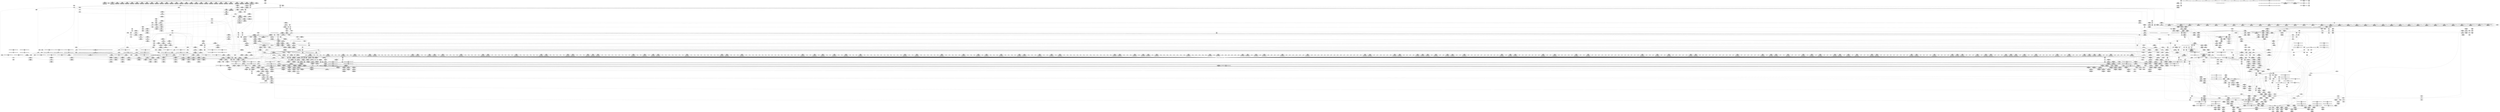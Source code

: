 digraph {
	CE0x4a56130 [shape=record,shape=Mrecord,label="{CE0x4a56130|aa_cred_profile:tmp3|*SummSink*}"]
	CE0x49e1730 [shape=record,shape=Mrecord,label="{CE0x49e1730|124:_i32,_128:_i64,_144:_i32,_192:_i32,_200:_%struct.aa_dfa*,_:_CRE_160,188_|*MultipleSource*|security/apparmor/lsm.c,395|security/apparmor/lsm.c,396}"]
	CE0x4a14fc0 [shape=record,shape=Mrecord,label="{CE0x4a14fc0|80:_i64,_:_CRE_1318,1319_}"]
	CE0x4a76660 [shape=record,shape=Mrecord,label="{CE0x4a76660|_call_void_mcount()_#2|*SummSource*}"]
	CE0x49cb130 [shape=record,shape=Mrecord,label="{CE0x49cb130|80:_i64,_:_CRE_160,176_|*MultipleSource*|security/apparmor/include/apparmor.h,117|*LoadInst*|security/apparmor/include/apparmor.h,117}"]
	"CONST[source:2(external),value:0(static)][purpose:{operation}][SrcIdx:8]"
	CE0x49dc490 [shape=record,shape=Mrecord,label="{CE0x49dc490|aa_cred_profile:entry|*SummSink*}"]
	CE0x4a8a730 [shape=record,shape=Mrecord,label="{CE0x4a8a730|aa_map_file_to_perms:tmp11|security/apparmor/include/file.h,202}"]
	CE0x4a6f3e0 [shape=record,shape=Mrecord,label="{CE0x4a6f3e0|aa_map_file_to_perms:if.then|*SummSink*}"]
	CE0x49ff7b0 [shape=record,shape=Mrecord,label="{CE0x49ff7b0|_ret_i32_%retval.0,_!dbg_!15508|security/apparmor/lsm.c,407|*SummSink*}"]
	CE0x4a11910 [shape=record,shape=Mrecord,label="{CE0x4a11910|80:_i64,_:_CRE_1248,1249_}"]
	CE0x4a10810 [shape=record,shape=Mrecord,label="{CE0x4a10810|80:_i64,_:_CRE_1232,1233_}"]
	CE0x4a6b610 [shape=record,shape=Mrecord,label="{CE0x4a6b610|aa_cred_profile:tmp29|security/apparmor/include/context.h,100|*SummSource*}"]
	CE0x49f9d30 [shape=record,shape=Mrecord,label="{CE0x49f9d30|aa_cred_profile:tmp24|security/apparmor/include/context.h,100|*SummSource*}"]
	CE0x49ff8c0 [shape=record,shape=Mrecord,label="{CE0x49ff8c0|i64*_getelementptr_inbounds_(_2_x_i64_,_2_x_i64_*___llvm_gcov_ctr88,_i64_0,_i64_0)|*Constant*|*SummSource*}"]
	CE0x4a0af50 [shape=record,shape=Mrecord,label="{CE0x4a0af50|80:_i64,_:_CRE_598,599_}"]
	CE0x4a3d800 [shape=record,shape=Mrecord,label="{CE0x4a3d800|i64*_getelementptr_inbounds_(_19_x_i64_,_19_x_i64_*___llvm_gcov_ctr100,_i64_0,_i64_17)|*Constant*|*SummSink*}"]
	CE0x49c9740 [shape=record,shape=Mrecord,label="{CE0x49c9740|_call_void_mcount()_#2}"]
	CE0x49e2690 [shape=record,shape=Mrecord,label="{CE0x49e2690|124:_i32,_128:_i64,_144:_i32,_192:_i32,_200:_%struct.aa_dfa*,_:_CRE_232,240_|*MultipleSource*|security/apparmor/lsm.c,395|security/apparmor/lsm.c,396}"]
	CE0x49a0560 [shape=record,shape=Mrecord,label="{CE0x49a0560|COLLAPSED:_GCMRE___llvm_gcov_ctr88_internal_global_2_x_i64_zeroinitializer:_elem_0:default:}"]
	CE0x4a1fd50 [shape=record,shape=Mrecord,label="{CE0x4a1fd50|80:_i64,_:_CRE_1673,1674_}"]
	CE0x49e7240 [shape=record,shape=Mrecord,label="{CE0x49e7240|apparmor_file_open:tmp19|security/apparmor/lsm.c,396}"]
	CE0x499acb0 [shape=record,shape=Mrecord,label="{CE0x499acb0|_ret_i1_%lnot,_!dbg_!15473|security/apparmor/include/apparmor.h,117|*SummSource*}"]
	CE0x4a84ef0 [shape=record,shape=Mrecord,label="{CE0x4a84ef0|aa_map_file_to_perms:if.end19}"]
	CE0x4a6c760 [shape=record,shape=Mrecord,label="{CE0x4a6c760|aa_cred_profile:tmp31|security/apparmor/include/context.h,100}"]
	CE0x4a7a680 [shape=record,shape=Mrecord,label="{CE0x4a7a680|aa_map_file_to_perms:tmp|*SummSink*}"]
	CE0x499bfe0 [shape=record,shape=Mrecord,label="{CE0x499bfe0|GLOBAL:__llvm_gcov_ctr99|Global_var:__llvm_gcov_ctr99|*SummSink*}"]
	CE0x4a010f0 [shape=record,shape=Mrecord,label="{CE0x4a010f0|file_inode:tmp3|*SummSink*}"]
	CE0x4a26d80 [shape=record,shape=Mrecord,label="{CE0x4a26d80|aa_cred_profile:lnot3|security/apparmor/include/context.h,100|*SummSink*}"]
	CE0x4a6f260 [shape=record,shape=Mrecord,label="{CE0x4a6f260|aa_map_file_to_perms:if.then|*SummSource*}"]
	CE0x4a69440 [shape=record,shape=Mrecord,label="{CE0x4a69440|aa_map_file_to_perms:tmp25|security/apparmor/include/file.h,206|*SummSink*}"]
	CE0x4a1e5f0 [shape=record,shape=Mrecord,label="{CE0x4a1e5f0|80:_i64,_:_CRE_1651,1652_}"]
	CE0x49ad460 [shape=record,shape=Mrecord,label="{CE0x49ad460|_ret_%struct.inode*_%tmp4,_!dbg_!15470|include/linux/fs.h,1916|*SummSource*}"]
	CE0x4a26050 [shape=record,shape=Mrecord,label="{CE0x4a26050|128:_i8*,_:_CRE_144,152_|*MultipleSource*|Function::aa_cred_profile&Arg::cred::|Function::apparmor_file_open&Arg::cred::|security/apparmor/include/context.h,99}"]
	CE0x49922b0 [shape=record,shape=Mrecord,label="{CE0x49922b0|apparmor_file_open:cond|security/apparmor/lsm.c, 398|*SummSink*}"]
	CE0x49dfac0 [shape=record,shape=Mrecord,label="{CE0x49dfac0|124:_i32,_128:_i64,_144:_i32,_192:_i32,_200:_%struct.aa_dfa*,_:_CRE_88,96_|*MultipleSource*|security/apparmor/lsm.c,395|security/apparmor/lsm.c,396}"]
	CE0x49ed460 [shape=record,shape=Mrecord,label="{CE0x49ed460|%struct.aa_profile*_null|*Constant*}"]
	CE0x4a043f0 [shape=record,shape=Mrecord,label="{CE0x4a043f0|80:_i64,_:_CRE_421,422_}"]
	CE0x49fb470 [shape=record,shape=Mrecord,label="{CE0x49fb470|apparmor_file_open:allow12|security/apparmor/lsm.c,403|*SummSink*}"]
	CE0x4a1ea30 [shape=record,shape=Mrecord,label="{CE0x4a1ea30|80:_i64,_:_CRE_1655,1656_}"]
	CE0x4a84b70 [shape=record,shape=Mrecord,label="{CE0x4a84b70|aa_map_file_to_perms:if.then17|*SummSink*}"]
	CE0x4a93740 [shape=record,shape=Mrecord,label="{CE0x4a93740|i32_64|*Constant*|*SummSink*}"]
	CE0x49f5e50 [shape=record,shape=Mrecord,label="{CE0x49f5e50|GLOBAL:aa_map_file_to_perms|*Constant*|*SummSink*}"]
	CE0x4a123b0 [shape=record,shape=Mrecord,label="{CE0x4a123b0|80:_i64,_:_CRE_1258,1259_}"]
	CE0x4a096e0 [shape=record,shape=Mrecord,label="{CE0x4a096e0|80:_i64,_:_CRE_575,576_}"]
	CE0x4a76cf0 [shape=record,shape=Mrecord,label="{CE0x4a76cf0|aa_map_file_to_perms:tmp17|security/apparmor/include/file.h,205}"]
	CE0x4a32610 [shape=record,shape=Mrecord,label="{CE0x4a32610|aa_cred_profile:tmp12|security/apparmor/include/context.h,100}"]
	CE0x4a7fa70 [shape=record,shape=Mrecord,label="{CE0x4a7fa70|i64*_getelementptr_inbounds_(_19_x_i64_,_19_x_i64_*___llvm_gcov_ctr100,_i64_0,_i64_0)|*Constant*}"]
	CE0x49fc0e0 [shape=record,shape=Mrecord,label="{CE0x49fc0e0|i64*_getelementptr_inbounds_(_12_x_i64_,_12_x_i64_*___llvm_gcov_ctr99,_i64_0,_i64_10)|*Constant*|*SummSink*}"]
	CE0x497e2d0 [shape=record,shape=Mrecord,label="{CE0x497e2d0|24:_%struct.dentry*,_32:_%struct.inode*,_128:_i32,_132:_i32,_456:_i8*,_:_CRE_128,132_|*MultipleSource*|Function::apparmor_file_open&Arg::file::|security/apparmor/lsm.c,378}"]
	CE0x499a4c0 [shape=record,shape=Mrecord,label="{CE0x499a4c0|apparmor_file_open:tmp10|security/apparmor/lsm.c,390}"]
	CE0x4a1bb80 [shape=record,shape=Mrecord,label="{CE0x4a1bb80|80:_i64,_:_CRE_1600,1604_|*MultipleSource*|security/apparmor/include/apparmor.h,117|*LoadInst*|security/apparmor/include/apparmor.h,117}"]
	CE0x49ddc30 [shape=record,shape=Mrecord,label="{CE0x49ddc30|124:_i32,_128:_i64,_144:_i32,_192:_i32,_200:_%struct.aa_dfa*,_:_CRE_0,8_|*MultipleSource*|security/apparmor/lsm.c,395|security/apparmor/lsm.c,396}"]
	CE0x4a1bd70 [shape=record,shape=Mrecord,label="{CE0x4a1bd70|80:_i64,_:_CRE_1608,1612_|*MultipleSource*|security/apparmor/include/apparmor.h,117|*LoadInst*|security/apparmor/include/apparmor.h,117}"]
	CE0x49939a0 [shape=record,shape=Mrecord,label="{CE0x49939a0|i32_46|*Constant*|*SummSource*}"]
	CE0x49644a0 [shape=record,shape=Mrecord,label="{CE0x49644a0|apparmor_file_open:entry|*SummSource*}"]
	CE0x4a0b280 [shape=record,shape=Mrecord,label="{CE0x4a0b280|80:_i64,_:_CRE_601,602_}"]
	CE0x4a8dcd0 [shape=record,shape=Mrecord,label="{CE0x4a8dcd0|aa_map_file_to_perms:perms.2|*SummSource*}"]
	CE0x49f3550 [shape=record,shape=Mrecord,label="{CE0x49f3550|_call_void_asm_sideeffect_1:_09ud2_0A.pushsection___bug_table,_22a_22_0A2:_09.long_1b_-_2b,_$_0:c_-_2b_0A_09.word_$_1:c_,_0_0A_09.org_2b+$_2:c_0A.popsection_,_i,i,i,_dirflag_,_fpsr_,_flags_(i8*_getelementptr_inbounds_(_36_x_i8_,_36_x_i8_*_.str12,_i32_0,_i32_0),_i32_100,_i64_12)_#2,_!dbg_!15490,_!srcloc_!15493|security/apparmor/include/context.h,100|*SummSink*}"]
	CE0x49e6fc0 [shape=record,shape=Mrecord,label="{CE0x49e6fc0|apparmor_file_open:tmp18|security/apparmor/lsm.c,396|*SummSource*}"]
	CE0x4a58fa0 [shape=record,shape=Mrecord,label="{CE0x4a58fa0|aa_cred_profile:tmp11|security/apparmor/include/context.h,100|*SummSink*}"]
	CE0x4a1aa30 [shape=record,shape=Mrecord,label="{CE0x4a1aa30|80:_i64,_:_CRE_1373,1374_}"]
	CE0x4a25830 [shape=record,shape=Mrecord,label="{CE0x4a25830|mediated_filesystem:tmp5|security/apparmor/include/apparmor.h,117}"]
	CE0x499c5f0 [shape=record,shape=Mrecord,label="{CE0x499c5f0|i64*_getelementptr_inbounds_(_12_x_i64_,_12_x_i64_*___llvm_gcov_ctr99,_i64_0,_i64_3)|*Constant*|*SummSource*}"]
	CE0x4995dc0 [shape=record,shape=Mrecord,label="{CE0x4995dc0|GLOBAL:aa_path_perm|*Constant*}"]
	CE0x49d53a0 [shape=record,shape=Mrecord,label="{CE0x49d53a0|80:_i64,_:_CRE_1348,1349_}"]
	CE0x49e9470 [shape=record,shape=Mrecord,label="{CE0x49e9470|aa_cred_profile:if.then}"]
	CE0x4a20f60 [shape=record,shape=Mrecord,label="{CE0x4a20f60|80:_i64,_:_CRE_1704,1712_|*MultipleSource*|security/apparmor/include/apparmor.h,117|*LoadInst*|security/apparmor/include/apparmor.h,117}"]
	CE0x49e4500 [shape=record,shape=Mrecord,label="{CE0x49e4500|apparmor_file_open:tmp22|security/apparmor/lsm.c,397|*SummSink*}"]
	CE0x496d220 [shape=record,shape=Mrecord,label="{CE0x496d220|apparmor_file_open:if.then|*SummSink*}"]
	CE0x49d27e0 [shape=record,shape=Mrecord,label="{CE0x49d27e0|mediated_filesystem:s_flags|security/apparmor/include/apparmor.h,117}"]
	CE0x4994ff0 [shape=record,shape=Mrecord,label="{CE0x4994ff0|aa_path_perm:op|Function::aa_path_perm&Arg::op::|*SummSource*}"]
	CE0x4a75f00 [shape=record,shape=Mrecord,label="{CE0x4a75f00|aa_map_file_to_perms:tmp18|security/apparmor/include/file.h,205|*SummSource*}"]
	CE0x49d54b0 [shape=record,shape=Mrecord,label="{CE0x49d54b0|80:_i64,_:_CRE_1349,1350_}"]
	CE0x4a777f0 [shape=record,shape=Mrecord,label="{CE0x4a777f0|_call_void_mcount()_#2}"]
	CE0x4a90800 [shape=record,shape=Mrecord,label="{CE0x4a90800|aa_map_file_to_perms:tmp30|security/apparmor/include/file.h,208}"]
	CE0x4a86c70 [shape=record,shape=Mrecord,label="{CE0x4a86c70|aa_map_file_to_perms:if.end|*SummSink*}"]
	CE0x4a912a0 [shape=record,shape=Mrecord,label="{CE0x4a912a0|i64*_getelementptr_inbounds_(_19_x_i64_,_19_x_i64_*___llvm_gcov_ctr100,_i64_0,_i64_14)|*Constant*}"]
	CE0x4a12900 [shape=record,shape=Mrecord,label="{CE0x4a12900|80:_i64,_:_CRE_1263,1264_}"]
	CE0x49759c0 [shape=record,shape=Mrecord,label="{CE0x49759c0|apparmor_file_open:tmp6|security/apparmor/lsm.c,382|*SummSource*}"]
	CE0x49e9f60 [shape=record,shape=Mrecord,label="{CE0x49e9f60|i64*_getelementptr_inbounds_(_16_x_i64_,_16_x_i64_*___llvm_gcov_ctr46,_i64_0,_i64_4)|*Constant*|*SummSource*}"]
	CE0x49e19a0 [shape=record,shape=Mrecord,label="{CE0x49e19a0|124:_i32,_128:_i64,_144:_i32,_192:_i32,_200:_%struct.aa_dfa*,_:_CRE_192,196_|*MultipleSource*|security/apparmor/lsm.c,395|security/apparmor/lsm.c,396}"]
	CE0x49d4c30 [shape=record,shape=Mrecord,label="{CE0x49d4c30|80:_i64,_:_CRE_1341,1342_}"]
	CE0x4a30a70 [shape=record,shape=Mrecord,label="{CE0x4a30a70|aa_map_file_to_perms:tmp4|security/apparmor/include/file.h,200|*SummSource*}"]
	CE0x498bfe0 [shape=record,shape=Mrecord,label="{CE0x498bfe0|i64_3|*Constant*}"]
	CE0x498c820 [shape=record,shape=Mrecord,label="{CE0x498c820|file_inode:tmp}"]
	CE0x499fdf0 [shape=record,shape=Mrecord,label="{CE0x499fdf0|GLOBAL:get_current|*Constant*|*SummSink*}"]
	CE0x4a32bf0 [shape=record,shape=Mrecord,label="{CE0x4a32bf0|aa_cred_profile:tobool1|security/apparmor/include/context.h,100|*SummSink*}"]
	CE0x4a2c040 [shape=record,shape=Mrecord,label="{CE0x4a2c040|128:_i8*,_:_CRE_44,48_|*MultipleSource*|Function::aa_cred_profile&Arg::cred::|Function::apparmor_file_open&Arg::cred::|security/apparmor/include/context.h,99}"]
	CE0x499eb30 [shape=record,shape=Mrecord,label="{CE0x499eb30|apparmor_file_open:tmp14|security/apparmor/lsm.c,391|*SummSource*}"]
	CE0x4a82e30 [shape=record,shape=Mrecord,label="{CE0x4a82e30|aa_map_file_to_perms:if.end24|*SummSource*}"]
	CE0x4a0be30 [shape=record,shape=Mrecord,label="{CE0x4a0be30|80:_i64,_:_CRE_612,613_}"]
	CE0x4a0ce20 [shape=record,shape=Mrecord,label="{CE0x4a0ce20|80:_i64,_:_CRE_627,628_}"]
	CE0x4a054f0 [shape=record,shape=Mrecord,label="{CE0x4a054f0|80:_i64,_:_CRE_437,438_}"]
	CE0x49f8410 [shape=record,shape=Mrecord,label="{CE0x49f8410|i64_12|*Constant*|*SummSource*}"]
	CE0x4a8ef10 [shape=record,shape=Mrecord,label="{CE0x4a8ef10|aa_map_file_to_perms:tobool16|security/apparmor/include/file.h,208|*SummSource*}"]
	CE0x4a042e0 [shape=record,shape=Mrecord,label="{CE0x4a042e0|80:_i64,_:_CRE_420,421_}"]
	CE0x4a094c0 [shape=record,shape=Mrecord,label="{CE0x4a094c0|80:_i64,_:_CRE_573,574_}"]
	CE0x4a79f20 [shape=record,shape=Mrecord,label="{CE0x4a79f20|i32_7|*Constant*|*SummSource*}"]
	CE0x49afb80 [shape=record,shape=Mrecord,label="{CE0x49afb80|128:_i8*,_:_CRE_96,104_|*MultipleSource*|Function::aa_cred_profile&Arg::cred::|Function::apparmor_file_open&Arg::cred::|security/apparmor/include/context.h,99}"]
	CE0x4a31f10 [shape=record,shape=Mrecord,label="{CE0x4a31f10|0:_%struct.aa_profile*,_:_CRE_8,16_|*MultipleSource*|security/apparmor/include/context.h,99|*LoadInst*|security/apparmor/include/context.h,99|security/apparmor/include/context.h,100}"]
	CE0x4a20190 [shape=record,shape=Mrecord,label="{CE0x4a20190|80:_i64,_:_CRE_1677,1678_}"]
	CE0x498af60 [shape=record,shape=Mrecord,label="{CE0x498af60|file_inode:tmp4|*LoadInst*|include/linux/fs.h,1916|*SummSink*}"]
	CE0x4a78d70 [shape=record,shape=Mrecord,label="{CE0x4a78d70|aa_map_file_to_perms:tobool8|security/apparmor/include/file.h,205|*SummSource*}"]
	CE0x496e520 [shape=record,shape=Mrecord,label="{CE0x496e520|apparmor_file_open:if.then3}"]
	CE0x4a92b30 [shape=record,shape=Mrecord,label="{CE0x4a92b30|aa_map_file_to_perms:or18|security/apparmor/include/file.h,209|*SummSink*}"]
	CE0x4a0c490 [shape=record,shape=Mrecord,label="{CE0x4a0c490|80:_i64,_:_CRE_618,619_}"]
	CE0x4a68e80 [shape=record,shape=Mrecord,label="{CE0x4a68e80|aa_map_file_to_perms:f_mode1|security/apparmor/include/file.h,202|*SummSource*}"]
	CE0x4a36210 [shape=record,shape=Mrecord,label="{CE0x4a36210|i1_true|*Constant*|*SummSource*}"]
	CE0x4a2a210 [shape=record,shape=Mrecord,label="{CE0x4a2a210|get_current:tmp|*SummSink*}"]
	CE0x49a9750 [shape=record,shape=Mrecord,label="{CE0x49a9750|i32_4|*Constant*}"]
	CE0x4a0b8e0 [shape=record,shape=Mrecord,label="{CE0x4a0b8e0|80:_i64,_:_CRE_607,608_}"]
	CE0x4a0ef20 [shape=record,shape=Mrecord,label="{CE0x4a0ef20|80:_i64,_:_CRE_1209,1210_}"]
	CE0x4a3aba0 [shape=record,shape=Mrecord,label="{CE0x4a3aba0|%struct.task_struct*_(%struct.task_struct**)*_asm_movq_%gs:$_1:P_,$0_,_r,im,_dirflag_,_fpsr_,_flags_|*SummSource*}"]
	CE0x499b090 [shape=record,shape=Mrecord,label="{CE0x499b090|i64_2|*Constant*}"]
	CE0x4a050b0 [shape=record,shape=Mrecord,label="{CE0x4a050b0|80:_i64,_:_CRE_433,434_}"]
	CE0x4a1a920 [shape=record,shape=Mrecord,label="{CE0x4a1a920|80:_i64,_:_CRE_1372,1373_}"]
	CE0x4a8d430 [shape=record,shape=Mrecord,label="{CE0x4a8d430|aa_map_file_to_perms:and12|security/apparmor/include/file.h,206|*SummSink*}"]
	CE0x49e6f50 [shape=record,shape=Mrecord,label="{CE0x49e6f50|apparmor_file_open:tmp18|security/apparmor/lsm.c,396}"]
	CE0x4a1ca50 [shape=record,shape=Mrecord,label="{CE0x4a1ca50|80:_i64,_:_CRE_1625,1626_}"]
	CE0x4a103d0 [shape=record,shape=Mrecord,label="{CE0x4a103d0|80:_i64,_:_CRE_1228,1229_}"]
	CE0x4a25c10 [shape=record,shape=Mrecord,label="{CE0x4a25c10|mediated_filesystem:tmp5|security/apparmor/include/apparmor.h,117|*SummSink*}"]
	CE0x4a8fe00 [shape=record,shape=Mrecord,label="{CE0x4a8fe00|aa_map_file_to_perms:tmp28|security/apparmor/include/file.h,208|*SummSource*}"]
	CE0x4a126e0 [shape=record,shape=Mrecord,label="{CE0x4a126e0|80:_i64,_:_CRE_1261,1262_}"]
	CE0x4a79eb0 [shape=record,shape=Mrecord,label="{CE0x4a79eb0|i32_7|*Constant*}"]
	CE0x49ed0f0 [shape=record,shape=Mrecord,label="{CE0x49ed0f0|GLOBAL:llvm.expect.i64|*Constant*|*SummSource*}"]
	CE0x49987c0 [shape=record,shape=Mrecord,label="{CE0x49987c0|apparmor_file_open:bf.load|security/apparmor/lsm.c,390|*SummSink*}"]
	CE0x49aced0 [shape=record,shape=Mrecord,label="{CE0x49aced0|file_inode:f|Function::file_inode&Arg::f::}"]
	CE0x4a213a0 [shape=record,shape=Mrecord,label="{CE0x4a213a0|80:_i64,_:_CRE_1720,1728_|*MultipleSource*|security/apparmor/include/apparmor.h,117|*LoadInst*|security/apparmor/include/apparmor.h,117}"]
	CE0x498f660 [shape=record,shape=Mrecord,label="{CE0x498f660|mediated_filesystem:entry|*SummSource*}"]
	CE0x4a2d030 [shape=record,shape=Mrecord,label="{CE0x4a2d030|aa_cred_profile:bb|*SummSource*}"]
	CE0x499eff0 [shape=record,shape=Mrecord,label="{CE0x499eff0|apparmor_file_open:conv|security/apparmor/lsm.c,403|*SummSource*}"]
	CE0x4a33660 [shape=record,shape=Mrecord,label="{CE0x4a33660|aa_cred_profile:if.end|*SummSink*}"]
	CE0x49ed370 [shape=record,shape=Mrecord,label="{CE0x49ed370|GLOBAL:llvm.expect.i64|*Constant*}"]
	CE0x4975af0 [shape=record,shape=Mrecord,label="{CE0x4975af0|apparmor_file_open:tmp6|security/apparmor/lsm.c,382|*SummSink*}"]
	CE0x4a53810 [shape=record,shape=Mrecord,label="{CE0x4a53810|i64*_getelementptr_inbounds_(_16_x_i64_,_16_x_i64_*___llvm_gcov_ctr46,_i64_0,_i64_8)|*Constant*}"]
	CE0x4a7e0b0 [shape=record,shape=Mrecord,label="{CE0x4a7e0b0|i64_9|*Constant*|*SummSource*}"]
	CE0x49d7360 [shape=record,shape=Mrecord,label="{CE0x49d7360|apparmor_file_open:mode8|security/apparmor/lsm.c,398|*SummSink*}"]
	CE0x4a71220 [shape=record,shape=Mrecord,label="{CE0x4a71220|aa_map_file_to_perms:tmp20|security/apparmor/include/file.h,205|*SummSource*}"]
	CE0x4a6ac60 [shape=record,shape=Mrecord,label="{CE0x4a6ac60|i64*_getelementptr_inbounds_(_16_x_i64_,_16_x_i64_*___llvm_gcov_ctr46,_i64_0,_i64_13)|*Constant*|*SummSink*}"]
	CE0x4a34830 [shape=record,shape=Mrecord,label="{CE0x4a34830|GLOBAL:__llvm_gcov_ctr100|Global_var:__llvm_gcov_ctr100|*SummSource*}"]
	CE0x4a77030 [shape=record,shape=Mrecord,label="{CE0x4a77030|aa_map_file_to_perms:tmp17|security/apparmor/include/file.h,205|*SummSource*}"]
	CE0x4a15fb0 [shape=record,shape=Mrecord,label="{CE0x4a15fb0|80:_i64,_:_CRE_1333,1334_}"]
	CE0x4a2f960 [shape=record,shape=Mrecord,label="{CE0x4a2f960|aa_map_file_to_perms:tmp16|security/apparmor/include/file.h,203|*SummSource*}"]
	CE0x4a122a0 [shape=record,shape=Mrecord,label="{CE0x4a122a0|80:_i64,_:_CRE_1257,1258_}"]
	CE0x49ceff0 [shape=record,shape=Mrecord,label="{CE0x49ceff0|80:_i64,_:_CRE_48,56_|*MultipleSource*|security/apparmor/include/apparmor.h,117|*LoadInst*|security/apparmor/include/apparmor.h,117}"]
	CE0x4a0caf0 [shape=record,shape=Mrecord,label="{CE0x4a0caf0|80:_i64,_:_CRE_624,625_}"]
	CE0x4a24c90 [shape=record,shape=Mrecord,label="{CE0x4a24c90|80:_i64,_:_CRE_2112,2120_|*MultipleSource*|security/apparmor/include/apparmor.h,117|*LoadInst*|security/apparmor/include/apparmor.h,117}"]
	CE0x4a05600 [shape=record,shape=Mrecord,label="{CE0x4a05600|80:_i64,_:_CRE_438,439_}"]
	CE0x4a0f710 [shape=record,shape=Mrecord,label="{CE0x4a0f710|80:_i64,_:_CRE_1216,1217_}"]
	CE0x49e7630 [shape=record,shape=Mrecord,label="{CE0x49e7630|apparmor_file_open:tmp19|security/apparmor/lsm.c,396|*SummSink*}"]
	CE0x4a36520 [shape=record,shape=Mrecord,label="{CE0x4a36520|get_current:bb}"]
	CE0x4a36750 [shape=record,shape=Mrecord,label="{CE0x4a36750|mediated_filesystem:lnot|security/apparmor/include/apparmor.h,117|*SummSource*}"]
	CE0x499b470 [shape=record,shape=Mrecord,label="{CE0x499b470|i64_2|*Constant*|*SummSink*}"]
	CE0x4a0dfa0 [shape=record,shape=Mrecord,label="{CE0x4a0dfa0|80:_i64,_:_CRE_696,704_|*MultipleSource*|security/apparmor/include/apparmor.h,117|*LoadInst*|security/apparmor/include/apparmor.h,117}"]
	CE0x498b660 [shape=record,shape=Mrecord,label="{CE0x498b660|i64*_getelementptr_inbounds_(_2_x_i64_,_2_x_i64_*___llvm_gcov_ctr55,_i64_0,_i64_1)|*Constant*|*SummSink*}"]
	CE0x49c9680 [shape=record,shape=Mrecord,label="{CE0x49c9680|mediated_filesystem:tmp3|*SummSink*}"]
	CE0x4a268b0 [shape=record,shape=Mrecord,label="{CE0x4a268b0|_call_void_mcount()_#2|*SummSink*}"]
	CE0x49e4990 [shape=record,shape=Mrecord,label="{CE0x49e4990|apparmor_file_open:call7|security/apparmor/lsm.c,397|*SummSink*}"]
	CE0x4a7be30 [shape=record,shape=Mrecord,label="{CE0x4a7be30|aa_map_file_to_perms:tobool10|security/apparmor/include/file.h,205}"]
	CE0x4a8d350 [shape=record,shape=Mrecord,label="{CE0x4a8d350|aa_map_file_to_perms:and12|security/apparmor/include/file.h,206}"]
	CE0x49dc9e0 [shape=record,shape=Mrecord,label="{CE0x49dc9e0|apparmor_file_open:cred|Function::apparmor_file_open&Arg::cred::|*SummSink*}"]
	CE0x4a203b0 [shape=record,shape=Mrecord,label="{CE0x4a203b0|80:_i64,_:_CRE_1679,1680_}"]
	CE0x4a0d260 [shape=record,shape=Mrecord,label="{CE0x4a0d260|80:_i64,_:_CRE_631,632_}"]
	CE0x49e4f20 [shape=record,shape=Mrecord,label="{CE0x49e4f20|apparmor_file_open:uid|security/apparmor/lsm.c,398}"]
	CE0x49ed740 [shape=record,shape=Mrecord,label="{CE0x49ed740|0:_%struct.aa_profile*,_:_CRE_24,32_|*MultipleSource*|security/apparmor/include/context.h,99|*LoadInst*|security/apparmor/include/context.h,99|security/apparmor/include/context.h,100}"]
	CE0x4a25260 [shape=record,shape=Mrecord,label="{CE0x4a25260|80:_i64,_:_CRE_2256,2264_|*MultipleSource*|security/apparmor/include/apparmor.h,117|*LoadInst*|security/apparmor/include/apparmor.h,117}"]
	CE0x4a04d80 [shape=record,shape=Mrecord,label="{CE0x4a04d80|80:_i64,_:_CRE_430,431_}"]
	CE0x49dc8d0 [shape=record,shape=Mrecord,label="{CE0x49dc8d0|apparmor_file_open:cred|Function::apparmor_file_open&Arg::cred::|*SummSource*}"]
	CE0x4a04610 [shape=record,shape=Mrecord,label="{CE0x4a04610|80:_i64,_:_CRE_423,424_}"]
	CE0x4a75cb0 [shape=record,shape=Mrecord,label="{CE0x4a75cb0|aa_map_file_to_perms:tmp17|security/apparmor/include/file.h,205|*SummSink*}"]
	CE0x4a35510 [shape=record,shape=Mrecord,label="{CE0x4a35510|aa_cred_profile:conv|security/apparmor/include/context.h,100|*SummSink*}"]
	CE0x4a3d750 [shape=record,shape=Mrecord,label="{CE0x4a3d750|i64*_getelementptr_inbounds_(_19_x_i64_,_19_x_i64_*___llvm_gcov_ctr100,_i64_0,_i64_17)|*Constant*|*SummSource*}"]
	CE0x4a8d8b0 [shape=record,shape=Mrecord,label="{CE0x4a8d8b0|aa_map_file_to_perms:or13|security/apparmor/include/file.h,206|*SummSink*}"]
	CE0x499ef80 [shape=record,shape=Mrecord,label="{CE0x499ef80|apparmor_file_open:conv|security/apparmor/lsm.c,403}"]
	CE0x4a2a8b0 [shape=record,shape=Mrecord,label="{CE0x4a2a8b0|aa_cred_profile:tmp6|security/apparmor/include/context.h,100|*SummSink*}"]
	CE0x4a381c0 [shape=record,shape=Mrecord,label="{CE0x4a381c0|aa_map_file_to_perms:tmp16|security/apparmor/include/file.h,203}"]
	CE0x4a36e00 [shape=record,shape=Mrecord,label="{CE0x4a36e00|i64*_getelementptr_inbounds_(_2_x_i64_,_2_x_i64_*___llvm_gcov_ctr112,_i64_0,_i64_0)|*Constant*}"]
	CE0x4a09c30 [shape=record,shape=Mrecord,label="{CE0x4a09c30|80:_i64,_:_CRE_580,581_}"]
	"CONST[source:0(mediator),value:0(static)][purpose:{operation}][SnkIdx:3]"
	CE0x49e0890 [shape=record,shape=Mrecord,label="{CE0x49e0890|124:_i32,_128:_i64,_144:_i32,_192:_i32,_200:_%struct.aa_dfa*,_:_CRE_124,128_|*MultipleSource*|security/apparmor/lsm.c,395|security/apparmor/lsm.c,396}"]
	CE0x49cbec0 [shape=record,shape=Mrecord,label="{CE0x49cbec0|80:_i64,_:_CRE_224,240_|*MultipleSource*|security/apparmor/include/apparmor.h,117|*LoadInst*|security/apparmor/include/apparmor.h,117}"]
	CE0x4a04e90 [shape=record,shape=Mrecord,label="{CE0x4a04e90|80:_i64,_:_CRE_431,432_}"]
	CE0x4984010 [shape=record,shape=Mrecord,label="{CE0x4984010|24:_%struct.dentry*,_32:_%struct.inode*,_128:_i32,_132:_i32,_456:_i8*,_:_CRE_15,16_}"]
	CE0x49dabd0 [shape=record,shape=Mrecord,label="{CE0x49dabd0|apparmor_file_open:allow|security/apparmor/lsm.c,391}"]
	CE0x4994cb0 [shape=record,shape=Mrecord,label="{CE0x4994cb0|i32_15|*Constant*|*SummSink*}"]
	CE0x4a127f0 [shape=record,shape=Mrecord,label="{CE0x4a127f0|80:_i64,_:_CRE_1262,1263_}"]
	CE0x4a32090 [shape=record,shape=Mrecord,label="{CE0x4a32090|0:_%struct.aa_profile*,_:_CRE_16,24_|*MultipleSource*|security/apparmor/include/context.h,99|*LoadInst*|security/apparmor/include/context.h,99|security/apparmor/include/context.h,100}"]
	CE0x49d2180 [shape=record,shape=Mrecord,label="{CE0x49d2180|mediated_filesystem:tmp4|*LoadInst*|security/apparmor/include/apparmor.h,117|*SummSink*}"]
	CE0x4a100a0 [shape=record,shape=Mrecord,label="{CE0x4a100a0|80:_i64,_:_CRE_1225,1226_}"]
	CE0x4a75280 [shape=record,shape=Mrecord,label="{CE0x4a75280|i64*_getelementptr_inbounds_(_19_x_i64_,_19_x_i64_*___llvm_gcov_ctr100,_i64_0,_i64_11)|*Constant*}"]
	CE0x49e3530 [shape=record,shape=Mrecord,label="{CE0x49e3530|124:_i32,_128:_i64,_144:_i32,_192:_i32,_200:_%struct.aa_dfa*,_:_CRE_528,536_|*MultipleSource*|security/apparmor/lsm.c,395|security/apparmor/lsm.c,396}"]
	CE0x4a160c0 [shape=record,shape=Mrecord,label="{CE0x4a160c0|80:_i64,_:_CRE_1334,1335_}"]
	CE0x4a6ea50 [shape=record,shape=Mrecord,label="{CE0x4a6ea50|aa_cred_profile:tmp34|security/apparmor/include/context.h,101|*SummSource*}"]
	CE0x4a05c60 [shape=record,shape=Mrecord,label="{CE0x4a05c60|80:_i64,_:_CRE_444,445_}"]
	CE0x4a202a0 [shape=record,shape=Mrecord,label="{CE0x4a202a0|80:_i64,_:_CRE_1678,1679_}"]
	CE0x49dbbd0 [shape=record,shape=Mrecord,label="{CE0x49dbbd0|apparmor_file_open:call5|security/apparmor/lsm.c,395|*SummSource*}"]
	CE0x4a113c0 [shape=record,shape=Mrecord,label="{CE0x4a113c0|80:_i64,_:_CRE_1243,1244_}"]
	CE0x4a7e750 [shape=record,shape=Mrecord,label="{CE0x4a7e750|aa_map_file_to_perms:tmp26|security/apparmor/include/file.h,206|*SummSink*}"]
	CE0x4a55ce0 [shape=record,shape=Mrecord,label="{CE0x4a55ce0|aa_cred_profile:tmp|*SummSource*}"]
	CE0x49d7d30 [shape=record,shape=Mrecord,label="{CE0x49d7d30|apparmor_file_open:i_mode|security/apparmor/lsm.c,398}"]
	CE0x4a0ad30 [shape=record,shape=Mrecord,label="{CE0x4a0ad30|80:_i64,_:_CRE_596,597_}"]
	CE0x4a03400 [shape=record,shape=Mrecord,label="{CE0x4a03400|80:_i64,_:_CRE_406,407_}"]
	CE0x4a38770 [shape=record,shape=Mrecord,label="{CE0x4a38770|128:_i8*,_:_CRE_160,168_|*MultipleSource*|Function::aa_cred_profile&Arg::cred::|Function::apparmor_file_open&Arg::cred::|security/apparmor/include/context.h,99}"]
	CE0x4a1c150 [shape=record,shape=Mrecord,label="{CE0x4a1c150|80:_i64,_:_CRE_1617,1618_}"]
	CE0x4a71030 [shape=record,shape=Mrecord,label="{CE0x4a71030|aa_map_file_to_perms:tmp20|security/apparmor/include/file.h,205}"]
	CE0x49d6ca0 [shape=record,shape=Mrecord,label="{CE0x49d6ca0|apparmor_file_open:tmp24|security/apparmor/lsm.c,398}"]
	CE0x4a12c30 [shape=record,shape=Mrecord,label="{CE0x4a12c30|80:_i64,_:_CRE_1266,1267_}"]
	CE0x4965cc0 [shape=record,shape=Mrecord,label="{CE0x4965cc0|i64*_getelementptr_inbounds_(_12_x_i64_,_12_x_i64_*___llvm_gcov_ctr99,_i64_0,_i64_0)|*Constant*|*SummSink*}"]
	CE0x4a95f80 [shape=record,shape=Mrecord,label="{CE0x4a95f80|aa_map_file_to_perms:tmp36|security/apparmor/include/file.h,210}"]
	CE0x4a0aa00 [shape=record,shape=Mrecord,label="{CE0x4a0aa00|80:_i64,_:_CRE_593,594_}"]
	CE0x4a228f0 [shape=record,shape=Mrecord,label="{CE0x4a228f0|80:_i64,_:_CRE_1816,1824_|*MultipleSource*|security/apparmor/include/apparmor.h,117|*LoadInst*|security/apparmor/include/apparmor.h,117}"]
	CE0x4965600 [shape=record,shape=Mrecord,label="{CE0x4965600|apparmor_file_open:return|*SummSource*}"]
	CE0x49fe6d0 [shape=record,shape=Mrecord,label="{CE0x49fe6d0|apparmor_file_open:tmp26|security/apparmor/lsm.c,406|*SummSink*}"]
	CE0x4a11c40 [shape=record,shape=Mrecord,label="{CE0x4a11c40|80:_i64,_:_CRE_1251,1252_}"]
	CE0x49abba0 [shape=record,shape=Mrecord,label="{CE0x49abba0|apparmor_file_open:tmp3|security/apparmor/lsm.c,378|*SummSource*}"]
	CE0x4a3f020 [shape=record,shape=Mrecord,label="{CE0x4a3f020|aa_map_file_to_perms:or23|security/apparmor/include/file.h,211|*SummSource*}"]
	CE0x4a6a3f0 [shape=record,shape=Mrecord,label="{CE0x4a6a3f0|aa_cred_profile:tmp27|security/apparmor/include/context.h,100|*SummSink*}"]
	CE0x49d8750 [shape=record,shape=Mrecord,label="{CE0x49d8750|aa_path_perm:profile|Function::aa_path_perm&Arg::profile::|*SummSource*}"]
	CE0x49d9cd0 [shape=record,shape=Mrecord,label="{CE0x49d9cd0|aa_path_perm:cond|Function::aa_path_perm&Arg::cond::|*SummSink*}"]
	CE0x4a798a0 [shape=record,shape=Mrecord,label="{CE0x4a798a0|aa_map_file_to_perms:tmp23|security/apparmor/include/file.h,205}"]
	CE0x4a35d20 [shape=record,shape=Mrecord,label="{CE0x4a35d20|mediated_filesystem:tobool|security/apparmor/include/apparmor.h,117|*SummSource*}"]
	CE0x4a918f0 [shape=record,shape=Mrecord,label="{CE0x4a918f0|aa_map_file_to_perms:tmp31|security/apparmor/include/file.h,209|*SummSink*}"]
	CE0x4a6c3e0 [shape=record,shape=Mrecord,label="{CE0x4a6c3e0|aa_cred_profile:tmp30|security/apparmor/include/context.h,100|*SummSource*}"]
	CE0x49eade0 [shape=record,shape=Mrecord,label="{CE0x49eade0|aa_cred_profile:do.body}"]
	CE0x4a152f0 [shape=record,shape=Mrecord,label="{CE0x4a152f0|80:_i64,_:_CRE_1321,1322_}"]
	CE0x49ee500 [shape=record,shape=Mrecord,label="{CE0x49ee500|aa_cred_profile:lnot3|security/apparmor/include/context.h,100|*SummSource*}"]
	CE0x49d9e40 [shape=record,shape=Mrecord,label="{CE0x49d9e40|_ret_i32_%call17,_!dbg_!15526|security/apparmor/file.c,307}"]
	CE0x4a718d0 [shape=record,shape=Mrecord,label="{CE0x4a718d0|aa_map_file_to_perms:tmp2|*LoadInst*|security/apparmor/include/file.h,197}"]
	CE0x49d0520 [shape=record,shape=Mrecord,label="{CE0x49d0520|80:_i64,_:_CRE_136,140_|*MultipleSource*|security/apparmor/include/apparmor.h,117|*LoadInst*|security/apparmor/include/apparmor.h,117}"]
	CE0x4a6ca70 [shape=record,shape=Mrecord,label="{CE0x4a6ca70|aa_cred_profile:tmp31|security/apparmor/include/context.h,100|*SummSink*}"]
	CE0x4a8a180 [shape=record,shape=Mrecord,label="{CE0x4a8a180|aa_map_file_to_perms:tobool3|security/apparmor/include/file.h,202|*SummSource*}"]
	CE0x49d6390 [shape=record,shape=Mrecord,label="{CE0x49d6390|80:_i64,_:_CRE_1363,1364_}"]
	CE0x49f86e0 [shape=record,shape=Mrecord,label="{CE0x49f86e0|i64*_getelementptr_inbounds_(_16_x_i64_,_16_x_i64_*___llvm_gcov_ctr46,_i64_0,_i64_9)|*Constant*}"]
	CE0x4a82af0 [shape=record,shape=Mrecord,label="{CE0x4a82af0|aa_map_file_to_perms:if.end6|*SummSource*}"]
	CE0x4a2e0c0 [shape=record,shape=Mrecord,label="{CE0x4a2e0c0|aa_cred_profile:tmp1|*SummSink*}"]
	CE0x4a2b400 [shape=record,shape=Mrecord,label="{CE0x4a2b400|aa_map_file_to_perms:tmp15|security/apparmor/include/file.h,203}"]
	CE0x49ab700 [shape=record,shape=Mrecord,label="{CE0x49ab700|apparmor_file_open:tmp2|*LoadInst*|security/apparmor/lsm.c,378|*SummSink*}"]
	CE0x4a5b800 [shape=record,shape=Mrecord,label="{CE0x4a5b800|aa_map_file_to_perms:tmp4|security/apparmor/include/file.h,200}"]
	CE0x4a1eb40 [shape=record,shape=Mrecord,label="{CE0x4a1eb40|80:_i64,_:_CRE_1656,1657_}"]
	CE0x4a8f7a0 [shape=record,shape=Mrecord,label="{CE0x4a8f7a0|aa_map_file_to_perms:tmp28|security/apparmor/include/file.h,208}"]
	CE0x4a54770 [shape=record,shape=Mrecord,label="{CE0x4a54770|aa_cred_profile:tmp21|security/apparmor/include/context.h,100|*SummSource*}"]
	CE0x4a3f510 [shape=record,shape=Mrecord,label="{CE0x4a3f510|aa_map_file_to_perms:perms.4|*SummSink*}"]
	CE0x4a6e500 [shape=record,shape=Mrecord,label="{CE0x4a6e500|aa_cred_profile:profile11|security/apparmor/include/context.h,101|*SummSink*}"]
	CE0x4a01460 [shape=record,shape=Mrecord,label="{CE0x4a01460|_call_void_mcount()_#2|*SummSource*}"]
	CE0x49d7eb0 [shape=record,shape=Mrecord,label="{CE0x49d7eb0|apparmor_file_open:i_mode|security/apparmor/lsm.c,398|*SummSink*}"]
	CE0x4995060 [shape=record,shape=Mrecord,label="{CE0x4995060|aa_path_perm:op|Function::aa_path_perm&Arg::op::|*SummSink*}"]
	CE0x4a019c0 [shape=record,shape=Mrecord,label="{CE0x4a019c0|i32_2|*Constant*}"]
	CE0x4a1d0b0 [shape=record,shape=Mrecord,label="{CE0x4a1d0b0|80:_i64,_:_CRE_1631,1632_}"]
	CE0x49f49a0 [shape=record,shape=Mrecord,label="{CE0x49f49a0|void_(i8*,_i32,_i64)*_asm_sideeffect_1:_09ud2_0A.pushsection___bug_table,_22a_22_0A2:_09.long_1b_-_2b,_$_0:c_-_2b_0A_09.word_$_1:c_,_0_0A_09.org_2b+$_2:c_0A.popsection_,_i,i,i,_dirflag_,_fpsr_,_flags_}"]
	CE0x4a31020 [shape=record,shape=Mrecord,label="{CE0x4a31020|GLOBAL:__llvm_gcov_ctr46|Global_var:__llvm_gcov_ctr46|*SummSource*}"]
	CE0x49d8200 [shape=record,shape=Mrecord,label="{CE0x49d8200|apparmor_file_open:tmp25|security/apparmor/lsm.c,398|*SummSource*}"]
	CE0x4a1a4e0 [shape=record,shape=Mrecord,label="{CE0x4a1a4e0|80:_i64,_:_CRE_1368,1369_}"]
	CE0x4a03510 [shape=record,shape=Mrecord,label="{CE0x4a03510|80:_i64,_:_CRE_407,408_}"]
	CE0x4a85bb0 [shape=record,shape=Mrecord,label="{CE0x4a85bb0|aa_map_file_to_perms:if.then17}"]
	CE0x4a0a6d0 [shape=record,shape=Mrecord,label="{CE0x4a0a6d0|80:_i64,_:_CRE_590,591_}"]
	CE0x4a0dbc0 [shape=record,shape=Mrecord,label="{CE0x4a0dbc0|80:_i64,_:_CRE_672,680_|*MultipleSource*|security/apparmor/include/apparmor.h,117|*LoadInst*|security/apparmor/include/apparmor.h,117}"]
	CE0x498def0 [shape=record,shape=Mrecord,label="{CE0x498def0|_ret_i32_%perms.4,_!dbg_!15504|security/apparmor/include/file.h,213|*SummSource*}"]
	CE0x49df160 [shape=record,shape=Mrecord,label="{CE0x49df160|124:_i32,_128:_i64,_144:_i32,_192:_i32,_200:_%struct.aa_dfa*,_:_CRE_56,64_|*MultipleSource*|security/apparmor/lsm.c,395|security/apparmor/lsm.c,396}"]
	CE0x4a93850 [shape=record,shape=Mrecord,label="{CE0x4a93850|aa_map_file_to_perms:and20|security/apparmor/include/file.h,210|*SummSink*}"]
	CE0x49d5e40 [shape=record,shape=Mrecord,label="{CE0x49d5e40|80:_i64,_:_CRE_1358,1359_}"]
	CE0x49d1cb0 [shape=record,shape=Mrecord,label="{CE0x49d1cb0|i64*_getelementptr_inbounds_(_2_x_i64_,_2_x_i64_*___llvm_gcov_ctr55,_i64_0,_i64_0)|*Constant*}"]
	CE0x4a83b70 [shape=record,shape=Mrecord,label="{CE0x4a83b70|aa_map_file_to_perms:if.end19|*SummSource*}"]
	CE0x49842f0 [shape=record,shape=Mrecord,label="{CE0x49842f0|24:_%struct.dentry*,_32:_%struct.inode*,_128:_i32,_132:_i32,_456:_i8*,_:_CRE_16,24_|*MultipleSource*|Function::apparmor_file_open&Arg::file::|security/apparmor/lsm.c,378}"]
	CE0x4a72480 [shape=record,shape=Mrecord,label="{CE0x4a72480|aa_map_file_to_perms:tmp13|security/apparmor/include/file.h,202|*SummSink*}"]
	CE0x4a14da0 [shape=record,shape=Mrecord,label="{CE0x4a14da0|80:_i64,_:_CRE_1316,1317_}"]
	CE0x4a8a8f0 [shape=record,shape=Mrecord,label="{CE0x4a8a8f0|aa_map_file_to_perms:tmp11|security/apparmor/include/file.h,202|*SummSource*}"]
	CE0x4a06d60 [shape=record,shape=Mrecord,label="{CE0x4a06d60|80:_i64,_:_CRE_460,461_}"]
	CE0x498a580 [shape=record,shape=Mrecord,label="{CE0x498a580|get_current:tmp1|*SummSource*}"]
	CE0x4a20080 [shape=record,shape=Mrecord,label="{CE0x4a20080|80:_i64,_:_CRE_1676,1677_}"]
	CE0x49ec770 [shape=record,shape=Mrecord,label="{CE0x49ec770|aa_cred_profile:do.body|*SummSink*}"]
	CE0x4a8f620 [shape=record,shape=Mrecord,label="{CE0x4a8f620|i64_13|*Constant*|*SummSink*}"]
	CE0x4a6ed30 [shape=record,shape=Mrecord,label="{CE0x4a6ed30|aa_map_file_to_perms:if.then}"]
	CE0x49ca820 [shape=record,shape=Mrecord,label="{CE0x49ca820|aa_cred_profile:lor.end|*SummSink*}"]
	CE0x4a1df90 [shape=record,shape=Mrecord,label="{CE0x4a1df90|80:_i64,_:_CRE_1645,1646_}"]
	CE0x49ee920 [shape=record,shape=Mrecord,label="{CE0x49ee920|aa_map_file_to_perms:tmp9|security/apparmor/include/file.h,201|*SummSource*}"]
	CE0x49f5360 [shape=record,shape=Mrecord,label="{CE0x49f5360|aa_cred_profile:tmp18|security/apparmor/include/context.h,100|*SummSink*}"]
	CE0x49c9fe0 [shape=record,shape=Mrecord,label="{CE0x49c9fe0|i32_10|*Constant*}"]
	CE0x4a22700 [shape=record,shape=Mrecord,label="{CE0x4a22700|80:_i64,_:_CRE_1808,1816_|*MultipleSource*|security/apparmor/include/apparmor.h,117|*LoadInst*|security/apparmor/include/apparmor.h,117}"]
	CE0x4a1d820 [shape=record,shape=Mrecord,label="{CE0x4a1d820|80:_i64,_:_CRE_1638,1639_}"]
	CE0x4964960 [shape=record,shape=Mrecord,label="{CE0x4964960|apparmor_file_open:tmp}"]
	CE0x4a28880 [shape=record,shape=Mrecord,label="{CE0x4a28880|aa_cred_profile:tmp7|security/apparmor/include/context.h,100|*SummSource*}"]
	CE0x4a31a80 [shape=record,shape=Mrecord,label="{CE0x4a31a80|i32_4|*Constant*}"]
	CE0x4a2fa80 [shape=record,shape=Mrecord,label="{CE0x4a2fa80|aa_map_file_to_perms:tmp16|security/apparmor/include/file.h,203|*SummSink*}"]
	CE0x4998b00 [shape=record,shape=Mrecord,label="{CE0x4998b00|i8_1|*Constant*|*SummSink*}"]
	CE0x49e5bb0 [shape=record,shape=Mrecord,label="{CE0x49e5bb0|apparmor_file_open:tmp21|security/apparmor/lsm.c,397|*SummSink*}"]
	CE0x4a6c370 [shape=record,shape=Mrecord,label="{CE0x4a6c370|aa_cred_profile:tmp30|security/apparmor/include/context.h,100}"]
	CE0x4a0a180 [shape=record,shape=Mrecord,label="{CE0x4a0a180|80:_i64,_:_CRE_585,586_}"]
	CE0x4a86ee0 [shape=record,shape=Mrecord,label="{CE0x4a86ee0|aa_map_file_to_perms:if.end14|*SummSink*}"]
	CE0x496bfa0 [shape=record,shape=Mrecord,label="{CE0x496bfa0|apparmor_file_open:if.then6|*SummSink*}"]
	CE0x4a0b9f0 [shape=record,shape=Mrecord,label="{CE0x4a0b9f0|80:_i64,_:_CRE_608,609_}"]
	CE0x49f45e0 [shape=record,shape=Mrecord,label="{CE0x49f45e0|i8*_getelementptr_inbounds_(_36_x_i8_,_36_x_i8_*_.str12,_i32_0,_i32_0)|*Constant*|*SummSink*}"]
	CE0x49d7da0 [shape=record,shape=Mrecord,label="{CE0x49d7da0|apparmor_file_open:i_mode|security/apparmor/lsm.c,398|*SummSource*}"]
	CE0x4a20d40 [shape=record,shape=Mrecord,label="{CE0x4a20d40|80:_i64,_:_CRE_1688,1696_|*MultipleSource*|security/apparmor/include/apparmor.h,117|*LoadInst*|security/apparmor/include/apparmor.h,117}"]
	CE0x4a85e20 [shape=record,shape=Mrecord,label="{CE0x4a85e20|aa_map_file_to_perms:bb}"]
	CE0x49fc7f0 [shape=record,shape=Mrecord,label="{CE0x49fc7f0|apparmor_file_open:retval.0|*SummSink*}"]
	CE0x49ca610 [shape=record,shape=Mrecord,label="{CE0x49ca610|aa_cred_profile:lor.end}"]
	CE0x4a59a90 [shape=record,shape=Mrecord,label="{CE0x4a59a90|aa_cred_profile:tmp17|security/apparmor/include/context.h,100|*SummSource*}"]
	CE0x4973a90 [shape=record,shape=Mrecord,label="{CE0x4973a90|24:_%struct.dentry*,_32:_%struct.inode*,_128:_i32,_132:_i32,_456:_i8*,_:_CRE_12,13_}"]
	CE0x49e4b90 [shape=record,shape=Mrecord,label="{CE0x49e4b90|0:_i16,_4:_i32,_8:_i16,_40:_%struct.super_block*,_:_SCMRE_0,4_|*MultipleSource*|security/apparmor/lsm.c,382|security/apparmor/lsm.c, 398|security/apparmor/lsm.c,397|security/apparmor/lsm.c,398|Function::mediated_filesystem&Arg::inode::}"]
	CE0x49dad50 [shape=record,shape=Mrecord,label="{CE0x49dad50|apparmor_file_open:allow|security/apparmor/lsm.c,391|*SummSink*}"]
	CE0x4a7ecf0 [shape=record,shape=Mrecord,label="{CE0x4a7ecf0|i32_-3|*Constant*|*SummSink*}"]
	CE0x4a0c050 [shape=record,shape=Mrecord,label="{CE0x4a0c050|80:_i64,_:_CRE_614,615_}"]
	CE0x4a7d0c0 [shape=record,shape=Mrecord,label="{CE0x4a7d0c0|aa_map_file_to_perms:tobool10|security/apparmor/include/file.h,205|*SummSink*}"]
	CE0x499f790 [shape=record,shape=Mrecord,label="{CE0x499f790|apparmor_file_open:call2|security/apparmor/lsm.c,390|*SummSource*}"]
	CE0x4a1ad60 [shape=record,shape=Mrecord,label="{CE0x4a1ad60|80:_i64,_:_CRE_1376,1384_|*MultipleSource*|security/apparmor/include/apparmor.h,117|*LoadInst*|security/apparmor/include/apparmor.h,117}"]
	CE0x4a2af70 [shape=record,shape=Mrecord,label="{CE0x4a2af70|128:_i8*,_:_CRE_20,24_|*MultipleSource*|Function::aa_cred_profile&Arg::cred::|Function::apparmor_file_open&Arg::cred::|security/apparmor/include/context.h,99}"]
	CE0x49abb30 [shape=record,shape=Mrecord,label="{CE0x49abb30|apparmor_file_open:tmp3|security/apparmor/lsm.c,378|*SummSink*}"]
	CE0x4a06920 [shape=record,shape=Mrecord,label="{CE0x4a06920|80:_i64,_:_CRE_456,457_}"]
	CE0x49e9980 [shape=record,shape=Mrecord,label="{CE0x49e9980|aa_map_file_to_perms:tmp3|*LoadInst*|security/apparmor/include/file.h,200|*SummSource*}"]
	CE0x4a554d0 [shape=record,shape=Mrecord,label="{CE0x4a554d0|aa_cred_profile:tobool4|security/apparmor/include/context.h,100}"]
	CE0x49d2480 [shape=record,shape=Mrecord,label="{CE0x49d2480|i32_10|*Constant*|*SummSource*}"]
	CE0x49d5c20 [shape=record,shape=Mrecord,label="{CE0x49d5c20|80:_i64,_:_CRE_1356,1357_}"]
	CE0x498baf0 [shape=record,shape=Mrecord,label="{CE0x498baf0|mediated_filesystem:tmp2|*SummSink*}"]
	CE0x4a2dea0 [shape=record,shape=Mrecord,label="{CE0x4a2dea0|aa_map_file_to_perms:tmp7|security/apparmor/include/file.h,200}"]
	CE0x4a0c6b0 [shape=record,shape=Mrecord,label="{CE0x4a0c6b0|80:_i64,_:_CRE_620,621_}"]
	CE0x4a904c0 [shape=record,shape=Mrecord,label="{CE0x4a904c0|aa_map_file_to_perms:tmp29|security/apparmor/include/file.h,208|*SummSource*}"]
	CE0x49e1ee0 [shape=record,shape=Mrecord,label="{CE0x49e1ee0|124:_i32,_128:_i64,_144:_i32,_192:_i32,_200:_%struct.aa_dfa*,_:_CRE_208,212_|*MultipleSource*|security/apparmor/lsm.c,395|security/apparmor/lsm.c,396}"]
	CE0x4a55c70 [shape=record,shape=Mrecord,label="{CE0x4a55c70|COLLAPSED:_GCMRE___llvm_gcov_ctr46_internal_global_16_x_i64_zeroinitializer:_elem_0:default:}"]
	CE0x4984280 [shape=record,shape=Mrecord,label="{CE0x4984280|24:_%struct.dentry*,_32:_%struct.inode*,_128:_i32,_132:_i32,_456:_i8*,_:_CRE_24,32_|*MultipleSource*|Function::apparmor_file_open&Arg::file::|security/apparmor/lsm.c,378}"]
	CE0x4a6cfa0 [shape=record,shape=Mrecord,label="{CE0x4a6cfa0|i64*_getelementptr_inbounds_(_16_x_i64_,_16_x_i64_*___llvm_gcov_ctr46,_i64_0,_i64_15)|*Constant*|*SummSource*}"]
	CE0x4a7c890 [shape=record,shape=Mrecord,label="{CE0x4a7c890|COLLAPSED:_GCMRE___llvm_gcov_ctr100_internal_global_19_x_i64_zeroinitializer:_elem_0:default:}"]
	CE0x4972820 [shape=record,shape=Mrecord,label="{CE0x4972820|apparmor_file_open:f_security|security/apparmor/lsm.c,378}"]
	CE0x4a71940 [shape=record,shape=Mrecord,label="{CE0x4a71940|aa_map_file_to_perms:f_flags|security/apparmor/include/file.h,197}"]
	CE0x4a7b040 [shape=record,shape=Mrecord,label="{CE0x4a7b040|aa_map_file_to_perms:tmp3|*LoadInst*|security/apparmor/include/file.h,200}"]
	CE0x4a0e570 [shape=record,shape=Mrecord,label="{CE0x4a0e570|80:_i64,_:_CRE_720,736_|*MultipleSource*|security/apparmor/include/apparmor.h,117|*LoadInst*|security/apparmor/include/apparmor.h,117}"]
	CE0x4a0ae40 [shape=record,shape=Mrecord,label="{CE0x4a0ae40|80:_i64,_:_CRE_597,598_}"]
	CE0x4a23870 [shape=record,shape=Mrecord,label="{CE0x4a23870|80:_i64,_:_CRE_1873,1874_}"]
	CE0x49d8e00 [shape=record,shape=Mrecord,label="{CE0x49d8e00|aa_path_perm:path|Function::aa_path_perm&Arg::path::|*SummSink*}"]
	CE0x4a82440 [shape=record,shape=Mrecord,label="{CE0x4a82440|aa_map_file_to_perms:perms.1|*SummSource*}"]
	CE0x49e3740 [shape=record,shape=Mrecord,label="{CE0x49e3740|124:_i32,_128:_i64,_144:_i32,_192:_i32,_200:_%struct.aa_dfa*,_:_CRE_536,544_|*MultipleSource*|security/apparmor/lsm.c,395|security/apparmor/lsm.c,396}"]
	CE0x4a0a8f0 [shape=record,shape=Mrecord,label="{CE0x4a0a8f0|80:_i64,_:_CRE_592,593_}"]
	CE0x4a29f60 [shape=record,shape=Mrecord,label="{CE0x4a29f60|GLOBAL:current_task|Global_var:current_task|*SummSource*}"]
	CE0x4993be0 [shape=record,shape=Mrecord,label="{CE0x4993be0|i32_46|*Constant*|*SummSink*}"]
	CE0x499aa10 [shape=record,shape=Mrecord,label="{CE0x499aa10|mediated_filesystem:inode|Function::mediated_filesystem&Arg::inode::|*SummSink*}"]
	CE0x49e32c0 [shape=record,shape=Mrecord,label="{CE0x49e32c0|124:_i32,_128:_i64,_144:_i32,_192:_i32,_200:_%struct.aa_dfa*,_:_CRE_272,528_|*MultipleSource*|security/apparmor/lsm.c,395|security/apparmor/lsm.c,396}"]
	CE0x4a27d00 [shape=record,shape=Mrecord,label="{CE0x4a27d00|aa_cred_profile:do.end10}"]
	CE0x4997570 [shape=record,shape=Mrecord,label="{CE0x4997570|apparmor_file_open:tmp12|security/apparmor/lsm.c,390|*SummSource*}"]
	CE0x4a6e6c0 [shape=record,shape=Mrecord,label="{CE0x4a6e6c0|aa_cred_profile:tmp34|security/apparmor/include/context.h,101}"]
	CE0x4a12f60 [shape=record,shape=Mrecord,label="{CE0x4a12f60|80:_i64,_:_CRE_1269,1270_}"]
	CE0x4a34670 [shape=record,shape=Mrecord,label="{CE0x4a34670|128:_i8*,_:_CRE_40,44_|*MultipleSource*|Function::aa_cred_profile&Arg::cred::|Function::apparmor_file_open&Arg::cred::|security/apparmor/include/context.h,99}"]
	CE0x49db5e0 [shape=record,shape=Mrecord,label="{CE0x49db5e0|i16_2053|*Constant*|*SummSource*}"]
	CE0x49dbaa0 [shape=record,shape=Mrecord,label="{CE0x49dbaa0|GLOBAL:aa_cred_profile|*Constant*}"]
	CE0x4a20e50 [shape=record,shape=Mrecord,label="{CE0x4a20e50|80:_i64,_:_CRE_1696,1704_|*MultipleSource*|security/apparmor/include/apparmor.h,117|*LoadInst*|security/apparmor/include/apparmor.h,117}"]
	CE0x4a94aa0 [shape=record,shape=Mrecord,label="{CE0x4a94aa0|i64_15|*Constant*|*SummSink*}"]
	CE0x49cce40 [shape=record,shape=Mrecord,label="{CE0x49cce40|80:_i64,_:_CRE_288,296_|*MultipleSource*|security/apparmor/include/apparmor.h,117|*LoadInst*|security/apparmor/include/apparmor.h,117}"]
	CE0x4a15b70 [shape=record,shape=Mrecord,label="{CE0x4a15b70|80:_i64,_:_CRE_1329,1330_}"]
	CE0x4a69d30 [shape=record,shape=Mrecord,label="{CE0x4a69d30|aa_cred_profile:tmp26|security/apparmor/include/context.h,100|*SummSource*}"]
	CE0x4a14630 [shape=record,shape=Mrecord,label="{CE0x4a14630|80:_i64,_:_CRE_1309,1310_}"]
	CE0x499aee0 [shape=record,shape=Mrecord,label="{CE0x499aee0|apparmor_file_open:tmp4|security/apparmor/lsm.c,382|*SummSource*}"]
	CE0x4a15840 [shape=record,shape=Mrecord,label="{CE0x4a15840|80:_i64,_:_CRE_1326,1327_}"]
	CE0x4a23490 [shape=record,shape=Mrecord,label="{CE0x4a23490|80:_i64,_:_CRE_1864,1872_|*MultipleSource*|security/apparmor/include/apparmor.h,117|*LoadInst*|security/apparmor/include/apparmor.h,117}"]
	CE0x4a7eb30 [shape=record,shape=Mrecord,label="{CE0x4a7eb30|i32_-3|*Constant*|*SummSource*}"]
	CE0x49df640 [shape=record,shape=Mrecord,label="{CE0x49df640|124:_i32,_128:_i64,_144:_i32,_192:_i32,_200:_%struct.aa_dfa*,_:_CRE_72,80_|*MultipleSource*|security/apparmor/lsm.c,395|security/apparmor/lsm.c,396}"]
	CE0x499f240 [shape=record,shape=Mrecord,label="{CE0x499f240|apparmor_file_open:allow12|security/apparmor/lsm.c,403}"]
	CE0x4a37000 [shape=record,shape=Mrecord,label="{CE0x4a37000|aa_map_file_to_perms:tmp10|*LoadInst*|security/apparmor/include/file.h,202|*SummSink*}"]
	CE0x4a111a0 [shape=record,shape=Mrecord,label="{CE0x4a111a0|80:_i64,_:_CRE_1241,1242_}"]
	CE0x4a0fc60 [shape=record,shape=Mrecord,label="{CE0x4a0fc60|80:_i64,_:_CRE_1221,1222_}"]
	CE0x4a0d480 [shape=record,shape=Mrecord,label="{CE0x4a0d480|80:_i64,_:_CRE_640,648_|*MultipleSource*|security/apparmor/include/apparmor.h,117|*LoadInst*|security/apparmor/include/apparmor.h,117}"]
	CE0x4a105f0 [shape=record,shape=Mrecord,label="{CE0x4a105f0|80:_i64,_:_CRE_1230,1231_}"]
	CE0x49e4880 [shape=record,shape=Mrecord,label="{CE0x49e4880|apparmor_file_open:call7|security/apparmor/lsm.c,397|*SummSource*}"]
	CE0x49e1c70 [shape=record,shape=Mrecord,label="{CE0x49e1c70|124:_i32,_128:_i64,_144:_i32,_192:_i32,_200:_%struct.aa_dfa*,_:_CRE_200,208_|*MultipleSource*|security/apparmor/lsm.c,395|security/apparmor/lsm.c,396}"]
	CE0x4a21f40 [shape=record,shape=Mrecord,label="{CE0x4a21f40|80:_i64,_:_CRE_1776,1784_|*MultipleSource*|security/apparmor/include/apparmor.h,117|*LoadInst*|security/apparmor/include/apparmor.h,117}"]
	CE0x49ab980 [shape=record,shape=Mrecord,label="{CE0x49ab980|GLOBAL:file_inode|*Constant*}"]
	CE0x4999260 [shape=record,shape=Mrecord,label="{CE0x4999260|apparmor_file_open:bf.cast|security/apparmor/lsm.c,390|*SummSource*}"]
	CE0x4a8fa70 [shape=record,shape=Mrecord,label="{CE0x4a8fa70|aa_map_file_to_perms:tmp27|security/apparmor/include/file.h,208|*SummSink*}"]
	CE0x49ebee0 [shape=record,shape=Mrecord,label="{CE0x49ebee0|aa_map_file_to_perms:tobool8|security/apparmor/include/file.h,205}"]
	CE0x4a95990 [shape=record,shape=Mrecord,label="{CE0x4a95990|aa_map_file_to_perms:tmp35|security/apparmor/include/file.h,210}"]
	CE0x4996730 [shape=record,shape=Mrecord,label="{CE0x4996730|apparmor_file_open:tmp11|security/apparmor/lsm.c,390}"]
	CE0x4a336f0 [shape=record,shape=Mrecord,label="{CE0x4a336f0|aa_cred_profile:lor.rhs}"]
	CE0x4a14740 [shape=record,shape=Mrecord,label="{CE0x4a14740|80:_i64,_:_CRE_1310,1311_}"]
	CE0x4a0b4a0 [shape=record,shape=Mrecord,label="{CE0x4a0b4a0|80:_i64,_:_CRE_603,604_}"]
	CE0x4a10c50 [shape=record,shape=Mrecord,label="{CE0x4a10c50|80:_i64,_:_CRE_1236,1237_}"]
	CE0x4a11b30 [shape=record,shape=Mrecord,label="{CE0x4a11b30|80:_i64,_:_CRE_1250,1251_}"]
	CE0x49e6780 [shape=record,shape=Mrecord,label="{CE0x49e6780|i64_7|*Constant*}"]
	CE0x4a54300 [shape=record,shape=Mrecord,label="{CE0x4a54300|aa_cred_profile:tmp20|security/apparmor/include/context.h,100|*SummSource*}"]
	CE0x49acc00 [shape=record,shape=Mrecord,label="{CE0x49acc00|file_inode:entry|*SummSource*}"]
	CE0x4a30800 [shape=record,shape=Mrecord,label="{CE0x4a30800|i64_2|*Constant*}"]
	CE0x4a863d0 [shape=record,shape=Mrecord,label="{CE0x4a863d0|aa_map_file_to_perms:tmp8|security/apparmor/include/file.h,201}"]
	CE0x4989910 [shape=record,shape=Mrecord,label="{CE0x4989910|128:_i8*,_:_CRE_80,88_|*MultipleSource*|Function::aa_cred_profile&Arg::cred::|Function::apparmor_file_open&Arg::cred::|security/apparmor/include/context.h,99}"]
	CE0x4a0a070 [shape=record,shape=Mrecord,label="{CE0x4a0a070|80:_i64,_:_CRE_584,585_}"]
	CE0x4a0c380 [shape=record,shape=Mrecord,label="{CE0x4a0c380|80:_i64,_:_CRE_617,618_}"]
	CE0x4a833e0 [shape=record,shape=Mrecord,label="{CE0x4a833e0|aa_map_file_to_perms:and7|security/apparmor/include/file.h,205|*SummSink*}"]
	CE0x49f5790 [shape=record,shape=Mrecord,label="{CE0x49f5790|aa_cred_profile:tmp19|security/apparmor/include/context.h,100|*SummSource*}"]
	CE0x4a33950 [shape=record,shape=Mrecord,label="{CE0x4a33950|aa_cred_profile:if.then|*SummSink*}"]
	CE0x4a1f5e0 [shape=record,shape=Mrecord,label="{CE0x4a1f5e0|80:_i64,_:_CRE_1666,1667_}"]
	CE0x4a3f6d0 [shape=record,shape=Mrecord,label="{CE0x4a3f6d0|aa_map_file_to_perms:tmp39|security/apparmor/include/file.h,213}"]
	CE0x4a29d30 [shape=record,shape=Mrecord,label="{CE0x4a29d30|get_current:tmp4|./arch/x86/include/asm/current.h,14|*SummSink*}"]
	CE0x49e6ac0 [shape=record,shape=Mrecord,label="{CE0x49e6ac0|i64*_getelementptr_inbounds_(_12_x_i64_,_12_x_i64_*___llvm_gcov_ctr99,_i64_0,_i64_9)|*Constant*}"]
	CE0x4a2f810 [shape=record,shape=Mrecord,label="{CE0x4a2f810|aa_cred_profile:tmp5|security/apparmor/include/context.h,99|*SummSink*}"]
	CE0x4a74ad0 [shape=record,shape=Mrecord,label="{CE0x4a74ad0|aa_map_file_to_perms:tmp19|security/apparmor/include/file.h,205}"]
	CE0x4a55b60 [shape=record,shape=Mrecord,label="{CE0x4a55b60|i64*_getelementptr_inbounds_(_16_x_i64_,_16_x_i64_*___llvm_gcov_ctr46,_i64_0,_i64_0)|*Constant*|*SummSink*}"]
	CE0x4994290 [shape=record,shape=Mrecord,label="{CE0x4994290|apparmor_file_open:call10|security/apparmor/lsm.c,400|*SummSource*}"]
	CE0x49e6570 [shape=record,shape=Mrecord,label="{CE0x49e6570|i64_8|*Constant*|*SummSink*}"]
	CE0x4977460 [shape=record,shape=Mrecord,label="{CE0x4977460|i32_1|*Constant*|*SummSink*}"]
	CE0x4a5a510 [shape=record,shape=Mrecord,label="{CE0x4a5a510|aa_map_file_to_perms:tmp9|security/apparmor/include/file.h,201|*SummSink*}"]
	CE0x49ef2e0 [shape=record,shape=Mrecord,label="{CE0x49ef2e0|i64_9|*Constant*|*SummSink*}"]
	CE0x4a2f880 [shape=record,shape=Mrecord,label="{CE0x4a2f880|%struct.aa_task_cxt*_null|*Constant*}"]
	CE0x4a137e0 [shape=record,shape=Mrecord,label="{CE0x4a137e0|80:_i64,_:_CRE_1277,1278_}"]
	"CONST[source:2(external),value:0(static)][purpose:{operation}][SrcIdx:4]"
	CE0x4a20a10 [shape=record,shape=Mrecord,label="{CE0x4a20a10|80:_i64,_:_CRE_1685,1686_}"]
	CE0x4a81c10 [shape=record,shape=Mrecord,label="{CE0x4a81c10|aa_map_file_to_perms:land.lhs.true}"]
	CE0x49d47f0 [shape=record,shape=Mrecord,label="{CE0x49d47f0|80:_i64,_:_CRE_1337,1338_}"]
	CE0x4989b30 [shape=record,shape=Mrecord,label="{CE0x4989b30|128:_i8*,_:_CRE_88,89_|*MultipleSource*|Function::aa_cred_profile&Arg::cred::|Function::apparmor_file_open&Arg::cred::|security/apparmor/include/context.h,99}"]
	CE0x4a1c720 [shape=record,shape=Mrecord,label="{CE0x4a1c720|80:_i64,_:_CRE_1622,1623_}"]
	"CONST[source:2(external),value:0(static)][purpose:{operation}][SrcIdx:5]"
	CE0x499a7f0 [shape=record,shape=Mrecord,label="{CE0x499a7f0|mediated_filesystem:inode|Function::mediated_filesystem&Arg::inode::}"]
	CE0x4990140 [shape=record,shape=Mrecord,label="{CE0x4990140|i64*_getelementptr_inbounds_(_2_x_i64_,_2_x_i64_*___llvm_gcov_ctr88,_i64_0,_i64_0)|*Constant*|*SummSink*}"]
	CE0x49f41e0 [shape=record,shape=Mrecord,label="{CE0x49f41e0|i8*_getelementptr_inbounds_(_36_x_i8_,_36_x_i8_*_.str12,_i32_0,_i32_0)|*Constant*|*SummSource*}"]
	CE0x4a274c0 [shape=record,shape=Mrecord,label="{CE0x4a274c0|aa_map_file_to_perms:tmp21|security/apparmor/include/file.h,205|*SummSource*}"]
	CE0x4a102c0 [shape=record,shape=Mrecord,label="{CE0x4a102c0|80:_i64,_:_CRE_1227,1228_}"]
	CE0x4a14960 [shape=record,shape=Mrecord,label="{CE0x4a14960|80:_i64,_:_CRE_1312,1313_}"]
	CE0x4a3c770 [shape=record,shape=Mrecord,label="{CE0x4a3c770|i64*_getelementptr_inbounds_(_19_x_i64_,_19_x_i64_*___llvm_gcov_ctr100,_i64_0,_i64_6)|*Constant*|*SummSource*}"]
	CE0x49ffec0 [shape=record,shape=Mrecord,label="{CE0x49ffec0|file_inode:bb|*SummSource*}"]
	CE0x499beb0 [shape=record,shape=Mrecord,label="{CE0x499beb0|i64_0|*Constant*|*SummSink*}"]
	CE0x4a2a100 [shape=record,shape=Mrecord,label="{CE0x4a2a100|aa_cred_profile:do.body|*SummSource*}"]
	CE0x4a38550 [shape=record,shape=Mrecord,label="{CE0x4a38550|128:_i8*,_:_CRE_152,160_|*MultipleSource*|Function::aa_cred_profile&Arg::cred::|Function::apparmor_file_open&Arg::cred::|security/apparmor/include/context.h,99}"]
	CE0x4a063d0 [shape=record,shape=Mrecord,label="{CE0x4a063d0|80:_i64,_:_CRE_451,452_}"]
	CE0x4a8aa70 [shape=record,shape=Mrecord,label="{CE0x4a8aa70|aa_map_file_to_perms:tmp12|security/apparmor/include/file.h,202}"]
	CE0x4977e70 [shape=record,shape=Mrecord,label="{CE0x4977e70|apparmor_file_open:if.end|*SummSource*}"]
	CE0x4a06b40 [shape=record,shape=Mrecord,label="{CE0x4a06b40|80:_i64,_:_CRE_458,459_}"]
	CE0x4999550 [shape=record,shape=Mrecord,label="{CE0x4999550|i64_5|*Constant*}"]
	CE0x49fe0c0 [shape=record,shape=Mrecord,label="{CE0x49fe0c0|_ret_i32_%retval.0,_!dbg_!15508|security/apparmor/lsm.c,407}"]
	CE0x4a00080 [shape=record,shape=Mrecord,label="{CE0x4a00080|file_inode:bb|*SummSink*}"]
	CE0x49d3600 [shape=record,shape=Mrecord,label="{CE0x49d3600|aa_cred_profile:tmp14|security/apparmor/include/context.h,100|*SummSink*}"]
	CE0x4994110 [shape=record,shape=Mrecord,label="{CE0x4994110|apparmor_file_open:call10|security/apparmor/lsm.c,400}"]
	CE0x4a24280 [shape=record,shape=Mrecord,label="{CE0x4a24280|80:_i64,_:_CRE_1896,1904_|*MultipleSource*|security/apparmor/include/apparmor.h,117|*LoadInst*|security/apparmor/include/apparmor.h,117}"]
	CE0x4a232a0 [shape=record,shape=Mrecord,label="{CE0x4a232a0|80:_i64,_:_CRE_1856,1864_|*MultipleSource*|security/apparmor/include/apparmor.h,117|*LoadInst*|security/apparmor/include/apparmor.h,117}"]
	CE0x4a26560 [shape=record,shape=Mrecord,label="{CE0x4a26560|aa_cred_profile:if.end}"]
	CE0x4993a10 [shape=record,shape=Mrecord,label="{CE0x4993a10|i32_46|*Constant*}"]
	CE0x4a2fe40 [shape=record,shape=Mrecord,label="{CE0x4a2fe40|128:_i8*,_:_CRE_8,16_|*MultipleSource*|Function::aa_cred_profile&Arg::cred::|Function::apparmor_file_open&Arg::cred::|security/apparmor/include/context.h,99}"]
	CE0x49a9850 [shape=record,shape=Mrecord,label="{CE0x49a9850|apparmor_file_open:i_uid|security/apparmor/lsm.c,398|*SummSource*}"]
	CE0x4a94710 [shape=record,shape=Mrecord,label="{CE0x4a94710|i64_15|*Constant*}"]
	CE0x4a31cb0 [shape=record,shape=Mrecord,label="{CE0x4a31cb0|aa_map_file_to_perms:or5|security/apparmor/include/file.h,203|*SummSource*}"]
	CE0x499ca60 [shape=record,shape=Mrecord,label="{CE0x499ca60|i64*_getelementptr_inbounds_(_12_x_i64_,_12_x_i64_*___llvm_gcov_ctr99,_i64_0,_i64_3)|*Constant*|*SummSink*}"]
	CE0x49e6500 [shape=record,shape=Mrecord,label="{CE0x49e6500|i64_8|*Constant*|*SummSource*}"]
	CE0x49c9400 [shape=record,shape=Mrecord,label="{CE0x49c9400|mediated_filesystem:tmp3}"]
	CE0x4a39530 [shape=record,shape=Mrecord,label="{CE0x4a39530|get_current:tmp2}"]
	CE0x49d4b20 [shape=record,shape=Mrecord,label="{CE0x49d4b20|80:_i64,_:_CRE_1340,1341_}"]
	CE0x4a001a0 [shape=record,shape=Mrecord,label="{CE0x4a001a0|i64*_getelementptr_inbounds_(_2_x_i64_,_2_x_i64_*___llvm_gcov_ctr88,_i64_0,_i64_1)|*Constant*}"]
	CE0x4a1bf60 [shape=record,shape=Mrecord,label="{CE0x4a1bf60|80:_i64,_:_CRE_1616,1617_}"]
	CE0x4a04720 [shape=record,shape=Mrecord,label="{CE0x4a04720|80:_i64,_:_CRE_424,425_}"]
	CE0x498a810 [shape=record,shape=Mrecord,label="{CE0x498a810|file_inode:f_inode|include/linux/fs.h,1916|*SummSource*}"]
	CE0x4997230 [shape=record,shape=Mrecord,label="{CE0x4997230|apparmor_file_open:tmp12|security/apparmor/lsm.c,390}"]
	CE0x49cb8f0 [shape=record,shape=Mrecord,label="{CE0x49cb8f0|80:_i64,_:_CRE_200,204_|*MultipleSource*|security/apparmor/include/apparmor.h,117|*LoadInst*|security/apparmor/include/apparmor.h,117}"]
	CE0x4548a30 [shape=record,shape=Mrecord,label="{CE0x4548a30|apparmor_file_open:cond|security/apparmor/lsm.c, 398|*SummSource*}"]
	CE0x49addd0 [shape=record,shape=Mrecord,label="{CE0x49addd0|aa_map_file_to_perms:tmp9|security/apparmor/include/file.h,201}"]
	CE0x4a68500 [shape=record,shape=Mrecord,label="{CE0x4a68500|aa_map_file_to_perms:and|security/apparmor/include/file.h,200|*SummSource*}"]
	CE0x4a3d250 [shape=record,shape=Mrecord,label="{CE0x4a3d250|i64*_getelementptr_inbounds_(_19_x_i64_,_19_x_i64_*___llvm_gcov_ctr100,_i64_0,_i64_17)|*Constant*}"]
	CE0x499a3c0 [shape=record,shape=Mrecord,label="{CE0x499a3c0|i64*_getelementptr_inbounds_(_12_x_i64_,_12_x_i64_*___llvm_gcov_ctr99,_i64_0,_i64_6)|*Constant*}"]
	CE0x4a11090 [shape=record,shape=Mrecord,label="{CE0x4a11090|80:_i64,_:_CRE_1240,1241_}"]
	CE0x4a22510 [shape=record,shape=Mrecord,label="{CE0x4a22510|80:_i64,_:_CRE_1800,1804_|*MultipleSource*|security/apparmor/include/apparmor.h,117|*LoadInst*|security/apparmor/include/apparmor.h,117}"]
	CE0x49f33d0 [shape=record,shape=Mrecord,label="{CE0x49f33d0|_call_void_asm_sideeffect_1:_09ud2_0A.pushsection___bug_table,_22a_22_0A2:_09.long_1b_-_2b,_$_0:c_-_2b_0A_09.word_$_1:c_,_0_0A_09.org_2b+$_2:c_0A.popsection_,_i,i,i,_dirflag_,_fpsr_,_flags_(i8*_getelementptr_inbounds_(_36_x_i8_,_36_x_i8_*_.str12,_i32_0,_i32_0),_i32_100,_i64_12)_#2,_!dbg_!15490,_!srcloc_!15493|security/apparmor/include/context.h,100|*SummSource*}"]
	CE0x4a3b780 [shape=record,shape=Mrecord,label="{CE0x4a3b780|aa_map_file_to_perms:tmp6|security/apparmor/include/file.h,200}"]
	CE0x49d32b0 [shape=record,shape=Mrecord,label="{CE0x49d32b0|aa_cred_profile:tmp15|security/apparmor/include/context.h,100}"]
	CE0x4a788c0 [shape=record,shape=Mrecord,label="{CE0x4a788c0|aa_map_file_to_perms:tmp23|security/apparmor/include/file.h,205|*SummSink*}"]
	CE0x4a07800 [shape=record,shape=Mrecord,label="{CE0x4a07800|80:_i64,_:_CRE_496,504_|*MultipleSource*|security/apparmor/include/apparmor.h,117|*LoadInst*|security/apparmor/include/apparmor.h,117}"]
	CE0x4a138f0 [shape=record,shape=Mrecord,label="{CE0x4a138f0|80:_i64,_:_CRE_1278,1279_}"]
	CE0x4a30c30 [shape=record,shape=Mrecord,label="{CE0x4a30c30|aa_map_file_to_perms:tmp4|security/apparmor/include/file.h,200|*SummSink*}"]
	CE0x49f8b40 [shape=record,shape=Mrecord,label="{CE0x49f8b40|aa_cred_profile:tmp22|security/apparmor/include/context.h,100|*SummSink*}"]
	CE0x4a24e80 [shape=record,shape=Mrecord,label="{CE0x4a24e80|80:_i64,_:_CRE_2120,2248_|*MultipleSource*|security/apparmor/include/apparmor.h,117|*LoadInst*|security/apparmor/include/apparmor.h,117}"]
	CE0x4a0c8d0 [shape=record,shape=Mrecord,label="{CE0x4a0c8d0|80:_i64,_:_CRE_622,623_}"]
	CE0x4a6d790 [shape=record,shape=Mrecord,label="{CE0x4a6d790|aa_cred_profile:tmp32|security/apparmor/include/context.h,101|*SummSink*}"]
	CE0x49d2f70 [shape=record,shape=Mrecord,label="{CE0x49d2f70|i64_6|*Constant*|*SummSource*}"]
	CE0x4a94970 [shape=record,shape=Mrecord,label="{CE0x4a94970|i64_15|*Constant*|*SummSource*}"]
	CE0x4993b70 [shape=record,shape=Mrecord,label="{CE0x4993b70|COLLAPSED:_GCRE_current_task_external_global_%struct.task_struct*:_elem_0::|security/apparmor/lsm.c,390}"]
	CE0x4a586d0 [shape=record,shape=Mrecord,label="{CE0x4a586d0|i64*_getelementptr_inbounds_(_16_x_i64_,_16_x_i64_*___llvm_gcov_ctr46,_i64_0,_i64_1)|*Constant*}"]
	CE0x4a29840 [shape=record,shape=Mrecord,label="{CE0x4a29840|get_current:tmp}"]
	CE0x4a90210 [shape=record,shape=Mrecord,label="{CE0x4a90210|aa_map_file_to_perms:tmp29|security/apparmor/include/file.h,208}"]
	CE0x4a3a490 [shape=record,shape=Mrecord,label="{CE0x4a3a490|aa_cred_profile:do.end10|*SummSource*}"]
	CE0x498ba10 [shape=record,shape=Mrecord,label="{CE0x498ba10|mediated_filesystem:tmp2}"]
	CE0x4a23e40 [shape=record,shape=Mrecord,label="{CE0x4a23e40|80:_i64,_:_CRE_1878,1879_}"]
	CE0x4a0b060 [shape=record,shape=Mrecord,label="{CE0x4a0b060|80:_i64,_:_CRE_599,600_}"]
	CE0x4983ea0 [shape=record,shape=Mrecord,label="{CE0x4983ea0|24:_%struct.dentry*,_32:_%struct.inode*,_128:_i32,_132:_i32,_456:_i8*,_:_CRE_14,15_}"]
	CE0x4a1a810 [shape=record,shape=Mrecord,label="{CE0x4a1a810|80:_i64,_:_CRE_1371,1372_}"]
	CE0x4a23d30 [shape=record,shape=Mrecord,label="{CE0x4a23d30|80:_i64,_:_CRE_1877,1878_}"]
	CE0x4a7d920 [shape=record,shape=Mrecord,label="{CE0x4a7d920|aa_map_file_to_perms:if.end|*SummSource*}"]
	CE0x4994530 [shape=record,shape=Mrecord,label="{CE0x4994530|aa_path_perm:entry}"]
	"CONST[source:2(external),value:0(static)][purpose:{object}][SrcIdx:11]"
	CE0x49d0cd0 [shape=record,shape=Mrecord,label="{CE0x49d0cd0|aa_cred_profile:do.body5|*SummSink*}"]
	CE0x49ef5c0 [shape=record,shape=Mrecord,label="{CE0x49ef5c0|i64_10|*Constant*}"]
	"CONST[source:2(external),value:0(static)][purpose:{operation}][SrcIdx:12]"
	CE0x4a10e70 [shape=record,shape=Mrecord,label="{CE0x4a10e70|80:_i64,_:_CRE_1238,1239_}"]
	CE0x49dcc20 [shape=record,shape=Mrecord,label="{CE0x49dcc20|aa_cred_profile:cred|Function::aa_cred_profile&Arg::cred::|*SummSource*}"]
	CE0x4999eb0 [shape=record,shape=Mrecord,label="{CE0x4999eb0|apparmor_file_open:tmp10|security/apparmor/lsm.c,390|*SummSink*}"]
	CE0x4a10d60 [shape=record,shape=Mrecord,label="{CE0x4a10d60|80:_i64,_:_CRE_1237,1238_}"]
	CE0x4a28d50 [shape=record,shape=Mrecord,label="{CE0x4a28d50|i64*_getelementptr_inbounds_(_19_x_i64_,_19_x_i64_*___llvm_gcov_ctr100,_i64_0,_i64_3)|*Constant*|*SummSource*}"]
	CE0x49e79b0 [shape=record,shape=Mrecord,label="{CE0x49e79b0|apparmor_file_open:tmp20|security/apparmor/lsm.c,396|*SummSource*}"]
	CE0x4a1f4d0 [shape=record,shape=Mrecord,label="{CE0x4a1f4d0|80:_i64,_:_CRE_1665,1666_}"]
	CE0x49e5030 [shape=record,shape=Mrecord,label="{CE0x49e5030|apparmor_file_open:uid|security/apparmor/lsm.c,398|*SummSource*}"]
	CE0x4a8e450 [shape=record,shape=Mrecord,label="{CE0x4a8e450|aa_map_file_to_perms:and15|security/apparmor/include/file.h,208|*SummSink*}"]
	CE0x4a6d6b0 [shape=record,shape=Mrecord,label="{CE0x4a6d6b0|aa_cred_profile:tmp32|security/apparmor/include/context.h,101}"]
	CE0x4a07dd0 [shape=record,shape=Mrecord,label="{CE0x4a07dd0|80:_i64,_:_CRE_528,536_|*MultipleSource*|security/apparmor/include/apparmor.h,117|*LoadInst*|security/apparmor/include/apparmor.h,117}"]
	CE0x4a7d710 [shape=record,shape=Mrecord,label="{CE0x4a7d710|aa_map_file_to_perms:if.then11|*SummSink*}"]
	CE0x4a13f50 [shape=record,shape=Mrecord,label="{CE0x4a13f50|80:_i64,_:_CRE_1304,1305_}"]
	CE0x49d4d40 [shape=record,shape=Mrecord,label="{CE0x49d4d40|80:_i64,_:_CRE_1342,1343_}"]
	CE0x4a67000 [shape=record,shape=Mrecord,label="{CE0x4a67000|aa_cred_profile:tmp25|security/apparmor/include/context.h,100|*SummSink*}"]
	CE0x49ef460 [shape=record,shape=Mrecord,label="{CE0x49ef460|aa_map_file_to_perms:tmp22|security/apparmor/include/file.h,205}"]
	CE0x4a15950 [shape=record,shape=Mrecord,label="{CE0x4a15950|80:_i64,_:_CRE_1327,1328_}"]
	CE0x4a32ad0 [shape=record,shape=Mrecord,label="{CE0x4a32ad0|aa_cred_profile:tobool1|security/apparmor/include/context.h,100|*SummSource*}"]
	CE0x4997d10 [shape=record,shape=Mrecord,label="{CE0x4997d10|i64*_getelementptr_inbounds_(_12_x_i64_,_12_x_i64_*___llvm_gcov_ctr99,_i64_0,_i64_6)|*Constant*|*SummSource*}"]
	CE0x4993d20 [shape=record,shape=Mrecord,label="{CE0x4993d20|apparmor_file_open:call9|security/apparmor/lsm.c,401}"]
	CE0x49da020 [shape=record,shape=Mrecord,label="{CE0x49da020|_ret_i32_%call17,_!dbg_!15526|security/apparmor/file.c,307|*SummSource*}"]
	CE0x49f8a60 [shape=record,shape=Mrecord,label="{CE0x49f8a60|aa_cred_profile:tmp22|security/apparmor/include/context.h,100}"]
	CE0x4a06810 [shape=record,shape=Mrecord,label="{CE0x4a06810|80:_i64,_:_CRE_455,456_}"]
	CE0x4a0c7c0 [shape=record,shape=Mrecord,label="{CE0x4a0c7c0|80:_i64,_:_CRE_621,622_}"]
	CE0x49af280 [shape=record,shape=Mrecord,label="{CE0x49af280|%struct.aa_task_cxt*_null|*Constant*|*SummSource*}"]
	CE0x4994c10 [shape=record,shape=Mrecord,label="{CE0x4994c10|i32_15|*Constant*|*SummSource*}"]
	CE0x4a286c0 [shape=record,shape=Mrecord,label="{CE0x4a286c0|GLOBAL:__llvm_gcov_ctr46|Global_var:__llvm_gcov_ctr46|*SummSink*}"]
	CE0x4a8f4f0 [shape=record,shape=Mrecord,label="{CE0x4a8f4f0|i64_13|*Constant*|*SummSource*}"]
	CE0x4a072b0 [shape=record,shape=Mrecord,label="{CE0x4a072b0|80:_i64,_:_CRE_472,480_|*MultipleSource*|security/apparmor/include/apparmor.h,117|*LoadInst*|security/apparmor/include/apparmor.h,117}"]
	CE0x4a8ac30 [shape=record,shape=Mrecord,label="{CE0x4a8ac30|aa_map_file_to_perms:tmp11|security/apparmor/include/file.h,202|*SummSink*}"]
	CE0x4a08780 [shape=record,shape=Mrecord,label="{CE0x4a08780|80:_i64,_:_CRE_561,562_}"]
	CE0x498f310 [shape=record,shape=Mrecord,label="{CE0x498f310|GLOBAL:mediated_filesystem|*Constant*|*SummSource*}"]
	CE0x49efcf0 [shape=record,shape=Mrecord,label="{CE0x49efcf0|aa_map_file_to_perms:if.then11}"]
	CE0x4a94e50 [shape=record,shape=Mrecord,label="{CE0x4a94e50|i64_16|*Constant*|*SummSource*}"]
	CE0x4a80c70 [shape=record,shape=Mrecord,label="{CE0x4a80c70|aa_map_file_to_perms:if.then22|*SummSource*}"]
	CE0x4a54ea0 [shape=record,shape=Mrecord,label="{CE0x4a54ea0|aa_cred_profile:tmp13}"]
	CE0x5261f10 [shape=record,shape=Mrecord,label="{CE0x5261f10|i32_1|*Constant*}"]
	CE0x4a1b7a0 [shape=record,shape=Mrecord,label="{CE0x4a1b7a0|80:_i64,_:_CRE_1592,1596_|*MultipleSource*|security/apparmor/include/apparmor.h,117|*LoadInst*|security/apparmor/include/apparmor.h,117}"]
	CE0x4a54a80 [shape=record,shape=Mrecord,label="{CE0x4a54a80|aa_cred_profile:do.end|*SummSink*}"]
	CE0x4a280e0 [shape=record,shape=Mrecord,label="{CE0x4a280e0|aa_cred_profile:tobool|security/apparmor/include/context.h,100}"]
	CE0x4a93660 [shape=record,shape=Mrecord,label="{CE0x4a93660|i32_64|*Constant*|*SummSource*}"]
	CE0x4a101b0 [shape=record,shape=Mrecord,label="{CE0x4a101b0|80:_i64,_:_CRE_1226,1227_}"]
	CE0x4a02c90 [shape=record,shape=Mrecord,label="{CE0x4a02c90|80:_i64,_:_CRE_399,400_}"]
	CE0x4a02a70 [shape=record,shape=Mrecord,label="{CE0x4a02a70|80:_i64,_:_CRE_397,398_}"]
	CE0x4a30ea0 [shape=record,shape=Mrecord,label="{CE0x4a30ea0|GLOBAL:__llvm_gcov_ctr46|Global_var:__llvm_gcov_ctr46}"]
	CE0x49de110 [shape=record,shape=Mrecord,label="{CE0x49de110|124:_i32,_128:_i64,_144:_i32,_192:_i32,_200:_%struct.aa_dfa*,_:_CRE_16,24_|*MultipleSource*|security/apparmor/lsm.c,395|security/apparmor/lsm.c,396}"]
	CE0x49ebb40 [shape=record,shape=Mrecord,label="{CE0x49ebb40|aa_map_file_to_perms:and7|security/apparmor/include/file.h,205|*SummSource*}"]
	CE0x49df850 [shape=record,shape=Mrecord,label="{CE0x49df850|124:_i32,_128:_i64,_144:_i32,_192:_i32,_200:_%struct.aa_dfa*,_:_CRE_80,88_|*MultipleSource*|security/apparmor/lsm.c,395|security/apparmor/lsm.c,396}"]
	CE0x49f3ea0 [shape=record,shape=Mrecord,label="{CE0x49f3ea0|i8*_getelementptr_inbounds_(_36_x_i8_,_36_x_i8_*_.str12,_i32_0,_i32_0)|*Constant*}"]
	CE0x4a03620 [shape=record,shape=Mrecord,label="{CE0x4a03620|80:_i64,_:_CRE_408,409_}"]
	CE0x4a272e0 [shape=record,shape=Mrecord,label="{CE0x4a272e0|i64_10|*Constant*|*SummSource*}"]
	CE0x499c150 [shape=record,shape=Mrecord,label="{CE0x499c150|i64*_getelementptr_inbounds_(_12_x_i64_,_12_x_i64_*___llvm_gcov_ctr99,_i64_0,_i64_3)|*Constant*}"]
	CE0x4a76740 [shape=record,shape=Mrecord,label="{CE0x4a76740|_call_void_mcount()_#2|*SummSink*}"]
	CE0x4978300 [shape=record,shape=Mrecord,label="{CE0x4978300|i32_14|*Constant*}"]
	CE0x4a1ac50 [shape=record,shape=Mrecord,label="{CE0x4a1ac50|80:_i64,_:_CRE_1375,1376_}"]
	CE0x49e0d70 [shape=record,shape=Mrecord,label="{CE0x49e0d70|124:_i32,_128:_i64,_144:_i32,_192:_i32,_200:_%struct.aa_dfa*,_:_CRE_136,144_|*MultipleSource*|security/apparmor/lsm.c,395|security/apparmor/lsm.c,396}"]
	CE0x4a093b0 [shape=record,shape=Mrecord,label="{CE0x4a093b0|80:_i64,_:_CRE_572,573_}"]
	CE0x49cbcd0 [shape=record,shape=Mrecord,label="{CE0x49cbcd0|80:_i64,_:_CRE_216,224_|*MultipleSource*|security/apparmor/include/apparmor.h,117|*LoadInst*|security/apparmor/include/apparmor.h,117}"]
	CE0x4a6bc60 [shape=record,shape=Mrecord,label="{CE0x4a6bc60|i64*_getelementptr_inbounds_(_16_x_i64_,_16_x_i64_*___llvm_gcov_ctr46,_i64_0,_i64_14)|*Constant*|*SummSource*}"]
	CE0x49d7220 [shape=record,shape=Mrecord,label="{CE0x49d7220|i32_4|*Constant*|*SummSink*}"]
	CE0x49cabd0 [shape=record,shape=Mrecord,label="{CE0x49cabd0|mediated_filesystem:tmp}"]
	CE0x49c9a90 [shape=record,shape=Mrecord,label="{CE0x49c9a90|_call_void_mcount()_#2|*SummSink*}"]
	CE0x49cecb0 [shape=record,shape=Mrecord,label="{CE0x49cecb0|80:_i64,_:_CRE_32,40_|*MultipleSource*|security/apparmor/include/apparmor.h,117|*LoadInst*|security/apparmor/include/apparmor.h,117}"]
	CE0x4a1c340 [shape=record,shape=Mrecord,label="{CE0x4a1c340|80:_i64,_:_CRE_1618,1619_}"]
	CE0x4a24170 [shape=record,shape=Mrecord,label="{CE0x4a24170|80:_i64,_:_CRE_1888,1896_|*MultipleSource*|security/apparmor/include/apparmor.h,117|*LoadInst*|security/apparmor/include/apparmor.h,117}"]
	CE0x4a0cc00 [shape=record,shape=Mrecord,label="{CE0x4a0cc00|80:_i64,_:_CRE_625,626_}"]
	CE0x4a856d0 [shape=record,shape=Mrecord,label="{CE0x4a856d0|aa_map_file_to_perms:tmp8|security/apparmor/include/file.h,201|*SummSource*}"]
	CE0x4a6fb40 [shape=record,shape=Mrecord,label="{CE0x4a6fb40|aa_map_file_to_perms:f_mode|security/apparmor/include/file.h,200|*SummSource*}"]
	CE0x49e5920 [shape=record,shape=Mrecord,label="{CE0x49e5920|apparmor_file_open:tmp21|security/apparmor/lsm.c,397|*SummSource*}"]
	CE0x4a248b0 [shape=record,shape=Mrecord,label="{CE0x4a248b0|80:_i64,_:_CRE_1928,2056_|*MultipleSource*|security/apparmor/include/apparmor.h,117|*LoadInst*|security/apparmor/include/apparmor.h,117}"]
	CE0x4a2c260 [shape=record,shape=Mrecord,label="{CE0x4a2c260|128:_i8*,_:_CRE_48,52_|*MultipleSource*|Function::aa_cred_profile&Arg::cred::|Function::apparmor_file_open&Arg::cred::|security/apparmor/include/context.h,99}"]
	CE0x498da20 [shape=record,shape=Mrecord,label="{CE0x498da20|aa_map_file_to_perms:entry|*SummSource*}"]
	CE0x49a0490 [shape=record,shape=Mrecord,label="{CE0x49a0490|_ret_%struct.task_struct*_%tmp4,_!dbg_!15471|./arch/x86/include/asm/current.h,14|*SummSource*}"]
	CE0x4a0c160 [shape=record,shape=Mrecord,label="{CE0x4a0c160|80:_i64,_:_CRE_615,616_}"]
	CE0x4a05930 [shape=record,shape=Mrecord,label="{CE0x4a05930|80:_i64,_:_CRE_441,442_}"]
	CE0x4a20c30 [shape=record,shape=Mrecord,label="{CE0x4a20c30|80:_i64,_:_CRE_1687,1688_}"]
	CE0x4a90680 [shape=record,shape=Mrecord,label="{CE0x4a90680|aa_map_file_to_perms:tmp29|security/apparmor/include/file.h,208|*SummSink*}"]
	CE0x49de9b0 [shape=record,shape=Mrecord,label="{CE0x49de9b0|124:_i32,_128:_i64,_144:_i32,_192:_i32,_200:_%struct.aa_dfa*,_:_CRE_32,40_|*MultipleSource*|security/apparmor/lsm.c,395|security/apparmor/lsm.c,396}"]
	CE0x4a961a0 [shape=record,shape=Mrecord,label="{CE0x4a961a0|aa_map_file_to_perms:tmp36|security/apparmor/include/file.h,210|*SummSource*}"]
	CE0x49d6ba0 [shape=record,shape=Mrecord,label="{CE0x49d6ba0|apparmor_file_open:tmp23|security/apparmor/lsm.c,398|*SummSource*}"]
	CE0x49d34a0 [shape=record,shape=Mrecord,label="{CE0x49d34a0|aa_cred_profile:tmp14|security/apparmor/include/context.h,100}"]
	CE0x4a1e3d0 [shape=record,shape=Mrecord,label="{CE0x4a1e3d0|80:_i64,_:_CRE_1649,1650_}"]
	CE0x4a01de0 [shape=record,shape=Mrecord,label="{CE0x4a01de0|aa_cred_profile:do.body5}"]
	CE0x49d8cb0 [shape=record,shape=Mrecord,label="{CE0x49d8cb0|aa_path_perm:path|Function::aa_path_perm&Arg::path::|*SummSource*}"]
	CE0x49cddc0 [shape=record,shape=Mrecord,label="{CE0x49cddc0|80:_i64,_:_CRE_352,360_|*MultipleSource*|security/apparmor/include/apparmor.h,117|*LoadInst*|security/apparmor/include/apparmor.h,117}"]
	CE0x4a0bd20 [shape=record,shape=Mrecord,label="{CE0x4a0bd20|80:_i64,_:_CRE_611,612_}"]
	CE0x49db330 [shape=record,shape=Mrecord,label="{CE0x49db330|i16_2053|*Constant*}"]
	CE0x4999a60 [shape=record,shape=Mrecord,label="{CE0x4999a60|apparmor_file_open:tobool|security/apparmor/lsm.c,390|*SummSink*}"]
	CE0x4a15620 [shape=record,shape=Mrecord,label="{CE0x4a15620|80:_i64,_:_CRE_1324,1325_}"]
	CE0x4a36040 [shape=record,shape=Mrecord,label="{CE0x4a36040|mediated_filesystem:tobool|security/apparmor/include/apparmor.h,117|*SummSink*}"]
	CE0x4a8e7a0 [shape=record,shape=Mrecord,label="{CE0x4a8e7a0|aa_map_file_to_perms:and15|security/apparmor/include/file.h,208|*SummSource*}"]
	CE0x4a89cc0 [shape=record,shape=Mrecord,label="{CE0x4a89cc0|aa_map_file_to_perms:and2|security/apparmor/include/file.h,202}"]
	CE0x4a2a280 [shape=record,shape=Mrecord,label="{CE0x4a2a280|get_current:tmp1}"]
	CE0x499b2f0 [shape=record,shape=Mrecord,label="{CE0x499b2f0|i64_2|*Constant*|*SummSource*}"]
	CE0x498ba80 [shape=record,shape=Mrecord,label="{CE0x498ba80|mediated_filesystem:tmp2|*SummSource*}"]
	CE0x49d6ff0 [shape=record,shape=Mrecord,label="{CE0x49d6ff0|i32_4|*Constant*|*SummSource*}"]
	CE0x4a1e700 [shape=record,shape=Mrecord,label="{CE0x4a1e700|80:_i64,_:_CRE_1652,1653_}"]
	CE0x4a15510 [shape=record,shape=Mrecord,label="{CE0x4a15510|80:_i64,_:_CRE_1323,1324_}"]
	CE0x4a1c830 [shape=record,shape=Mrecord,label="{CE0x4a1c830|80:_i64,_:_CRE_1623,1624_}"]
	CE0x49ac5f0 [shape=record,shape=Mrecord,label="{CE0x49ac5f0|apparmor_file_open:call|security/apparmor/lsm.c,382|*SummSource*}"]
	CE0x4996a50 [shape=record,shape=Mrecord,label="{CE0x4996a50|i64*_getelementptr_inbounds_(_12_x_i64_,_12_x_i64_*___llvm_gcov_ctr99,_i64_0,_i64_11)|*Constant*|*SummSource*}"]
	CE0x4a151e0 [shape=record,shape=Mrecord,label="{CE0x4a151e0|80:_i64,_:_CRE_1320,1321_}"]
	CE0x4972fa0 [shape=record,shape=Mrecord,label="{CE0x4972fa0|apparmor_file_open:tmp7|security/apparmor/lsm.c,382}"]
	CE0x498ade0 [shape=record,shape=Mrecord,label="{CE0x498ade0|file_inode:tmp4|*LoadInst*|include/linux/fs.h,1916|*SummSource*}"]
	CE0x4a561d0 [shape=record,shape=Mrecord,label="{CE0x4a561d0|i64*_getelementptr_inbounds_(_19_x_i64_,_19_x_i64_*___llvm_gcov_ctr100,_i64_0,_i64_6)|*Constant*|*SummSink*}"]
	"CONST[source:0(mediator),value:2(dynamic)][purpose:{object}][SnkIdx:2]"
	CE0x49d6c10 [shape=record,shape=Mrecord,label="{CE0x49d6c10|apparmor_file_open:tmp23|security/apparmor/lsm.c,398|*SummSink*}"]
	CE0x49d4590 [shape=record,shape=Mrecord,label="{CE0x49d4590|0:_i16,_4:_i32,_8:_i16,_40:_%struct.super_block*,_:_SCMRE_4,6_|*MultipleSource*|security/apparmor/lsm.c,382|security/apparmor/lsm.c, 398|security/apparmor/lsm.c,397|security/apparmor/lsm.c,398|Function::mediated_filesystem&Arg::inode::}"]
	CE0x46434b0 [shape=record,shape=Mrecord,label="{CE0x46434b0|i32_0|*Constant*|*SummSink*}"]
	CE0x49cd220 [shape=record,shape=Mrecord,label="{CE0x49cd220|80:_i64,_:_CRE_304,312_|*MultipleSource*|security/apparmor/include/apparmor.h,117|*LoadInst*|security/apparmor/include/apparmor.h,117}"]
	CE0x49d4a10 [shape=record,shape=Mrecord,label="{CE0x49d4a10|80:_i64,_:_CRE_1339,1340_}"]
	CE0x4a358d0 [shape=record,shape=Mrecord,label="{CE0x4a358d0|mediated_filesystem:and|security/apparmor/include/apparmor.h,117|*SummSink*}"]
	CE0x496b100 [shape=record,shape=Mrecord,label="{CE0x496b100|apparmor_file_open:if.then6|*SummSource*}"]
	CE0x4a061b0 [shape=record,shape=Mrecord,label="{CE0x4a061b0|80:_i64,_:_CRE_449,450_}"]
	CE0x4a11f70 [shape=record,shape=Mrecord,label="{CE0x4a11f70|80:_i64,_:_CRE_1254,1255_}"]
	CE0x4a02eb0 [shape=record,shape=Mrecord,label="{CE0x4a02eb0|80:_i64,_:_CRE_401,402_}"]
	CE0x4a2d9d0 [shape=record,shape=Mrecord,label="{CE0x4a2d9d0|128:_i8*,_:_CRE_0,4_|*MultipleSource*|Function::aa_cred_profile&Arg::cred::|Function::apparmor_file_open&Arg::cred::|security/apparmor/include/context.h,99}"]
	CE0x498df60 [shape=record,shape=Mrecord,label="{CE0x498df60|_ret_i32_%perms.4,_!dbg_!15504|security/apparmor/include/file.h,213|*SummSink*}"]
	CE0x4a05710 [shape=record,shape=Mrecord,label="{CE0x4a05710|80:_i64,_:_CRE_439,440_}"]
	CE0x49e0420 [shape=record,shape=Mrecord,label="{CE0x49e0420|124:_i32,_128:_i64,_144:_i32,_192:_i32,_200:_%struct.aa_dfa*,_:_CRE_120,124_|*MultipleSource*|security/apparmor/lsm.c,395|security/apparmor/lsm.c,396}"]
	CE0x4a3aa60 [shape=record,shape=Mrecord,label="{CE0x4a3aa60|%struct.task_struct*_(%struct.task_struct**)*_asm_movq_%gs:$_1:P_,$0_,_r,im,_dirflag_,_fpsr_,_flags_}"]
	CE0x4a064e0 [shape=record,shape=Mrecord,label="{CE0x4a064e0|80:_i64,_:_CRE_452,453_}"]
	CE0x4a0f820 [shape=record,shape=Mrecord,label="{CE0x4a0f820|80:_i64,_:_CRE_1217,1218_}"]
	CE0x4a05a40 [shape=record,shape=Mrecord,label="{CE0x4a05a40|80:_i64,_:_CRE_442,443_}"]
	CE0x49f3070 [shape=record,shape=Mrecord,label="{CE0x49f3070|_call_void_asm_sideeffect_1:_09ud2_0A.pushsection___bug_table,_22a_22_0A2:_09.long_1b_-_2b,_$_0:c_-_2b_0A_09.word_$_1:c_,_0_0A_09.org_2b+$_2:c_0A.popsection_,_i,i,i,_dirflag_,_fpsr_,_flags_(i8*_getelementptr_inbounds_(_36_x_i8_,_36_x_i8_*_.str12,_i32_0,_i32_0),_i32_100,_i64_12)_#2,_!dbg_!15490,_!srcloc_!15493|security/apparmor/include/context.h,100}"]
	CE0x4a08d50 [shape=record,shape=Mrecord,label="{CE0x4a08d50|80:_i64,_:_CRE_566,567_}"]
	CE0x4a206e0 [shape=record,shape=Mrecord,label="{CE0x4a206e0|80:_i64,_:_CRE_1682,1683_}"]
	CE0x4a2eb50 [shape=record,shape=Mrecord,label="{CE0x4a2eb50|128:_i8*,_:_CRE_72,80_|*MultipleSource*|Function::aa_cred_profile&Arg::cred::|Function::apparmor_file_open&Arg::cred::|security/apparmor/include/context.h,99}"]
	CE0x49e39b0 [shape=record,shape=Mrecord,label="{CE0x49e39b0|124:_i32,_128:_i64,_144:_i32,_192:_i32,_200:_%struct.aa_dfa*,_:_CRE_544,592_|*MultipleSource*|security/apparmor/lsm.c,395|security/apparmor/lsm.c,396}"]
	CE0x4a011c0 [shape=record,shape=Mrecord,label="{CE0x4a011c0|_call_void_mcount()_#2}"]
	CE0x4a59160 [shape=record,shape=Mrecord,label="{CE0x4a59160|aa_cred_profile:profile|security/apparmor/include/context.h,100}"]
	CE0x49f0920 [shape=record,shape=Mrecord,label="{CE0x49f0920|apparmor_file_open:f_path|security/apparmor/lsm.c,400|*SummSource*}"]
	CE0x49aca90 [shape=record,shape=Mrecord,label="{CE0x49aca90|file_inode:entry}"]
	CE0x4a32c60 [shape=record,shape=Mrecord,label="{CE0x4a32c60|aa_cred_profile:lnot|security/apparmor/include/context.h,100}"]
	CE0x4a55ea0 [shape=record,shape=Mrecord,label="{CE0x4a55ea0|aa_cred_profile:tmp2|*SummSink*}"]
	CE0x4a357f0 [shape=record,shape=Mrecord,label="{CE0x4a357f0|mediated_filesystem:and|security/apparmor/include/apparmor.h,117|*SummSource*}"]
	CE0x4a0f4f0 [shape=record,shape=Mrecord,label="{CE0x4a0f4f0|80:_i64,_:_CRE_1214,1215_}"]
	CE0x4a15c80 [shape=record,shape=Mrecord,label="{CE0x4a15c80|80:_i64,_:_CRE_1330,1331_}"]
	CE0x496e7e0 [shape=record,shape=Mrecord,label="{CE0x496e7e0|apparmor_file_open:bb|*SummSink*}"]
	CE0x4a96360 [shape=record,shape=Mrecord,label="{CE0x4a96360|aa_map_file_to_perms:tmp36|security/apparmor/include/file.h,210|*SummSink*}"]
	CE0x498fb10 [shape=record,shape=Mrecord,label="{CE0x498fb10|apparmor_file_open:file|Function::apparmor_file_open&Arg::file::|*SummSource*}"]
	"CONST[source:2(external),value:0(static)][purpose:{operation}][SrcIdx:2]"
	CE0x49e14c0 [shape=record,shape=Mrecord,label="{CE0x49e14c0|124:_i32,_128:_i64,_144:_i32,_192:_i32,_200:_%struct.aa_dfa*,_:_CRE_152,160_|*MultipleSource*|security/apparmor/lsm.c,395|security/apparmor/lsm.c,396}"]
	CE0x4a69cc0 [shape=record,shape=Mrecord,label="{CE0x4a69cc0|aa_cred_profile:tmp26|security/apparmor/include/context.h,100}"]
	CE0x4a06e70 [shape=record,shape=Mrecord,label="{CE0x4a06e70|80:_i64,_:_CRE_461,462_}"]
	CE0x4a23a60 [shape=record,shape=Mrecord,label="{CE0x4a23a60|80:_i64,_:_CRE_1874,1875_}"]
	CE0x49e60e0 [shape=record,shape=Mrecord,label="{CE0x49e60e0|i64_8|*Constant*}"]
	CE0x49ac480 [shape=record,shape=Mrecord,label="{CE0x49ac480|apparmor_file_open:call2|security/apparmor/lsm.c,390}"]
	CE0x4a2b1e0 [shape=record,shape=Mrecord,label="{CE0x4a2b1e0|128:_i8*,_:_CRE_28,32_|*MultipleSource*|Function::aa_cred_profile&Arg::cred::|Function::apparmor_file_open&Arg::cred::|security/apparmor/include/context.h,99}"]
	CE0x4974120 [shape=record,shape=Mrecord,label="{CE0x4974120|i64_1|*Constant*}"]
	CE0x4a38d20 [shape=record,shape=Mrecord,label="{CE0x4a38d20|get_current:tmp3|*SummSink*}"]
	CE0x49ac580 [shape=record,shape=Mrecord,label="{CE0x49ac580|apparmor_file_open:call|security/apparmor/lsm.c,382}"]
	CE0x4a68640 [shape=record,shape=Mrecord,label="{CE0x4a68640|aa_map_file_to_perms:tobool|security/apparmor/include/file.h,200}"]
	CE0x4a09900 [shape=record,shape=Mrecord,label="{CE0x4a09900|80:_i64,_:_CRE_577,578_}"]
	CE0x4a1f090 [shape=record,shape=Mrecord,label="{CE0x4a1f090|80:_i64,_:_CRE_1661,1662_}"]
	CE0x4a76e70 [shape=record,shape=Mrecord,label="{CE0x4a76e70|aa_map_file_to_perms:tmp18|security/apparmor/include/file.h,205}"]
	CE0x49d3530 [shape=record,shape=Mrecord,label="{CE0x49d3530|aa_cred_profile:tmp14|security/apparmor/include/context.h,100|*SummSource*}"]
	CE0x49d2660 [shape=record,shape=Mrecord,label="{CE0x49d2660|80:_i64,_:_CRE_0,8_|*MultipleSource*|security/apparmor/include/apparmor.h,117|*LoadInst*|security/apparmor/include/apparmor.h,117}"]
	CE0x4a90050 [shape=record,shape=Mrecord,label="{CE0x4a90050|aa_map_file_to_perms:tmp28|security/apparmor/include/file.h,208|*SummSink*}"]
	CE0x4965c50 [shape=record,shape=Mrecord,label="{CE0x4965c50|COLLAPSED:_GCMRE___llvm_gcov_ctr99_internal_global_12_x_i64_zeroinitializer:_elem_0:default:}"]
	CE0x49f95b0 [shape=record,shape=Mrecord,label="{CE0x49f95b0|i64*_getelementptr_inbounds_(_16_x_i64_,_16_x_i64_*___llvm_gcov_ctr46,_i64_0,_i64_10)|*Constant*|*SummSource*}"]
	CE0x49cc870 [shape=record,shape=Mrecord,label="{CE0x49cc870|80:_i64,_:_CRE_268,272_|*MultipleSource*|security/apparmor/include/apparmor.h,117|*LoadInst*|security/apparmor/include/apparmor.h,117}"]
	CE0x4a3d9d0 [shape=record,shape=Mrecord,label="{CE0x4a3d9d0|aa_map_file_to_perms:tmp38|security/apparmor/include/file.h,211}"]
	CE0x4a275d0 [shape=record,shape=Mrecord,label="{CE0x4a275d0|aa_map_file_to_perms:tmp21|security/apparmor/include/file.h,205|*SummSink*}"]
	CE0x49ad190 [shape=record,shape=Mrecord,label="{CE0x49ad190|file_inode:f|Function::file_inode&Arg::f::|*SummSink*}"]
	CE0x4a2fd70 [shape=record,shape=Mrecord,label="{CE0x4a2fd70|128:_i8*,_:_CRE_4,8_|*MultipleSource*|Function::aa_cred_profile&Arg::cred::|Function::apparmor_file_open&Arg::cred::|security/apparmor/include/context.h,99}"]
	CE0x4a03fb0 [shape=record,shape=Mrecord,label="{CE0x4a03fb0|80:_i64,_:_CRE_417,418_}"]
	CE0x4a14c90 [shape=record,shape=Mrecord,label="{CE0x4a14c90|80:_i64,_:_CRE_1315,1316_}"]
	CE0x4a3c5b0 [shape=record,shape=Mrecord,label="{CE0x4a3c5b0|128:_i8*,_:_CRE_56,64_|*MultipleSource*|Function::aa_cred_profile&Arg::cred::|Function::apparmor_file_open&Arg::cred::|security/apparmor/include/context.h,99}"]
	CE0x49e4390 [shape=record,shape=Mrecord,label="{CE0x49e4390|apparmor_file_open:tmp22|security/apparmor/lsm.c,397|*SummSource*}"]
	CE0x4a15ea0 [shape=record,shape=Mrecord,label="{CE0x4a15ea0|80:_i64,_:_CRE_1332,1333_}"]
	CE0x4a041d0 [shape=record,shape=Mrecord,label="{CE0x4a041d0|80:_i64,_:_CRE_419,420_}"]
	CE0x4a1f1a0 [shape=record,shape=Mrecord,label="{CE0x4a1f1a0|80:_i64,_:_CRE_1662,1663_}"]
	CE0x4a37100 [shape=record,shape=Mrecord,label="{CE0x4a37100|aa_map_file_to_perms:tmp13|security/apparmor/include/file.h,202|*SummSource*}"]
	CE0x4a0c5a0 [shape=record,shape=Mrecord,label="{CE0x4a0c5a0|80:_i64,_:_CRE_619,620_}"]
	CE0x49967a0 [shape=record,shape=Mrecord,label="{CE0x49967a0|apparmor_file_open:tmp11|security/apparmor/lsm.c,390|*SummSource*}"]
	CE0x49a05d0 [shape=record,shape=Mrecord,label="{CE0x49a05d0|file_inode:tmp|*SummSource*}"]
	CE0x49ff740 [shape=record,shape=Mrecord,label="{CE0x49ff740|_ret_i32_%retval.0,_!dbg_!15508|security/apparmor/lsm.c,407|*SummSource*}"]
	CE0x49998c0 [shape=record,shape=Mrecord,label="{CE0x49998c0|apparmor_file_open:tobool|security/apparmor/lsm.c,390|*SummSource*}"]
	CE0x49cff60 [shape=record,shape=Mrecord,label="{CE0x49cff60|80:_i64,_:_CRE_120,128_|*MultipleSource*|security/apparmor/include/apparmor.h,117|*LoadInst*|security/apparmor/include/apparmor.h,117}"]
	CE0x49fa070 [shape=record,shape=Mrecord,label="{CE0x49fa070|apparmor_file_open:call11|security/apparmor/lsm.c,403|*SummSink*}"]
	CE0x4a56890 [shape=record,shape=Mrecord,label="{CE0x4a56890|aa_cred_profile:tmp10|security/apparmor/include/context.h,100|*SummSource*}"]
	CE0x4a91bf0 [shape=record,shape=Mrecord,label="{CE0x4a91bf0|aa_map_file_to_perms:tmp32|security/apparmor/include/file.h,209|*SummSource*}"]
	CE0x4a0d9d0 [shape=record,shape=Mrecord,label="{CE0x4a0d9d0|80:_i64,_:_CRE_664,672_|*MultipleSource*|security/apparmor/include/apparmor.h,117|*LoadInst*|security/apparmor/include/apparmor.h,117}"]
	CE0x4a375c0 [shape=record,shape=Mrecord,label="{CE0x4a375c0|aa_cred_profile:tmp9|security/apparmor/include/context.h,100|*SummSink*}"]
	CE0x498f380 [shape=record,shape=Mrecord,label="{CE0x498f380|GLOBAL:mediated_filesystem|*Constant*|*SummSink*}"]
	CE0x49e2de0 [shape=record,shape=Mrecord,label="{CE0x49e2de0|124:_i32,_128:_i64,_144:_i32,_192:_i32,_200:_%struct.aa_dfa*,_:_CRE_256,264_|*MultipleSource*|security/apparmor/lsm.c,395|security/apparmor/lsm.c,396}"]
	CE0x4a3b6a0 [shape=record,shape=Mrecord,label="{CE0x4a3b6a0|aa_map_file_to_perms:tmp5|security/apparmor/include/file.h,200|*SummSource*}"]
	CE0x4a06a30 [shape=record,shape=Mrecord,label="{CE0x4a06a30|80:_i64,_:_CRE_457,458_}"]
	CE0x4a09b20 [shape=record,shape=Mrecord,label="{CE0x4a09b20|80:_i64,_:_CRE_579,580_}"]
	CE0x4a10920 [shape=record,shape=Mrecord,label="{CE0x4a10920|80:_i64,_:_CRE_1233,1234_}"]
	CE0x4a8da70 [shape=record,shape=Mrecord,label="{CE0x4a8da70|aa_map_file_to_perms:perms.2}"]
	CE0x499fa30 [shape=record,shape=Mrecord,label="{CE0x499fa30|GLOBAL:get_current|*Constant*|*SummSource*}"]
	CE0x49f8cb0 [shape=record,shape=Mrecord,label="{CE0x49f8cb0|aa_cred_profile:tmp23|security/apparmor/include/context.h,100}"]
	CE0x4a55630 [shape=record,shape=Mrecord,label="{CE0x4a55630|aa_cred_profile:tobool4|security/apparmor/include/context.h,100|*SummSource*}"]
	CE0x49dddd0 [shape=record,shape=Mrecord,label="{CE0x49dddd0|apparmor_file_open:mode|security/apparmor/lsm.c,396|*SummSource*}"]
	CE0x4a3ceb0 [shape=record,shape=Mrecord,label="{CE0x4a3ceb0|i64_-2147483648|*Constant*|*SummSink*}"]
	CE0x49e8c20 [shape=record,shape=Mrecord,label="{CE0x49e8c20|aa_cred_profile:bb}"]
	CE0x4a34fb0 [shape=record,shape=Mrecord,label="{CE0x4a34fb0|aa_cred_profile:lnot.ext|security/apparmor/include/context.h,100|*SummSink*}"]
	CE0x498fa20 [shape=record,shape=Mrecord,label="{CE0x498fa20|_ret_i1_%lnot,_!dbg_!15473|security/apparmor/include/apparmor.h,117}"]
	CE0x4a3fad0 [shape=record,shape=Mrecord,label="{CE0x4a3fad0|aa_map_file_to_perms:tmp39|security/apparmor/include/file.h,213|*SummSource*}"]
	CE0x4999370 [shape=record,shape=Mrecord,label="{CE0x4999370|apparmor_file_open:bf.cast|security/apparmor/lsm.c,390|*SummSink*}"]
	CE0x4a3b810 [shape=record,shape=Mrecord,label="{CE0x4a3b810|aa_map_file_to_perms:tmp6|security/apparmor/include/file.h,200|*SummSource*}"]
	CE0x4a8e260 [shape=record,shape=Mrecord,label="{CE0x4a8e260|i32_512|*Constant*|*SummSource*}"]
	CE0x49ee0a0 [shape=record,shape=Mrecord,label="{CE0x49ee0a0|aa_cred_profile:lnot2|security/apparmor/include/context.h,100|*SummSource*}"]
	CE0x49d3960 [shape=record,shape=Mrecord,label="{CE0x49d3960|i64_-2147483648|*Constant*}"]
	CE0x4a84ca0 [shape=record,shape=Mrecord,label="{CE0x4a84ca0|aa_map_file_to_perms:bb|*SummSource*}"]
	CE0x4a27350 [shape=record,shape=Mrecord,label="{CE0x4a27350|i64_10|*Constant*|*SummSink*}"]
	CE0x49968b0 [shape=record,shape=Mrecord,label="{CE0x49968b0|i64*_getelementptr_inbounds_(_12_x_i64_,_12_x_i64_*___llvm_gcov_ctr99,_i64_0,_i64_11)|*Constant*}"]
	CE0x4a06c50 [shape=record,shape=Mrecord,label="{CE0x4a06c50|80:_i64,_:_CRE_459,460_}"]
	CE0x4969e30 [shape=record,shape=Mrecord,label="{CE0x4969e30|apparmor_file_open:if.then}"]
	CE0x4a22320 [shape=record,shape=Mrecord,label="{CE0x4a22320|80:_i64,_:_CRE_1792,1800_|*MultipleSource*|security/apparmor/include/apparmor.h,117|*LoadInst*|security/apparmor/include/apparmor.h,117}"]
	CE0x4a2c3c0 [shape=record,shape=Mrecord,label="{CE0x4a2c3c0|aa_map_file_to_perms:tmp5|security/apparmor/include/file.h,200}"]
	CE0x49fdba0 [shape=record,shape=Mrecord,label="{CE0x49fdba0|apparmor_file_open:tmp28|security/apparmor/lsm.c,407|*SummSource*}"]
	CE0x4a0d7b0 [shape=record,shape=Mrecord,label="{CE0x4a0d7b0|80:_i64,_:_CRE_656,664_|*MultipleSource*|security/apparmor/include/apparmor.h,117|*LoadInst*|security/apparmor/include/apparmor.h,117}"]
	CE0x4a7eac0 [shape=record,shape=Mrecord,label="{CE0x4a7eac0|i32_-3|*Constant*}"]
	CE0x4a6a0b0 [shape=record,shape=Mrecord,label="{CE0x4a6a0b0|aa_cred_profile:tmp27|security/apparmor/include/context.h,100}"]
	CE0x498e7f0 [shape=record,shape=Mrecord,label="{CE0x498e7f0|file_inode:tmp1}"]
	CE0x49e23c0 [shape=record,shape=Mrecord,label="{CE0x49e23c0|124:_i32,_128:_i64,_144:_i32,_192:_i32,_200:_%struct.aa_dfa*,_:_CRE_224,232_|*MultipleSource*|security/apparmor/lsm.c,395|security/apparmor/lsm.c,396}"]
	CE0x49da150 [shape=record,shape=Mrecord,label="{CE0x49da150|_ret_i32_%call17,_!dbg_!15526|security/apparmor/file.c,307|*SummSink*}"]
	CE0x4a6a5b0 [shape=record,shape=Mrecord,label="{CE0x4a6a5b0|i64*_getelementptr_inbounds_(_16_x_i64_,_16_x_i64_*___llvm_gcov_ctr46,_i64_0,_i64_13)|*Constant*}"]
	CE0x4a80250 [shape=record,shape=Mrecord,label="{CE0x4a80250|aa_map_file_to_perms:tmp20|security/apparmor/include/file.h,205|*SummSink*}"]
	CE0x4a82be0 [shape=record,shape=Mrecord,label="{CE0x4a82be0|aa_map_file_to_perms:if.end6|*SummSink*}"]
	CE0x49cd030 [shape=record,shape=Mrecord,label="{CE0x49cd030|80:_i64,_:_CRE_296,304_|*MultipleSource*|security/apparmor/include/apparmor.h,117|*LoadInst*|security/apparmor/include/apparmor.h,117}"]
	CE0x4976f70 [shape=record,shape=Mrecord,label="{CE0x4976f70|apparmor_file_open:return|*SummSink*}"]
	CE0x49dbee0 [shape=record,shape=Mrecord,label="{CE0x49dbee0|GLOBAL:aa_cred_profile|*Constant*|*SummSource*}"]
	CE0x4a775f0 [shape=record,shape=Mrecord,label="{CE0x4a775f0|aa_map_file_to_perms:tmp1|*SummSink*}"]
	CE0x4a03a60 [shape=record,shape=Mrecord,label="{CE0x4a03a60|80:_i64,_:_CRE_412,413_}"]
	CE0x4a40730 [shape=record,shape=Mrecord,label="{CE0x4a40730|aa_map_file_to_perms:tmp40|security/apparmor/include/file.h,213|*SummSink*}"]
	CE0x4a29960 [shape=record,shape=Mrecord,label="{CE0x4a29960|get_current:tmp2|*SummSource*}"]
	CE0x49731e0 [shape=record,shape=Mrecord,label="{CE0x49731e0|apparmor_file_open:tmp7|security/apparmor/lsm.c,382|*SummSource*}"]
	CE0x49d0890 [shape=record,shape=Mrecord,label="{CE0x49d0890|i32_8|*Constant*}"]
	CE0x4a38de0 [shape=record,shape=Mrecord,label="{CE0x4a38de0|_call_void_mcount()_#2}"]
	CE0x4a845d0 [shape=record,shape=Mrecord,label="{CE0x4a845d0|aa_map_file_to_perms:or|security/apparmor/include/file.h,201}"]
	CE0x49cc0b0 [shape=record,shape=Mrecord,label="{CE0x49cc0b0|80:_i64,_:_CRE_240,248_|*MultipleSource*|security/apparmor/include/apparmor.h,117|*LoadInst*|security/apparmor/include/apparmor.h,117}"]
	CE0x4a36c40 [shape=record,shape=Mrecord,label="{CE0x4a36c40|get_current:bb|*SummSink*}"]
	CE0x49fdeb0 [shape=record,shape=Mrecord,label="{CE0x49fdeb0|apparmor_file_open:tmp28|security/apparmor/lsm.c,407|*SummSink*}"]
	CE0x4a23bd0 [shape=record,shape=Mrecord,label="{CE0x4a23bd0|80:_i64,_:_CRE_1875,1876_}"]
	CE0x4a93b70 [shape=record,shape=Mrecord,label="{CE0x4a93b70|aa_map_file_to_perms:and20|security/apparmor/include/file.h,210|*SummSource*}"]
	CE0x4987d80 [shape=record,shape=Mrecord,label="{CE0x4987d80|128:_i8*,_:_CRE_112,120_|*MultipleSource*|Function::aa_cred_profile&Arg::cred::|Function::apparmor_file_open&Arg::cred::|security/apparmor/include/context.h,99}"]
	CE0x4a02b80 [shape=record,shape=Mrecord,label="{CE0x4a02b80|80:_i64,_:_CRE_398,399_}"]
	CE0x4a230b0 [shape=record,shape=Mrecord,label="{CE0x4a230b0|80:_i64,_:_CRE_1848,1856_|*MultipleSource*|security/apparmor/include/apparmor.h,117|*LoadInst*|security/apparmor/include/apparmor.h,117}"]
	CE0x4a95580 [shape=record,shape=Mrecord,label="{CE0x4a95580|aa_map_file_to_perms:tmp34|security/apparmor/include/file.h,210|*SummSource*}"]
	CE0x4a8a550 [shape=record,shape=Mrecord,label="{CE0x4a8a550|i64_4|*Constant*}"]
	CE0x49cc490 [shape=record,shape=Mrecord,label="{CE0x49cc490|80:_i64,_:_CRE_256,264_|*MultipleSource*|security/apparmor/include/apparmor.h,117|*LoadInst*|security/apparmor/include/apparmor.h,117}"]
	CE0x4a8f0d0 [shape=record,shape=Mrecord,label="{CE0x4a8f0d0|aa_map_file_to_perms:tobool16|security/apparmor/include/file.h,208|*SummSink*}"]
	CE0x4a3a970 [shape=record,shape=Mrecord,label="{CE0x4a3a970|GLOBAL:current_task|Global_var:current_task|*SummSink*}"]
	CE0x498aa50 [shape=record,shape=Mrecord,label="{CE0x498aa50|file_inode:tmp4|*LoadInst*|include/linux/fs.h,1916}"]
	CE0x4977080 [shape=record,shape=Mrecord,label="{CE0x4977080|i64*_getelementptr_inbounds_(_12_x_i64_,_12_x_i64_*___llvm_gcov_ctr99,_i64_0,_i64_0)|*Constant*}"]
	CE0x4a308e0 [shape=record,shape=Mrecord,label="{CE0x4a308e0|aa_cred_profile:tobool|security/apparmor/include/context.h,100|*SummSink*}"]
	CE0x49d6280 [shape=record,shape=Mrecord,label="{CE0x49d6280|80:_i64,_:_CRE_1362,1363_}"]
	CE0x4a83d70 [shape=record,shape=Mrecord,label="{CE0x4a83d70|aa_map_file_to_perms:if.end6}"]
	CE0x4a2d8c0 [shape=record,shape=Mrecord,label="{CE0x4a2d8c0|i32_22|*Constant*|*SummSink*}"]
	CE0x4a10b40 [shape=record,shape=Mrecord,label="{CE0x4a10b40|80:_i64,_:_CRE_1235,1236_}"]
	CE0x4a24aa0 [shape=record,shape=Mrecord,label="{CE0x4a24aa0|80:_i64,_:_CRE_2056,2112_|*MultipleSource*|security/apparmor/include/apparmor.h,117|*LoadInst*|security/apparmor/include/apparmor.h,117}"]
	CE0x49df3d0 [shape=record,shape=Mrecord,label="{CE0x49df3d0|124:_i32,_128:_i64,_144:_i32,_192:_i32,_200:_%struct.aa_dfa*,_:_CRE_64,72_|*MultipleSource*|security/apparmor/lsm.c,395|security/apparmor/lsm.c,396}"]
	CE0x4a03b70 [shape=record,shape=Mrecord,label="{CE0x4a03b70|80:_i64,_:_CRE_413,414_}"]
	CE0x4a1dc60 [shape=record,shape=Mrecord,label="{CE0x4a1dc60|80:_i64,_:_CRE_1642,1643_}"]
	CE0x4a299d0 [shape=record,shape=Mrecord,label="{CE0x4a299d0|get_current:tmp2|*SummSink*}"]
	CE0x49ca500 [shape=record,shape=Mrecord,label="{CE0x49ca500|mediated_filesystem:tmp4|*LoadInst*|security/apparmor/include/apparmor.h,117}"]
	CE0x4a015a0 [shape=record,shape=Mrecord,label="{CE0x4a015a0|i32_0|*Constant*}"]
	CE0x4a06700 [shape=record,shape=Mrecord,label="{CE0x4a06700|80:_i64,_:_CRE_454,455_}"]
	CE0x499f130 [shape=record,shape=Mrecord,label="{CE0x499f130|apparmor_file_open:conv|security/apparmor/lsm.c,403|*SummSink*}"]
	CE0x4a6b110 [shape=record,shape=Mrecord,label="{CE0x4a6b110|aa_cred_profile:tmp28|security/apparmor/include/context.h,100|*SummSink*}"]
	CE0x4a09a10 [shape=record,shape=Mrecord,label="{CE0x4a09a10|80:_i64,_:_CRE_578,579_}"]
	CE0x4a1fb30 [shape=record,shape=Mrecord,label="{CE0x4a1fb30|80:_i64,_:_CRE_1671,1672_}"]
	CE0x49ac000 [shape=record,shape=Mrecord,label="{CE0x49ac000|apparmor_file_open:tmp9|security/apparmor/lsm.c,383|*SummSource*}"]
	CE0x4a70ab0 [shape=record,shape=Mrecord,label="{CE0x4a70ab0|aa_map_file_to_perms:tmp2|*LoadInst*|security/apparmor/include/file.h,197|*SummSource*}"]
	CE0x49d3430 [shape=record,shape=Mrecord,label="{CE0x49d3430|i64_5|*Constant*}"]
	CE0x49d8310 [shape=record,shape=Mrecord,label="{CE0x49d8310|apparmor_file_open:tmp25|security/apparmor/lsm.c,398|*SummSink*}"]
	CE0x498ef70 [shape=record,shape=Mrecord,label="{CE0x498ef70|apparmor_file_open:call1|security/apparmor/lsm.c,382}"]
	CE0x4a72610 [shape=record,shape=Mrecord,label="{CE0x4a72610|aa_map_file_to_perms:tmp14|security/apparmor/include/file.h,202}"]
	CE0x4a94390 [shape=record,shape=Mrecord,label="{CE0x4a94390|aa_map_file_to_perms:tobool21|security/apparmor/include/file.h,210|*SummSource*}"]
	CE0x49dc500 [shape=record,shape=Mrecord,label="{CE0x49dc500|aa_cred_profile:cred|Function::aa_cred_profile&Arg::cred::}"]
	CE0x49d88f0 [shape=record,shape=Mrecord,label="{CE0x49d88f0|aa_path_perm:profile|Function::aa_path_perm&Arg::profile::|*SummSink*}"]
	CE0x4a91880 [shape=record,shape=Mrecord,label="{CE0x4a91880|i64*_getelementptr_inbounds_(_19_x_i64_,_19_x_i64_*___llvm_gcov_ctr100,_i64_0,_i64_14)|*Constant*|*SummSink*}"]
	CE0x4a7ddc0 [shape=record,shape=Mrecord,label="{CE0x4a7ddc0|i64_9|*Constant*}"]
	CE0x4a55f70 [shape=record,shape=Mrecord,label="{CE0x4a55f70|aa_cred_profile:tmp3}"]
	CE0x4a1f3c0 [shape=record,shape=Mrecord,label="{CE0x4a1f3c0|80:_i64,_:_CRE_1664,1665_}"]
	CE0x4a67c10 [shape=record,shape=Mrecord,label="{CE0x4a67c10|aa_map_file_to_perms:perms.0|*SummSource*}"]
	CE0x4a0b6c0 [shape=record,shape=Mrecord,label="{CE0x4a0b6c0|80:_i64,_:_CRE_605,606_}"]
	CE0x4a27180 [shape=record,shape=Mrecord,label="{CE0x4a27180|aa_cred_profile:lnot.ext|security/apparmor/include/context.h,100|*SummSource*}"]
	CE0x4a0a290 [shape=record,shape=Mrecord,label="{CE0x4a0a290|80:_i64,_:_CRE_586,587_}"]
	CE0x4a09f60 [shape=record,shape=Mrecord,label="{CE0x4a09f60|80:_i64,_:_CRE_583,584_}"]
	CE0x4a3ec70 [shape=record,shape=Mrecord,label="{CE0x4a3ec70|aa_map_file_to_perms:perms.4}"]
	CE0x49ee170 [shape=record,shape=Mrecord,label="{CE0x49ee170|aa_cred_profile:lnot3|security/apparmor/include/context.h,100}"]
	CE0x4978370 [shape=record,shape=Mrecord,label="{CE0x4978370|i32_14|*Constant*|*SummSink*}"]
	CE0x4a12a10 [shape=record,shape=Mrecord,label="{CE0x4a12a10|80:_i64,_:_CRE_1264,1265_}"]
	CE0x4993ea0 [shape=record,shape=Mrecord,label="{CE0x4993ea0|apparmor_file_open:call9|security/apparmor/lsm.c,401|*SummSink*}"]
	CE0x4a2ee60 [shape=record,shape=Mrecord,label="{CE0x4a2ee60|i64*_getelementptr_inbounds_(_19_x_i64_,_19_x_i64_*___llvm_gcov_ctr100,_i64_0,_i64_3)|*Constant*}"]
	CE0x49dda10 [shape=record,shape=Mrecord,label="{CE0x49dda10|apparmor_file_open:mode|security/apparmor/lsm.c,396|*SummSink*}"]
	CE0x4997b70 [shape=record,shape=Mrecord,label="{CE0x4997b70|apparmor_file_open:tmp13|security/apparmor/lsm.c,390|*SummSink*}"]
	CE0x4a37440 [shape=record,shape=Mrecord,label="{CE0x4a37440|aa_cred_profile:tmp9|security/apparmor/include/context.h,100|*SummSource*}"]
	CE0x4a326f0 [shape=record,shape=Mrecord,label="{CE0x4a326f0|aa_cred_profile:tmp12|security/apparmor/include/context.h,100|*SummSource*}"]
	CE0x4a2d0f0 [shape=record,shape=Mrecord,label="{CE0x4a2d0f0|aa_cred_profile:bb|*SummSink*}"]
	CE0x4964770 [shape=record,shape=Mrecord,label="{CE0x4964770|apparmor_file_open:if.end13|*SummSink*}"]
	"CONST[source:1(input),value:2(dynamic)][purpose:{subject}][SrcIdx:17]"
	CE0x4a2a840 [shape=record,shape=Mrecord,label="{CE0x4a2a840|aa_cred_profile:tmp7|security/apparmor/include/context.h,100}"]
	CE0x49f9240 [shape=record,shape=Mrecord,label="{CE0x49f9240|i64*_getelementptr_inbounds_(_16_x_i64_,_16_x_i64_*___llvm_gcov_ctr46,_i64_0,_i64_10)|*Constant*}"]
	CE0x49cad50 [shape=record,shape=Mrecord,label="{CE0x49cad50|80:_i64,_:_CRE_144,152_|*MultipleSource*|security/apparmor/include/apparmor.h,117|*LoadInst*|security/apparmor/include/apparmor.h,117}"]
	CE0x49d57e0 [shape=record,shape=Mrecord,label="{CE0x49d57e0|80:_i64,_:_CRE_1352,1353_}"]
	CE0x49d1b40 [shape=record,shape=Mrecord,label="{CE0x49d1b40|mediated_filesystem:bb|*SummSink*}"]
	CE0x4a00ec0 [shape=record,shape=Mrecord,label="{CE0x4a00ec0|file_inode:tmp3}"]
	CE0x49660d0 [shape=record,shape=Mrecord,label="{CE0x49660d0|_call_void_mcount()_#2|*SummSink*}"]
	CE0x4a00ad0 [shape=record,shape=Mrecord,label="{CE0x4a00ad0|file_inode:tmp2}"]
	CE0x4a94320 [shape=record,shape=Mrecord,label="{CE0x4a94320|aa_map_file_to_perms:tobool21|security/apparmor/include/file.h,210}"]
	CE0x49da8c0 [shape=record,shape=Mrecord,label="{CE0x49da8c0|apparmor_file_open:tmp15|security/apparmor/lsm.c,391|*SummSink*}"]
	CE0x49fb5e0 [shape=record,shape=Mrecord,label="{CE0x49fb5e0|apparmor_file_open:error.0}"]
	CE0x49cac40 [shape=record,shape=Mrecord,label="{CE0x49cac40|COLLAPSED:_GCMRE___llvm_gcov_ctr55_internal_global_2_x_i64_zeroinitializer:_elem_0:default:}"]
	CE0x4a6bfa0 [shape=record,shape=Mrecord,label="{CE0x4a6bfa0|i64*_getelementptr_inbounds_(_16_x_i64_,_16_x_i64_*___llvm_gcov_ctr46,_i64_0,_i64_14)|*Constant*|*SummSink*}"]
	CE0x4a0e950 [shape=record,shape=Mrecord,label="{CE0x4a0e950|80:_i64,_:_CRE_880,896_|*MultipleSource*|security/apparmor/include/apparmor.h,117|*LoadInst*|security/apparmor/include/apparmor.h,117}"]
	CE0x4a21780 [shape=record,shape=Mrecord,label="{CE0x4a21780|80:_i64,_:_CRE_1736,1752_|*MultipleSource*|security/apparmor/include/apparmor.h,117|*LoadInst*|security/apparmor/include/apparmor.h,117}"]
	CE0x4a097f0 [shape=record,shape=Mrecord,label="{CE0x4a097f0|80:_i64,_:_CRE_576,577_}"]
	CE0x4994f30 [shape=record,shape=Mrecord,label="{CE0x4994f30|aa_path_perm:op|Function::aa_path_perm&Arg::op::}"]
	CE0x49d6b30 [shape=record,shape=Mrecord,label="{CE0x49d6b30|apparmor_file_open:tmp23|security/apparmor/lsm.c,398}"]
	CE0x49e6c90 [shape=record,shape=Mrecord,label="{CE0x49e6c90|apparmor_file_open:tmp17|security/apparmor/lsm.c,396|*SummSource*}"]
	CE0x49d5070 [shape=record,shape=Mrecord,label="{CE0x49d5070|80:_i64,_:_CRE_1345,1346_}"]
	CE0x49948a0 [shape=record,shape=Mrecord,label="{CE0x49948a0|aa_path_perm:entry|*SummSink*}"]
	CE0x5261e30 [shape=record,shape=Mrecord,label="{CE0x5261e30|i64_1|*Constant*|*SummSource*}"]
	CE0x4a3f090 [shape=record,shape=Mrecord,label="{CE0x4a3f090|aa_map_file_to_perms:or23|security/apparmor/include/file.h,211|*SummSink*}"]
	CE0x4a2a440 [shape=record,shape=Mrecord,label="{CE0x4a2a440|aa_map_file_to_perms:tmp10|*LoadInst*|security/apparmor/include/file.h,202}"]
	CE0x499d180 [shape=record,shape=Mrecord,label="{CE0x499d180|apparmor_file_open:tmp8|security/apparmor/lsm.c,383}"]
	CE0x49d56d0 [shape=record,shape=Mrecord,label="{CE0x49d56d0|80:_i64,_:_CRE_1351,1352_}"]
	CE0x496d100 [shape=record,shape=Mrecord,label="{CE0x496d100|apparmor_file_open:if.end}"]
	CE0x49ff060 [shape=record,shape=Mrecord,label="{CE0x49ff060|apparmor_file_open:tmp29|security/apparmor/lsm.c,407|*SummSink*}"]
	CE0x4a3e8f0 [shape=record,shape=Mrecord,label="{CE0x4a3e8f0|i32_16|*Constant*|*SummSource*}"]
	CE0x49e8f60 [shape=record,shape=Mrecord,label="{CE0x49e8f60|aa_cred_profile:tmp13|*SummSink*}"]
	CE0x4a095d0 [shape=record,shape=Mrecord,label="{CE0x4a095d0|80:_i64,_:_CRE_574,575_}"]
	CE0x4a0bc10 [shape=record,shape=Mrecord,label="{CE0x4a0bc10|80:_i64,_:_CRE_610,611_}"]
	CE0x4a56820 [shape=record,shape=Mrecord,label="{CE0x4a56820|aa_cred_profile:tmp10|security/apparmor/include/context.h,100}"]
	CE0x4a00710 [shape=record,shape=Mrecord,label="{CE0x4a00710|i64*_getelementptr_inbounds_(_2_x_i64_,_2_x_i64_*___llvm_gcov_ctr88,_i64_0,_i64_1)|*Constant*|*SummSink*}"]
	CE0x4a5bc70 [shape=record,shape=Mrecord,label="{CE0x4a5bc70|%struct.aa_profile*_null|*Constant*|*SummSource*}"]
	CE0x4a03950 [shape=record,shape=Mrecord,label="{CE0x4a03950|80:_i64,_:_CRE_411,412_}"]
	CE0x4a13a00 [shape=record,shape=Mrecord,label="{CE0x4a13a00|80:_i64,_:_CRE_1279,1280_}"]
	CE0x4a79650 [shape=record,shape=Mrecord,label="{CE0x4a79650|aa_map_file_to_perms:tmp22|security/apparmor/include/file.h,205|*SummSink*}"]
	CE0x4a0e380 [shape=record,shape=Mrecord,label="{CE0x4a0e380|80:_i64,_:_CRE_712,720_|*MultipleSource*|security/apparmor/include/apparmor.h,117|*LoadInst*|security/apparmor/include/apparmor.h,117}"]
	CE0x4a93aa0 [shape=record,shape=Mrecord,label="{CE0x4a93aa0|aa_map_file_to_perms:and20|security/apparmor/include/file.h,210}"]
	CE0x498c300 [shape=record,shape=Mrecord,label="{CE0x498c300|mediated_filesystem:tmp1|*SummSink*}"]
	CE0x4a2e930 [shape=record,shape=Mrecord,label="{CE0x4a2e930|128:_i8*,_:_CRE_64,72_|*MultipleSource*|Function::aa_cred_profile&Arg::cred::|Function::apparmor_file_open&Arg::cred::|security/apparmor/include/context.h,99}"]
	CE0x4a3f350 [shape=record,shape=Mrecord,label="{CE0x4a3f350|aa_map_file_to_perms:perms.4|*SummSource*}"]
	CE0x4a3a580 [shape=record,shape=Mrecord,label="{CE0x4a3a580|aa_cred_profile:do.end10|*SummSink*}"]
	CE0x4a38ad0 [shape=record,shape=Mrecord,label="{CE0x4a38ad0|_call_void_mcount()_#2|*SummSink*}"]
	CE0x4a7f290 [shape=record,shape=Mrecord,label="{CE0x4a7f290|aa_map_file_to_perms:tmp13|security/apparmor/include/file.h,202}"]
	CE0x4a03730 [shape=record,shape=Mrecord,label="{CE0x4a03730|80:_i64,_:_CRE_409,410_}"]
	CE0x4a363a0 [shape=record,shape=Mrecord,label="{CE0x4a363a0|i1_true|*Constant*|*SummSink*}"]
	CE0x4a83c60 [shape=record,shape=Mrecord,label="{CE0x4a83c60|aa_map_file_to_perms:if.end19|*SummSink*}"]
	CE0x498dcb0 [shape=record,shape=Mrecord,label="{CE0x498dcb0|aa_map_file_to_perms:file|Function::aa_map_file_to_perms&Arg::file::|*SummSink*}"]
	CE0x49d6170 [shape=record,shape=Mrecord,label="{CE0x49d6170|80:_i64,_:_CRE_1361,1362_}"]
	CE0x49ce390 [shape=record,shape=Mrecord,label="{CE0x49ce390|80:_i64,_:_CRE_376,380_|*MultipleSource*|security/apparmor/include/apparmor.h,117|*LoadInst*|security/apparmor/include/apparmor.h,117}"]
	CE0x49e1250 [shape=record,shape=Mrecord,label="{CE0x49e1250|124:_i32,_128:_i64,_144:_i32,_192:_i32,_200:_%struct.aa_dfa*,_:_CRE_148,152_|*MultipleSource*|security/apparmor/lsm.c,395|security/apparmor/lsm.c,396}"]
	CE0x4a57fe0 [shape=record,shape=Mrecord,label="{CE0x4a57fe0|aa_cred_profile:tmp11|security/apparmor/include/context.h,100|*SummSource*}"]
	CE0x4a032f0 [shape=record,shape=Mrecord,label="{CE0x4a032f0|80:_i64,_:_CRE_405,406_}"]
	CE0x4a05d70 [shape=record,shape=Mrecord,label="{CE0x4a05d70|80:_i64,_:_CRE_445,446_}"]
	CE0x4a1e920 [shape=record,shape=Mrecord,label="{CE0x4a1e920|80:_i64,_:_CRE_1654,1655_}"]
	CE0x49d65b0 [shape=record,shape=Mrecord,label="{CE0x49d65b0|80:_i64,_:_CRE_1365,1366_}"]
	CE0x4a80370 [shape=record,shape=Mrecord,label="{CE0x4a80370|aa_map_file_to_perms:and9|security/apparmor/include/file.h,205}"]
	CE0x4a1c610 [shape=record,shape=Mrecord,label="{CE0x4a1c610|80:_i64,_:_CRE_1621,1622_}"]
	CE0x4a2a600 [shape=record,shape=Mrecord,label="{CE0x4a2a600|aa_map_file_to_perms:tmp10|*LoadInst*|security/apparmor/include/file.h,202|*SummSource*}"]
	CE0x4a84dd0 [shape=record,shape=Mrecord,label="{CE0x4a84dd0|aa_map_file_to_perms:bb|*SummSink*}"]
	CE0x49ca0c0 [shape=record,shape=Mrecord,label="{CE0x49ca0c0|mediated_filesystem:i_sb|security/apparmor/include/apparmor.h,117|*SummSource*}"]
	CE0x4a071a0 [shape=record,shape=Mrecord,label="{CE0x4a071a0|80:_i64,_:_CRE_464,472_|*MultipleSource*|security/apparmor/include/apparmor.h,117|*LoadInst*|security/apparmor/include/apparmor.h,117}"]
	CE0x4a5adb0 [shape=record,shape=Mrecord,label="{CE0x4a5adb0|aa_cred_profile:tmp15|security/apparmor/include/context.h,100|*SummSource*}"]
	CE0x4a0ed30 [shape=record,shape=Mrecord,label="{CE0x4a0ed30|80:_i64,_:_CRE_1208,1209_}"]
	CE0x4a20900 [shape=record,shape=Mrecord,label="{CE0x4a20900|80:_i64,_:_CRE_1684,1685_}"]
	CE0x4a917d0 [shape=record,shape=Mrecord,label="{CE0x4a917d0|i64*_getelementptr_inbounds_(_19_x_i64_,_19_x_i64_*___llvm_gcov_ctr100,_i64_0,_i64_14)|*Constant*|*SummSource*}"]
	CE0x4966140 [shape=record,shape=Mrecord,label="{CE0x4966140|i32_0|*Constant*}"]
	CE0x499f8c0 [shape=record,shape=Mrecord,label="{CE0x499f8c0|apparmor_file_open:call2|security/apparmor/lsm.c,390|*SummSink*}"]
	CE0x4a54290 [shape=record,shape=Mrecord,label="{CE0x4a54290|aa_cred_profile:tmp20|security/apparmor/include/context.h,100}"]
	CE0x498e780 [shape=record,shape=Mrecord,label="{CE0x498e780|i64_1|*Constant*}"]
	CE0x49cf330 [shape=record,shape=Mrecord,label="{CE0x49cf330|80:_i64,_:_CRE_64,72_|*MultipleSource*|security/apparmor/include/apparmor.h,117|*LoadInst*|security/apparmor/include/apparmor.h,117}"]
	CE0x4a14850 [shape=record,shape=Mrecord,label="{CE0x4a14850|80:_i64,_:_CRE_1311,1312_}"]
	CE0x4964830 [shape=record,shape=Mrecord,label="{CE0x4964830|apparmor_file_open:return}"]
	CE0x4975c10 [shape=record,shape=Mrecord,label="{CE0x4975c10|i32_14|*Constant*|*SummSource*}"]
	CE0x4a88560 [shape=record,shape=Mrecord,label="{CE0x4a88560|aa_map_file_to_perms:perms.1}"]
	CE0x4983cc0 [shape=record,shape=Mrecord,label="{CE0x4983cc0|24:_%struct.dentry*,_32:_%struct.inode*,_128:_i32,_132:_i32,_456:_i8*,_:_CRE_13,14_}"]
	CE0x49a8b80 [shape=record,shape=Mrecord,label="{CE0x49a8b80|apparmor_file_open:i_uid|security/apparmor/lsm.c,398|*SummSink*}"]
	CE0x4a0bb00 [shape=record,shape=Mrecord,label="{CE0x4a0bb00|80:_i64,_:_CRE_609,610_}"]
	CE0x4a73180 [shape=record,shape=Mrecord,label="{CE0x4a73180|i32_6|*Constant*|*SummSource*}"]
	CE0x4a150d0 [shape=record,shape=Mrecord,label="{CE0x4a150d0|80:_i64,_:_CRE_1319,1320_}"]
	CE0x49ca720 [shape=record,shape=Mrecord,label="{CE0x49ca720|aa_cred_profile:lor.end|*SummSource*}"]
	CE0x4a12b20 [shape=record,shape=Mrecord,label="{CE0x4a12b20|80:_i64,_:_CRE_1265,1266_}"]
	CE0x4a0b5b0 [shape=record,shape=Mrecord,label="{CE0x4a0b5b0|80:_i64,_:_CRE_604,605_}"]
	CE0x4a05f90 [shape=record,shape=Mrecord,label="{CE0x4a05f90|80:_i64,_:_CRE_447,448_}"]
	CE0x4a0f330 [shape=record,shape=Mrecord,label="{CE0x4a0f330|80:_i64,_:_CRE_1212,1213_}"]
	CE0x4a1ec50 [shape=record,shape=Mrecord,label="{CE0x4a1ec50|80:_i64,_:_CRE_1657,1658_}"]
	CE0x4a3c3c0 [shape=record,shape=Mrecord,label="{CE0x4a3c3c0|128:_i8*,_:_CRE_52,56_|*MultipleSource*|Function::aa_cred_profile&Arg::cred::|Function::apparmor_file_open&Arg::cred::|security/apparmor/include/context.h,99}"]
	CE0x49a0820 [shape=record,shape=Mrecord,label="{CE0x49a0820|file_inode:tmp|*SummSink*}"]
	CE0x498d920 [shape=record,shape=Mrecord,label="{CE0x498d920|apparmor_file_open:bf.load|security/apparmor/lsm.c,390|*SummSource*}"]
	CE0x4a55dc0 [shape=record,shape=Mrecord,label="{CE0x4a55dc0|aa_cred_profile:tmp2}"]
	CE0x4a060a0 [shape=record,shape=Mrecord,label="{CE0x4a060a0|80:_i64,_:_CRE_448,449_}"]
	CE0x49ad2a0 [shape=record,shape=Mrecord,label="{CE0x49ad2a0|_ret_%struct.inode*_%tmp4,_!dbg_!15470|include/linux/fs.h,1916}"]
	CE0x4974330 [shape=record,shape=Mrecord,label="{CE0x4974330|24:_%struct.dentry*,_32:_%struct.inode*,_128:_i32,_132:_i32,_456:_i8*,_:_CRE_32,40_|*MultipleSource*|Function::apparmor_file_open&Arg::file::|security/apparmor/lsm.c,378}"]
	CE0x4a1ef80 [shape=record,shape=Mrecord,label="{CE0x4a1ef80|80:_i64,_:_CRE_1660,1661_}"]
	CE0x49d84b0 [shape=record,shape=Mrecord,label="{CE0x49d84b0|GLOBAL:aa_map_file_to_perms|*Constant*}"]
	CE0x49d9660 [shape=record,shape=Mrecord,label="{CE0x49d9660|aa_path_perm:request|Function::aa_path_perm&Arg::request::|*SummSource*}"]
	CE0x4a55460 [shape=record,shape=Mrecord,label="{CE0x4a55460|aa_cred_profile:expval|security/apparmor/include/context.h,100|*SummSink*}"]
	CE0x4a02fc0 [shape=record,shape=Mrecord,label="{CE0x4a02fc0|80:_i64,_:_CRE_402,403_}"]
	CE0x49fdb30 [shape=record,shape=Mrecord,label="{CE0x49fdb30|apparmor_file_open:tmp28|security/apparmor/lsm.c,407}"]
	CE0x49e2900 [shape=record,shape=Mrecord,label="{CE0x49e2900|124:_i32,_128:_i64,_144:_i32,_192:_i32,_200:_%struct.aa_dfa*,_:_CRE_240,248_|*MultipleSource*|security/apparmor/lsm.c,395|security/apparmor/lsm.c,396}"]
	CE0x4a552a0 [shape=record,shape=Mrecord,label="{CE0x4a552a0|aa_cred_profile:expval|security/apparmor/include/context.h,100|*SummSource*}"]
	CE0x4a025b0 [shape=record,shape=Mrecord,label="{CE0x4a025b0|80:_i64,_:_CRE_393,394_}"]
	CE0x498aac0 [shape=record,shape=Mrecord,label="{CE0x498aac0|file_inode:f_inode|include/linux/fs.h,1916|*SummSink*}"]
	CE0x4a54370 [shape=record,shape=Mrecord,label="{CE0x4a54370|aa_cred_profile:tmp20|security/apparmor/include/context.h,100|*SummSink*}"]
	CE0x49f52f0 [shape=record,shape=Mrecord,label="{CE0x49f52f0|aa_cred_profile:tmp18|security/apparmor/include/context.h,100|*SummSource*}"]
	CE0x4a03c80 [shape=record,shape=Mrecord,label="{CE0x4a03c80|80:_i64,_:_CRE_414,415_}"]
	CE0x4a2cb40 [shape=record,shape=Mrecord,label="{CE0x4a2cb40|aa_cred_profile:tmp5|security/apparmor/include/context.h,99}"]
	CE0x4a77510 [shape=record,shape=Mrecord,label="{CE0x4a77510|aa_map_file_to_perms:tmp1}"]
	CE0x4a8e6d0 [shape=record,shape=Mrecord,label="{CE0x4a8e6d0|aa_map_file_to_perms:and15|security/apparmor/include/file.h,208}"]
	CE0x4a1de80 [shape=record,shape=Mrecord,label="{CE0x4a1de80|80:_i64,_:_CRE_1644,1645_}"]
	CE0x4a3a100 [shape=record,shape=Mrecord,label="{CE0x4a3a100|i64*_getelementptr_inbounds_(_19_x_i64_,_19_x_i64_*___llvm_gcov_ctr100,_i64_0,_i64_6)|*Constant*}"]
	CE0x4a83310 [shape=record,shape=Mrecord,label="{CE0x4a83310|i32_1024|*Constant*|*SummSink*}"]
	CE0x4a82600 [shape=record,shape=Mrecord,label="{CE0x4a82600|aa_map_file_to_perms:perms.1|*SummSink*}"]
	CE0x4a15a60 [shape=record,shape=Mrecord,label="{CE0x4a15a60|80:_i64,_:_CRE_1328,1329_}"]
	CE0x4a35ea0 [shape=record,shape=Mrecord,label="{CE0x4a35ea0|i1_true|*Constant*}"]
	CE0x4a67160 [shape=record,shape=Mrecord,label="{CE0x4a67160|i64*_getelementptr_inbounds_(_16_x_i64_,_16_x_i64_*___llvm_gcov_ctr46,_i64_0,_i64_12)|*Constant*}"]
	CE0x49dfcd0 [shape=record,shape=Mrecord,label="{CE0x49dfcd0|124:_i32,_128:_i64,_144:_i32,_192:_i32,_200:_%struct.aa_dfa*,_:_CRE_96,104_|*MultipleSource*|security/apparmor/lsm.c,395|security/apparmor/lsm.c,396}"]
	CE0x49ce1a0 [shape=record,shape=Mrecord,label="{CE0x49ce1a0|80:_i64,_:_CRE_368,372_|*MultipleSource*|security/apparmor/include/apparmor.h,117|*LoadInst*|security/apparmor/include/apparmor.h,117}"]
	CE0x4a1fa20 [shape=record,shape=Mrecord,label="{CE0x4a1fa20|80:_i64,_:_CRE_1670,1671_}"]
	CE0x4a0cf30 [shape=record,shape=Mrecord,label="{CE0x4a0cf30|80:_i64,_:_CRE_628,629_}"]
	CE0x4a1f910 [shape=record,shape=Mrecord,label="{CE0x4a1f910|80:_i64,_:_CRE_1669,1670_}"]
	CE0x4a2b4e0 [shape=record,shape=Mrecord,label="{CE0x4a2b4e0|aa_map_file_to_perms:tmp15|security/apparmor/include/file.h,203|*SummSink*}"]
	CE0x4972400 [shape=record,shape=Mrecord,label="{CE0x4972400|apparmor_file_open:tmp5|security/apparmor/lsm.c,382|*SummSource*}"]
	CE0x4a5b680 [shape=record,shape=Mrecord,label="{CE0x4a5b680|aa_map_file_to_perms:tobool|security/apparmor/include/file.h,200|*SummSink*}"]
	CE0x49cb510 [shape=record,shape=Mrecord,label="{CE0x49cb510|80:_i64,_:_CRE_184,188_|*MultipleSource*|security/apparmor/include/apparmor.h,117|*LoadInst*|security/apparmor/include/apparmor.h,117}"]
	CE0x4a3d410 [shape=record,shape=Mrecord,label="{CE0x4a3d410|aa_map_file_to_perms:tmp37|security/apparmor/include/file.h,211|*SummSource*}"]
	CE0x4978510 [shape=record,shape=Mrecord,label="{CE0x4978510|apparmor_file_open:if.then|*SummSource*}"]
	CE0x4a0b7d0 [shape=record,shape=Mrecord,label="{CE0x4a0b7d0|80:_i64,_:_CRE_606,607_}"]
	CE0x4999d30 [shape=record,shape=Mrecord,label="{CE0x4999d30|i64_5|*Constant*|*SummSource*}"]
	CE0x4a69740 [shape=record,shape=Mrecord,label="{CE0x4a69740|aa_map_file_to_perms:tmp26|security/apparmor/include/file.h,206|*SummSource*}"]
	CE0x49dd050 [shape=record,shape=Mrecord,label="{CE0x49dd050|_ret_%struct.aa_profile*_%tmp34,_!dbg_!15510|security/apparmor/include/context.h,101}"]
	CE0x4a6b8f0 [shape=record,shape=Mrecord,label="{CE0x4a6b8f0|i64*_getelementptr_inbounds_(_16_x_i64_,_16_x_i64_*___llvm_gcov_ctr46,_i64_0,_i64_14)|*Constant*}"]
	CE0x4a1f2b0 [shape=record,shape=Mrecord,label="{CE0x4a1f2b0|80:_i64,_:_CRE_1663,1664_}"]
	CE0x4a21d50 [shape=record,shape=Mrecord,label="{CE0x4a21d50|80:_i64,_:_CRE_1768,1776_|*MultipleSource*|security/apparmor/include/apparmor.h,117|*LoadInst*|security/apparmor/include/apparmor.h,117}"]
	CE0x49af090 [shape=record,shape=Mrecord,label="{CE0x49af090|i32_0|*Constant*|*SummSource*}"]
	CE0x4a3caf0 [shape=record,shape=Mrecord,label="{CE0x4a3caf0|aa_cred_profile:do.body6|*SummSink*}"]
	CE0x4a81d40 [shape=record,shape=Mrecord,label="{CE0x4a81d40|aa_map_file_to_perms:land.lhs.true|*SummSource*}"]
	CE0x49f9080 [shape=record,shape=Mrecord,label="{CE0x49f9080|aa_cred_profile:tmp23|security/apparmor/include/context.h,100|*SummSink*}"]
	CE0x4a289f0 [shape=record,shape=Mrecord,label="{CE0x4a289f0|COLLAPSED:_GCMRE___llvm_gcov_ctr112_internal_global_2_x_i64_zeroinitializer:_elem_0:default:}"]
	CE0x4a87cc0 [shape=record,shape=Mrecord,label="{CE0x4a87cc0|aa_map_file_to_perms:and9|security/apparmor/include/file.h,205|*SummSource*}"]
	CE0x4a092a0 [shape=record,shape=Mrecord,label="{CE0x4a092a0|80:_i64,_:_CRE_571,572_}"]
	CE0x49ed270 [shape=record,shape=Mrecord,label="{CE0x49ed270|GLOBAL:llvm.expect.i64|*Constant*|*SummSink*}"]
	CE0x49c9990 [shape=record,shape=Mrecord,label="{CE0x49c9990|_call_void_mcount()_#2|*SummSource*}"]
	CE0x4a1e2c0 [shape=record,shape=Mrecord,label="{CE0x4a1e2c0|80:_i64,_:_CRE_1648,1649_}"]
	CE0x4a85d30 [shape=record,shape=Mrecord,label="{CE0x4a85d30|aa_map_file_to_perms:if.then17|*SummSource*}"]
	CE0x49f98f0 [shape=record,shape=Mrecord,label="{CE0x49f98f0|i64*_getelementptr_inbounds_(_16_x_i64_,_16_x_i64_*___llvm_gcov_ctr46,_i64_0,_i64_10)|*Constant*|*SummSink*}"]
	CE0x4a1ed60 [shape=record,shape=Mrecord,label="{CE0x4a1ed60|80:_i64,_:_CRE_1658,1659_}"]
	CE0x4a6f830 [shape=record,shape=Mrecord,label="{CE0x4a6f830|aa_map_file_to_perms:tmp2|*LoadInst*|security/apparmor/include/file.h,197|*SummSink*}"]
	CE0x4a1a2c0 [shape=record,shape=Mrecord,label="{CE0x4a1a2c0|80:_i64,_:_CRE_1366,1367_}"]
	CE0x4a1e810 [shape=record,shape=Mrecord,label="{CE0x4a1e810|80:_i64,_:_CRE_1653,1654_}"]
	CE0x4a674d0 [shape=record,shape=Mrecord,label="{CE0x4a674d0|i64*_getelementptr_inbounds_(_16_x_i64_,_16_x_i64_*___llvm_gcov_ctr46,_i64_0,_i64_12)|*Constant*|*SummSource*}"]
	CE0x4a00bb0 [shape=record,shape=Mrecord,label="{CE0x4a00bb0|file_inode:tmp2|*SummSink*}"]
	CE0x4a1b3c0 [shape=record,shape=Mrecord,label="{CE0x4a1b3c0|80:_i64,_:_CRE_1568,1584_|*MultipleSource*|security/apparmor/include/apparmor.h,117|*LoadInst*|security/apparmor/include/apparmor.h,117}"]
	CE0x49d0930 [shape=record,shape=Mrecord,label="{CE0x49d0930|i32_8|*Constant*|*SummSource*}"]
	CE0x49ca190 [shape=record,shape=Mrecord,label="{CE0x49ca190|mediated_filesystem:i_sb|security/apparmor/include/apparmor.h,117|*SummSink*}"]
	"CONST[source:2(external),value:0(static)][purpose:{operation}][SrcIdx:14]"
	CE0x4a72780 [shape=record,shape=Mrecord,label="{CE0x4a72780|aa_map_file_to_perms:tmp12|security/apparmor/include/file.h,202|*SummSink*}"]
	CE0x4a757b0 [shape=record,shape=Mrecord,label="{CE0x4a757b0|i64*_getelementptr_inbounds_(_19_x_i64_,_19_x_i64_*___llvm_gcov_ctr100,_i64_0,_i64_11)|*Constant*|*SummSource*}"]
	CE0x49d0330 [shape=record,shape=Mrecord,label="{CE0x49d0330|80:_i64,_:_CRE_132,136_|*MultipleSource*|security/apparmor/include/apparmor.h,117|*LoadInst*|security/apparmor/include/apparmor.h,117}"]
	CE0x4a7c900 [shape=record,shape=Mrecord,label="{CE0x4a7c900|aa_map_file_to_perms:tmp|*SummSource*}"]
	CE0x4a3ac80 [shape=record,shape=Mrecord,label="{CE0x4a3ac80|%struct.task_struct*_(%struct.task_struct**)*_asm_movq_%gs:$_1:P_,$0_,_r,im,_dirflag_,_fpsr_,_flags_|*SummSink*}"]
	CE0x49d30f0 [shape=record,shape=Mrecord,label="{CE0x49d30f0|i64_6|*Constant*|*SummSink*}"]
	CE0x49deef0 [shape=record,shape=Mrecord,label="{CE0x49deef0|124:_i32,_128:_i64,_144:_i32,_192:_i32,_200:_%struct.aa_dfa*,_:_CRE_48,52_|*MultipleSource*|security/apparmor/lsm.c,395|security/apparmor/lsm.c,396}"]
	CE0x49a0380 [shape=record,shape=Mrecord,label="{CE0x49a0380|get_current:entry|*SummSink*}"]
	CE0x49d8fa0 [shape=record,shape=Mrecord,label="{CE0x49d8fa0|aa_path_perm:flags|Function::aa_path_perm&Arg::flags::}"]
	CE0x4a273f0 [shape=record,shape=Mrecord,label="{CE0x4a273f0|aa_map_file_to_perms:tmp21|security/apparmor/include/file.h,205}"]
	CE0x49f0860 [shape=record,shape=Mrecord,label="{CE0x49f0860|apparmor_file_open:f_path|security/apparmor/lsm.c,400}"]
	CE0x4a33ab0 [shape=record,shape=Mrecord,label="{CE0x4a33ab0|aa_cred_profile:do.cond|*SummSource*}"]
	CE0x49e77a0 [shape=record,shape=Mrecord,label="{CE0x49e77a0|apparmor_file_open:tmp20|security/apparmor/lsm.c,396}"]
	CE0x4a5af30 [shape=record,shape=Mrecord,label="{CE0x4a5af30|aa_cred_profile:tmp15|security/apparmor/include/context.h,100|*SummSink*}"]
	CE0x498c290 [shape=record,shape=Mrecord,label="{CE0x498c290|mediated_filesystem:tmp1|*SummSource*}"]
	CE0x4a7d7f0 [shape=record,shape=Mrecord,label="{CE0x4a7d7f0|aa_map_file_to_perms:if.end}"]
	CE0x49dd8b0 [shape=record,shape=Mrecord,label="{CE0x49dd8b0|i32_11|*Constant*}"]
	CE0x4a27fc0 [shape=record,shape=Mrecord,label="{CE0x4a27fc0|%struct.aa_task_cxt*_null|*Constant*|*SummSink*}"]
	CE0x49e6920 [shape=record,shape=Mrecord,label="{CE0x49e6920|i64_7|*Constant*|*SummSource*}"]
	CE0x4a93290 [shape=record,shape=Mrecord,label="{CE0x4a93290|aa_map_file_to_perms:perms.3|*SummSink*}"]
	CE0x4a950c0 [shape=record,shape=Mrecord,label="{CE0x4a950c0|aa_map_file_to_perms:tmp33|security/apparmor/include/file.h,210|*SummSource*}"]
	CE0x4a6b0a0 [shape=record,shape=Mrecord,label="{CE0x4a6b0a0|aa_cred_profile:tmp28|security/apparmor/include/context.h,100|*SummSource*}"]
	CE0x4a027a0 [shape=record,shape=Mrecord,label="{CE0x4a027a0|80:_i64,_:_CRE_394,395_}"]
	"CONST[source:2(external),value:0(static)][purpose:{operation}][SrcIdx:13]"
	CE0x4997a60 [shape=record,shape=Mrecord,label="{CE0x4997a60|apparmor_file_open:tmp13|security/apparmor/lsm.c,390|*SummSource*}"]
	CE0x4a822d0 [shape=record,shape=Mrecord,label="{CE0x4a822d0|aa_map_file_to_perms:or5|security/apparmor/include/file.h,203|*SummSink*}"]
	CE0x49f8ad0 [shape=record,shape=Mrecord,label="{CE0x49f8ad0|aa_cred_profile:tmp22|security/apparmor/include/context.h,100|*SummSource*}"]
	CE0x4a0ab10 [shape=record,shape=Mrecord,label="{CE0x4a0ab10|80:_i64,_:_CRE_594,595_}"]
	CE0x49e69c0 [shape=record,shape=Mrecord,label="{CE0x49e69c0|i64_7|*Constant*|*SummSink*}"]
	CE0x4a1cb60 [shape=record,shape=Mrecord,label="{CE0x4a1cb60|80:_i64,_:_CRE_1626,1627_}"]
	CE0x4a13070 [shape=record,shape=Mrecord,label="{CE0x4a13070|80:_i64,_:_CRE_1270,1271_}"]
	CE0x49e58b0 [shape=record,shape=Mrecord,label="{CE0x49e58b0|apparmor_file_open:tmp21|security/apparmor/lsm.c,397}"]
	CE0x4a58f10 [shape=record,shape=Mrecord,label="{CE0x4a58f10|aa_cred_profile:tmp11|security/apparmor/include/context.h,100}"]
	CE0x49d7760 [shape=record,shape=Mrecord,label="{CE0x49d7760|apparmor_file_open:mode8|security/apparmor/lsm.c,398}"]
	CE0x49d5180 [shape=record,shape=Mrecord,label="{CE0x49d5180|80:_i64,_:_CRE_1346,1347_}"]
	CE0x49dec80 [shape=record,shape=Mrecord,label="{CE0x49dec80|124:_i32,_128:_i64,_144:_i32,_192:_i32,_200:_%struct.aa_dfa*,_:_CRE_40,48_|*MultipleSource*|security/apparmor/lsm.c,395|security/apparmor/lsm.c,396}"]
	CE0x4a0f600 [shape=record,shape=Mrecord,label="{CE0x4a0f600|80:_i64,_:_CRE_1215,1216_}"]
	CE0x49fc780 [shape=record,shape=Mrecord,label="{CE0x49fc780|apparmor_file_open:retval.0|*SummSource*}"]
	CE0x49f83a0 [shape=record,shape=Mrecord,label="{CE0x49f83a0|i64_12|*Constant*}"]
	CE0x4a10a30 [shape=record,shape=Mrecord,label="{CE0x4a10a30|80:_i64,_:_CRE_1234,1235_}"]
	CE0x49a97c0 [shape=record,shape=Mrecord,label="{CE0x49a97c0|apparmor_file_open:i_uid|security/apparmor/lsm.c,398}"]
	CE0x4a1f800 [shape=record,shape=Mrecord,label="{CE0x4a1f800|80:_i64,_:_CRE_1668,1669_}"]
	CE0x4a11a20 [shape=record,shape=Mrecord,label="{CE0x4a11a20|80:_i64,_:_CRE_1249,1250_}"]
	CE0x49f0310 [shape=record,shape=Mrecord,label="{CE0x49f0310|i64_6|*Constant*}"]
	CE0x4a28530 [shape=record,shape=Mrecord,label="{CE0x4a28530|get_current:tmp3|*SummSource*}"]
	CE0x4a79ff0 [shape=record,shape=Mrecord,label="{CE0x4a79ff0|i32_7|*Constant*|*SummSink*}"]
	CE0x4a052d0 [shape=record,shape=Mrecord,label="{CE0x4a052d0|80:_i64,_:_CRE_435,436_}"]
	CE0x4a135c0 [shape=record,shape=Mrecord,label="{CE0x4a135c0|80:_i64,_:_CRE_1275,1276_}"]
	CE0x49dc070 [shape=record,shape=Mrecord,label="{CE0x49dc070|GLOBAL:aa_cred_profile|*Constant*|*SummSink*}"]
	CE0x4a8f960 [shape=record,shape=Mrecord,label="{CE0x4a8f960|aa_map_file_to_perms:tmp27|security/apparmor/include/file.h,208}"]
	"CONST[source:0(mediator),value:2(dynamic)][purpose:{subject}][SnkIdx:0]"
	CE0x4a13c20 [shape=record,shape=Mrecord,label="{CE0x4a13c20|80:_i64,_:_CRE_1288,1296_|*MultipleSource*|security/apparmor/include/apparmor.h,117|*LoadInst*|security/apparmor/include/apparmor.h,117}"]
	CE0x499bdd0 [shape=record,shape=Mrecord,label="{CE0x499bdd0|apparmor_file_open:tmp4|security/apparmor/lsm.c,382|*SummSink*}"]
	CE0x499d400 [shape=record,shape=Mrecord,label="{CE0x499d400|apparmor_file_open:tmp8|security/apparmor/lsm.c,383|*SummSink*}"]
	CE0x49c9e30 [shape=record,shape=Mrecord,label="{CE0x49c9e30|i32_8|*Constant*|*SummSink*}"]
	CE0x4a03840 [shape=record,shape=Mrecord,label="{CE0x4a03840|80:_i64,_:_CRE_410,411_}"]
	CE0x4a23f50 [shape=record,shape=Mrecord,label="{CE0x4a23f50|80:_i64,_:_CRE_1879,1880_}"]
	CE0x4a37be0 [shape=record,shape=Mrecord,label="{CE0x4a37be0|aa_cred_profile:security|security/apparmor/include/context.h,99|*SummSink*}"]
	CE0x4a1d2d0 [shape=record,shape=Mrecord,label="{CE0x4a1d2d0|80:_i64,_:_CRE_1633,1634_}"]
	CE0x4a90be0 [shape=record,shape=Mrecord,label="{CE0x4a90be0|aa_map_file_to_perms:tmp30|security/apparmor/include/file.h,208|*SummSink*}"]
	CE0x4989c60 [shape=record,shape=Mrecord,label="{CE0x4989c60|aa_map_file_to_perms:tobool|security/apparmor/include/file.h,200|*SummSource*}"]
	CE0x4a1ff70 [shape=record,shape=Mrecord,label="{CE0x4a1ff70|80:_i64,_:_CRE_1675,1676_}"]
	CE0x4a133a0 [shape=record,shape=Mrecord,label="{CE0x4a133a0|80:_i64,_:_CRE_1273,1274_}"]
	CE0x4a1ee70 [shape=record,shape=Mrecord,label="{CE0x4a1ee70|80:_i64,_:_CRE_1659,1660_}"]
	CE0x4a38b90 [shape=record,shape=Mrecord,label="{CE0x4a38b90|get_current:tmp4|./arch/x86/include/asm/current.h,14}"]
	CE0x49e40a0 [shape=record,shape=Mrecord,label="{CE0x49e40a0|apparmor_file_open:tmp16|security/apparmor/lsm.c,396|*SummSource*}"]
	CE0x4a7c820 [shape=record,shape=Mrecord,label="{CE0x4a7c820|aa_map_file_to_perms:tmp}"]
	CE0x4a3bc20 [shape=record,shape=Mrecord,label="{CE0x4a3bc20|aa_cred_profile:tmp8|security/apparmor/include/context.h,100|*SummSource*}"]
	CE0x4a3cfa0 [shape=record,shape=Mrecord,label="{CE0x4a3cfa0|i64_0|*Constant*}"]
	CE0x4a90a20 [shape=record,shape=Mrecord,label="{CE0x4a90a20|aa_map_file_to_perms:tmp30|security/apparmor/include/file.h,208|*SummSource*}"]
	CE0x49cf4d0 [shape=record,shape=Mrecord,label="{CE0x49cf4d0|80:_i64,_:_CRE_72,80_|*MultipleSource*|security/apparmor/include/apparmor.h,117|*LoadInst*|security/apparmor/include/apparmor.h,117}"]
	CE0x4a73240 [shape=record,shape=Mrecord,label="{CE0x4a73240|i32_6|*Constant*|*SummSink*}"]
	CE0x4a136d0 [shape=record,shape=Mrecord,label="{CE0x4a136d0|80:_i64,_:_CRE_1276,1277_}"]
	CE0x4a25070 [shape=record,shape=Mrecord,label="{CE0x4a25070|80:_i64,_:_CRE_2248,2256_|*MultipleSource*|security/apparmor/include/apparmor.h,117|*LoadInst*|security/apparmor/include/apparmor.h,117}"]
	CE0x4a22130 [shape=record,shape=Mrecord,label="{CE0x4a22130|80:_i64,_:_CRE_1784,1792_|*MultipleSource*|security/apparmor/include/apparmor.h,117|*LoadInst*|security/apparmor/include/apparmor.h,117}"]
	CE0x49a9540 [shape=record,shape=Mrecord,label="{CE0x49a9540|i32_2|*Constant*|*SummSink*}"]
	CE0x49d6f10 [shape=record,shape=Mrecord,label="{CE0x49d6f10|apparmor_file_open:tmp24|security/apparmor/lsm.c,398|*SummSink*}"]
	CE0x49d4900 [shape=record,shape=Mrecord,label="{CE0x49d4900|80:_i64,_:_CRE_1338,1339_}"]
	CE0x4a11e60 [shape=record,shape=Mrecord,label="{CE0x4a11e60|80:_i64,_:_CRE_1253,1254_}"]
	CE0x49fb340 [shape=record,shape=Mrecord,label="{CE0x49fb340|apparmor_file_open:allow12|security/apparmor/lsm.c,403|*SummSource*}"]
	CE0x4a69da0 [shape=record,shape=Mrecord,label="{CE0x4a69da0|aa_cred_profile:tmp26|security/apparmor/include/context.h,100|*SummSink*}"]
	CE0x4a70bb0 [shape=record,shape=Mrecord,label="{CE0x4a70bb0|aa_map_file_to_perms:f_flags|security/apparmor/include/file.h,197|*SummSink*}"]
	CE0x4a3db70 [shape=record,shape=Mrecord,label="{CE0x4a3db70|aa_map_file_to_perms:tmp38|security/apparmor/include/file.h,211|*SummSource*}"]
	CE0x4a83630 [shape=record,shape=Mrecord,label="{CE0x4a83630|aa_map_file_to_perms:and7|security/apparmor/include/file.h,205}"]
	CE0x4999da0 [shape=record,shape=Mrecord,label="{CE0x4999da0|i64_5|*Constant*|*SummSink*}"]
	CE0x49fba80 [shape=record,shape=Mrecord,label="{CE0x49fba80|i64*_getelementptr_inbounds_(_12_x_i64_,_12_x_i64_*___llvm_gcov_ctr99,_i64_0,_i64_10)|*Constant*}"]
	CE0x49d0140 [shape=record,shape=Mrecord,label="{CE0x49d0140|80:_i64,_:_CRE_128,132_|*MultipleSource*|security/apparmor/include/apparmor.h,117|*LoadInst*|security/apparmor/include/apparmor.h,117}"]
	CE0x4a56900 [shape=record,shape=Mrecord,label="{CE0x4a56900|aa_cred_profile:tmp10|security/apparmor/include/context.h,100|*SummSink*}"]
	CE0x4a94ff0 [shape=record,shape=Mrecord,label="{CE0x4a94ff0|aa_map_file_to_perms:tmp33|security/apparmor/include/file.h,210}"]
	CE0x49e9b00 [shape=record,shape=Mrecord,label="{CE0x49e9b00|aa_map_file_to_perms:tmp3|*LoadInst*|security/apparmor/include/file.h,200|*SummSink*}"]
	CE0x49ac170 [shape=record,shape=Mrecord,label="{CE0x49ac170|apparmor_file_open:tmp9|security/apparmor/lsm.c,383|*SummSink*}"]
	CE0x49e7c60 [shape=record,shape=Mrecord,label="{CE0x49e7c60|i64*_getelementptr_inbounds_(_12_x_i64_,_12_x_i64_*___llvm_gcov_ctr99,_i64_0,_i64_9)|*Constant*|*SummSource*}"]
	CE0x49fe130 [shape=record,shape=Mrecord,label="{CE0x49fe130|apparmor_file_open:tmp29|security/apparmor/lsm.c,407}"]
	CE0x4a2bab0 [shape=record,shape=Mrecord,label="{CE0x4a2bab0|aa_cred_profile:tmp4|*LoadInst*|security/apparmor/include/context.h,99|*SummSource*}"]
	CE0x4a23680 [shape=record,shape=Mrecord,label="{CE0x4a23680|80:_i64,_:_CRE_1872,1873_}"]
	CE0x4a1c940 [shape=record,shape=Mrecord,label="{CE0x4a1c940|80:_i64,_:_CRE_1624,1625_}"]
	CE0x499a2c0 [shape=record,shape=Mrecord,label="{CE0x499a2c0|i64_4|*Constant*|*SummSink*}"]
	CE0x4a57690 [shape=record,shape=Mrecord,label="{CE0x4a57690|i64*_getelementptr_inbounds_(_16_x_i64_,_16_x_i64_*___llvm_gcov_ctr46,_i64_0,_i64_1)|*Constant*|*SummSink*}"]
	CE0x4a2da40 [shape=record,shape=Mrecord,label="{CE0x4a2da40|aa_cred_profile:security|security/apparmor/include/context.h,99}"]
	CE0x4a35780 [shape=record,shape=Mrecord,label="{CE0x4a35780|mediated_filesystem:and|security/apparmor/include/apparmor.h,117}"]
	CE0x49e2150 [shape=record,shape=Mrecord,label="{CE0x49e2150|124:_i32,_128:_i64,_144:_i32,_192:_i32,_200:_%struct.aa_dfa*,_:_CRE_216,224_|*MultipleSource*|security/apparmor/lsm.c,395|security/apparmor/lsm.c,396}"]
	CE0x4a104e0 [shape=record,shape=Mrecord,label="{CE0x4a104e0|80:_i64,_:_CRE_1229,1230_}"]
	CE0x4a3fd70 [shape=record,shape=Mrecord,label="{CE0x4a3fd70|aa_map_file_to_perms:tmp39|security/apparmor/include/file.h,213|*SummSink*}"]
	CE0x49e4810 [shape=record,shape=Mrecord,label="{CE0x49e4810|apparmor_file_open:call7|security/apparmor/lsm.c,397}"]
	CE0x49fe450 [shape=record,shape=Mrecord,label="{CE0x49fe450|apparmor_file_open:tmp26|security/apparmor/lsm.c,406}"]
	"CONST[source:2(external),value:0(static)][purpose:{operation}][SrcIdx:3]"
	CE0x499ed90 [shape=record,shape=Mrecord,label="{CE0x499ed90|apparmor_file_open:call11|security/apparmor/lsm.c,403|*SummSource*}"]
	CE0x4a0d590 [shape=record,shape=Mrecord,label="{CE0x4a0d590|80:_i64,_:_CRE_648,656_|*MultipleSource*|security/apparmor/include/apparmor.h,117|*LoadInst*|security/apparmor/include/apparmor.h,117}"]
	CE0x4a8eea0 [shape=record,shape=Mrecord,label="{CE0x4a8eea0|aa_map_file_to_perms:tobool16|security/apparmor/include/file.h,208}"]
	CE0x4a14170 [shape=record,shape=Mrecord,label="{CE0x4a14170|80:_i64,_:_CRE_1305,1306_}"]
	CE0x49f87a0 [shape=record,shape=Mrecord,label="{CE0x49f87a0|i64*_getelementptr_inbounds_(_16_x_i64_,_16_x_i64_*___llvm_gcov_ctr46,_i64_0,_i64_9)|*Constant*|*SummSource*}"]
	CE0x4a6dc90 [shape=record,shape=Mrecord,label="{CE0x4a6dc90|aa_cred_profile:tmp33|security/apparmor/include/context.h,101}"]
	CE0x4a25640 [shape=record,shape=Mrecord,label="{CE0x4a25640|80:_i64,_:_CRE_2268,2304_|*MultipleSource*|security/apparmor/include/apparmor.h,117|*LoadInst*|security/apparmor/include/apparmor.h,117}"]
	CE0x4a1f6f0 [shape=record,shape=Mrecord,label="{CE0x4a1f6f0|80:_i64,_:_CRE_1667,1668_}"]
	CE0x49ddd00 [shape=record,shape=Mrecord,label="{CE0x49ddd00|apparmor_file_open:mode|security/apparmor/lsm.c,396}"]
	CE0x4a6ddb0 [shape=record,shape=Mrecord,label="{CE0x4a6ddb0|aa_cred_profile:tmp33|security/apparmor/include/context.h,101|*SummSource*}"]
	CE0x499ad20 [shape=record,shape=Mrecord,label="{CE0x499ad20|_ret_i1_%lnot,_!dbg_!15473|security/apparmor/include/apparmor.h,117|*SummSink*}"]
	CE0x49e8a50 [shape=record,shape=Mrecord,label="{CE0x49e8a50|aa_cred_profile:do.end8|*SummSource*}"]
	CE0x4995170 [shape=record,shape=Mrecord,label="{CE0x4995170|apparmor_file_open:in_execve|security/apparmor/lsm.c,390}"]
	CE0x49cd7f0 [shape=record,shape=Mrecord,label="{CE0x49cd7f0|80:_i64,_:_CRE_328,336_|*MultipleSource*|security/apparmor/include/apparmor.h,117|*LoadInst*|security/apparmor/include/apparmor.h,117}"]
	CE0x49fb800 [shape=record,shape=Mrecord,label="{CE0x49fb800|apparmor_file_open:error.0|*SummSource*}"]
	CE0x49e9330 [shape=record,shape=Mrecord,label="{CE0x49e9330|aa_cred_profile:lnot2|security/apparmor/include/context.h,100|*SummSink*}"]
	CE0x4998c10 [shape=record,shape=Mrecord,label="{CE0x4998c10|apparmor_file_open:bf.cast|security/apparmor/lsm.c,390}"]
	CE0x49e9140 [shape=record,shape=Mrecord,label="{CE0x49e9140|aa_cred_profile:lnot2|security/apparmor/include/context.h,100}"]
	CE0x4a031e0 [shape=record,shape=Mrecord,label="{CE0x4a031e0|80:_i64,_:_CRE_404,405_}"]
	CE0x49a0100 [shape=record,shape=Mrecord,label="{CE0x49a0100|get_current:entry|*SummSource*}"]
	CE0x4992240 [shape=record,shape=Mrecord,label="{CE0x4992240|apparmor_file_open:cond|security/apparmor/lsm.c, 398}"]
	CE0x49ad6b0 [shape=record,shape=Mrecord,label="{CE0x49ad6b0|apparmor_file_open:call1|security/apparmor/lsm.c,382|*SummSink*}"]
	CE0x4a293e0 [shape=record,shape=Mrecord,label="{CE0x4a293e0|get_current:tmp4|./arch/x86/include/asm/current.h,14|*SummSource*}"]
	CE0x4a8d6f0 [shape=record,shape=Mrecord,label="{CE0x4a8d6f0|aa_map_file_to_perms:or13|security/apparmor/include/file.h,206|*SummSource*}"]
	CE0x4a02da0 [shape=record,shape=Mrecord,label="{CE0x4a02da0|80:_i64,_:_CRE_400,401_}"]
	CE0x4a12190 [shape=record,shape=Mrecord,label="{CE0x4a12190|80:_i64,_:_CRE_1256,1257_}"]
	CE0x4a34360 [shape=record,shape=Mrecord,label="{CE0x4a34360|128:_i8*,_:_CRE_32,36_|*MultipleSource*|Function::aa_cred_profile&Arg::cred::|Function::apparmor_file_open&Arg::cred::|security/apparmor/include/context.h,99}"]
	CE0x4a0d370 [shape=record,shape=Mrecord,label="{CE0x4a0d370|80:_i64,_:_CRE_632,640_|*MultipleSource*|security/apparmor/include/apparmor.h,117|*LoadInst*|security/apparmor/include/apparmor.h,117}"]
	CE0x49d2e70 [shape=record,shape=Mrecord,label="{CE0x49d2e70|80:_i64,_:_CRE_8,16_|*MultipleSource*|security/apparmor/include/apparmor.h,117|*LoadInst*|security/apparmor/include/apparmor.h,117}"]
	CE0x4a29a40 [shape=record,shape=Mrecord,label="{CE0x4a29a40|get_current:tmp3}"]
	CE0x49dbb10 [shape=record,shape=Mrecord,label="{CE0x49dbb10|apparmor_file_open:call5|security/apparmor/lsm.c,395}"]
	CE0x4a6e380 [shape=record,shape=Mrecord,label="{CE0x4a6e380|aa_cred_profile:profile11|security/apparmor/include/context.h,101|*SummSource*}"]
	CE0x49d92b0 [shape=record,shape=Mrecord,label="{CE0x49d92b0|aa_path_perm:flags|Function::aa_path_perm&Arg::flags::|*SummSink*}"]
	CE0x49ca930 [shape=record,shape=Mrecord,label="{CE0x49ca930|aa_cred_profile:do.end8}"]
	CE0x4a2f8f0 [shape=record,shape=Mrecord,label="{CE0x4a2f8f0|aa_cred_profile:tmp4|*LoadInst*|security/apparmor/include/context.h,99|*SummSink*}"]
	CE0x4a12080 [shape=record,shape=Mrecord,label="{CE0x4a12080|80:_i64,_:_CRE_1255,1256_}"]
	CE0x4a3bab0 [shape=record,shape=Mrecord,label="{CE0x4a3bab0|aa_cred_profile:tmp8|security/apparmor/include/context.h,100}"]
	CE0x4994a00 [shape=record,shape=Mrecord,label="{CE0x4994a00|i32_15|*Constant*}"]
	CE0x4a21b60 [shape=record,shape=Mrecord,label="{CE0x4a21b60|80:_i64,_:_CRE_1760,1764_|*MultipleSource*|security/apparmor/include/apparmor.h,117|*LoadInst*|security/apparmor/include/apparmor.h,117}"]
	CE0x49efb30 [shape=record,shape=Mrecord,label="{CE0x49efb30|aa_map_file_to_perms:if.then4|*SummSource*}"]
	CE0x4a1a700 [shape=record,shape=Mrecord,label="{CE0x4a1a700|80:_i64,_:_CRE_1370,1371_}"]
	CE0x4a70160 [shape=record,shape=Mrecord,label="{CE0x4a70160|aa_map_file_to_perms:tmp14|security/apparmor/include/file.h,202|*SummSource*}"]
	CE0x49abed0 [shape=record,shape=Mrecord,label="{CE0x49abed0|apparmor_file_open:tmp9|security/apparmor/lsm.c,383}"]
	CE0x49e51a0 [shape=record,shape=Mrecord,label="{CE0x49e51a0|apparmor_file_open:uid|security/apparmor/lsm.c,398|*SummSink*}"]
	CE0x49cf810 [shape=record,shape=Mrecord,label="{CE0x49cf810|80:_i64,_:_CRE_88,96_|*MultipleSource*|security/apparmor/include/apparmor.h,117|*LoadInst*|security/apparmor/include/apparmor.h,117}"]
	CE0x49d4e50 [shape=record,shape=Mrecord,label="{CE0x49d4e50|80:_i64,_:_CRE_1343,1344_}"]
	CE0x49f5b30 [shape=record,shape=Mrecord,label="{CE0x49f5b30|aa_map_file_to_perms:file|Function::aa_map_file_to_perms&Arg::file::}"]
	CE0x4a0f930 [shape=record,shape=Mrecord,label="{CE0x4a0f930|80:_i64,_:_CRE_1218,1219_}"]
	"CONST[source:2(external),value:0(static)][purpose:{operation}][SrcIdx:10]"
	CE0x49dd360 [shape=record,shape=Mrecord,label="{CE0x49dd360|_ret_%struct.aa_profile*_%tmp34,_!dbg_!15510|security/apparmor/include/context.h,101|*SummSink*}"]
	CE0x4a94c20 [shape=record,shape=Mrecord,label="{CE0x4a94c20|aa_map_file_to_perms:tmp34|security/apparmor/include/file.h,210}"]
	CE0x49feec0 [shape=record,shape=Mrecord,label="{CE0x49feec0|apparmor_file_open:tmp29|security/apparmor/lsm.c,407|*SummSource*}"]
	CE0x4a06f80 [shape=record,shape=Mrecord,label="{CE0x4a06f80|80:_i64,_:_CRE_462,463_}"]
	CE0x4a0eb40 [shape=record,shape=Mrecord,label="{CE0x4a0eb40|80:_i64,_:_CRE_896,1208_|*MultipleSource*|security/apparmor/include/apparmor.h,117|*LoadInst*|security/apparmor/include/apparmor.h,117}"]
	CE0x4a13b10 [shape=record,shape=Mrecord,label="{CE0x4a13b10|80:_i64,_:_CRE_1280,1288_|*MultipleSource*|security/apparmor/include/apparmor.h,117|*LoadInst*|security/apparmor/include/apparmor.h,117}"]
	CE0x4a75440 [shape=record,shape=Mrecord,label="{CE0x4a75440|aa_map_file_to_perms:tmp25|security/apparmor/include/file.h,206|*SummSource*}"]
	CE0x4a693d0 [shape=record,shape=Mrecord,label="{CE0x4a693d0|i64*_getelementptr_inbounds_(_19_x_i64_,_19_x_i64_*___llvm_gcov_ctr100,_i64_0,_i64_11)|*Constant*|*SummSink*}"]
	CE0x4a09d40 [shape=record,shape=Mrecord,label="{CE0x4a09d40|80:_i64,_:_CRE_581,582_}"]
	CE0x4a2eca0 [shape=record,shape=Mrecord,label="{CE0x4a2eca0|aa_map_file_to_perms:tmp7|security/apparmor/include/file.h,200|*SummSource*}"]
	CE0x4a1ce90 [shape=record,shape=Mrecord,label="{CE0x4a1ce90|80:_i64,_:_CRE_1629,1630_}"]
	CE0x49eafc0 [shape=record,shape=Mrecord,label="{CE0x49eafc0|_call_void_mcount()_#2}"]
	CE0x499a050 [shape=record,shape=Mrecord,label="{CE0x499a050|i64_4|*Constant*}"]
	CE0x4a0a4b0 [shape=record,shape=Mrecord,label="{CE0x4a0a4b0|80:_i64,_:_CRE_588,589_}"]
	CE0x49f5870 [shape=record,shape=Mrecord,label="{CE0x49f5870|aa_map_file_to_perms:entry|*SummSink*}"]
	CE0x4a051c0 [shape=record,shape=Mrecord,label="{CE0x4a051c0|80:_i64,_:_CRE_434,435_}"]
	CE0x4a6c450 [shape=record,shape=Mrecord,label="{CE0x4a6c450|aa_cred_profile:tmp30|security/apparmor/include/context.h,100|*SummSink*}"]
	CE0x4a288f0 [shape=record,shape=Mrecord,label="{CE0x4a288f0|aa_cred_profile:tmp7|security/apparmor/include/context.h,100|*SummSink*}"]
	CE0x49f5f60 [shape=record,shape=Mrecord,label="{CE0x49f5f60|aa_map_file_to_perms:entry}"]
	CE0x4a338a0 [shape=record,shape=Mrecord,label="{CE0x4a338a0|aa_cred_profile:do.body6|*SummSource*}"]
	CE0x49ca9c0 [shape=record,shape=Mrecord,label="{CE0x49ca9c0|i64*_getelementptr_inbounds_(_2_x_i64_,_2_x_i64_*___llvm_gcov_ctr55,_i64_0,_i64_0)|*Constant*|*SummSink*}"]
	CE0x4a92900 [shape=record,shape=Mrecord,label="{CE0x4a92900|aa_map_file_to_perms:or18|security/apparmor/include/file.h,209}"]
	"CONST[source:1(input),value:2(dynamic)][purpose:{object}][SrcIdx:15]"
	CE0x498ff50 [shape=record,shape=Mrecord,label="{CE0x498ff50|i64*_getelementptr_inbounds_(_2_x_i64_,_2_x_i64_*___llvm_gcov_ctr88,_i64_0,_i64_0)|*Constant*}"]
	CE0x49aa580 [shape=record,shape=Mrecord,label="{CE0x49aa580|24:_%struct.dentry*,_32:_%struct.inode*,_128:_i32,_132:_i32,_456:_i8*,_:_CRE_456,464_|*MultipleSource*|Function::apparmor_file_open&Arg::file::|security/apparmor/lsm.c,378}"]
	CE0x49d4f60 [shape=record,shape=Mrecord,label="{CE0x49d4f60|80:_i64,_:_CRE_1344,1345_}"]
	CE0x4a81af0 [shape=record,shape=Mrecord,label="{CE0x4a81af0|aa_map_file_to_perms:if.end24|*SummSink*}"]
	CE0x49e3050 [shape=record,shape=Mrecord,label="{CE0x49e3050|124:_i32,_128:_i64,_144:_i32,_192:_i32,_200:_%struct.aa_dfa*,_:_CRE_264,268_|*MultipleSource*|security/apparmor/lsm.c,395|security/apparmor/lsm.c,396}"]
	CE0x4a5c150 [shape=record,shape=Mrecord,label="{CE0x4a5c150|aa_cred_profile:tmp|*SummSink*}"]
	CE0x4a1d600 [shape=record,shape=Mrecord,label="{CE0x4a1d600|80:_i64,_:_CRE_1636,1637_}"]
	CE0x49e5e50 [shape=record,shape=Mrecord,label="{CE0x49e5e50|i64_3|*Constant*|*SummSource*}"]
	CE0x498a4b0 [shape=record,shape=Mrecord,label="{CE0x498a4b0|i64*_getelementptr_inbounds_(_2_x_i64_,_2_x_i64_*___llvm_gcov_ctr112,_i64_0,_i64_0)|*Constant*|*SummSink*}"]
	CE0x4a66ee0 [shape=record,shape=Mrecord,label="{CE0x4a66ee0|aa_cred_profile:tmp25|security/apparmor/include/context.h,100|*SummSource*}"]
	CE0x4a161d0 [shape=record,shape=Mrecord,label="{CE0x4a161d0|80:_i64,_:_CRE_1335,1336_}"]
	CE0x4a0a7e0 [shape=record,shape=Mrecord,label="{CE0x4a0a7e0|80:_i64,_:_CRE_591,592_}"]
	CE0x4973840 [shape=record,shape=Mrecord,label="{CE0x4973840|24:_%struct.dentry*,_32:_%struct.inode*,_128:_i32,_132:_i32,_456:_i8*,_:_CRE_10,11_}"]
	CE0x4a0f110 [shape=record,shape=Mrecord,label="{CE0x4a0f110|80:_i64,_:_CRE_1210,1211_}"]
	CE0x49cf9b0 [shape=record,shape=Mrecord,label="{CE0x49cf9b0|80:_i64,_:_CRE_96,104_|*MultipleSource*|security/apparmor/include/apparmor.h,117|*LoadInst*|security/apparmor/include/apparmor.h,117}"]
	CE0x4a5b3d0 [shape=record,shape=Mrecord,label="{CE0x4a5b3d0|aa_cred_profile:tmp16|security/apparmor/include/context.h,100|*SummSource*}"]
	CE0x4a0e190 [shape=record,shape=Mrecord,label="{CE0x4a0e190|80:_i64,_:_CRE_704,708_|*MultipleSource*|security/apparmor/include/apparmor.h,117|*LoadInst*|security/apparmor/include/apparmor.h,117}"]
	CE0x4a3e100 [shape=record,shape=Mrecord,label="{CE0x4a3e100|aa_map_file_to_perms:tmp38|security/apparmor/include/file.h,211|*SummSink*}"]
	CE0x49d17e0 [shape=record,shape=Mrecord,label="{CE0x49d17e0|i64*_getelementptr_inbounds_(_2_x_i64_,_2_x_i64_*___llvm_gcov_ctr55,_i64_0,_i64_0)|*Constant*|*SummSource*}"]
	CE0x4a0b170 [shape=record,shape=Mrecord,label="{CE0x4a0b170|80:_i64,_:_CRE_600,601_}"]
	CE0x4a86d30 [shape=record,shape=Mrecord,label="{CE0x4a86d30|aa_map_file_to_perms:if.end14}"]
	CE0x4a02910 [shape=record,shape=Mrecord,label="{CE0x4a02910|80:_i64,_:_CRE_395,396_}"]
	CE0x4a6ebb0 [shape=record,shape=Mrecord,label="{CE0x4a6ebb0|aa_cred_profile:tmp34|security/apparmor/include/context.h,101|*SummSink*}"]
	CE0x4a23c80 [shape=record,shape=Mrecord,label="{CE0x4a23c80|80:_i64,_:_CRE_1876,1877_}"]
	CE0x4a73960 [shape=record,shape=Mrecord,label="{CE0x4a73960|aa_map_file_to_perms:tmp19|security/apparmor/include/file.h,205|*SummSource*}"]
	CE0x466bab0 [shape=record,shape=Mrecord,label="{CE0x466bab0|apparmor_file_open:bb|*SummSource*}"]
	CE0x4a8e340 [shape=record,shape=Mrecord,label="{CE0x4a8e340|i32_512|*Constant*|*SummSink*}"]
	CE0x4a08c40 [shape=record,shape=Mrecord,label="{CE0x4a08c40|80:_i64,_:_CRE_565,566_}"]
	CE0x4a3e880 [shape=record,shape=Mrecord,label="{CE0x4a3e880|i32_16|*Constant*}"]
	CE0x49e6bc0 [shape=record,shape=Mrecord,label="{CE0x49e6bc0|apparmor_file_open:tmp17|security/apparmor/lsm.c,396}"]
	CE0x4a95c40 [shape=record,shape=Mrecord,label="{CE0x4a95c40|aa_map_file_to_perms:tmp35|security/apparmor/include/file.h,210|*SummSource*}"]
	CE0x49e5fd0 [shape=record,shape=Mrecord,label="{CE0x49e5fd0|apparmor_file_open:cmp|security/apparmor/lsm.c,396|*SummSink*}"]
	CE0x4976ea0 [shape=record,shape=Mrecord,label="{CE0x4976ea0|i64_1|*Constant*|*SummSink*}"]
	CE0x4a59dd0 [shape=record,shape=Mrecord,label="{CE0x4a59dd0|i64*_getelementptr_inbounds_(_16_x_i64_,_16_x_i64_*___llvm_gcov_ctr46,_i64_0,_i64_7)|*Constant*}"]
	CE0x49dac40 [shape=record,shape=Mrecord,label="{CE0x49dac40|apparmor_file_open:allow|security/apparmor/lsm.c,391|*SummSource*}"]
	CE0x49d37e0 [shape=record,shape=Mrecord,label="{CE0x49d37e0|80:_i64,_:_CRE_16,20_|*MultipleSource*|security/apparmor/include/apparmor.h,117|*LoadInst*|security/apparmor/include/apparmor.h,117}"]
	CE0x49e2b70 [shape=record,shape=Mrecord,label="{CE0x49e2b70|124:_i32,_128:_i64,_144:_i32,_192:_i32,_200:_%struct.aa_dfa*,_:_CRE_248,256_|*MultipleSource*|security/apparmor/lsm.c,395|security/apparmor/lsm.c,396}"]
	CE0x4a05820 [shape=record,shape=Mrecord,label="{CE0x4a05820|80:_i64,_:_CRE_440,441_}"]
	CE0x498ee10 [shape=record,shape=Mrecord,label="{CE0x498ee10|GLOBAL:mediated_filesystem|*Constant*}"]
	CE0x49fec60 [shape=record,shape=Mrecord,label="{CE0x49fec60|apparmor_file_open:tmp27|security/apparmor/lsm.c,406|*SummSink*}"]
	CE0x4a029c0 [shape=record,shape=Mrecord,label="{CE0x4a029c0|80:_i64,_:_CRE_396,397_}"]
	CE0x4a38a30 [shape=record,shape=Mrecord,label="{CE0x4a38a30|_call_void_mcount()_#2|*SummSource*}"]
	CE0x4a367c0 [shape=record,shape=Mrecord,label="{CE0x4a367c0|mediated_filesystem:lnot|security/apparmor/include/apparmor.h,117|*SummSink*}"]
	CE0x49e0fe0 [shape=record,shape=Mrecord,label="{CE0x49e0fe0|124:_i32,_128:_i64,_144:_i32,_192:_i32,_200:_%struct.aa_dfa*,_:_CRE_144,148_|*MultipleSource*|security/apparmor/lsm.c,395|security/apparmor/lsm.c,396}"]
	CE0x4a116f0 [shape=record,shape=Mrecord,label="{CE0x4a116f0|80:_i64,_:_CRE_1246,1247_}"]
	CE0x497c910 [shape=record,shape=Mrecord,label="{CE0x497c910|apparmor_file_open:tmp2|*LoadInst*|security/apparmor/lsm.c,378}"]
	CE0x4a2c690 [shape=record,shape=Mrecord,label="{CE0x4a2c690|GLOBAL:__llvm_gcov_ctr100|Global_var:__llvm_gcov_ctr100}"]
	CE0x4a0b390 [shape=record,shape=Mrecord,label="{CE0x4a0b390|80:_i64,_:_CRE_602,603_}"]
	CE0x49cd9e0 [shape=record,shape=Mrecord,label="{CE0x49cd9e0|80:_i64,_:_CRE_336,344_|*MultipleSource*|security/apparmor/include/apparmor.h,117|*LoadInst*|security/apparmor/include/apparmor.h,117}"]
	"CONST[source:1(input),value:2(dynamic)][purpose:{operation}][SrcIdx:16]"
	CE0x4a22ae0 [shape=record,shape=Mrecord,label="{CE0x4a22ae0|80:_i64,_:_CRE_1824,1828_|*MultipleSource*|security/apparmor/include/apparmor.h,117|*LoadInst*|security/apparmor/include/apparmor.h,117}"]
	CE0x4a54580 [shape=record,shape=Mrecord,label="{CE0x4a54580|aa_cred_profile:tmp21|security/apparmor/include/context.h,100}"]
	CE0x49cf190 [shape=record,shape=Mrecord,label="{CE0x49cf190|80:_i64,_:_CRE_56,64_|*MultipleSource*|security/apparmor/include/apparmor.h,117|*LoadInst*|security/apparmor/include/apparmor.h,117}"]
	CE0x4a6cc30 [shape=record,shape=Mrecord,label="{CE0x4a6cc30|i64*_getelementptr_inbounds_(_16_x_i64_,_16_x_i64_*___llvm_gcov_ctr46,_i64_0,_i64_15)|*Constant*}"]
	CE0x49fa1d0 [shape=record,shape=Mrecord,label="{CE0x49fa1d0|apparmor_file_open:call11|security/apparmor/lsm.c,403}"]
	CE0x49fa8a0 [shape=record,shape=Mrecord,label="{CE0x49fa8a0|i32_100|*Constant*|*SummSource*}"]
	CE0x49a8cf0 [shape=record,shape=Mrecord,label="{CE0x49a8cf0|i32_2|*Constant*|*SummSource*}"]
	CE0x49dc2a0 [shape=record,shape=Mrecord,label="{CE0x49dc2a0|aa_cred_profile:entry|*SummSource*}"]
	CE0x49da750 [shape=record,shape=Mrecord,label="{CE0x49da750|apparmor_file_open:tmp15|security/apparmor/lsm.c,391|*SummSource*}"]
	CE0x4a09190 [shape=record,shape=Mrecord,label="{CE0x4a09190|80:_i64,_:_CRE_570,571_}"]
	CE0x4a0fa40 [shape=record,shape=Mrecord,label="{CE0x4a0fa40|80:_i64,_:_CRE_1219,1220_}"]
	CE0x4a1e0a0 [shape=record,shape=Mrecord,label="{CE0x4a1e0a0|80:_i64,_:_CRE_1646,1647_}"]
	CE0x4a86660 [shape=record,shape=Mrecord,label="{CE0x4a86660|aa_map_file_to_perms:perms.0}"]
	CE0x49ac800 [shape=record,shape=Mrecord,label="{CE0x49ac800|GLOBAL:file_inode|*Constant*|*SummSource*}"]
	CE0x49ac6b0 [shape=record,shape=Mrecord,label="{CE0x49ac6b0|apparmor_file_open:call|security/apparmor/lsm.c,382|*SummSink*}"]
	CE0x4a00b40 [shape=record,shape=Mrecord,label="{CE0x4a00b40|file_inode:tmp2|*SummSource*}"]
	CE0x4a53ec0 [shape=record,shape=Mrecord,label="{CE0x4a53ec0|i64*_getelementptr_inbounds_(_16_x_i64_,_16_x_i64_*___llvm_gcov_ctr46,_i64_0,_i64_8)|*Constant*|*SummSink*}"]
	CE0x49ccc50 [shape=record,shape=Mrecord,label="{CE0x49ccc50|80:_i64,_:_CRE_280,288_|*MultipleSource*|security/apparmor/include/apparmor.h,117|*LoadInst*|security/apparmor/include/apparmor.h,117}"]
	CE0x4a2db30 [shape=record,shape=Mrecord,label="{CE0x4a2db30|aa_cred_profile:security|security/apparmor/include/context.h,99|*SummSource*}"]
	CE0x4a730b0 [shape=record,shape=Mrecord,label="{CE0x4a730b0|i32_6|*Constant*}"]
	CE0x4a77f50 [shape=record,shape=Mrecord,label="{CE0x4a77f50|i64_7|*Constant*}"]
	CE0x5261ea0 [shape=record,shape=Mrecord,label="{CE0x5261ea0|apparmor_file_open:tmp1}"]
	CE0x4a1fc40 [shape=record,shape=Mrecord,label="{CE0x4a1fc40|80:_i64,_:_CRE_1672,1673_}"]
	CE0x4a3b550 [shape=record,shape=Mrecord,label="{CE0x4a3b550|128:_i8*,_:_CRE_16,20_|*MultipleSource*|Function::aa_cred_profile&Arg::cred::|Function::apparmor_file_open&Arg::cred::|security/apparmor/include/context.h,99}"]
	CE0x49d2000 [shape=record,shape=Mrecord,label="{CE0x49d2000|mediated_filesystem:tmp4|*LoadInst*|security/apparmor/include/apparmor.h,117|*SummSource*}"]
	CE0x4a33e20 [shape=record,shape=Mrecord,label="{CE0x4a33e20|aa_cred_profile:do.cond|*SummSink*}"]
	CE0x4a1ae70 [shape=record,shape=Mrecord,label="{CE0x4a1ae70|80:_i64,_:_CRE_1384,1392_|*MultipleSource*|security/apparmor/include/apparmor.h,117|*LoadInst*|security/apparmor/include/apparmor.h,117}"]
	CE0x49cf670 [shape=record,shape=Mrecord,label="{CE0x49cf670|80:_i64,_:_CRE_80,88_|*MultipleSource*|security/apparmor/include/apparmor.h,117|*LoadInst*|security/apparmor/include/apparmor.h,117}"]
	CE0x49f5570 [shape=record,shape=Mrecord,label="{CE0x49f5570|aa_cred_profile:tmp19|security/apparmor/include/context.h,100}"]
	CE0x4a70320 [shape=record,shape=Mrecord,label="{CE0x4a70320|aa_map_file_to_perms:tmp14|security/apparmor/include/file.h,202|*SummSink*}"]
	CE0x49c9580 [shape=record,shape=Mrecord,label="{CE0x49c9580|mediated_filesystem:tmp3|*SummSource*}"]
	CE0x49ecec0 [shape=record,shape=Mrecord,label="{CE0x49ecec0|aa_cred_profile:expval|security/apparmor/include/context.h,100}"]
	CE0x4a1b1a0 [shape=record,shape=Mrecord,label="{CE0x4a1b1a0|80:_i64,_:_CRE_1536,1568_|*MultipleSource*|security/apparmor/include/apparmor.h,117|*LoadInst*|security/apparmor/include/apparmor.h,117}"]
	CE0x49fbed0 [shape=record,shape=Mrecord,label="{CE0x49fbed0|i64*_getelementptr_inbounds_(_12_x_i64_,_12_x_i64_*___llvm_gcov_ctr99,_i64_0,_i64_10)|*Constant*|*SummSource*}"]
	CE0x49d5d30 [shape=record,shape=Mrecord,label="{CE0x49d5d30|80:_i64,_:_CRE_1357,1358_}"]
	CE0x499be40 [shape=record,shape=Mrecord,label="{CE0x499be40|i64_0|*Constant*|*SummSource*}"]
	CE0x499a5d0 [shape=record,shape=Mrecord,label="{CE0x499a5d0|apparmor_file_open:tmp10|security/apparmor/lsm.c,390|*SummSource*}"]
	CE0x4a13290 [shape=record,shape=Mrecord,label="{CE0x4a13290|80:_i64,_:_CRE_1272,1273_}"]
	CE0x4a030d0 [shape=record,shape=Mrecord,label="{CE0x4a030d0|80:_i64,_:_CRE_403,404_}"]
	CE0x49eef60 [shape=record,shape=Mrecord,label="{CE0x49eef60|aa_cred_profile:tmp8|security/apparmor/include/context.h,100|*SummSink*}"]
	CE0x49cee50 [shape=record,shape=Mrecord,label="{CE0x49cee50|80:_i64,_:_CRE_40,48_|*MultipleSource*|security/apparmor/include/apparmor.h,117|*LoadInst*|security/apparmor/include/apparmor.h,117}"]
	CE0x4a84640 [shape=record,shape=Mrecord,label="{CE0x4a84640|aa_map_file_to_perms:or|security/apparmor/include/file.h,201|*SummSource*}"]
	CE0x4a25450 [shape=record,shape=Mrecord,label="{CE0x4a25450|80:_i64,_:_CRE_2264,2268_|*MultipleSource*|security/apparmor/include/apparmor.h,117|*LoadInst*|security/apparmor/include/apparmor.h,117}"]
	CE0x49e8b10 [shape=record,shape=Mrecord,label="{CE0x49e8b10|aa_cred_profile:do.end8|*SummSink*}"]
	CE0x49ce850 [shape=record,shape=Mrecord,label="{CE0x49ce850|80:_i64,_:_CRE_20,21_|*MultipleSource*|security/apparmor/include/apparmor.h,117|*LoadInst*|security/apparmor/include/apparmor.h,117}"]
	CE0x49d5290 [shape=record,shape=Mrecord,label="{CE0x49d5290|80:_i64,_:_CRE_1347,1348_}"]
	CE0x49f8480 [shape=record,shape=Mrecord,label="{CE0x49f8480|i64_12|*Constant*|*SummSink*}"]
	CE0x49cc680 [shape=record,shape=Mrecord,label="{CE0x49cc680|80:_i64,_:_CRE_264,268_|*MultipleSource*|security/apparmor/include/apparmor.h,117|*LoadInst*|security/apparmor/include/apparmor.h,117}"]
	CE0x49dcc90 [shape=record,shape=Mrecord,label="{CE0x49dcc90|aa_cred_profile:cred|Function::aa_cred_profile&Arg::cred::|*SummSink*}"]
	CE0x49f9da0 [shape=record,shape=Mrecord,label="{CE0x49f9da0|aa_cred_profile:tmp24|security/apparmor/include/context.h,100|*SummSink*}"]
	CE0x4972540 [shape=record,shape=Mrecord,label="{CE0x4972540|apparmor_file_open:tmp5|security/apparmor/lsm.c,382|*SummSink*}"]
	CE0x49ca050 [shape=record,shape=Mrecord,label="{CE0x49ca050|mediated_filesystem:i_sb|security/apparmor/include/apparmor.h,117}"]
	CE0x49d15f0 [shape=record,shape=Mrecord,label="{CE0x49d15f0|i64*_getelementptr_inbounds_(_19_x_i64_,_19_x_i64_*___llvm_gcov_ctr100,_i64_0,_i64_3)|*Constant*|*SummSink*}"]
	CE0x4a15d90 [shape=record,shape=Mrecord,label="{CE0x4a15d90|80:_i64,_:_CRE_1331,1332_}"]
	CE0x498b470 [shape=record,shape=Mrecord,label="{CE0x498b470|i64*_getelementptr_inbounds_(_2_x_i64_,_2_x_i64_*___llvm_gcov_ctr55,_i64_0,_i64_1)|*Constant*|*SummSource*}"]
	CE0x4a695a0 [shape=record,shape=Mrecord,label="{CE0x4a695a0|aa_map_file_to_perms:tmp26|security/apparmor/include/file.h,206}"]
	CE0x49e01b0 [shape=record,shape=Mrecord,label="{CE0x49e01b0|124:_i32,_128:_i64,_144:_i32,_192:_i32,_200:_%struct.aa_dfa*,_:_CRE_112,120_|*MultipleSource*|security/apparmor/lsm.c,395|security/apparmor/lsm.c,396}"]
	CE0x4a04fa0 [shape=record,shape=Mrecord,label="{CE0x4a04fa0|80:_i64,_:_CRE_432,433_}"]
	CE0x49f4ae0 [shape=record,shape=Mrecord,label="{CE0x49f4ae0|void_(i8*,_i32,_i64)*_asm_sideeffect_1:_09ud2_0A.pushsection___bug_table,_22a_22_0A2:_09.long_1b_-_2b,_$_0:c_-_2b_0A_09.word_$_1:c_,_0_0A_09.org_2b+$_2:c_0A.popsection_,_i,i,i,_dirflag_,_fpsr_,_flags_|*SummSource*}"]
	CE0x49caf40 [shape=record,shape=Mrecord,label="{CE0x49caf40|80:_i64,_:_CRE_152,160_|*MultipleSource*|security/apparmor/include/apparmor.h,117|*LoadInst*|security/apparmor/include/apparmor.h,117}"]
	CE0x49dff40 [shape=record,shape=Mrecord,label="{CE0x49dff40|124:_i32,_128:_i64,_144:_i32,_192:_i32,_200:_%struct.aa_dfa*,_:_CRE_104,112_|*MultipleSource*|security/apparmor/lsm.c,395|security/apparmor/lsm.c,396}"]
	CE0x4998f20 [shape=record,shape=Mrecord,label="{CE0x4998f20|apparmor_file_open:bf.clear|security/apparmor/lsm.c,390|*SummSource*}"]
	CE0x49dce70 [shape=record,shape=Mrecord,label="{CE0x49dce70|_ret_%struct.aa_profile*_%tmp34,_!dbg_!15510|security/apparmor/include/context.h,101|*SummSource*}"]
	CE0x4a39240 [shape=record,shape=Mrecord,label="{CE0x4a39240|i64*_getelementptr_inbounds_(_2_x_i64_,_2_x_i64_*___llvm_gcov_ctr112,_i64_0,_i64_1)|*Constant*|*SummSink*}"]
	CE0x4a87680 [shape=record,shape=Mrecord,label="{CE0x4a87680|aa_map_file_to_perms:tmp22|security/apparmor/include/file.h,205|*SummSource*}"]
	CE0x4a8e050 [shape=record,shape=Mrecord,label="{CE0x4a8e050|i32_512|*Constant*}"]
	CE0x4a0fb50 [shape=record,shape=Mrecord,label="{CE0x4a0fb50|80:_i64,_:_CRE_1220,1221_}"]
	CE0x49977f0 [shape=record,shape=Mrecord,label="{CE0x49977f0|apparmor_file_open:tmp13|security/apparmor/lsm.c,390}"]
	CE0x4548890 [shape=record,shape=Mrecord,label="{CE0x4548890|apparmor_file_open:f_security|security/apparmor/lsm.c,378|*SummSink*}"]
	CE0x498f120 [shape=record,shape=Mrecord,label="{CE0x498f120|apparmor_file_open:call1|security/apparmor/lsm.c,382|*SummSource*}"]
	CE0x4a062c0 [shape=record,shape=Mrecord,label="{CE0x4a062c0|80:_i64,_:_CRE_450,451_}"]
	CE0x4a0c9e0 [shape=record,shape=Mrecord,label="{CE0x4a0c9e0|80:_i64,_:_CRE_623,624_}"]
	CE0x4a82670 [shape=record,shape=Mrecord,label="{CE0x4a82670|i32_1024|*Constant*}"]
	CE0x49b04c0 [shape=record,shape=Mrecord,label="{CE0x49b04c0|128:_i8*,_:_CRE_128,136_|*MultipleSource*|Function::aa_cred_profile&Arg::cred::|Function::apparmor_file_open&Arg::cred::|security/apparmor/include/context.h,99}"]
	CE0x4a12e50 [shape=record,shape=Mrecord,label="{CE0x4a12e50|80:_i64,_:_CRE_1268,1269_}"]
	CE0x4a04a50 [shape=record,shape=Mrecord,label="{CE0x4a04a50|80:_i64,_:_CRE_427,428_}"]
	CE0x4a246c0 [shape=record,shape=Mrecord,label="{CE0x4a246c0|80:_i64,_:_CRE_1920,1928_|*MultipleSource*|security/apparmor/include/apparmor.h,117|*LoadInst*|security/apparmor/include/apparmor.h,117}"]
	CE0x4a78f30 [shape=record,shape=Mrecord,label="{CE0x4a78f30|aa_map_file_to_perms:tobool8|security/apparmor/include/file.h,205|*SummSink*}"]
	CE0x4a1dd70 [shape=record,shape=Mrecord,label="{CE0x4a1dd70|80:_i64,_:_CRE_1643,1644_}"]
	CE0x497e260 [shape=record,shape=Mrecord,label="{CE0x497e260|24:_%struct.dentry*,_32:_%struct.inode*,_128:_i32,_132:_i32,_456:_i8*,_:_CRE_132,136_|*MultipleSource*|Function::apparmor_file_open&Arg::file::|security/apparmor/lsm.c,378}"]
	CE0x49e6330 [shape=record,shape=Mrecord,label="{CE0x49e6330|apparmor_file_open:cmp|security/apparmor/lsm.c,396|*SummSource*}"]
	CE0x4a1d3e0 [shape=record,shape=Mrecord,label="{CE0x4a1d3e0|80:_i64,_:_CRE_1634,1635_}"]
	CE0x4a86e10 [shape=record,shape=Mrecord,label="{CE0x4a86e10|aa_map_file_to_perms:if.end14|*SummSource*}"]
	CE0x499b690 [shape=record,shape=Mrecord,label="{CE0x499b690|i64_0|*Constant*}"]
	CE0x4a083a0 [shape=record,shape=Mrecord,label="{CE0x4a083a0|80:_i64,_:_CRE_552,556_|*MultipleSource*|security/apparmor/include/apparmor.h,117|*LoadInst*|security/apparmor/include/apparmor.h,117}"]
	CE0x49d58f0 [shape=record,shape=Mrecord,label="{CE0x49d58f0|80:_i64,_:_CRE_1353,1354_}"]
	CE0x4965990 [shape=record,shape=Mrecord,label="{CE0x4965990|apparmor_file_open:entry}"]
	CE0x49f0150 [shape=record,shape=Mrecord,label="{CE0x49f0150|aa_cred_profile:tobool4|security/apparmor/include/context.h,100|*SummSink*}"]
	CE0x49db7b0 [shape=record,shape=Mrecord,label="{CE0x49db7b0|i16_2053|*Constant*|*SummSink*}"]
	CE0x4a2b8d0 [shape=record,shape=Mrecord,label="{CE0x4a2b8d0|aa_cred_profile:tmp4|*LoadInst*|security/apparmor/include/context.h,99}"]
	CE0x49d55c0 [shape=record,shape=Mrecord,label="{CE0x49d55c0|80:_i64,_:_CRE_1350,1351_}"]
	CE0x4a014d0 [shape=record,shape=Mrecord,label="{CE0x4a014d0|_call_void_mcount()_#2|*SummSink*}"]
	CE0x49e80b0 [shape=record,shape=Mrecord,label="{CE0x49e80b0|i64*_getelementptr_inbounds_(_12_x_i64_,_12_x_i64_*___llvm_gcov_ctr99,_i64_0,_i64_9)|*Constant*|*SummSink*}"]
	CE0x4a2dfe0 [shape=record,shape=Mrecord,label="{CE0x4a2dfe0|aa_cred_profile:tmp1}"]
	CE0x4a897c0 [shape=record,shape=Mrecord,label="{CE0x4a897c0|aa_map_file_to_perms:tmp25|security/apparmor/include/file.h,206}"]
	CE0x4a13180 [shape=record,shape=Mrecord,label="{CE0x4a13180|80:_i64,_:_CRE_1271,1272_}"]
	CE0x4a00410 [shape=record,shape=Mrecord,label="{CE0x4a00410|file_inode:tmp1|*SummSink*}"]
	CE0x49cdbd0 [shape=record,shape=Mrecord,label="{CE0x49cdbd0|80:_i64,_:_CRE_344,352_|*MultipleSource*|security/apparmor/include/apparmor.h,117|*LoadInst*|security/apparmor/include/apparmor.h,117}"]
	CE0x4987b60 [shape=record,shape=Mrecord,label="{CE0x4987b60|aa_cred_profile:tmp5|security/apparmor/include/context.h,99|*SummSource*}"]
	CE0x4a21180 [shape=record,shape=Mrecord,label="{CE0x4a21180|80:_i64,_:_CRE_1712,1720_|*MultipleSource*|security/apparmor/include/apparmor.h,117|*LoadInst*|security/apparmor/include/apparmor.h,117}"]
	CE0x49cb700 [shape=record,shape=Mrecord,label="{CE0x49cb700|80:_i64,_:_CRE_192,200_|*MultipleSource*|security/apparmor/include/apparmor.h,117|*LoadInst*|security/apparmor/include/apparmor.h,117}"]
	CE0x4a366e0 [shape=record,shape=Mrecord,label="{CE0x4a366e0|mediated_filesystem:lnot|security/apparmor/include/apparmor.h,117}"]
	CE0x49cd600 [shape=record,shape=Mrecord,label="{CE0x49cd600|80:_i64,_:_CRE_320,328_|*MultipleSource*|security/apparmor/include/apparmor.h,117|*LoadInst*|security/apparmor/include/apparmor.h,117}"]
	CE0x49ffa60 [shape=record,shape=Mrecord,label="{CE0x49ffa60|file_inode:bb}"]
	CE0x4a33c10 [shape=record,shape=Mrecord,label="{CE0x4a33c10|aa_cred_profile:if.then|*SummSource*}"]
	CE0x496e220 [shape=record,shape=Mrecord,label="{CE0x496e220|apparmor_file_open:if.then6}"]
	CE0x498aff0 [shape=record,shape=Mrecord,label="{CE0x498aff0|mediated_filesystem:bb}"]
	CE0x4a0d040 [shape=record,shape=Mrecord,label="{CE0x4a0d040|80:_i64,_:_CRE_629,630_}"]
	CE0x4a07090 [shape=record,shape=Mrecord,label="{CE0x4a07090|80:_i64,_:_CRE_463,464_}"]
	CE0x4a0ddb0 [shape=record,shape=Mrecord,label="{CE0x4a0ddb0|80:_i64,_:_CRE_680,696_|*MultipleSource*|security/apparmor/include/apparmor.h,117|*LoadInst*|security/apparmor/include/apparmor.h,117}"]
	CE0x4a2d7c0 [shape=record,shape=Mrecord,label="{CE0x4a2d7c0|i32_22|*Constant*|*SummSource*}"]
	CE0x49f5280 [shape=record,shape=Mrecord,label="{CE0x49f5280|aa_cred_profile:tmp18|security/apparmor/include/context.h,100}"]
	CE0x496eb70 [shape=record,shape=Mrecord,label="{CE0x496eb70|apparmor_file_open:if.then3|*SummSource*}"]
	CE0x4a2f660 [shape=record,shape=Mrecord,label="{CE0x4a2f660|aa_cred_profile:tmp6|security/apparmor/include/context.h,100|*SummSource*}"]
	CE0x4a55100 [shape=record,shape=Mrecord,label="{CE0x4a55100|aa_cred_profile:tmp13|*SummSource*}"]
	CE0x4a03d90 [shape=record,shape=Mrecord,label="{CE0x4a03d90|80:_i64,_:_CRE_415,416_}"]
	CE0x496ec10 [shape=record,shape=Mrecord,label="{CE0x496ec10|apparmor_file_open:if.then3|*SummSink*}"]
	CE0x4972b70 [shape=record,shape=Mrecord,label="{CE0x4972b70|apparmor_file_open:tmp|*SummSink*}"]
	CE0x49d7800 [shape=record,shape=Mrecord,label="{CE0x49d7800|apparmor_file_open:mode8|security/apparmor/lsm.c,398|*SummSource*}"]
	CE0x49d64a0 [shape=record,shape=Mrecord,label="{CE0x49d64a0|80:_i64,_:_CRE_1364,1365_}"]
	CE0x49d25f0 [shape=record,shape=Mrecord,label="{CE0x49d25f0|i32_10|*Constant*|*SummSink*}"]
	CE0x4a54b60 [shape=record,shape=Mrecord,label="{CE0x4a54b60|aa_cred_profile:if.end|*SummSource*}"]
	CE0x4a04940 [shape=record,shape=Mrecord,label="{CE0x4a04940|80:_i64,_:_CRE_426,427_}"]
	CE0x4a87e80 [shape=record,shape=Mrecord,label="{CE0x4a87e80|aa_map_file_to_perms:and9|security/apparmor/include/file.h,205|*SummSink*}"]
	CE0x4a0c270 [shape=record,shape=Mrecord,label="{CE0x4a0c270|80:_i64,_:_CRE_616,617_}"]
	CE0x4a28af0 [shape=record,shape=Mrecord,label="{CE0x4a28af0|aa_map_file_to_perms:tmp7|security/apparmor/include/file.h,200|*SummSink*}"]
	CE0x4a92cf0 [shape=record,shape=Mrecord,label="{CE0x4a92cf0|aa_map_file_to_perms:perms.3}"]
	CE0x4a0ac20 [shape=record,shape=Mrecord,label="{CE0x4a0ac20|80:_i64,_:_CRE_595,596_}"]
	CE0x49e3bc0 [shape=record,shape=Mrecord,label="{CE0x49e3bc0|i64_3|*Constant*}"]
	CE0x49dda80 [shape=record,shape=Mrecord,label="{CE0x49dda80|i32_11|*Constant*|*SummSink*}"]
	CE0x496c180 [shape=record,shape=Mrecord,label="{CE0x496c180|apparmor_file_open:if.end13}"]
	CE0x4a27bf0 [shape=record,shape=Mrecord,label="{CE0x4a27bf0|aa_cred_profile:lor.rhs|*SummSink*}"]
	CE0x49e3e30 [shape=record,shape=Mrecord,label="{CE0x49e3e30|apparmor_file_open:tmp16|security/apparmor/lsm.c,396}"]
	CE0x4a25e30 [shape=record,shape=Mrecord,label="{CE0x4a25e30|128:_i8*,_:_CRE_136,144_|*MultipleSource*|Function::aa_cred_profile&Arg::cred::|Function::apparmor_file_open&Arg::cred::|security/apparmor/include/context.h,99}"]
	CE0x49721f0 [shape=record,shape=Mrecord,label="{CE0x49721f0|i32_1|*Constant*|*SummSource*}"]
	CE0x49d2850 [shape=record,shape=Mrecord,label="{CE0x49d2850|mediated_filesystem:s_flags|security/apparmor/include/apparmor.h,117|*SummSource*}"]
	CE0x49cfb90 [shape=record,shape=Mrecord,label="{CE0x49cfb90|80:_i64,_:_CRE_104,112_|*MultipleSource*|security/apparmor/include/apparmor.h,117|*LoadInst*|security/apparmor/include/apparmor.h,117}"]
	CE0x4a3efb0 [shape=record,shape=Mrecord,label="{CE0x4a3efb0|aa_map_file_to_perms:or23|security/apparmor/include/file.h,211}"]
	CE0x4a08f70 [shape=record,shape=Mrecord,label="{CE0x4a08f70|80:_i64,_:_CRE_568,569_}"]
	CE0x4a081b0 [shape=record,shape=Mrecord,label="{CE0x4a081b0|80:_i64,_:_CRE_544,552_|*MultipleSource*|security/apparmor/include/apparmor.h,117|*LoadInst*|security/apparmor/include/apparmor.h,117}"]
	CE0x4a25a20 [shape=record,shape=Mrecord,label="{CE0x4a25a20|mediated_filesystem:tmp5|security/apparmor/include/apparmor.h,117|*SummSource*}"]
	CE0x4a7c650 [shape=record,shape=Mrecord,label="{CE0x4a7c650|i64*_getelementptr_inbounds_(_19_x_i64_,_19_x_i64_*___llvm_gcov_ctr100,_i64_0,_i64_0)|*Constant*|*SummSink*}"]
	CE0x4a34500 [shape=record,shape=Mrecord,label="{CE0x4a34500|128:_i8*,_:_CRE_36,40_|*MultipleSource*|Function::aa_cred_profile&Arg::cred::|Function::apparmor_file_open&Arg::cred::|security/apparmor/include/context.h,99}"]
	CE0x4a6b030 [shape=record,shape=Mrecord,label="{CE0x4a6b030|aa_cred_profile:tmp28|security/apparmor/include/context.h,100}"]
	CE0x4a04c70 [shape=record,shape=Mrecord,label="{CE0x4a04c70|80:_i64,_:_CRE_429,430_}"]
	CE0x4a7cf00 [shape=record,shape=Mrecord,label="{CE0x4a7cf00|aa_map_file_to_perms:tobool10|security/apparmor/include/file.h,205|*SummSource*}"]
	CE0x49f0ac0 [shape=record,shape=Mrecord,label="{CE0x49f0ac0|apparmor_file_open:f_path|security/apparmor/lsm.c,400|*SummSink*}"]
	CE0x4a3fd00 [shape=record,shape=Mrecord,label="{CE0x4a3fd00|i64*_getelementptr_inbounds_(_19_x_i64_,_19_x_i64_*___llvm_gcov_ctr100,_i64_0,_i64_18)|*Constant*|*SummSink*}"]
	CE0x4a040c0 [shape=record,shape=Mrecord,label="{CE0x4a040c0|80:_i64,_:_CRE_418,419_}"]
	CE0x4a023c0 [shape=record,shape=Mrecord,label="{CE0x4a023c0|80:_i64,_:_CRE_392,393_}"]
	CE0x4a1c560 [shape=record,shape=Mrecord,label="{CE0x4a1c560|80:_i64,_:_CRE_1620,1621_}"]
	CE0x4a35380 [shape=record,shape=Mrecord,label="{CE0x4a35380|aa_cred_profile:conv|security/apparmor/include/context.h,100|*SummSource*}"]
	CE0x4a40070 [shape=record,shape=Mrecord,label="{CE0x4a40070|aa_map_file_to_perms:tmp40|security/apparmor/include/file.h,213|*SummSource*}"]
	CE0x496c8e0 [shape=record,shape=Mrecord,label="{CE0x496c8e0|apparmor_file_open:if.end4|*SummSink*}"]
	CE0x49da640 [shape=record,shape=Mrecord,label="{CE0x49da640|apparmor_file_open:tmp15|security/apparmor/lsm.c,391}"]
	CE0x4a3cde0 [shape=record,shape=Mrecord,label="{CE0x4a3cde0|i64_-2147483648|*Constant*|*SummSource*}"]
	CE0x4a13d30 [shape=record,shape=Mrecord,label="{CE0x4a13d30|80:_i64,_:_CRE_1296,1300_|*MultipleSource*|security/apparmor/include/apparmor.h,117|*LoadInst*|security/apparmor/include/apparmor.h,117}"]
	CE0x4a1a5f0 [shape=record,shape=Mrecord,label="{CE0x4a1a5f0|80:_i64,_:_CRE_1369,1370_}"]
	CE0x49fe8f0 [shape=record,shape=Mrecord,label="{CE0x49fe8f0|apparmor_file_open:retval.0}"]
	CE0x49d9790 [shape=record,shape=Mrecord,label="{CE0x49d9790|aa_path_perm:request|Function::aa_path_perm&Arg::request::|*SummSink*}"]
	CE0x49de400 [shape=record,shape=Mrecord,label="{CE0x49de400|124:_i32,_128:_i64,_144:_i32,_192:_i32,_200:_%struct.aa_dfa*,_:_CRE_24,32_|*MultipleSource*|security/apparmor/lsm.c,395|security/apparmor/lsm.c,396}"]
	CE0x4a3fc50 [shape=record,shape=Mrecord,label="{CE0x4a3fc50|i64*_getelementptr_inbounds_(_19_x_i64_,_19_x_i64_*___llvm_gcov_ctr100,_i64_0,_i64_18)|*Constant*|*SummSource*}"]
	CE0x49997b0 [shape=record,shape=Mrecord,label="{CE0x49997b0|apparmor_file_open:tobool|security/apparmor/lsm.c,390}"]
	CE0x499f550 [shape=record,shape=Mrecord,label="{CE0x499f550|apparmor_file_open:tmp14|security/apparmor/lsm.c,391|*SummSink*}"]
	CE0x4a14b80 [shape=record,shape=Mrecord,label="{CE0x4a14b80|80:_i64,_:_CRE_1314,1315_}"]
	CE0x4a205d0 [shape=record,shape=Mrecord,label="{CE0x4a205d0|80:_i64,_:_CRE_1681,1682_}"]
	CE0x4a67810 [shape=record,shape=Mrecord,label="{CE0x4a67810|i64*_getelementptr_inbounds_(_16_x_i64_,_16_x_i64_*___llvm_gcov_ctr46,_i64_0,_i64_12)|*Constant*|*SummSink*}"]
	CE0x4a244a0 [shape=record,shape=Mrecord,label="{CE0x4a244a0|80:_i64,_:_CRE_1904,1920_|*MultipleSource*|security/apparmor/include/apparmor.h,117|*LoadInst*|security/apparmor/include/apparmor.h,117}"]
	CE0x499eac0 [shape=record,shape=Mrecord,label="{CE0x499eac0|apparmor_file_open:tmp14|security/apparmor/lsm.c,391}"]
	CE0x49e7ac0 [shape=record,shape=Mrecord,label="{CE0x49e7ac0|apparmor_file_open:tmp20|security/apparmor/lsm.c,396|*SummSink*}"]
	CE0x4a20b20 [shape=record,shape=Mrecord,label="{CE0x4a20b20|80:_i64,_:_CRE_1686,1687_}"]
	CE0x496a3c0 [shape=record,shape=Mrecord,label="{CE0x496a3c0|apparmor_file_open:bb}"]
	CE0x49dbe70 [shape=record,shape=Mrecord,label="{CE0x49dbe70|aa_cred_profile:entry}"]
	CE0x4a08590 [shape=record,shape=Mrecord,label="{CE0x4a08590|80:_i64,_:_CRE_560,561_}"]
	CE0x4a3cb60 [shape=record,shape=Mrecord,label="{CE0x4a3cb60|aa_cred_profile:do.cond}"]
	CE0x4a2ffc0 [shape=record,shape=Mrecord,label="{CE0x4a2ffc0|128:_i8*,_:_CRE_104,112_|*MultipleSource*|Function::aa_cred_profile&Arg::cred::|Function::apparmor_file_open&Arg::cred::|security/apparmor/include/context.h,99}"]
	CE0x49a4850 [shape=record,shape=Mrecord,label="{CE0x49a4850|apparmor_file_open:tmp2|*LoadInst*|security/apparmor/lsm.c,378|*SummSource*}"]
	CE0x4a6a920 [shape=record,shape=Mrecord,label="{CE0x4a6a920|i64*_getelementptr_inbounds_(_16_x_i64_,_16_x_i64_*___llvm_gcov_ctr46,_i64_0,_i64_13)|*Constant*|*SummSource*}"]
	CE0x4a8d3c0 [shape=record,shape=Mrecord,label="{CE0x4a8d3c0|aa_map_file_to_perms:and12|security/apparmor/include/file.h,206|*SummSource*}"]
	CE0x4a930d0 [shape=record,shape=Mrecord,label="{CE0x4a930d0|aa_map_file_to_perms:perms.3|*SummSource*}"]
	CE0x4a22ec0 [shape=record,shape=Mrecord,label="{CE0x4a22ec0|80:_i64,_:_CRE_1840,1848_|*MultipleSource*|security/apparmor/include/apparmor.h,117|*LoadInst*|security/apparmor/include/apparmor.h,117}"]
	CE0x49d6060 [shape=record,shape=Mrecord,label="{CE0x49d6060|80:_i64,_:_CRE_1360,1361_}"]
	CE0x49d4600 [shape=record,shape=Mrecord,label="{CE0x49d4600|i32_2|*Constant*}"]
	CE0x4a68570 [shape=record,shape=Mrecord,label="{CE0x4a68570|aa_map_file_to_perms:and|security/apparmor/include/file.h,200|*SummSink*}"]
	CE0x49da5d0 [shape=record,shape=Mrecord,label="{CE0x49da5d0|0:_i16,_:_CME_0,1_}"]
	CE0x4a957d0 [shape=record,shape=Mrecord,label="{CE0x4a957d0|aa_map_file_to_perms:tmp34|security/apparmor/include/file.h,210|*SummSink*}"]
	CE0x4a596c0 [shape=record,shape=Mrecord,label="{CE0x4a596c0|aa_cred_profile:tmp16|security/apparmor/include/context.h,100|*SummSink*}"]
	CE0x4a12d40 [shape=record,shape=Mrecord,label="{CE0x4a12d40|80:_i64,_:_CRE_1267,1268_}"]
	CE0x4a59c10 [shape=record,shape=Mrecord,label="{CE0x4a59c10|aa_cred_profile:tmp17|security/apparmor/include/context.h,100|*SummSink*}"]
	CE0x4a81590 [shape=record,shape=Mrecord,label="{CE0x4a81590|aa_map_file_to_perms:tmp24|security/apparmor/include/file.h,205|*SummSource*}"]
	CE0x4a04500 [shape=record,shape=Mrecord,label="{CE0x4a04500|80:_i64,_:_CRE_422,423_}"]
	CE0x4a5bb80 [shape=record,shape=Mrecord,label="{CE0x4a5bb80|%struct.aa_profile*_null|*Constant*|*SummSink*}"]
	CE0x4a92970 [shape=record,shape=Mrecord,label="{CE0x4a92970|aa_map_file_to_perms:or18|security/apparmor/include/file.h,209|*SummSource*}"]
	CE0x4a07be0 [shape=record,shape=Mrecord,label="{CE0x4a07be0|80:_i64,_:_CRE_512,528_|*MultipleSource*|security/apparmor/include/apparmor.h,117|*LoadInst*|security/apparmor/include/apparmor.h,117}"]
	CE0x4964aa0 [shape=record,shape=Mrecord,label="{CE0x4964aa0|apparmor_file_open:tmp|*SummSource*}"]
	CE0x4995650 [shape=record,shape=Mrecord,label="{CE0x4995650|apparmor_file_open:bf.load|security/apparmor/lsm.c,390}"]
	CE0x49cb320 [shape=record,shape=Mrecord,label="{CE0x49cb320|80:_i64,_:_CRE_176,184_|*MultipleSource*|security/apparmor/include/apparmor.h,117|*LoadInst*|security/apparmor/include/apparmor.h,117}"]
	CE0x4a0a5c0 [shape=record,shape=Mrecord,label="{CE0x4a0a5c0|80:_i64,_:_CRE_589,590_}"]
	CE0x4a8d010 [shape=record,shape=Mrecord,label="{CE0x4a8d010|aa_map_file_to_perms:or13|security/apparmor/include/file.h,206}"]
	CE0x4a02020 [shape=record,shape=Mrecord,label="{CE0x4a02020|aa_cred_profile:do.body5|*SummSource*}"]
	CE0x49ea880 [shape=record,shape=Mrecord,label="{CE0x49ea880|aa_map_file_to_perms:f_mode1|security/apparmor/include/file.h,202|*SummSink*}"]
	CE0x49d9450 [shape=record,shape=Mrecord,label="{CE0x49d9450|aa_path_perm:request|Function::aa_path_perm&Arg::request::}"]
	CE0x4a005d0 [shape=record,shape=Mrecord,label="{CE0x4a005d0|i64*_getelementptr_inbounds_(_2_x_i64_,_2_x_i64_*___llvm_gcov_ctr88,_i64_0,_i64_1)|*Constant*|*SummSource*}"]
	CE0x49d7f90 [shape=record,shape=Mrecord,label="{CE0x49d7f90|apparmor_file_open:tmp25|security/apparmor/lsm.c,398}"]
	CE0x4997680 [shape=record,shape=Mrecord,label="{CE0x4997680|apparmor_file_open:tmp12|security/apparmor/lsm.c,390|*SummSink*}"]
	CE0x49fe4c0 [shape=record,shape=Mrecord,label="{CE0x49fe4c0|apparmor_file_open:tmp26|security/apparmor/lsm.c,406|*SummSource*}"]
	CE0x4a08970 [shape=record,shape=Mrecord,label="{CE0x4a08970|80:_i64,_:_CRE_562,563_}"]
	CE0x4548820 [shape=record,shape=Mrecord,label="{CE0x4548820|apparmor_file_open:f_security|security/apparmor/lsm.c,378|*SummSource*}"]
	CE0x4a32950 [shape=record,shape=Mrecord,label="{CE0x4a32950|aa_cred_profile:tobool1|security/apparmor/include/context.h,100}"]
	CE0x4a0cd10 [shape=record,shape=Mrecord,label="{CE0x4a0cd10|80:_i64,_:_CRE_626,627_}"]
	CE0x4a1a3d0 [shape=record,shape=Mrecord,label="{CE0x4a1a3d0|80:_i64,_:_CRE_1367,1368_}"]
	CE0x4a0fe80 [shape=record,shape=Mrecord,label="{CE0x4a0fe80|80:_i64,_:_CRE_1223,1224_}"]
	CE0x4a0bf40 [shape=record,shape=Mrecord,label="{CE0x4a0bf40|80:_i64,_:_CRE_613,614_}"]
	CE0x49acdf0 [shape=record,shape=Mrecord,label="{CE0x49acdf0|file_inode:entry|*SummSink*}"]
	CE0x4a6a2d0 [shape=record,shape=Mrecord,label="{CE0x4a6a2d0|aa_cred_profile:tmp27|security/apparmor/include/context.h,100|*SummSource*}"]
	CE0x4a08e60 [shape=record,shape=Mrecord,label="{CE0x4a08e60|80:_i64,_:_CRE_567,568_}"]
	CE0x4a1cc70 [shape=record,shape=Mrecord,label="{CE0x4a1cc70|80:_i64,_:_CRE_1627,1628_}"]
	CE0x4a1d4f0 [shape=record,shape=Mrecord,label="{CE0x4a1d4f0|80:_i64,_:_CRE_1635,1636_}"]
	CE0x4a112b0 [shape=record,shape=Mrecord,label="{CE0x4a112b0|80:_i64,_:_CRE_1242,1243_}"]
	CE0x4a1af80 [shape=record,shape=Mrecord,label="{CE0x4a1af80|80:_i64,_:_CRE_1392,1536_|*MultipleSource*|security/apparmor/include/apparmor.h,117|*LoadInst*|security/apparmor/include/apparmor.h,117}"]
	CE0x49f4cd0 [shape=record,shape=Mrecord,label="{CE0x49f4cd0|i32_100|*Constant*|*SummSink*}"]
	CE0x49d4090 [shape=record,shape=Mrecord,label="{CE0x49d4090|mediated_filesystem:tmp|*SummSink*}"]
	CE0x499b720 [shape=record,shape=Mrecord,label="{CE0x499b720|GLOBAL:__llvm_gcov_ctr99|Global_var:__llvm_gcov_ctr99|*SummSource*}"]
	CE0x49ad620 [shape=record,shape=Mrecord,label="{CE0x49ad620|_ret_%struct.inode*_%tmp4,_!dbg_!15470|include/linux/fs.h,1916|*SummSink*}"]
	CE0x49f5800 [shape=record,shape=Mrecord,label="{CE0x49f5800|aa_cred_profile:tmp19|security/apparmor/include/context.h,100|*SummSink*}"]
	CE0x4a8f290 [shape=record,shape=Mrecord,label="{CE0x4a8f290|i64_13|*Constant*}"]
	CE0x4a96520 [shape=record,shape=Mrecord,label="{CE0x4a96520|aa_map_file_to_perms:tmp37|security/apparmor/include/file.h,211}"]
	CE0x4a6f560 [shape=record,shape=Mrecord,label="{CE0x4a6f560|aa_map_file_to_perms:if.then4}"]
	CE0x4a2dd20 [shape=record,shape=Mrecord,label="{CE0x4a2dd20|aa_map_file_to_perms:tmp6|security/apparmor/include/file.h,200|*SummSink*}"]
	CE0x4977500 [shape=record,shape=Mrecord,label="{CE0x4977500|_call_void_mcount()_#2}"]
	CE0x49d9b80 [shape=record,shape=Mrecord,label="{CE0x49d9b80|aa_path_perm:cond|Function::aa_path_perm&Arg::cond::|*SummSource*}"]
	CE0x4a560c0 [shape=record,shape=Mrecord,label="{CE0x4a560c0|aa_cred_profile:tmp3|*SummSource*}"]
	CE0x4a3f9c0 [shape=record,shape=Mrecord,label="{CE0x4a3f9c0|i64*_getelementptr_inbounds_(_19_x_i64_,_19_x_i64_*___llvm_gcov_ctr100,_i64_0,_i64_18)|*Constant*}"]
	CE0x4a349b0 [shape=record,shape=Mrecord,label="{CE0x4a349b0|GLOBAL:__llvm_gcov_ctr100|Global_var:__llvm_gcov_ctr100|*SummSink*}"]
	CE0x49733c0 [shape=record,shape=Mrecord,label="{CE0x49733c0|apparmor_file_open:file|Function::apparmor_file_open&Arg::file::|*SummSink*}"]
	CE0x4a77580 [shape=record,shape=Mrecord,label="{CE0x4a77580|aa_map_file_to_perms:tmp1|*SummSource*}"]
	CE0x496ddf0 [shape=record,shape=Mrecord,label="{CE0x496ddf0|apparmor_file_open:tmp1|*SummSink*}"]
	CE0x49de290 [shape=record,shape=Mrecord,label="{CE0x49de290|apparmor_file_open:tmp16|security/apparmor/lsm.c,396|*SummSink*}"]
	CE0x49cc2a0 [shape=record,shape=Mrecord,label="{CE0x49cc2a0|80:_i64,_:_CRE_248,252_|*MultipleSource*|security/apparmor/include/apparmor.h,117|*LoadInst*|security/apparmor/include/apparmor.h,117}"]
	CE0x4a125d0 [shape=record,shape=Mrecord,label="{CE0x4a125d0|80:_i64,_:_CRE_1260,1261_}"]
	CE0x4a55980 [shape=record,shape=Mrecord,label="{CE0x4a55980|i64*_getelementptr_inbounds_(_16_x_i64_,_16_x_i64_*___llvm_gcov_ctr46,_i64_0,_i64_0)|*Constant*|*SummSource*}"]
	CE0x49f4b50 [shape=record,shape=Mrecord,label="{CE0x49f4b50|void_(i8*,_i32,_i64)*_asm_sideeffect_1:_09ud2_0A.pushsection___bug_table,_22a_22_0A2:_09.long_1b_-_2b,_$_0:c_-_2b_0A_09.word_$_1:c_,_0_0A_09.org_2b+$_2:c_0A.popsection_,_i,i,i,_dirflag_,_fpsr_,_flags_|*SummSink*}"]
	CE0x4a6d2e0 [shape=record,shape=Mrecord,label="{CE0x4a6d2e0|i64*_getelementptr_inbounds_(_16_x_i64_,_16_x_i64_*___llvm_gcov_ctr46,_i64_0,_i64_15)|*Constant*|*SummSink*}"]
	CE0x4a207f0 [shape=record,shape=Mrecord,label="{CE0x4a207f0|80:_i64,_:_CRE_1683,1684_}"]
	CE0x49ad0f0 [shape=record,shape=Mrecord,label="{CE0x49ad0f0|file_inode:f|Function::file_inode&Arg::f::|*SummSource*}"]
	CE0x4a93450 [shape=record,shape=Mrecord,label="{CE0x4a93450|i32_64|*Constant*}"]
	CE0x4a31af0 [shape=record,shape=Mrecord,label="{CE0x4a31af0|aa_map_file_to_perms:or5|security/apparmor/include/file.h,203}"]
	CE0x4a2d200 [shape=record,shape=Mrecord,label="{CE0x4a2d200|i64*_getelementptr_inbounds_(_16_x_i64_,_16_x_i64_*___llvm_gcov_ctr46,_i64_0,_i64_0)|*Constant*}"]
	CE0x4a59430 [shape=record,shape=Mrecord,label="{CE0x4a59430|aa_map_file_to_perms:or|security/apparmor/include/file.h,201|*SummSink*}"]
	CE0x4978210 [shape=record,shape=Mrecord,label="{CE0x4978210|i64*_getelementptr_inbounds_(_12_x_i64_,_12_x_i64_*___llvm_gcov_ctr99,_i64_0,_i64_0)|*Constant*|*SummSource*}"]
	CE0x49feac0 [shape=record,shape=Mrecord,label="{CE0x49feac0|apparmor_file_open:tmp27|security/apparmor/lsm.c,406|*SummSource*}"]
	CE0x4a58960 [shape=record,shape=Mrecord,label="{CE0x4a58960|i64*_getelementptr_inbounds_(_16_x_i64_,_16_x_i64_*___llvm_gcov_ctr46,_i64_0,_i64_1)|*Constant*|*SummSource*}"]
	CE0x4a29ab0 [shape=record,shape=Mrecord,label="{CE0x4a29ab0|i64*_getelementptr_inbounds_(_2_x_i64_,_2_x_i64_*___llvm_gcov_ctr112,_i64_0,_i64_1)|*Constant*|*SummSource*}"]
	CE0x4a2b470 [shape=record,shape=Mrecord,label="{CE0x4a2b470|aa_map_file_to_perms:tmp15|security/apparmor/include/file.h,203|*SummSource*}"]
	CE0x49d9900 [shape=record,shape=Mrecord,label="{CE0x49d9900|aa_path_perm:cond|Function::aa_path_perm&Arg::cond::}"]
	CE0x4a8f9d0 [shape=record,shape=Mrecord,label="{CE0x4a8f9d0|aa_map_file_to_perms:tmp27|security/apparmor/include/file.h,208|*SummSource*}"]
	CE0x49b02a0 [shape=record,shape=Mrecord,label="{CE0x49b02a0|128:_i8*,_:_CRE_120,128_|*MultipleSource*|Function::aa_cred_profile&Arg::cred::|Function::apparmor_file_open&Arg::cred::|security/apparmor/include/context.h,99}"]
	CE0x4a74910 [shape=record,shape=Mrecord,label="{CE0x4a74910|aa_map_file_to_perms:tmp18|security/apparmor/include/file.h,205|*SummSink*}"]
	CE0x4a01080 [shape=record,shape=Mrecord,label="{CE0x4a01080|file_inode:tmp3|*SummSource*}"]
	CE0x4a316f0 [shape=record,shape=Mrecord,label="{CE0x4a316f0|i32_22|*Constant*}"]
	CE0x4a80a70 [shape=record,shape=Mrecord,label="{CE0x4a80a70|aa_map_file_to_perms:land.lhs.true|*SummSink*}"]
	CE0x4a8de90 [shape=record,shape=Mrecord,label="{CE0x4a8de90|aa_map_file_to_perms:perms.2|*SummSink*}"]
	CE0x4a073c0 [shape=record,shape=Mrecord,label="{CE0x4a073c0|80:_i64,_:_CRE_480,488_|*MultipleSource*|security/apparmor/include/apparmor.h,117|*LoadInst*|security/apparmor/include/apparmor.h,117}"]
	CE0x4995c40 [shape=record,shape=Mrecord,label="{CE0x4995c40|i8_1|*Constant*}"]
	CE0x4a813a0 [shape=record,shape=Mrecord,label="{CE0x4a813a0|aa_map_file_to_perms:tmp24|security/apparmor/include/file.h,205}"]
	CE0x4a075e0 [shape=record,shape=Mrecord,label="{CE0x4a075e0|80:_i64,_:_CRE_488,496_|*MultipleSource*|security/apparmor/include/apparmor.h,117|*LoadInst*|security/apparmor/include/apparmor.h,117}"]
	CE0x49ef140 [shape=record,shape=Mrecord,label="{CE0x49ef140|aa_cred_profile:tmp9|security/apparmor/include/context.h,100}"]
	CE0x4a05b50 [shape=record,shape=Mrecord,label="{CE0x4a05b50|80:_i64,_:_CRE_443,444_}"]
	CE0x498e860 [shape=record,shape=Mrecord,label="{CE0x498e860|file_inode:tmp1|*SummSource*}"]
	CE0x49970c0 [shape=record,shape=Mrecord,label="{CE0x49970c0|apparmor_file_open:tmp11|security/apparmor/lsm.c,390|*SummSink*}"]
	CE0x4a790f0 [shape=record,shape=Mrecord,label="{CE0x4a790f0|i64_8|*Constant*}"]
	CE0x4993590 [shape=record,shape=Mrecord,label="{CE0x4993590|_ret_%struct.task_struct*_%tmp4,_!dbg_!15471|./arch/x86/include/asm/current.h,14|*SummSink*}"]
	CE0x499c480 [shape=record,shape=Mrecord,label="{CE0x499c480|apparmor_file_open:tmp7|security/apparmor/lsm.c,382|*SummSink*}"]
	CE0x499b8a0 [shape=record,shape=Mrecord,label="{CE0x499b8a0|apparmor_file_open:tmp5|security/apparmor/lsm.c,382}"]
	CE0x4a2a3d0 [shape=record,shape=Mrecord,label="{CE0x4a2a3d0|i32_1|*Constant*}"]
	CE0x4a1b5b0 [shape=record,shape=Mrecord,label="{CE0x4a1b5b0|80:_i64,_:_CRE_1584,1592_|*MultipleSource*|security/apparmor/include/apparmor.h,117|*LoadInst*|security/apparmor/include/apparmor.h,117}"]
	CE0x496b3e0 [shape=record,shape=Mrecord,label="{CE0x496b3e0|apparmor_file_open:if.end4|*SummSource*}"]
	CE0x49981c0 [shape=record,shape=Mrecord,label="{CE0x49981c0|i64*_getelementptr_inbounds_(_12_x_i64_,_12_x_i64_*___llvm_gcov_ctr99,_i64_0,_i64_6)|*Constant*|*SummSink*}"]
	CE0x49e9c50 [shape=record,shape=Mrecord,label="{CE0x49e9c50|i64*_getelementptr_inbounds_(_16_x_i64_,_16_x_i64_*___llvm_gcov_ctr46,_i64_0,_i64_4)|*Constant*}"]
	CE0x49dd840 [shape=record,shape=Mrecord,label="{CE0x49dd840|i32_11|*Constant*|*SummSource*}"]
	CE0x4a26f40 [shape=record,shape=Mrecord,label="{CE0x4a26f40|aa_cred_profile:lnot.ext|security/apparmor/include/context.h,100}"]
	CE0x4a1fe60 [shape=record,shape=Mrecord,label="{CE0x4a1fe60|80:_i64,_:_CRE_1674,1675_}"]
	CE0x4a8a3d0 [shape=record,shape=Mrecord,label="{CE0x4a8a3d0|aa_map_file_to_perms:tobool3|security/apparmor/include/file.h,202|*SummSink*}"]
	CE0x4a53220 [shape=record,shape=Mrecord,label="{CE0x4a53220|i64*_getelementptr_inbounds_(_16_x_i64_,_16_x_i64_*___llvm_gcov_ctr46,_i64_0,_i64_7)|*Constant*|*SummSink*}"]
	CE0x4a0ff90 [shape=record,shape=Mrecord,label="{CE0x4a0ff90|80:_i64,_:_CRE_1224,1225_}"]
	"CONST[source:2(external),value:0(static)][purpose:{operation}][SrcIdx:1]"
	CE0x4a14a70 [shape=record,shape=Mrecord,label="{CE0x4a14a70|80:_i64,_:_CRE_1313,1314_}"]
	CE0x4994400 [shape=record,shape=Mrecord,label="{CE0x4994400|GLOBAL:aa_path_perm|*Constant*|*SummSource*}"]
	CE0x4a08ae0 [shape=record,shape=Mrecord,label="{CE0x4a08ae0|80:_i64,_:_CRE_563,564_}"]
	CE0x49efe00 [shape=record,shape=Mrecord,label="{CE0x49efe00|aa_map_file_to_perms:if.then11|*SummSource*}"]
	CE0x4a6faa0 [shape=record,shape=Mrecord,label="{CE0x4a6faa0|aa_map_file_to_perms:f_mode|security/apparmor/include/file.h,200}"]
	CE0x4a24060 [shape=record,shape=Mrecord,label="{CE0x4a24060|80:_i64,_:_CRE_1880,1884_|*MultipleSource*|security/apparmor/include/apparmor.h,117|*LoadInst*|security/apparmor/include/apparmor.h,117}"]
	CE0x4a15730 [shape=record,shape=Mrecord,label="{CE0x4a15730|80:_i64,_:_CRE_1325,1326_}"]
	CE0x4a2c950 [shape=record,shape=Mrecord,label="{CE0x4a2c950|128:_i8*,_:_CRE_168,176_|*MultipleSource*|Function::aa_cred_profile&Arg::cred::|Function::apparmor_file_open&Arg::cred::|security/apparmor/include/context.h,99}"]
	CE0x4a7adf0 [shape=record,shape=Mrecord,label="{CE0x4a7adf0|aa_map_file_to_perms:and|security/apparmor/include/file.h,200}"]
	CE0x4a08b90 [shape=record,shape=Mrecord,label="{CE0x4a08b90|80:_i64,_:_CRE_564,565_}"]
	CE0x49934f0 [shape=record,shape=Mrecord,label="{CE0x49934f0|_ret_%struct.task_struct*_%tmp4,_!dbg_!15471|./arch/x86/include/asm/current.h,14}"]
	CE0x4a204c0 [shape=record,shape=Mrecord,label="{CE0x4a204c0|80:_i64,_:_CRE_1680,1681_}"]
	CE0x4a0f280 [shape=record,shape=Mrecord,label="{CE0x4a0f280|80:_i64,_:_CRE_1211,1212_}"]
	CE0x49eb9d0 [shape=record,shape=Mrecord,label="{CE0x49eb9d0|i64*_getelementptr_inbounds_(_16_x_i64_,_16_x_i64_*___llvm_gcov_ctr46,_i64_0,_i64_4)|*Constant*|*SummSink*}"]
	CE0x4a10f80 [shape=record,shape=Mrecord,label="{CE0x4a10f80|80:_i64,_:_CRE_1239,1240_}"]
	CE0x4964550 [shape=record,shape=Mrecord,label="{CE0x4964550|apparmor_file_open:if.end|*SummSink*}"]
	CE0x4995310 [shape=record,shape=Mrecord,label="{CE0x4995310|apparmor_file_open:in_execve|security/apparmor/lsm.c,390|*SummSink*}"]
	CE0x4a07fc0 [shape=record,shape=Mrecord,label="{CE0x4a07fc0|80:_i64,_:_CRE_536,540_|*MultipleSource*|security/apparmor/include/apparmor.h,117|*LoadInst*|security/apparmor/include/apparmor.h,117}"]
	CE0x49cca60 [shape=record,shape=Mrecord,label="{CE0x49cca60|80:_i64,_:_CRE_272,280_|*MultipleSource*|security/apparmor/include/apparmor.h,117|*LoadInst*|security/apparmor/include/apparmor.h,117}"]
	CE0x4a89e10 [shape=record,shape=Mrecord,label="{CE0x4a89e10|aa_map_file_to_perms:and2|security/apparmor/include/file.h,202|*SummSink*}"]
	CE0x4a94550 [shape=record,shape=Mrecord,label="{CE0x4a94550|aa_map_file_to_perms:tobool21|security/apparmor/include/file.h,210|*SummSink*}"]
	CE0x4a6b420 [shape=record,shape=Mrecord,label="{CE0x4a6b420|aa_cred_profile:tmp29|security/apparmor/include/context.h,100}"]
	CE0x4998fd0 [shape=record,shape=Mrecord,label="{CE0x4998fd0|apparmor_file_open:bf.clear|security/apparmor/lsm.c,390|*SummSink*}"]
	CE0x4a80da0 [shape=record,shape=Mrecord,label="{CE0x4a80da0|aa_map_file_to_perms:if.then22|*SummSink*}"]
	CE0x498f890 [shape=record,shape=Mrecord,label="{CE0x498f890|mediated_filesystem:entry|*SummSink*}"]
	CE0x4a35170 [shape=record,shape=Mrecord,label="{CE0x4a35170|aa_cred_profile:conv|security/apparmor/include/context.h,100}"]
	CE0x4a73b20 [shape=record,shape=Mrecord,label="{CE0x4a73b20|aa_map_file_to_perms:tmp19|security/apparmor/include/file.h,205|*SummSink*}"]
	CE0x4a55c00 [shape=record,shape=Mrecord,label="{CE0x4a55c00|aa_cred_profile:tmp}"]
	CE0x4a14eb0 [shape=record,shape=Mrecord,label="{CE0x4a14eb0|80:_i64,_:_CRE_1317,1318_}"]
	CE0x499ff00 [shape=record,shape=Mrecord,label="{CE0x499ff00|get_current:entry}"]
	CE0x4988fb0 [shape=record,shape=Mrecord,label="{CE0x4988fb0|mediated_filesystem:tmp|*SummSource*}"]
	CE0x49f8f60 [shape=record,shape=Mrecord,label="{CE0x49f8f60|aa_cred_profile:tmp23|security/apparmor/include/context.h,100|*SummSource*}"]
	CE0x4a134b0 [shape=record,shape=Mrecord,label="{CE0x4a134b0|80:_i64,_:_CRE_1274,1275_}"]
	CE0x4a124c0 [shape=record,shape=Mrecord,label="{CE0x4a124c0|80:_i64,_:_CRE_1259,1260_}"]
	CE0x4a0a3a0 [shape=record,shape=Mrecord,label="{CE0x4a0a3a0|80:_i64,_:_CRE_587,588_}"]
	CE0x4a32f20 [shape=record,shape=Mrecord,label="{CE0x4a32f20|aa_cred_profile:lnot|security/apparmor/include/context.h,100|*SummSource*}"]
	CE0x4a7fba0 [shape=record,shape=Mrecord,label="{CE0x4a7fba0|i64*_getelementptr_inbounds_(_19_x_i64_,_19_x_i64_*___llvm_gcov_ctr100,_i64_0,_i64_0)|*Constant*|*SummSource*}"]
	CE0x4a3eab0 [shape=record,shape=Mrecord,label="{CE0x4a3eab0|i32_16|*Constant*|*SummSink*}"]
	CE0x497cf70 [shape=record,shape=Mrecord,label="{CE0x497cf70|i64*_getelementptr_inbounds_(_2_x_i64_,_2_x_i64_*___llvm_gcov_ctr112,_i64_0,_i64_1)|*Constant*}"]
	CE0x4a6c950 [shape=record,shape=Mrecord,label="{CE0x4a6c950|aa_cred_profile:tmp31|security/apparmor/include/context.h,100|*SummSource*}"]
	CE0x4a03ea0 [shape=record,shape=Mrecord,label="{CE0x4a03ea0|80:_i64,_:_CRE_416,417_}"]
	CE0x49d5f50 [shape=record,shape=Mrecord,label="{CE0x49d5f50|80:_i64,_:_CRE_1359,1360_}"]
	CE0x4a27b00 [shape=record,shape=Mrecord,label="{CE0x4a27b00|aa_cred_profile:lor.rhs|*SummSource*}"]
	CE0x4a3d870 [shape=record,shape=Mrecord,label="{CE0x4a3d870|aa_map_file_to_perms:tmp37|security/apparmor/include/file.h,211|*SummSink*}"]
	CE0x4994640 [shape=record,shape=Mrecord,label="{CE0x4994640|aa_path_perm:entry|*SummSource*}"]
	CE0x4a90da0 [shape=record,shape=Mrecord,label="{CE0x4a90da0|aa_map_file_to_perms:tmp31|security/apparmor/include/file.h,209}"]
	CE0x4a91a50 [shape=record,shape=Mrecord,label="{CE0x4a91a50|aa_map_file_to_perms:tmp32|security/apparmor/include/file.h,209}"]
	CE0x49d4120 [shape=record,shape=Mrecord,label="{CE0x49d4120|mediated_filesystem:tmp1}"]
	CE0x4a55e30 [shape=record,shape=Mrecord,label="{CE0x4a55e30|aa_cred_profile:tmp2|*SummSource*}"]
	CE0x4548b70 [shape=record,shape=Mrecord,label="{CE0x4548b70|_call_void_mcount()_#2|*SummSource*}"]
	CE0x49d5b10 [shape=record,shape=Mrecord,label="{CE0x49d5b10|80:_i64,_:_CRE_1355,1356_}"]
	CE0x4a021d0 [shape=record,shape=Mrecord,label="{CE0x4a021d0|80:_i64,_:_CRE_384,388_|*MultipleSource*|security/apparmor/include/apparmor.h,117|*LoadInst*|security/apparmor/include/apparmor.h,117}"]
	CE0x4a1d1c0 [shape=record,shape=Mrecord,label="{CE0x4a1d1c0|80:_i64,_:_CRE_1632,1633_}"]
	CE0x49d46e0 [shape=record,shape=Mrecord,label="{CE0x49d46e0|80:_i64,_:_CRE_1336,1337_}"]
	CE0x4995240 [shape=record,shape=Mrecord,label="{CE0x4995240|apparmor_file_open:in_execve|security/apparmor/lsm.c,390|*SummSource*}"]
	CE0x499a210 [shape=record,shape=Mrecord,label="{CE0x499a210|i64_4|*Constant*|*SummSource*}"]
	CE0x498dba0 [shape=record,shape=Mrecord,label="{CE0x498dba0|aa_map_file_to_perms:file|Function::aa_map_file_to_perms&Arg::file::|*SummSource*}"]
	CE0x4a11d50 [shape=record,shape=Mrecord,label="{CE0x4a11d50|80:_i64,_:_CRE_1252,1253_}"]
	CE0x4a09080 [shape=record,shape=Mrecord,label="{CE0x4a09080|80:_i64,_:_CRE_569,570_}"]
	"CONST[source:0(mediator),value:2(dynamic)][purpose:{object}][SnkIdx:1]"
	CE0x49f5930 [shape=record,shape=Mrecord,label="{CE0x49f5930|_ret_i32_%perms.4,_!dbg_!15504|security/apparmor/include/file.h,213}"]
	CE0x4a94ec0 [shape=record,shape=Mrecord,label="{CE0x4a94ec0|i64_16|*Constant*|*SummSink*}"]
	CE0x4a065f0 [shape=record,shape=Mrecord,label="{CE0x4a065f0|80:_i64,_:_CRE_453,454_}"]
	CE0x49f8120 [shape=record,shape=Mrecord,label="{CE0x49f8120|i64*_getelementptr_inbounds_(_16_x_i64_,_16_x_i64_*___llvm_gcov_ctr46,_i64_0,_i64_9)|*Constant*|*SummSink*}"]
	CE0x4a8ae40 [shape=record,shape=Mrecord,label="{CE0x4a8ae40|aa_map_file_to_perms:tmp12|security/apparmor/include/file.h,202|*SummSource*}"]
	CE0x4a115e0 [shape=record,shape=Mrecord,label="{CE0x4a115e0|80:_i64,_:_CRE_1245,1246_}"]
	CE0x49e70d0 [shape=record,shape=Mrecord,label="{CE0x49e70d0|apparmor_file_open:tmp18|security/apparmor/lsm.c,396|*SummSink*}"]
	CE0x4a68de0 [shape=record,shape=Mrecord,label="{CE0x4a68de0|aa_map_file_to_perms:f_mode1|security/apparmor/include/file.h,202}"]
	CE0x497c7b0 [shape=record,shape=Mrecord,label="{CE0x497c7b0|24:_%struct.dentry*,_32:_%struct.inode*,_128:_i32,_132:_i32,_456:_i8*,_:_CRE_8,9_}"]
	CE0x4a0e760 [shape=record,shape=Mrecord,label="{CE0x4a0e760|80:_i64,_:_CRE_736,880_|*MultipleSource*|security/apparmor/include/apparmor.h,117|*LoadInst*|security/apparmor/include/apparmor.h,117}"]
	CE0x4a2b070 [shape=record,shape=Mrecord,label="{CE0x4a2b070|128:_i8*,_:_CRE_24,28_|*MultipleSource*|Function::aa_cred_profile&Arg::cred::|Function::apparmor_file_open&Arg::cred::|security/apparmor/include/context.h,99}"]
	CE0x49d8ab0 [shape=record,shape=Mrecord,label="{CE0x49d8ab0|aa_path_perm:path|Function::aa_path_perm&Arg::path::}"]
	CE0x49cfd70 [shape=record,shape=Mrecord,label="{CE0x49cfd70|80:_i64,_:_CRE_112,120_|*MultipleSource*|security/apparmor/include/apparmor.h,117|*LoadInst*|security/apparmor/include/apparmor.h,117}"]
	CE0x4a84350 [shape=record,shape=Mrecord,label="{CE0x4a84350|aa_map_file_to_perms:tmp8|security/apparmor/include/file.h,201|*SummSink*}"]
	CE0x4973430 [shape=record,shape=Mrecord,label="{CE0x4973430|apparmor_file_open:file|Function::apparmor_file_open&Arg::file::}"]
	CE0x496ae00 [shape=record,shape=Mrecord,label="{CE0x496ae00|apparmor_file_open:entry|*SummSink*}"]
	CE0x4a53b80 [shape=record,shape=Mrecord,label="{CE0x4a53b80|i64*_getelementptr_inbounds_(_16_x_i64_,_16_x_i64_*___llvm_gcov_ctr46,_i64_0,_i64_8)|*Constant*|*SummSource*}"]
	CE0x4a32870 [shape=record,shape=Mrecord,label="{CE0x4a32870|aa_cred_profile:tmp12|security/apparmor/include/context.h,100|*SummSink*}"]
	CE0x4a09e50 [shape=record,shape=Mrecord,label="{CE0x4a09e50|80:_i64,_:_CRE_582,583_}"]
	CE0x4a36ab0 [shape=record,shape=Mrecord,label="{CE0x4a36ab0|get_current:bb|*SummSource*}"]
	CE0x498a1e0 [shape=record,shape=Mrecord,label="{CE0x498a1e0|aa_cred_profile:profile|security/apparmor/include/context.h,100|*SummSource*}"]
	CE0x4a0f3e0 [shape=record,shape=Mrecord,label="{CE0x4a0f3e0|80:_i64,_:_CRE_1213,1214_}"]
	CE0x4a10700 [shape=record,shape=Mrecord,label="{CE0x4a10700|80:_i64,_:_CRE_1231,1232_}"]
	CE0x4a6df70 [shape=record,shape=Mrecord,label="{CE0x4a6df70|aa_cred_profile:tmp33|security/apparmor/include/context.h,101|*SummSink*}"]
	CE0x4a14360 [shape=record,shape=Mrecord,label="{CE0x4a14360|80:_i64,_:_CRE_1306,1307_}"]
	CE0x4a04830 [shape=record,shape=Mrecord,label="{CE0x4a04830|80:_i64,_:_CRE_425,426_}"]
	CE0x4a59840 [shape=record,shape=Mrecord,label="{CE0x4a59840|aa_cred_profile:tmp17|security/apparmor/include/context.h,100}"]
	CE0x4a89570 [shape=record,shape=Mrecord,label="{CE0x4a89570|aa_map_file_to_perms:tmp24|security/apparmor/include/file.h,205|*SummSink*}"]
	CE0x49ab910 [shape=record,shape=Mrecord,label="{CE0x49ab910|apparmor_file_open:tmp3|security/apparmor/lsm.c,378}"]
	CE0x4a5b0f0 [shape=record,shape=Mrecord,label="{CE0x4a5b0f0|aa_cred_profile:tmp16|security/apparmor/include/context.h,100}"]
	CE0x4973940 [shape=record,shape=Mrecord,label="{CE0x4973940|24:_%struct.dentry*,_32:_%struct.inode*,_128:_i32,_132:_i32,_456:_i8*,_:_CRE_11,12_}"]
	CE0x49e6290 [shape=record,shape=Mrecord,label="{CE0x49e6290|apparmor_file_open:cmp|security/apparmor/lsm.c,396}"]
	CE0x4a22cd0 [shape=record,shape=Mrecord,label="{CE0x4a22cd0|80:_i64,_:_CRE_1832,1840_|*MultipleSource*|security/apparmor/include/apparmor.h,117|*LoadInst*|security/apparmor/include/apparmor.h,117}"]
	CE0x4a54890 [shape=record,shape=Mrecord,label="{CE0x4a54890|aa_cred_profile:tmp21|security/apparmor/include/context.h,100|*SummSink*}"]
	CE0x4a21590 [shape=record,shape=Mrecord,label="{CE0x4a21590|80:_i64,_:_CRE_1728,1736_|*MultipleSource*|security/apparmor/include/apparmor.h,117|*LoadInst*|security/apparmor/include/apparmor.h,117}"]
	CE0x49d6e50 [shape=record,shape=Mrecord,label="{CE0x49d6e50|apparmor_file_open:tmp24|security/apparmor/lsm.c,398|*SummSource*}"]
	CE0x4a0fd70 [shape=record,shape=Mrecord,label="{CE0x4a0fd70|80:_i64,_:_CRE_1222,1223_}"]
	CE0x4a6d720 [shape=record,shape=Mrecord,label="{CE0x4a6d720|aa_cred_profile:tmp32|security/apparmor/include/context.h,101|*SummSource*}"]
	CE0x4a144d0 [shape=record,shape=Mrecord,label="{CE0x4a144d0|80:_i64,_:_CRE_1307,1308_}"]
	CE0x4a053e0 [shape=record,shape=Mrecord,label="{CE0x4a053e0|80:_i64,_:_CRE_436,437_}"]
	CE0x499d1f0 [shape=record,shape=Mrecord,label="{CE0x499d1f0|apparmor_file_open:tmp8|security/apparmor/lsm.c,383|*SummSource*}"]
	CE0x49cd410 [shape=record,shape=Mrecord,label="{CE0x49cd410|80:_i64,_:_CRE_312,320_|*MultipleSource*|security/apparmor/include/apparmor.h,117|*LoadInst*|security/apparmor/include/apparmor.h,117}"]
	CE0x499ba20 [shape=record,shape=Mrecord,label="{CE0x499ba20|apparmor_file_open:tmp4|security/apparmor/lsm.c,382}"]
	CE0x49eb280 [shape=record,shape=Mrecord,label="{CE0x49eb280|_call_void_mcount()_#2|*SummSource*}"]
	"CONST[source:2(external),value:0(static)][purpose:{operation}][SrcIdx:7]"
	CE0x49ceb10 [shape=record,shape=Mrecord,label="{CE0x49ceb10|80:_i64,_:_CRE_24,32_|*MultipleSource*|security/apparmor/include/apparmor.h,117|*LoadInst*|security/apparmor/include/apparmor.h,117}"]
	CE0x499a900 [shape=record,shape=Mrecord,label="{CE0x499a900|mediated_filesystem:inode|Function::mediated_filesystem&Arg::inode::|*SummSource*}"]
	CE0x4a33a10 [shape=record,shape=Mrecord,label="{CE0x4a33a10|aa_cred_profile:do.end}"]
	CE0x4a079f0 [shape=record,shape=Mrecord,label="{CE0x4a079f0|80:_i64,_:_CRE_504,512_|*MultipleSource*|security/apparmor/include/apparmor.h,117|*LoadInst*|security/apparmor/include/apparmor.h,117}"]
	CE0x4a1cfa0 [shape=record,shape=Mrecord,label="{CE0x4a1cfa0|80:_i64,_:_CRE_1630,1631_}"]
	CE0x4a6e310 [shape=record,shape=Mrecord,label="{CE0x4a6e310|aa_cred_profile:profile11|security/apparmor/include/context.h,101}"]
	CE0x4a1e1b0 [shape=record,shape=Mrecord,label="{CE0x4a1e1b0|80:_i64,_:_CRE_1647,1648_}"]
	CE0x49dc660 [shape=record,shape=Mrecord,label="{CE0x49dc660|apparmor_file_open:cred|Function::apparmor_file_open&Arg::cred::}"]
	CE0x4a3fed0 [shape=record,shape=Mrecord,label="{CE0x4a3fed0|aa_map_file_to_perms:tmp40|security/apparmor/include/file.h,213}"]
	CE0x4a91460 [shape=record,shape=Mrecord,label="{CE0x4a91460|aa_map_file_to_perms:tmp31|security/apparmor/include/file.h,209|*SummSource*}"]
	CE0x49d5a00 [shape=record,shape=Mrecord,label="{CE0x49d5a00|80:_i64,_:_CRE_1354,1355_}"]
	CE0x49d1a30 [shape=record,shape=Mrecord,label="{CE0x49d1a30|mediated_filesystem:bb|*SummSource*}"]
	CE0x4a11800 [shape=record,shape=Mrecord,label="{CE0x4a11800|80:_i64,_:_CRE_1247,1248_}"]
	CE0x4a67df0 [shape=record,shape=Mrecord,label="{CE0x4a67df0|aa_map_file_to_perms:perms.0|*SummSink*}"]
	CE0x498a360 [shape=record,shape=Mrecord,label="{CE0x498a360|aa_cred_profile:profile|security/apparmor/include/context.h,100|*SummSink*}"]
	CE0x4996fb0 [shape=record,shape=Mrecord,label="{CE0x4996fb0|i64*_getelementptr_inbounds_(_12_x_i64_,_12_x_i64_*___llvm_gcov_ctr99,_i64_0,_i64_11)|*Constant*|*SummSink*}"]
	CE0x4a114d0 [shape=record,shape=Mrecord,label="{CE0x4a114d0|80:_i64,_:_CRE_1244,1245_}"]
	CE0x4a1db50 [shape=record,shape=Mrecord,label="{CE0x4a1db50|80:_i64,_:_CRE_1641,1642_}"]
	CE0x4a66cf0 [shape=record,shape=Mrecord,label="{CE0x4a66cf0|aa_cred_profile:tmp25|security/apparmor/include/context.h,100}"]
	CE0x49f9cc0 [shape=record,shape=Mrecord,label="{CE0x49f9cc0|aa_cred_profile:tmp24|security/apparmor/include/context.h,100}"]
	CE0x4a1c4b0 [shape=record,shape=Mrecord,label="{CE0x4a1c4b0|80:_i64,_:_CRE_1619,1620_}"]
	CE0x496c010 [shape=record,shape=Mrecord,label="{CE0x496c010|apparmor_file_open:if.end4}"]
	CE0x4a14580 [shape=record,shape=Mrecord,label="{CE0x4a14580|80:_i64,_:_CRE_1308,1309_}"]
	CE0x4a57500 [shape=record,shape=Mrecord,label="{CE0x4a57500|i32_1024|*Constant*|*SummSource*}"]
	CE0x4a2a770 [shape=record,shape=Mrecord,label="{CE0x4a2a770|aa_cred_profile:tmp6|security/apparmor/include/context.h,100}"]
	CE0x4994470 [shape=record,shape=Mrecord,label="{CE0x4994470|GLOBAL:aa_path_perm|*Constant*|*SummSink*}"]
	CE0x4994010 [shape=record,shape=Mrecord,label="{CE0x4994010|GLOBAL:aa_map_file_to_perms|*Constant*|*SummSource*}"]
	CE0x4a78700 [shape=record,shape=Mrecord,label="{CE0x4a78700|aa_map_file_to_perms:tmp23|security/apparmor/include/file.h,205|*SummSource*}"]
	CE0x4a95e00 [shape=record,shape=Mrecord,label="{CE0x4a95e00|aa_map_file_to_perms:tmp35|security/apparmor/include/file.h,210|*SummSink*}"]
	CE0x4a3cd10 [shape=record,shape=Mrecord,label="{CE0x4a3cd10|get_current:tmp|*SummSource*}"]
	CE0x49de0a0 [shape=record,shape=Mrecord,label="{CE0x49de0a0|124:_i32,_128:_i64,_144:_i32,_192:_i32,_200:_%struct.aa_dfa*,_:_CRE_8,16_|*MultipleSource*|security/apparmor/lsm.c,395|security/apparmor/lsm.c,396}"]
	CE0x498a960 [shape=record,shape=Mrecord,label="{CE0x498a960|file_inode:f_inode|include/linux/fs.h,1916}"]
	CE0x499c310 [shape=record,shape=Mrecord,label="{CE0x499c310|GLOBAL:__llvm_gcov_ctr99|Global_var:__llvm_gcov_ctr99}"]
	CE0x49fa720 [shape=record,shape=Mrecord,label="{CE0x49fa720|i32_100|*Constant*}"]
	CE0x498a5f0 [shape=record,shape=Mrecord,label="{CE0x498a5f0|get_current:tmp1|*SummSink*}"]
	CE0x4972d80 [shape=record,shape=Mrecord,label="{CE0x4972d80|apparmor_file_open:if.end13|*SummSource*}"]
	CE0x49adfd0 [shape=record,shape=Mrecord,label="{CE0x49adfd0|aa_map_file_to_perms:f_mode|security/apparmor/include/file.h,200|*SummSink*}"]
	CE0x4a05e80 [shape=record,shape=Mrecord,label="{CE0x4a05e80|80:_i64,_:_CRE_446,447_}"]
	CE0x4a28e70 [shape=record,shape=Mrecord,label="{CE0x4a28e70|aa_cred_profile:do.end|*SummSource*}"]
	CE0x4a1b990 [shape=record,shape=Mrecord,label="{CE0x4a1b990|80:_i64,_:_CRE_1596,1600_|*MultipleSource*|security/apparmor/include/apparmor.h,117|*LoadInst*|security/apparmor/include/apparmor.h,117}"]
	CE0x49d2b00 [shape=record,shape=Mrecord,label="{CE0x49d2b00|mediated_filesystem:s_flags|security/apparmor/include/apparmor.h,117|*SummSink*}"]
	CE0x4a0d150 [shape=record,shape=Mrecord,label="{CE0x4a0d150|80:_i64,_:_CRE_630,631_}"]
	CE0x49e5ec0 [shape=record,shape=Mrecord,label="{CE0x49e5ec0|i64_3|*Constant*|*SummSink*}"]
	CE0x4a951d0 [shape=record,shape=Mrecord,label="{CE0x4a951d0|aa_map_file_to_perms:tmp33|security/apparmor/include/file.h,210|*SummSink*}"]
	CE0x49e4280 [shape=record,shape=Mrecord,label="{CE0x49e4280|apparmor_file_open:tmp22|security/apparmor/lsm.c,397}"]
	CE0x4998eb0 [shape=record,shape=Mrecord,label="{CE0x4998eb0|apparmor_file_open:bf.clear|security/apparmor/lsm.c,390}"]
	CE0x4a04b60 [shape=record,shape=Mrecord,label="{CE0x4a04b60|80:_i64,_:_CRE_428,429_}"]
	CE0x4a29dc0 [shape=record,shape=Mrecord,label="{CE0x4a29dc0|GLOBAL:current_task|Global_var:current_task}"]
	CE0x49e0b00 [shape=record,shape=Mrecord,label="{CE0x49e0b00|124:_i32,_128:_i64,_144:_i32,_192:_i32,_200:_%struct.aa_dfa*,_:_CRE_128,136_|*MultipleSource*|security/apparmor/lsm.c,395|security/apparmor/lsm.c,396}"]
	CE0x4a30870 [shape=record,shape=Mrecord,label="{CE0x4a30870|aa_cred_profile:tobool|security/apparmor/include/context.h,100|*SummSource*}"]
	CE0x4a82d00 [shape=record,shape=Mrecord,label="{CE0x4a82d00|aa_map_file_to_perms:if.end24}"]
	CE0x4a89da0 [shape=record,shape=Mrecord,label="{CE0x4a89da0|aa_map_file_to_perms:tobool3|security/apparmor/include/file.h,202}"]
	CE0x498e120 [shape=record,shape=Mrecord,label="{CE0x498e120|apparmor_file_open:call10|security/apparmor/lsm.c,400|*SummSink*}"]
	CE0x4a94de0 [shape=record,shape=Mrecord,label="{CE0x4a94de0|i64_16|*Constant*}"]
	CE0x49cdfb0 [shape=record,shape=Mrecord,label="{CE0x49cdfb0|80:_i64,_:_CRE_360,368_|*MultipleSource*|security/apparmor/include/apparmor.h,117|*LoadInst*|security/apparmor/include/apparmor.h,117}"]
	CE0x49abe60 [shape=record,shape=Mrecord,label="{CE0x49abe60|GLOBAL:get_current|*Constant*}"]
	CE0x49db440 [shape=record,shape=Mrecord,label="{CE0x49db440|apparmor_file_open:call5|security/apparmor/lsm.c,395|*SummSink*}"]
	CE0x4a1ab40 [shape=record,shape=Mrecord,label="{CE0x4a1ab40|80:_i64,_:_CRE_1374,1375_}"]
	CE0x49cbae0 [shape=record,shape=Mrecord,label="{CE0x49cbae0|80:_i64,_:_CRE_208,216_|*MultipleSource*|security/apparmor/include/apparmor.h,117|*LoadInst*|security/apparmor/include/apparmor.h,117}"]
	CE0x49d0e80 [shape=record,shape=Mrecord,label="{CE0x49d0e80|aa_cred_profile:do.body6}"]
	CE0x4a80b40 [shape=record,shape=Mrecord,label="{CE0x4a80b40|aa_map_file_to_perms:if.then22}"]
	CE0x498f4c0 [shape=record,shape=Mrecord,label="{CE0x498f4c0|mediated_filesystem:entry}"]
	CE0x4a21970 [shape=record,shape=Mrecord,label="{CE0x4a21970|80:_i64,_:_CRE_1752,1760_|*MultipleSource*|security/apparmor/include/apparmor.h,117|*LoadInst*|security/apparmor/include/apparmor.h,117}"]
	CE0x49989f0 [shape=record,shape=Mrecord,label="{CE0x49989f0|i8_1|*Constant*|*SummSource*}"]
	CE0x49736e0 [shape=record,shape=Mrecord,label="{CE0x49736e0|24:_%struct.dentry*,_32:_%struct.inode*,_128:_i32,_132:_i32,_456:_i8*,_:_CRE_9,10_}"]
	CE0x49ac960 [shape=record,shape=Mrecord,label="{CE0x49ac960|GLOBAL:file_inode|*Constant*|*SummSink*}"]
	CE0x4a1d710 [shape=record,shape=Mrecord,label="{CE0x4a1d710|80:_i64,_:_CRE_1637,1638_}"]
	CE0x4a54d20 [shape=record,shape=Mrecord,label="{CE0x4a54d20|aa_cred_profile:lnot|security/apparmor/include/context.h,100|*SummSink*}"]
	CE0x4993d90 [shape=record,shape=Mrecord,label="{CE0x4993d90|apparmor_file_open:call9|security/apparmor/lsm.c,401|*SummSource*}"]
	CE0x4a39d30 [shape=record,shape=Mrecord,label="{CE0x4a39d30|0:_%struct.aa_profile*,_:_CRE_0,8_|*MultipleSource*|security/apparmor/include/context.h,99|*LoadInst*|security/apparmor/include/context.h,99|security/apparmor/include/context.h,100}"]
	CE0x4a29790 [shape=record,shape=Mrecord,label="{CE0x4a29790|i64*_getelementptr_inbounds_(_2_x_i64_,_2_x_i64_*___llvm_gcov_ctr112,_i64_0,_i64_0)|*Constant*|*SummSource*}"]
	CE0x4a1da40 [shape=record,shape=Mrecord,label="{CE0x4a1da40|80:_i64,_:_CRE_1640,1641_}"]
	CE0x4a71a10 [shape=record,shape=Mrecord,label="{CE0x4a71a10|aa_map_file_to_perms:f_flags|security/apparmor/include/file.h,197|*SummSource*}"]
	CE0x49e66a0 [shape=record,shape=Mrecord,label="{CE0x49e66a0|apparmor_file_open:tmp17|security/apparmor/lsm.c,396|*SummSink*}"]
	CE0x4a2e050 [shape=record,shape=Mrecord,label="{CE0x4a2e050|aa_cred_profile:tmp1|*SummSource*}"]
	CE0x4a6b730 [shape=record,shape=Mrecord,label="{CE0x4a6b730|aa_cred_profile:tmp29|security/apparmor/include/context.h,100|*SummSink*}"]
	CE0x4a92180 [shape=record,shape=Mrecord,label="{CE0x4a92180|aa_map_file_to_perms:tmp32|security/apparmor/include/file.h,209|*SummSink*}"]
	CE0x5261f80 [shape=record,shape=Mrecord,label="{CE0x5261f80|apparmor_file_open:tmp1|*SummSource*}"]
	CE0x498c550 [shape=record,shape=Mrecord,label="{CE0x498c550|i64*_getelementptr_inbounds_(_2_x_i64_,_2_x_i64_*___llvm_gcov_ctr55,_i64_0,_i64_1)|*Constant*}"]
	CE0x4a89d30 [shape=record,shape=Mrecord,label="{CE0x4a89d30|aa_map_file_to_perms:and2|security/apparmor/include/file.h,202|*SummSource*}"]
	CE0x49d9180 [shape=record,shape=Mrecord,label="{CE0x49d9180|aa_path_perm:flags|Function::aa_path_perm&Arg::flags::|*SummSource*}"]
	CE0x4a35ba0 [shape=record,shape=Mrecord,label="{CE0x4a35ba0|mediated_filesystem:tobool|security/apparmor/include/apparmor.h,117}"]
	CE0x49726c0 [shape=record,shape=Mrecord,label="{CE0x49726c0|apparmor_file_open:tmp6|security/apparmor/lsm.c,382}"]
	CE0x49fb910 [shape=record,shape=Mrecord,label="{CE0x49fb910|apparmor_file_open:error.0|*SummSink*}"]
	CE0x4a15400 [shape=record,shape=Mrecord,label="{CE0x4a15400|80:_i64,_:_CRE_1322,1323_}"]
	CE0x49e7520 [shape=record,shape=Mrecord,label="{CE0x49e7520|apparmor_file_open:tmp19|security/apparmor/lsm.c,396|*SummSource*}"]
	CE0x4a1d930 [shape=record,shape=Mrecord,label="{CE0x4a1d930|80:_i64,_:_CRE_1639,1640_}"]
	CE0x49efc50 [shape=record,shape=Mrecord,label="{CE0x49efc50|aa_map_file_to_perms:if.then4|*SummSink*}"]
	CE0x4a5a140 [shape=record,shape=Mrecord,label="{CE0x4a5a140|i64*_getelementptr_inbounds_(_16_x_i64_,_16_x_i64_*___llvm_gcov_ctr46,_i64_0,_i64_7)|*Constant*|*SummSource*}"]
	CE0x4a3b710 [shape=record,shape=Mrecord,label="{CE0x4a3b710|aa_map_file_to_perms:tmp5|security/apparmor/include/file.h,200|*SummSink*}"]
	CE0x4994dc0 [shape=record,shape=Mrecord,label="{CE0x4994dc0|aa_path_perm:profile|Function::aa_path_perm&Arg::profile::}"]
	CE0x4a1cd80 [shape=record,shape=Mrecord,label="{CE0x4a1cd80|80:_i64,_:_CRE_1628,1629_}"]
	CE0x49fe960 [shape=record,shape=Mrecord,label="{CE0x49fe960|apparmor_file_open:tmp27|security/apparmor/lsm.c,406}"]
	CE0x4a1e4e0 [shape=record,shape=Mrecord,label="{CE0x4a1e4e0|80:_i64,_:_CRE_1650,1651_}"]
	CE0x49daef0 [shape=record,shape=Mrecord,label="{CE0x49daef0|0:_i16,_:_CME_1,2_}"]
	CE0x4a20080 -> "CONST[source:0(mediator),value:2(dynamic)][purpose:{object}][SnkIdx:2]"
	CE0x498c550 -> CE0x498ba10
	CE0x4a2bab0 -> CE0x4a2b8d0
	"CONST[source:1(input),value:2(dynamic)][purpose:{subject}][SrcIdx:17]" -> CE0x4a2b1e0
	CE0x4a6e310 -> CE0x4a6e500
	CE0x4a35ea0 -> CE0x4a366e0
	CE0x4a790f0 -> CE0x49e6570
	CE0x49ca610 -> CE0x49ee170
	CE0x496d100 -> CE0x4965c50
	CE0x4a6a0b0 -> CE0x4a55c70
	CE0x4a3a100 -> CE0x4a2b400
	CE0x4a1a4e0 -> "CONST[source:0(mediator),value:2(dynamic)][purpose:{object}][SnkIdx:2]"
	CE0x4a39530 -> CE0x4a29a40
	CE0x4a6c370 -> CE0x4a6c760
	CE0x49aca90 -> CE0x498c820
	CE0x4a095d0 -> "CONST[source:0(mediator),value:2(dynamic)][purpose:{object}][SnkIdx:2]"
	CE0x4a00b40 -> CE0x4a00ad0
	CE0x49934f0 -> CE0x4993590
	CE0x4a08590 -> "CONST[source:0(mediator),value:2(dynamic)][purpose:{object}][SnkIdx:2]"
	CE0x4a0a5c0 -> "CONST[source:0(mediator),value:2(dynamic)][purpose:{object}][SnkIdx:2]"
	CE0x4a00ad0 -> CE0x4a00ec0
	CE0x4a14b80 -> "CONST[source:0(mediator),value:2(dynamic)][purpose:{object}][SnkIdx:2]"
	CE0x4a80370 -> CE0x4a7be30
	CE0x4a96520 -> CE0x4a3d9d0
	CE0x496c010 -> CE0x49dbb10
	CE0x496e220 -> CE0x49daef0
	CE0x496d100 -> CE0x4998eb0
	CE0x4a1d4f0 -> "CONST[source:0(mediator),value:2(dynamic)][purpose:{object}][SnkIdx:2]"
	CE0x4a82670 -> CE0x4a83310
	CE0x4a3cfa0 -> CE0x4a94c20
	CE0x4998f20 -> CE0x4998eb0
	CE0x498e780 -> CE0x4a695a0
	CE0x4a2a3d0 -> CE0x4977460
	CE0x49d32b0 -> CE0x4a5b0f0
	CE0x4a30ea0 -> CE0x4a286c0
	CE0x4a050b0 -> "CONST[source:0(mediator),value:2(dynamic)][purpose:{object}][SnkIdx:2]"
	CE0x496a3c0 -> CE0x496e7e0
	CE0x4a3aa60 -> CE0x4993b70
	CE0x496c180 -> CE0x4965c50
	CE0x4995240 -> CE0x4995170
	CE0x4a93aa0 -> CE0x4a94320
	CE0x4a88560 -> CE0x4a8d350
	CE0x49c9580 -> CE0x49c9400
	CE0x4a2ee60 -> CE0x49d15f0
	CE0x4a57500 -> CE0x4a82670
	CE0x49f0920 -> CE0x49f0860
	CE0x4a88560 -> CE0x4a80370
	CE0x49d34a0 -> CE0x49d32b0
	CE0x49d0e80 -> CE0x49f8a60
	CE0x49cdbd0 -> "CONST[source:0(mediator),value:2(dynamic)][purpose:{object}][SnkIdx:2]"
	CE0x4a29960 -> CE0x4a39530
	CE0x4a77f50 -> CE0x4a76cf0
	CE0x4a1a810 -> "CONST[source:0(mediator),value:2(dynamic)][purpose:{object}][SnkIdx:2]"
	CE0x4a05f90 -> "CONST[source:0(mediator),value:2(dynamic)][purpose:{object}][SnkIdx:2]"
	CE0x4a043f0 -> "CONST[source:0(mediator),value:2(dynamic)][purpose:{object}][SnkIdx:2]"
	CE0x49d2660 -> "CONST[source:0(mediator),value:2(dynamic)][purpose:{object}][SnkIdx:2]"
	CE0x4a0e570 -> "CONST[source:0(mediator),value:2(dynamic)][purpose:{object}][SnkIdx:2]"
	CE0x4a32c60 -> CE0x4a54ea0
	CE0x49ee170 -> CE0x4a26d80
	CE0x4a08d50 -> "CONST[source:0(mediator),value:2(dynamic)][purpose:{object}][SnkIdx:2]"
	CE0x4a13b10 -> "CONST[source:0(mediator),value:2(dynamic)][purpose:{object}][SnkIdx:2]"
	"CONST[source:1(input),value:2(dynamic)][purpose:{subject}][SrcIdx:17]" -> CE0x49ed740
	CE0x4a04720 -> "CONST[source:0(mediator),value:2(dynamic)][purpose:{object}][SnkIdx:2]"
	CE0x4a55100 -> CE0x4a54ea0
	CE0x496a3c0 -> CE0x49726c0
	CE0x4a30800 -> CE0x499b470
	"CONST[source:2(external),value:0(static)][purpose:{object}][SrcIdx:11]" -> CE0x49d3960
	CE0x4a0ef20 -> "CONST[source:0(mediator),value:2(dynamic)][purpose:{object}][SnkIdx:2]"
	CE0x49cad50 -> "CONST[source:0(mediator),value:2(dynamic)][purpose:{object}][SnkIdx:2]"
	CE0x4a7b040 -> CE0x4a7adf0
	CE0x4a93450 -> CE0x4a93aa0
	CE0x498d920 -> CE0x4995650
	CE0x49ff8c0 -> CE0x498ff50
	CE0x4a7eac0 -> CE0x4a8d350
	CE0x4a2a600 -> CE0x4a2a440
	CE0x4a718d0 -> CE0x4a93aa0
	CE0x497cf70 -> CE0x4a289f0
	"CONST[source:1(input),value:2(dynamic)][purpose:{subject}][SrcIdx:17]" -> CE0x4a25e30
	CE0x4a8aa70 -> CE0x4a72780
	CE0x4a3a490 -> CE0x4a27d00
	CE0x49f8a60 -> CE0x49f8cb0
	CE0x49fdb30 -> CE0x49fdeb0
	CE0x4997a60 -> CE0x49977f0
	CE0x4a66cf0 -> CE0x4a55c70
	CE0x4a81c10 -> CE0x4a7be30
	CE0x4a019c0 -> CE0x498a960
	"CONST[source:1(input),value:2(dynamic)][purpose:{subject}][SrcIdx:17]" -> CE0x4a2d9d0
	CE0x498aff0 -> CE0x4a35780
	CE0x49f5f60 -> CE0x4a86d30
	CE0x4a82d00 -> CE0x4a3fed0
	CE0x49df3d0 -> "CONST[source:0(mediator),value:2(dynamic)][purpose:{subject}][SnkIdx:0]"
	CE0x4a7ddc0 -> CE0x49ef2e0
	CE0x4a2b8d0 -> CE0x4a2cb40
	CE0x499a7f0 -> CE0x499aa10
	CE0x498ef70 -> CE0x496c180
	CE0x4a144d0 -> "CONST[source:0(mediator),value:2(dynamic)][purpose:{object}][SnkIdx:2]"
	CE0x4a798a0 -> CE0x4a813a0
	CE0x49e9c50 -> CE0x4a56820
	CE0x49cf670 -> "CONST[source:0(mediator),value:2(dynamic)][purpose:{object}][SnkIdx:2]"
	CE0x4a79eb0 -> CE0x4a68de0
	CE0x4a10810 -> "CONST[source:0(mediator),value:2(dynamic)][purpose:{object}][SnkIdx:2]"
	CE0x4a25830 -> CE0x4a35780
	CE0x49ffa60 -> CE0x4a011c0
	CE0x4a31af0 -> CE0x4a88560
	CE0x4a0cc00 -> "CONST[source:0(mediator),value:2(dynamic)][purpose:{object}][SnkIdx:2]"
	CE0x4a8aa70 -> CE0x4a7c890
	CE0x49e8c20 -> CE0x4a2cb40
	CE0x49fa720 -> CE0x49f4cd0
	CE0x4a68de0 -> CE0x4a2a440
	CE0x4a757b0 -> CE0x4a75280
	CE0x498e780 -> CE0x4a29a40
	CE0x49f5790 -> CE0x49f5570
	CE0x4a36520 -> CE0x4a289f0
	CE0x4965600 -> CE0x4964830
	CE0x4a2a280 -> CE0x4a289f0
	CE0x49e60e0 -> CE0x49e6570
	CE0x49f5930 -> CE0x49fa1d0
	CE0x49d6ba0 -> CE0x49d6b30
	CE0x4a0be30 -> "CONST[source:0(mediator),value:2(dynamic)][purpose:{object}][SnkIdx:2]"
	CE0x49a8cf0 -> CE0x49d4600
	CE0x496a3c0 -> CE0x4972fa0
	CE0x4a09c30 -> "CONST[source:0(mediator),value:2(dynamic)][purpose:{object}][SnkIdx:2]"
	CE0x4a23a60 -> "CONST[source:0(mediator),value:2(dynamic)][purpose:{object}][SnkIdx:2]"
	CE0x4a6d6b0 -> CE0x4a6d790
	CE0x49dbe70 -> CE0x4a55c00
	CE0x4996730 -> CE0x4997230
	CE0x49e2de0 -> "CONST[source:0(mediator),value:2(dynamic)][purpose:{subject}][SnkIdx:0]"
	CE0x499a7f0 -> CE0x49ca050
	CE0x4993ea0 -> "CONST[source:0(mediator),value:0(static)][purpose:{operation}][SnkIdx:3]"
	CE0x4a54ea0 -> CE0x49e9140
	CE0x4a29dc0 -> CE0x4a38b90
	CE0x4a1f2b0 -> "CONST[source:0(mediator),value:2(dynamic)][purpose:{object}][SnkIdx:2]"
	CE0x4a336f0 -> CE0x4a59160
	CE0x4a92900 -> CE0x4a92cf0
	CE0x49af280 -> CE0x4a2f880
	CE0x4a3bab0 -> CE0x49eef60
	CE0x4a3cfa0 -> CE0x4a2a840
	CE0x49cca60 -> "CONST[source:0(mediator),value:2(dynamic)][purpose:{object}][SnkIdx:2]"
	CE0x49d4d40 -> "CONST[source:0(mediator),value:2(dynamic)][purpose:{object}][SnkIdx:2]"
	CE0x4a2c3c0 -> CE0x4a3b780
	CE0x4a730b0 -> CE0x4a71940
	CE0x4a0eb40 -> "CONST[source:0(mediator),value:2(dynamic)][purpose:{object}][SnkIdx:2]"
	CE0x4a86d30 -> CE0x4a90800
	CE0x49997b0 -> CE0x496c010
	CE0x4a04d80 -> "CONST[source:0(mediator),value:2(dynamic)][purpose:{object}][SnkIdx:2]"
	CE0x4a790f0 -> CE0x4a76cf0
	CE0x4a01080 -> CE0x4a00ec0
	CE0x4974120 -> CE0x49fe960
	CE0x4a1b7a0 -> "CONST[source:0(mediator),value:2(dynamic)][purpose:{object}][SnkIdx:2]"
	CE0x4978510 -> CE0x4969e30
	CE0x498ef70 -> CE0x4969e30
	CE0x496c010 -> CE0x49e6bc0
	CE0x4a09190 -> "CONST[source:0(mediator),value:2(dynamic)][purpose:{object}][SnkIdx:2]"
	CE0x4a15fb0 -> "CONST[source:0(mediator),value:2(dynamic)][purpose:{object}][SnkIdx:2]"
	CE0x4a02a70 -> "CONST[source:0(mediator),value:2(dynamic)][purpose:{object}][SnkIdx:2]"
	CE0x4a14960 -> "CONST[source:0(mediator),value:2(dynamic)][purpose:{object}][SnkIdx:2]"
	CE0x4a23490 -> "CONST[source:0(mediator),value:2(dynamic)][purpose:{object}][SnkIdx:2]"
	CE0x499d180 -> CE0x499d400
	CE0x49de400 -> "CONST[source:0(mediator),value:2(dynamic)][purpose:{subject}][SnkIdx:0]"
	CE0x498ade0 -> CE0x498aa50
	CE0x4a152f0 -> "CONST[source:0(mediator),value:2(dynamic)][purpose:{object}][SnkIdx:2]"
	CE0x4a2e050 -> CE0x4a2dfe0
	CE0x498e780 -> CE0x4a813a0
	CE0x499c150 -> CE0x4965c50
	CE0x497e2d0 -> CE0x4a718d0
	"CONST[source:1(input),value:2(dynamic)][purpose:{subject}][SrcIdx:17]" -> CE0x4a2ffc0
	CE0x4a24c90 -> "CONST[source:0(mediator),value:2(dynamic)][purpose:{object}][SnkIdx:2]"
	CE0x4a91460 -> CE0x4a90da0
	CE0x4997230 -> CE0x4997680
	CE0x4a08780 -> "CONST[source:0(mediator),value:2(dynamic)][purpose:{object}][SnkIdx:2]"
	CE0x49fba80 -> CE0x49fc0e0
	CE0x4a71030 -> CE0x4a7c890
	CE0x498e780 -> CE0x49ef140
	CE0x4a86d30 -> CE0x4a8f960
	CE0x4a7c890 -> CE0x4a74ad0
	CE0x4a05820 -> "CONST[source:0(mediator),value:2(dynamic)][purpose:{object}][SnkIdx:2]"
	CE0x4a2c690 -> CE0x4a349b0
	CE0x4a8a550 -> CE0x499a2c0
	CE0x4995c40 -> CE0x4998eb0
	CE0x4994530 -> CE0x49948a0
	CE0x49f87a0 -> CE0x49f86e0
	CE0x4965990 -> CE0x5261ea0
	CE0x49da640 -> CE0x4965c50
	CE0x498e780 -> CE0x498e7f0
	CE0x49cce40 -> "CONST[source:0(mediator),value:2(dynamic)][purpose:{object}][SnkIdx:2]"
	CE0x4999550 -> CE0x499a4c0
	CE0x49eade0 -> CE0x4a336f0
	CE0x4a02fc0 -> "CONST[source:0(mediator),value:2(dynamic)][purpose:{object}][SnkIdx:2]"
	CE0x4a5b3d0 -> CE0x4a5b0f0
	CE0x49cdfb0 -> "CONST[source:0(mediator),value:2(dynamic)][purpose:{object}][SnkIdx:2]"
	CE0x4965c50 -> CE0x499d180
	CE0x4a15400 -> "CONST[source:0(mediator),value:2(dynamic)][purpose:{object}][SnkIdx:2]"
	CE0x49aca90 -> CE0x498e7f0
	CE0x4a35ba0 -> CE0x4a366e0
	CE0x4a03840 -> "CONST[source:0(mediator),value:2(dynamic)][purpose:{object}][SnkIdx:2]"
	CE0x4a0d9d0 -> "CONST[source:0(mediator),value:2(dynamic)][purpose:{object}][SnkIdx:2]"
	CE0x498f4c0 -> CE0x49cac40
	CE0x4972d80 -> CE0x496c180
	CE0x4a8e7a0 -> CE0x4a8e6d0
	CE0x4a06f80 -> "CONST[source:0(mediator),value:2(dynamic)][purpose:{object}][SnkIdx:2]"
	CE0x4a10f80 -> "CONST[source:0(mediator),value:2(dynamic)][purpose:{object}][SnkIdx:2]"
	CE0x49ca930 -> CE0x49e8b10
	CE0x49d9e40 -> CE0x4994110
	CE0x4a232a0 -> "CONST[source:0(mediator),value:2(dynamic)][purpose:{object}][SnkIdx:2]"
	CE0x4a8e260 -> CE0x4a8e050
	CE0x49cfd70 -> "CONST[source:0(mediator),value:2(dynamic)][purpose:{object}][SnkIdx:2]"
	CE0x49d3960 -> CE0x4a3ceb0
	CE0x49d6b30 -> CE0x49d6c10
	CE0x49ef140 -> CE0x4a55c70
	CE0x4a124c0 -> "CONST[source:0(mediator),value:2(dynamic)][purpose:{object}][SnkIdx:2]"
	CE0x4a55980 -> CE0x4a2d200
	CE0x4a6dc90 -> CE0x4a6df70
	CE0x4a7eb30 -> CE0x4a7eac0
	CE0x49d0520 -> "CONST[source:0(mediator),value:2(dynamic)][purpose:{object}][SnkIdx:2]"
	CE0x4a12c30 -> "CONST[source:0(mediator),value:2(dynamic)][purpose:{object}][SnkIdx:2]"
	CE0x4a3cfa0 -> CE0x4a2c3c0
	CE0x49aca90 -> CE0x49ffa60
	CE0x4a336f0 -> CE0x4a58f10
	CE0x4a83d70 -> CE0x4a88560
	CE0x4a33c10 -> CE0x49e9470
	CE0x49e6290 -> CE0x49e5fd0
	CE0x4a03d90 -> "CONST[source:0(mediator),value:2(dynamic)][purpose:{object}][SnkIdx:2]"
	CE0x49d32b0 -> CE0x4a55c70
	CE0x4a01460 -> CE0x4a011c0
	CE0x4a25450 -> "CONST[source:0(mediator),value:2(dynamic)][purpose:{object}][SnkIdx:2]"
	CE0x4a019c0 -> CE0x4a80370
	CE0x4a91a50 -> CE0x4a92180
	CE0x4a0ddb0 -> "CONST[source:0(mediator),value:2(dynamic)][purpose:{object}][SnkIdx:2]"
	CE0x4a100a0 -> "CONST[source:0(mediator),value:2(dynamic)][purpose:{object}][SnkIdx:2]"
	"CONST[source:2(external),value:0(static)][purpose:{operation}][SrcIdx:2]" -> CE0x4a30800
	CE0x4a83d70 -> CE0x4a71030
	CE0x4a0c270 -> "CONST[source:0(mediator),value:2(dynamic)][purpose:{object}][SnkIdx:2]"
	CE0x496a3c0 -> CE0x499b8a0
	CE0x4a83d70 -> CE0x4a81c10
	CE0x49ddd00 -> CE0x49dda10
	CE0x49dc8d0 -> CE0x49dc660
	CE0x4a3db70 -> CE0x4a3d9d0
	CE0x4a84ef0 -> CE0x4a95f80
	CE0x49d0e80 -> CE0x49f8cb0
	CE0x49e6ac0 -> CE0x4965c50
	CE0x498aa50 -> CE0x498af60
	CE0x49cd030 -> "CONST[source:0(mediator),value:2(dynamic)][purpose:{object}][SnkIdx:2]"
	CE0x49ddd00 -> CE0x49e3e30
	CE0x49ecec0 -> CE0x4a554d0
	CE0x4a7eac0 -> CE0x4a7ecf0
	CE0x49cddc0 -> "CONST[source:0(mediator),value:2(dynamic)][purpose:{object}][SnkIdx:2]"
	CE0x49ac5f0 -> CE0x49ac580
	CE0x4a3fed0 -> CE0x4a7c890
	CE0x4a55c70 -> CE0x4a6b030
	CE0x4a1d930 -> "CONST[source:0(mediator),value:2(dynamic)][purpose:{object}][SnkIdx:2]"
	CE0x4a554d0 -> CE0x49e9470
	CE0x4965c50 -> CE0x4997230
	CE0x49d2480 -> CE0x49c9fe0
	CE0x4a91a50 -> CE0x4a7c890
	CE0x4994110 -> CE0x49fb5e0
	CE0x4548a30 -> CE0x4992240
	CE0x4964830 -> CE0x49fe130
	CE0x4a86d30 -> CE0x4a8eea0
	CE0x49d84b0 -> CE0x49f5f60
	CE0x49d5a00 -> "CONST[source:0(mediator),value:2(dynamic)][purpose:{object}][SnkIdx:2]"
	CE0x4a123b0 -> "CONST[source:0(mediator),value:2(dynamic)][purpose:{object}][SnkIdx:2]"
	CE0x4a7c890 -> CE0x4a90da0
	CE0x4995170 -> CE0x4995650
	CE0x498e780 -> CE0x4a6a0b0
	CE0x4a6e380 -> CE0x4a6e310
	CE0x4a20f60 -> "CONST[source:0(mediator),value:2(dynamic)][purpose:{object}][SnkIdx:2]"
	CE0x49998c0 -> CE0x49997b0
	CE0x49ef140 -> CE0x4a375c0
	CE0x4a15510 -> "CONST[source:0(mediator),value:2(dynamic)][purpose:{object}][SnkIdx:2]"
	CE0x496a3c0 -> CE0x49ac580
	CE0x4a67160 -> CE0x4a55c70
	CE0x499c310 -> CE0x499bfe0
	CE0x4a3aa60 -> CE0x4a38b90
	CE0x4a27d00 -> CE0x4a6e310
	CE0x4974120 -> CE0x49fe130
	CE0x498aff0 -> CE0x49d1b40
	CE0x4a2d200 -> CE0x4a55c00
	CE0x4a93450 -> CE0x4a93740
	CE0x49cd9e0 -> "CONST[source:0(mediator),value:2(dynamic)][purpose:{object}][SnkIdx:2]"
	CE0x4a0d260 -> "CONST[source:0(mediator),value:2(dynamic)][purpose:{object}][SnkIdx:2]"
	CE0x4964830 -> CE0x49fdb30
	CE0x49de9b0 -> "CONST[source:0(mediator),value:2(dynamic)][purpose:{subject}][SnkIdx:0]"
	CE0x4a316f0 -> CE0x4a2da40
	CE0x4a68640 -> CE0x4a5b800
	CE0x4a24aa0 -> "CONST[source:0(mediator),value:2(dynamic)][purpose:{object}][SnkIdx:2]"
	CE0x49dabd0 -> CE0x49daef0
	CE0x4a3cfa0 -> CE0x49ef460
	CE0x49e6ac0 -> CE0x49e80b0
	CE0x4993d20 -> CE0x49d9450
	CE0x49f0860 -> CE0x49d8ab0
	CE0x49e6780 -> CE0x49e6bc0
	"CONST[source:1(input),value:2(dynamic)][purpose:{subject}][SrcIdx:17]" -> CE0x4a2c040
	CE0x4a718d0 -> CE0x4a6f830
	CE0x4a55f70 -> CE0x4a56130
	CE0x49ca720 -> CE0x49ca610
	CE0x4a863d0 -> CE0x4a84350
	CE0x49d7760 -> CE0x49d4590
	"CONST[source:2(external),value:0(static)][purpose:{operation}][SrcIdx:12]" -> CE0x4a82670
	CE0x49ebb40 -> CE0x4a83630
	CE0x49ca610 -> CE0x49ca930
	CE0x4a03400 -> "CONST[source:0(mediator),value:2(dynamic)][purpose:{object}][SnkIdx:2]"
	CE0x498ef70 -> CE0x499ba20
	CE0x49abe60 -> CE0x499ff00
	CE0x4a015a0 -> CE0x4a7be30
	CE0x499a050 -> CE0x499a2c0
	CE0x498aff0 -> CE0x4a25830
	CE0x5261f10 -> CE0x49f0860
	CE0x4a845d0 -> CE0x4a86660
	CE0x49fe4c0 -> CE0x49fe450
	CE0x4965990 -> CE0x496e520
	CE0x49dabd0 -> CE0x49da5d0
	CE0x4a6a0b0 -> CE0x4a6a3f0
	CE0x4a94320 -> CE0x4a94ff0
	CE0x4a897c0 -> CE0x4a695a0
	CE0x49e9c50 -> CE0x4a55c70
	CE0x49989f0 -> CE0x4995c40
	CE0x498aff0 -> CE0x498fa20
	CE0x4a0fa40 -> "CONST[source:0(mediator),value:2(dynamic)][purpose:{object}][SnkIdx:2]"
	CE0x4a064e0 -> "CONST[source:0(mediator),value:2(dynamic)][purpose:{object}][SnkIdx:2]"
	CE0x4a0c9e0 -> "CONST[source:0(mediator),value:2(dynamic)][purpose:{object}][SnkIdx:2]"
	CE0x4a35ea0 -> CE0x49ee170
	CE0x496e220 -> CE0x4965c50
	CE0x49e60e0 -> CE0x49e6bc0
	CE0x498e780 -> CE0x4a00ec0
	CE0x4a27d00 -> CE0x4a3a580
	CE0x4a69d30 -> CE0x4a69cc0
	CE0x4a25640 -> "CONST[source:0(mediator),value:2(dynamic)][purpose:{object}][SnkIdx:2]"
	CE0x4a381c0 -> CE0x4a7c890
	CE0x4a336f0 -> CE0x4a56820
	CE0x49dbe70 -> CE0x49e8c20
	CE0x4a096e0 -> "CONST[source:0(mediator),value:2(dynamic)][purpose:{object}][SnkIdx:2]"
	CE0x4a912a0 -> CE0x4a7c890
	CE0x499ff00 -> CE0x4a2a280
	CE0x4a12f60 -> "CONST[source:0(mediator),value:2(dynamic)][purpose:{object}][SnkIdx:2]"
	CE0x4a76e70 -> CE0x4a7c890
	CE0x49c9400 -> CE0x49cac40
	CE0x4a7d7f0 -> CE0x4a8a730
	CE0x49fe450 -> CE0x49fe6d0
	CE0x498f4c0 -> CE0x49cabd0
	CE0x4a8a8f0 -> CE0x4a8a730
	CE0x4a90da0 -> CE0x4a918f0
	CE0x49dddd0 -> CE0x49ddd00
	CE0x4a8da70 -> CE0x4a8de90
	CE0x49f52f0 -> CE0x49f5280
	CE0x4a2cb40 -> CE0x4a59160
	CE0x4a1ac50 -> "CONST[source:0(mediator),value:2(dynamic)][purpose:{object}][SnkIdx:2]"
	CE0x4a72610 -> CE0x4a70320
	CE0x4a1ae70 -> "CONST[source:0(mediator),value:2(dynamic)][purpose:{object}][SnkIdx:2]"
	CE0x49ce850 -> "CONST[source:0(mediator),value:2(dynamic)][purpose:{object}][SnkIdx:2]"
	CE0x4994110 -> CE0x498e120
	CE0x49ffa60 -> CE0x4a00ec0
	CE0x49dbaa0 -> CE0x49dc070
	"CONST[source:1(input),value:2(dynamic)][purpose:{subject}][SrcIdx:17]" -> CE0x4a2b070
	CE0x4a293e0 -> CE0x4a38b90
	CE0x4a11090 -> "CONST[source:0(mediator),value:2(dynamic)][purpose:{object}][SnkIdx:2]"
	CE0x4a8fe00 -> CE0x4a8f7a0
	CE0x4a3f9c0 -> CE0x4a3fd00
	CE0x49e0420 -> "CONST[source:0(mediator),value:2(dynamic)][purpose:{subject}][SnkIdx:0]"
	CE0x4a0f110 -> "CONST[source:0(mediator),value:2(dynamic)][purpose:{object}][SnkIdx:2]"
	CE0x498aff0 -> CE0x4a35ba0
	CE0x4a84ef0 -> CE0x4a94320
	CE0x4a2db30 -> CE0x4a2da40
	CE0x4a10e70 -> "CONST[source:0(mediator),value:2(dynamic)][purpose:{object}][SnkIdx:2]"
	CE0x49caf40 -> "CONST[source:0(mediator),value:2(dynamic)][purpose:{object}][SnkIdx:2]"
	CE0x49f83a0 -> CE0x49f8480
	CE0x4a093b0 -> "CONST[source:0(mediator),value:2(dynamic)][purpose:{object}][SnkIdx:2]"
	CE0x4a71030 -> CE0x4a80250
	CE0x4a86d30 -> CE0x4a7c890
	"CONST[source:1(input),value:2(dynamic)][purpose:{subject}][SrcIdx:17]" -> CE0x4a3b550
	CE0x4a0b060 -> "CONST[source:0(mediator),value:2(dynamic)][purpose:{object}][SnkIdx:2]"
	CE0x4a0e760 -> "CONST[source:0(mediator),value:2(dynamic)][purpose:{object}][SnkIdx:2]"
	CE0x4a92970 -> CE0x4a92900
	CE0x4a3e8f0 -> CE0x4a3e880
	CE0x4a67160 -> CE0x4a67810
	CE0x49ca610 -> CE0x4a01de0
	CE0x49ceff0 -> "CONST[source:0(mediator),value:2(dynamic)][purpose:{object}][SnkIdx:2]"
	CE0x4a21180 -> "CONST[source:0(mediator),value:2(dynamic)][purpose:{object}][SnkIdx:2]"
	CE0x4a6b610 -> CE0x4a6b420
	CE0x49e8c20 -> CE0x4a55c70
	CE0x4a2f960 -> CE0x4a381c0
	CE0x4a025b0 -> "CONST[source:0(mediator),value:2(dynamic)][purpose:{object}][SnkIdx:2]"
	CE0x4965990 -> CE0x496ae00
	CE0x4a84ef0 -> CE0x4a83c60
	CE0x49a4850 -> CE0x497c910
	CE0x4a71940 -> CE0x4a718d0
	"CONST[source:2(external),value:0(static)][purpose:{operation}][SrcIdx:8]" -> CE0x4a019c0
	CE0x49e6500 -> CE0x4a790f0
	CE0x4a6faa0 -> CE0x49adfd0
	CE0x4a0f820 -> "CONST[source:0(mediator),value:2(dynamic)][purpose:{object}][SnkIdx:2]"
	CE0x4977e70 -> CE0x496d100
	CE0x4a15620 -> "CONST[source:0(mediator),value:2(dynamic)][purpose:{object}][SnkIdx:2]"
	CE0x49ca610 -> CE0x4a59840
	CE0x4a66ee0 -> CE0x4a66cf0
	CE0x4a31cb0 -> CE0x4a31af0
	CE0x4a94ff0 -> CE0x4a94c20
	CE0x499a3c0 -> CE0x4965c50
	CE0x49b04c0 -> CE0x4a2b8d0
	CE0x4a7c890 -> CE0x4a7f290
	CE0x4a1ee70 -> "CONST[source:0(mediator),value:2(dynamic)][purpose:{object}][SnkIdx:2]"
	CE0x4a32610 -> CE0x4a32950
	CE0x49ef5c0 -> CE0x4a27350
	CE0x4a273f0 -> CE0x49ef460
	CE0x49cb700 -> "CONST[source:0(mediator),value:2(dynamic)][purpose:{object}][SnkIdx:2]"
	CE0x49d4b20 -> "CONST[source:0(mediator),value:2(dynamic)][purpose:{object}][SnkIdx:2]"
	CE0x49d8fa0 -> CE0x49d92b0
	CE0x49ca930 -> CE0x4a6b030
	CE0x4999260 -> CE0x4998c10
	CE0x4a1c610 -> "CONST[source:0(mediator),value:2(dynamic)][purpose:{object}][SnkIdx:2]"
	CE0x49e6920 -> CE0x49e6780
	"CONST[source:2(external),value:0(static)][purpose:{operation}][SrcIdx:1]" -> CE0x498e780
	CE0x4a85bb0 -> CE0x4a84b70
	CE0x4a6f560 -> CE0x49efc50
	CE0x4a38b90 -> CE0x4a29d30
	CE0x4a95c40 -> CE0x4a95990
	CE0x49968b0 -> CE0x4965c50
	CE0x4a7d920 -> CE0x4a7d7f0
	CE0x4a151e0 -> "CONST[source:0(mediator),value:2(dynamic)][purpose:{object}][SnkIdx:2]"
	CE0x49d57e0 -> "CONST[source:0(mediator),value:2(dynamic)][purpose:{object}][SnkIdx:2]"
	CE0x49e7520 -> CE0x49e7240
	CE0x49968b0 -> CE0x49fdb30
	CE0x4a8eea0 -> CE0x4a85bb0
	CE0x49ca610 -> CE0x49e9470
	CE0x49e6bc0 -> CE0x49e66a0
	CE0x4a1e3d0 -> "CONST[source:0(mediator),value:2(dynamic)][purpose:{object}][SnkIdx:2]"
	CE0x4a84ca0 -> CE0x4a85e20
	CE0x49d2f70 -> CE0x49f0310
	CE0x4a030d0 -> "CONST[source:0(mediator),value:2(dynamic)][purpose:{object}][SnkIdx:2]"
	CE0x4969e30 -> CE0x4965c50
	CE0x499ed90 -> CE0x49fa1d0
	CE0x496c010 -> CE0x4965c50
	CE0x4a75280 -> CE0x4a693d0
	CE0x4a20b20 -> "CONST[source:0(mediator),value:2(dynamic)][purpose:{object}][SnkIdx:2]"
	CE0x49fe960 -> CE0x4965c50
	CE0x49cf810 -> "CONST[source:0(mediator),value:2(dynamic)][purpose:{object}][SnkIdx:2]"
	CE0x4a54300 -> CE0x4a54290
	CE0x4a55c00 -> CE0x4a5c150
	CE0x49dbe70 -> CE0x49dc490
	CE0x49e40a0 -> CE0x49e3e30
	CE0x49d17e0 -> CE0x49d1cb0
	CE0x4a019c0 -> CE0x4a845d0
	CE0x49eafc0 -> CE0x4a268b0
	CE0x49ef460 -> CE0x4a79650
	CE0x499b2f0 -> CE0x499b090
	CE0x498e7f0 -> CE0x49a0560
	CE0x4a554d0 -> CE0x49d0e80
	CE0x4a85bb0 -> CE0x4a7c890
	CE0x4a1b1a0 -> "CONST[source:0(mediator),value:2(dynamic)][purpose:{object}][SnkIdx:2]"
	CE0x49f49a0 -> CE0x49f4b50
	"CONST[source:1(input),value:2(dynamic)][purpose:{object}][SrcIdx:15]" -> CE0x4984280
	CE0x49d6ff0 -> CE0x4a31a80
	CE0x4a2a3d0 -> CE0x4a89cc0
	CE0x49cbcd0 -> "CONST[source:0(mediator),value:2(dynamic)][purpose:{object}][SnkIdx:2]"
	CE0x4a55c70 -> CE0x49f5280
	CE0x49de0a0 -> "CONST[source:0(mediator),value:2(dynamic)][purpose:{subject}][SnkIdx:0]"
	CE0x4a1c150 -> "CONST[source:0(mediator),value:2(dynamic)][purpose:{object}][SnkIdx:2]"
	CE0x4a0fb50 -> "CONST[source:0(mediator),value:2(dynamic)][purpose:{object}][SnkIdx:2]"
	CE0x496a3c0 -> CE0x496e520
	CE0x4a126e0 -> "CONST[source:0(mediator),value:2(dynamic)][purpose:{object}][SnkIdx:2]"
	CE0x498e780 -> CE0x4a2dea0
	CE0x4a94c20 -> CE0x4a95990
	CE0x4a001a0 -> CE0x49a0560
	CE0x49f5b30 -> CE0x498dcb0
	CE0x49f5f60 -> CE0x4a6ed30
	CE0x49ef460 -> CE0x4a798a0
	CE0x4a2c690 -> CE0x4a8f7a0
	CE0x4a015a0 -> CE0x4a6faa0
	CE0x4a13d30 -> "CONST[source:0(mediator),value:2(dynamic)][purpose:{object}][SnkIdx:2]"
	CE0x4a23680 -> "CONST[source:0(mediator),value:2(dynamic)][purpose:{object}][SnkIdx:2]"
	CE0x498a810 -> CE0x498a960
	CE0x4a21590 -> "CONST[source:0(mediator),value:2(dynamic)][purpose:{object}][SnkIdx:2]"
	CE0x4977080 -> CE0x4965cc0
	CE0x4a86e10 -> CE0x4a86d30
	CE0x4965990 -> CE0x4992240
	CE0x4a35780 -> CE0x4a35ba0
	CE0x496e220 -> CE0x49f0860
	CE0x49fe8f0 -> CE0x49fc7f0
	CE0x4a7d7f0 -> CE0x4a68de0
	CE0x4a10700 -> "CONST[source:0(mediator),value:2(dynamic)][purpose:{object}][SnkIdx:2]"
	CE0x5261e30 -> CE0x498e780
	CE0x4a8e6d0 -> CE0x4a8eea0
	CE0x4a13a00 -> "CONST[source:0(mediator),value:2(dynamic)][purpose:{object}][SnkIdx:2]"
	CE0x4a1c720 -> "CONST[source:0(mediator),value:2(dynamic)][purpose:{object}][SnkIdx:2]"
	CE0x4a68de0 -> CE0x49ea880
	CE0x49977f0 -> CE0x4965c50
	CE0x4a7fa70 -> CE0x4a7c890
	CE0x4964830 -> CE0x49fe8f0
	CE0x49d7d30 -> CE0x49d7f90
	CE0x4a6ed30 -> CE0x49addd0
	CE0x49f8f60 -> CE0x49f8cb0
	CE0x496eb70 -> CE0x496e520
	CE0x496e220 -> CE0x49d7760
	CE0x4a08970 -> "CONST[source:0(mediator),value:2(dynamic)][purpose:{object}][SnkIdx:2]"
	CE0x496a3c0 -> CE0x496d100
	CE0x4a042e0 -> "CONST[source:0(mediator),value:2(dynamic)][purpose:{object}][SnkIdx:2]"
	CE0x4a06c50 -> "CONST[source:0(mediator),value:2(dynamic)][purpose:{object}][SnkIdx:2]"
	CE0x496b3e0 -> CE0x496c010
	CE0x49e0d70 -> "CONST[source:0(mediator),value:2(dynamic)][purpose:{subject}][SnkIdx:0]"
	CE0x496e220 -> CE0x49f5f60
	CE0x49ac000 -> CE0x49abed0
	CE0x4993b70 -> CE0x4993b70
	CE0x49fe450 -> CE0x49fe960
	CE0x49d0e80 -> CE0x4a3caf0
	CE0x4995c40 -> CE0x4998b00
	CE0x4995650 -> CE0x49987c0
	CE0x49cb8f0 -> "CONST[source:0(mediator),value:2(dynamic)][purpose:{object}][SnkIdx:2]"
	CE0x4a82d00 -> CE0x4a81af0
	CE0x4995170 -> CE0x4995310
	CE0x4a032f0 -> "CONST[source:0(mediator),value:2(dynamic)][purpose:{object}][SnkIdx:2]"
	CE0x4a6f560 -> CE0x4a381c0
	CE0x4a26560 -> CE0x4a6c370
	CE0x4a21780 -> "CONST[source:0(mediator),value:2(dynamic)][purpose:{object}][SnkIdx:2]"
	CE0x49df640 -> "CONST[source:0(mediator),value:2(dynamic)][purpose:{subject}][SnkIdx:0]"
	CE0x4a7fa70 -> CE0x4a7c820
	CE0x49f3ea0 -> CE0x49f45e0
	CE0x4a8f7a0 -> CE0x4a7c890
	CE0x498e780 -> CE0x4a5b800
	CE0x4a14fc0 -> "CONST[source:0(mediator),value:2(dynamic)][purpose:{object}][SnkIdx:2]"
	CE0x49d5e40 -> "CONST[source:0(mediator),value:2(dynamic)][purpose:{object}][SnkIdx:2]"
	CE0x49fdb30 -> CE0x49fe130
	CE0x4998c10 -> CE0x49997b0
	CE0x4a7ddc0 -> CE0x4a273f0
	CE0x499b690 -> CE0x49e6f50
	CE0x4a59160 -> CE0x498a360
	CE0x49da020 -> CE0x49d9e40
	CE0x49f5280 -> CE0x49f5360
	CE0x4a0ed30 -> "CONST[source:0(mediator),value:2(dynamic)][purpose:{object}][SnkIdx:2]"
	CE0x49f33d0 -> CE0x49f3070
	CE0x49f5930 -> CE0x498df60
	CE0x4a04830 -> "CONST[source:0(mediator),value:2(dynamic)][purpose:{object}][SnkIdx:2]"
	CE0x4a86660 -> CE0x4a31af0
	CE0x4a0ff90 -> "CONST[source:0(mediator),value:2(dynamic)][purpose:{object}][SnkIdx:2]"
	CE0x498e780 -> CE0x4a381c0
	CE0x49d1cb0 -> CE0x49ca9c0
	CE0x4995650 -> CE0x4998eb0
	CE0x4a35ea0 -> CE0x4a363a0
	CE0x4a02020 -> CE0x4a01de0
	CE0x49ac580 -> CE0x49ac6b0
	CE0x4a93b70 -> CE0x4a93aa0
	CE0x49e58b0 -> CE0x49e4280
	CE0x4a55c70 -> CE0x4a55dc0
	CE0x4965c50 -> CE0x49726c0
	CE0x49a97c0 -> CE0x49a8b80
	CE0x49d0930 -> CE0x49d0890
	CE0x496a3c0 -> CE0x496c010
	CE0x4a23e40 -> "CONST[source:0(mediator),value:2(dynamic)][purpose:{object}][SnkIdx:2]"
	CE0x49d1cb0 -> CE0x49cabd0
	CE0x49ad0f0 -> CE0x49aced0
	CE0x49d6170 -> "CONST[source:0(mediator),value:2(dynamic)][purpose:{object}][SnkIdx:2]"
	CE0x4a55c70 -> CE0x4a6d6b0
	CE0x49ef5c0 -> CE0x4a273f0
	CE0x49f5f60 -> CE0x4a77510
	CE0x4a80b40 -> CE0x4a96520
	CE0x4a54580 -> CE0x4a55c70
	CE0x4a2a100 -> CE0x49eade0
	CE0x498e780 -> CE0x4a91a50
	CE0x49fb5e0 -> CE0x49fe8f0
	CE0x4a8a730 -> CE0x4a8ac30
	CE0x4a019c0 -> CE0x4a7adf0
	CE0x4a04c70 -> "CONST[source:0(mediator),value:2(dynamic)][purpose:{object}][SnkIdx:2]"
	CE0x4a0fe80 -> "CONST[source:0(mediator),value:2(dynamic)][purpose:{object}][SnkIdx:2]"
	CE0x498aff0 -> CE0x49c9740
	CE0x498fa20 -> CE0x499ad20
	CE0x49f5570 -> CE0x49f5800
	CE0x4965c50 -> CE0x499eac0
	CE0x49ce1a0 -> "CONST[source:0(mediator),value:2(dynamic)][purpose:{object}][SnkIdx:2]"
	CE0x4a073c0 -> "CONST[source:0(mediator),value:2(dynamic)][purpose:{object}][SnkIdx:2]"
	CE0x49e3e30 -> CE0x49de290
	CE0x496e220 -> CE0x49fa1d0
	CE0x49dbe70 -> CE0x4a33a10
	CE0x49e9f60 -> CE0x49e9c50
	CE0x49ffa60 -> CE0x498aa50
	CE0x4a22130 -> "CONST[source:0(mediator),value:2(dynamic)][purpose:{object}][SnkIdx:2]"
	CE0x499b8a0 -> CE0x4972540
	CE0x4a7d7f0 -> CE0x4a86660
	CE0x49ca930 -> CE0x4a6b420
	CE0x4996730 -> CE0x49970c0
	CE0x498ef70 -> CE0x496e520
	CE0x49dfcd0 -> "CONST[source:0(mediator),value:2(dynamic)][purpose:{subject}][SnkIdx:0]"
	CE0x4a7c890 -> CE0x4a90210
	CE0x4a3cb60 -> CE0x4a33e20
	CE0x496e220 -> CE0x49d4590
	CE0x4a0f280 -> "CONST[source:0(mediator),value:2(dynamic)][purpose:{object}][SnkIdx:2]"
	CE0x4a93aa0 -> CE0x4a93850
	CE0x49d2e70 -> "CONST[source:0(mediator),value:2(dynamic)][purpose:{object}][SnkIdx:2]"
	CE0x4a280e0 -> CE0x4a336f0
	CE0x49d0890 -> CE0x49c9e30
	CE0x4a015a0 -> CE0x46434b0
	CE0x49dcc20 -> CE0x49dc500
	CE0x4a55e30 -> CE0x4a55dc0
	CE0x4a0c7c0 -> "CONST[source:0(mediator),value:2(dynamic)][purpose:{object}][SnkIdx:2]"
	CE0x49e9470 -> CE0x49f5570
	CE0x4a1d0b0 -> "CONST[source:0(mediator),value:2(dynamic)][purpose:{object}][SnkIdx:2]"
	CE0x4966140 -> CE0x49f0860
	CE0x4a6cfa0 -> CE0x4a6cc30
	CE0x49cf4d0 -> "CONST[source:0(mediator),value:2(dynamic)][purpose:{object}][SnkIdx:2]"
	CE0x4a38de0 -> CE0x4a38ad0
	"CONST[source:1(input),value:2(dynamic)][purpose:{subject}][SrcIdx:17]" -> CE0x4a39d30
	CE0x49ca610 -> CE0x4a26f40
	CE0x49dbe70 -> CE0x49e9470
	CE0x4a15ea0 -> "CONST[source:0(mediator),value:2(dynamic)][purpose:{object}][SnkIdx:2]"
	CE0x4973430 -> CE0x49f0860
	CE0x4a079f0 -> "CONST[source:0(mediator),value:2(dynamic)][purpose:{object}][SnkIdx:2]"
	CE0x4a55c70 -> CE0x49f9cc0
	CE0x49fe130 -> CE0x4965c50
	CE0x4972fa0 -> CE0x4965c50
	CE0x4a82e30 -> CE0x4a82d00
	CE0x4a40070 -> CE0x4a3fed0
	CE0x49e4810 -> CE0x49e4990
	CE0x497e260 -> CE0x4a7b040
	CE0x4a01de0 -> CE0x49d0cd0
	CE0x499f790 -> CE0x49ac480
	"CONST[source:1(input),value:2(dynamic)][purpose:{subject}][SrcIdx:17]" -> CE0x4a31f10
	CE0x499ef80 -> CE0x49da5d0
	CE0x4a91bf0 -> CE0x4a91a50
	CE0x4a84640 -> CE0x4a845d0
	CE0x4a79eb0 -> CE0x4a79ff0
	CE0x49e8c20 -> CE0x49eafc0
	CE0x4a1bd70 -> "CONST[source:0(mediator),value:2(dynamic)][purpose:{object}][SnkIdx:2]"
	CE0x496d100 -> CE0x4996730
	CE0x4a0ce20 -> "CONST[source:0(mediator),value:2(dynamic)][purpose:{object}][SnkIdx:2]"
	CE0x4a1a700 -> "CONST[source:0(mediator),value:2(dynamic)][purpose:{object}][SnkIdx:2]"
	CE0x4a6a5b0 -> CE0x4a6b030
	CE0x4a6ea50 -> CE0x4a6e6c0
	CE0x4a01de0 -> CE0x4a54290
	CE0x49ed0f0 -> CE0x49ed370
	CE0x4a160c0 -> "CONST[source:0(mediator),value:2(dynamic)][purpose:{object}][SnkIdx:2]"
	"CONST[source:1(input),value:2(dynamic)][purpose:{subject}][SrcIdx:17]" -> CE0x4a2c260
	CE0x49d9b80 -> CE0x49d9900
	CE0x49ab910 -> CE0x49abb30
	CE0x4a7d7f0 -> CE0x4a86c70
	CE0x4a1e810 -> "CONST[source:0(mediator),value:2(dynamic)][purpose:{object}][SnkIdx:2]"
	CE0x4a001a0 -> CE0x4a00710
	CE0x49efcf0 -> CE0x4a695a0
	CE0x4a13180 -> "CONST[source:0(mediator),value:2(dynamic)][purpose:{object}][SnkIdx:2]"
	CE0x496c180 -> CE0x49fb5e0
	CE0x49644a0 -> CE0x4965990
	CE0x4a24e80 -> "CONST[source:0(mediator),value:2(dynamic)][purpose:{object}][SnkIdx:2]"
	CE0x4a78d70 -> CE0x49ebee0
	CE0x4a3a100 -> CE0x4a561d0
	CE0x4a75440 -> CE0x4a897c0
	CE0x4a6ed30 -> CE0x4a863d0
	CE0x499ff00 -> CE0x4a29840
	CE0x499c310 -> CE0x499b8a0
	CE0x4a93660 -> CE0x4a93450
	CE0x4a554d0 -> CE0x4a3cb60
	CE0x4a336f0 -> CE0x4a27bf0
	CE0x49d8200 -> CE0x49d7f90
	CE0x4a85e20 -> CE0x4a7c890
	CE0x4993d90 -> CE0x4993d20
	CE0x4a83d70 -> CE0x4a74ad0
	CE0x499a210 -> CE0x499a050
	CE0x498e780 -> CE0x4a71030
	CE0x49d46e0 -> "CONST[source:0(mediator),value:2(dynamic)][purpose:{object}][SnkIdx:2]"
	CE0x4a35380 -> CE0x4a35170
	CE0x4a8f290 -> CE0x4a8f960
	CE0x4a115e0 -> "CONST[source:0(mediator),value:2(dynamic)][purpose:{object}][SnkIdx:2]"
	CE0x4a1f800 -> "CONST[source:0(mediator),value:2(dynamic)][purpose:{object}][SnkIdx:2]"
	CE0x499b090 -> CE0x499b470
	CE0x4a7d7f0 -> CE0x4a7f290
	CE0x498ba10 -> CE0x498baf0
	CE0x49eade0 -> CE0x4a2a840
	CE0x4a0c050 -> "CONST[source:0(mediator),value:2(dynamic)][purpose:{object}][SnkIdx:2]"
	CE0x466bab0 -> CE0x496a3c0
	"CONST[source:2(external),value:0(static)][purpose:{operation}][SrcIdx:10]" -> CE0x4a019c0
	CE0x4a1d3e0 -> "CONST[source:0(mediator),value:2(dynamic)][purpose:{object}][SnkIdx:2]"
	CE0x499be40 -> CE0x499b690
	CE0x49dbe70 -> CE0x4a2dfe0
	CE0x498e780 -> CE0x4a58f10
	CE0x498da20 -> CE0x49f5f60
	CE0x4a35ea0 -> CE0x49e9140
	CE0x4a81c10 -> CE0x4a273f0
	CE0x4a06810 -> "CONST[source:0(mediator),value:2(dynamic)][purpose:{object}][SnkIdx:2]"
	CE0x4a7d7f0 -> CE0x4a6f560
	CE0x49efb30 -> CE0x4a6f560
	CE0x4a58f10 -> CE0x4a58fa0
	CE0x4a28d50 -> CE0x4a2ee60
	CE0x49ca610 -> CE0x4a54ea0
	CE0x4a02da0 -> "CONST[source:0(mediator),value:2(dynamic)][purpose:{object}][SnkIdx:2]"
	CE0x498def0 -> CE0x49f5930
	CE0x49addd0 -> CE0x4a7c890
	CE0x49fa1d0 -> CE0x49fa070
	CE0x496c010 -> CE0x496e220
	CE0x4a3f6d0 -> CE0x4a3fed0
	CE0x4a1ed60 -> "CONST[source:0(mediator),value:2(dynamic)][purpose:{object}][SnkIdx:2]"
	CE0x49e32c0 -> "CONST[source:0(mediator),value:2(dynamic)][purpose:{subject}][SnkIdx:0]"
	CE0x4a37440 -> CE0x49ef140
	CE0x49fa8a0 -> CE0x49fa720
	CE0x499b8a0 -> CE0x49726c0
	CE0x4a0fd70 -> "CONST[source:0(mediator),value:2(dynamic)][purpose:{object}][SnkIdx:2]"
	CE0x49726c0 -> CE0x4972fa0
	CE0x4a015a0 -> CE0x49d27e0
	CE0x496e220 -> CE0x49e4810
	CE0x49a9750 -> CE0x49d7220
	CE0x4a6b8f0 -> CE0x4a6bfa0
	CE0x4a14c90 -> "CONST[source:0(mediator),value:2(dynamic)][purpose:{object}][SnkIdx:2]"
	CE0x49f8cb0 -> CE0x4a55c70
	CE0x49db5e0 -> CE0x49db330
	CE0x4a8e050 -> CE0x4a8e340
	CE0x4a80b40 -> CE0x4a3efb0
	CE0x49e39b0 -> "CONST[source:0(mediator),value:2(dynamic)][purpose:{subject}][SnkIdx:0]"
	CE0x4a6cc30 -> CE0x4a6d2e0
	CE0x4a86d30 -> CE0x4a86ee0
	CE0x4a77510 -> CE0x4a775f0
	CE0x4a3d250 -> CE0x4a3d800
	"CONST[source:1(input),value:2(dynamic)][purpose:{subject}][SrcIdx:17]" -> CE0x4989910
	CE0x49f86e0 -> CE0x49f8120
	CE0x4a2dfe0 -> CE0x4a55c70
	CE0x4a55630 -> CE0x4a554d0
	CE0x49ee920 -> CE0x49addd0
	CE0x4a67c10 -> CE0x4a86660
	CE0x498aff0 -> CE0x4a366e0
	CE0x49dbbd0 -> CE0x49dbb10
	CE0x496a3c0 -> CE0x496e220
	CE0x496e220 -> CE0x49e58b0
	CE0x4a3f9c0 -> CE0x4a7c890
	CE0x49f5f60 -> CE0x4a85e20
	CE0x49f5f60 -> CE0x4a83d70
	CE0x4a6b8f0 -> CE0x4a6c370
	CE0x4a8f960 -> CE0x4a8fa70
	CE0x499f240 -> CE0x49da5d0
	CE0x49ca610 -> CE0x4a33a10
	"CONST[source:1(input),value:2(dynamic)][purpose:{subject}][SrcIdx:17]" -> CE0x4a2fd70
	CE0x4a133a0 -> "CONST[source:0(mediator),value:2(dynamic)][purpose:{object}][SnkIdx:2]"
	CE0x4a2c690 -> CE0x4a8aa70
	CE0x4a8a730 -> CE0x4a8aa70
	CE0x4a8eea0 -> CE0x4a8f960
	CE0x49cbae0 -> "CONST[source:0(mediator),value:2(dynamic)][purpose:{object}][SnkIdx:2]"
	CE0x4a3cfa0 -> CE0x49d32b0
	CE0x4a76cf0 -> CE0x4a76e70
	CE0x496e220 -> CE0x499ef80
	CE0x4a38b90 -> CE0x49934f0
	CE0x4a36520 -> CE0x4a38b90
	CE0x499b2f0 -> CE0x4a30800
	CE0x496e220 -> CE0x49da5d0
	CE0x49ca610 -> CE0x4a5b0f0
	CE0x49abed0 -> CE0x49ac170
	CE0x4a0a4b0 -> "CONST[source:0(mediator),value:2(dynamic)][purpose:{object}][SnkIdx:2]"
	CE0x49ffa60 -> CE0x498a960
	CE0x49977f0 -> CE0x4997b70
	CE0x49efcf0 -> CE0x4a8d350
	CE0x496e220 -> CE0x49d6ca0
	CE0x49dd8b0 -> CE0x49dda80
	CE0x4973430 -> CE0x49aced0
	CE0x49cc2a0 -> "CONST[source:0(mediator),value:2(dynamic)][purpose:{object}][SnkIdx:2]"
	CE0x496e220 -> CE0x49d7d30
	CE0x496e520 -> CE0x49dabd0
	CE0x4a86660 -> CE0x4a88560
	CE0x4a075e0 -> "CONST[source:0(mediator),value:2(dynamic)][purpose:{object}][SnkIdx:2]"
	CE0x496a3c0 -> CE0x4972820
	CE0x4994010 -> CE0x49d84b0
	CE0x4a94e50 -> CE0x4a94de0
	CE0x4a912a0 -> CE0x4a90da0
	CE0x4966140 -> CE0x49d8fa0
	CE0x4a336f0 -> CE0x4a32c60
	CE0x4a3d750 -> CE0x4a3d250
	CE0x49af090 -> CE0x4a015a0
	CE0x4a125d0 -> "CONST[source:0(mediator),value:2(dynamic)][purpose:{object}][SnkIdx:2]"
	CE0x496a3c0 -> CE0x4977500
	CE0x4a09900 -> "CONST[source:0(mediator),value:2(dynamic)][purpose:{object}][SnkIdx:2]"
	CE0x4a0bb00 -> "CONST[source:0(mediator),value:2(dynamic)][purpose:{object}][SnkIdx:2]"
	CE0x4a2b400 -> CE0x4a2b4e0
	CE0x49d55c0 -> "CONST[source:0(mediator),value:2(dynamic)][purpose:{object}][SnkIdx:2]"
	CE0x499b690 -> CE0x4996730
	CE0x499a050 -> CE0x499a4c0
	CE0x498c820 -> CE0x49a0820
	CE0x4a7c890 -> CE0x4a863d0
	CE0x49dbe70 -> CE0x4a01de0
	CE0x4a15b70 -> "CONST[source:0(mediator),value:2(dynamic)][purpose:{object}][SnkIdx:2]"
	CE0x4a230b0 -> "CONST[source:0(mediator),value:2(dynamic)][purpose:{object}][SnkIdx:2]"
	CE0x4983cc0 -> "CONST[source:0(mediator),value:2(dynamic)][purpose:{object}][SnkIdx:1]"
	CE0x4a7c900 -> CE0x4a7c820
	CE0x4a718d0 -> CE0x4a8e6d0
	CE0x4a0d150 -> "CONST[source:0(mediator),value:2(dynamic)][purpose:{object}][SnkIdx:2]"
	CE0x499b090 -> CE0x499ba20
	CE0x49d7f90 -> CE0x49d8310
	CE0x49efe00 -> CE0x49efcf0
	CE0x49a0100 -> CE0x499ff00
	CE0x49d3430 -> CE0x49d34a0
	CE0x499ef80 -> CE0x499f130
	CE0x49d4600 -> CE0x49a9540
	CE0x4a8f7a0 -> CE0x4a90210
	CE0x49d4120 -> CE0x49cac40
	CE0x4a20190 -> "CONST[source:0(mediator),value:2(dynamic)][purpose:{object}][SnkIdx:2]"
	CE0x4a8d3c0 -> CE0x4a8d350
	CE0x4a20e50 -> "CONST[source:0(mediator),value:2(dynamic)][purpose:{object}][SnkIdx:2]"
	CE0x4a54290 -> CE0x4a54580
	CE0x49a0560 -> CE0x4a00ad0
	CE0x4a68640 -> CE0x4a5b680
	CE0x49e5e50 -> CE0x49e3bc0
	CE0x499a210 -> CE0x4a8a550
	CE0x4a6a5b0 -> CE0x4a6ac60
	CE0x4548b70 -> CE0x4977500
	CE0x49e6ac0 -> CE0x49e58b0
	CE0x49d0890 -> CE0x49ca050
	CE0x4a25260 -> "CONST[source:0(mediator),value:2(dynamic)][purpose:{object}][SnkIdx:2]"
	CE0x4a366e0 -> CE0x498fa20
	CE0x49d6ca0 -> CE0x49d6f10
	CE0x49dc2a0 -> CE0x49dbe70
	CE0x4a85e20 -> CE0x4a5b800
	CE0x49cecb0 -> "CONST[source:0(mediator),value:2(dynamic)][purpose:{object}][SnkIdx:2]"
	CE0x4973430 -> CE0x4972820
	CE0x4a92cf0 -> CE0x4a93290
	CE0x49a05d0 -> CE0x498c820
	CE0x4964830 -> CE0x4965c50
	CE0x49cd600 -> "CONST[source:0(mediator),value:2(dynamic)][purpose:{object}][SnkIdx:2]"
	CE0x499a3c0 -> CE0x499eac0
	CE0x4a3fed0 -> CE0x4a40730
	CE0x49e4b90 -> "CONST[source:0(mediator),value:2(dynamic)][purpose:{object}][SnkIdx:2]"
	CE0x49d27e0 -> CE0x4a25830
	CE0x49dc500 -> CE0x4a2da40
	"CONST[source:2(external),value:0(static)][purpose:{operation}][SrcIdx:2]" -> CE0x4a019c0
	CE0x496a3c0 -> CE0x496c180
	CE0x49e3530 -> "CONST[source:0(mediator),value:2(dynamic)][purpose:{subject}][SnkIdx:0]"
	CE0x4a3e880 -> CE0x4a3efb0
	CE0x4a1ef80 -> "CONST[source:0(mediator),value:2(dynamic)][purpose:{object}][SnkIdx:2]"
	CE0x4a040c0 -> "CONST[source:0(mediator),value:2(dynamic)][purpose:{object}][SnkIdx:2]"
	CE0x4a3d250 -> CE0x4a7c890
	CE0x49d1cb0 -> CE0x49cac40
	CE0x4a2c690 -> CE0x49ef460
	CE0x49f5f60 -> CE0x4a7c820
	CE0x4a289f0 -> CE0x4a29840
	CE0x4a12b20 -> "CONST[source:0(mediator),value:2(dynamic)][purpose:{object}][SnkIdx:2]"
	CE0x4a0af50 -> "CONST[source:0(mediator),value:2(dynamic)][purpose:{object}][SnkIdx:2]"
	CE0x49e4b90 -> CE0x49d7f90
	CE0x4a04500 -> "CONST[source:0(mediator),value:2(dynamic)][purpose:{object}][SnkIdx:2]"
	CE0x4a33ab0 -> CE0x4a3cb60
	CE0x49addd0 -> CE0x4a5a510
	CE0x4a2a440 -> CE0x4a89cc0
	CE0x4a051c0 -> "CONST[source:0(mediator),value:2(dynamic)][purpose:{object}][SnkIdx:2]"
	CE0x4a904c0 -> CE0x4a90210
	CE0x4994290 -> CE0x4994110
	CE0x49997b0 -> CE0x496e520
	CE0x49ca610 -> CE0x49e9140
	CE0x4a052d0 -> "CONST[source:0(mediator),value:2(dynamic)][purpose:{object}][SnkIdx:2]"
	CE0x49e6fc0 -> CE0x49e6f50
	CE0x4994ff0 -> CE0x4994f30
	CE0x49a0560 -> CE0x498c820
	CE0x4a69cc0 -> CE0x4a69da0
	CE0x4a0f930 -> "CONST[source:0(mediator),value:2(dynamic)][purpose:{object}][SnkIdx:2]"
	CE0x4a28530 -> CE0x4a29a40
	CE0x498aff0 -> CE0x49ca500
	CE0x49ffec0 -> CE0x49ffa60
	CE0x499ff00 -> CE0x4a289f0
	CE0x49ddc30 -> "CONST[source:0(mediator),value:2(dynamic)][purpose:{subject}][SnkIdx:0]"
	CE0x4a6fb40 -> CE0x4a6faa0
	CE0x4a21970 -> "CONST[source:0(mediator),value:2(dynamic)][purpose:{object}][SnkIdx:2]"
	CE0x4a85e20 -> CE0x4a718d0
	CE0x4a90210 -> CE0x4a90680
	CE0x49eade0 -> CE0x49ef140
	CE0x4994640 -> CE0x4994530
	CE0x4a54770 -> CE0x4a54580
	CE0x4a83d70 -> CE0x4a82be0
	CE0x4989c60 -> CE0x4a68640
	CE0x49f0860 -> CE0x49f0ac0
	CE0x49e1730 -> "CONST[source:0(mediator),value:2(dynamic)][purpose:{subject}][SnkIdx:0]"
	CE0x5261f80 -> CE0x5261ea0
	CE0x4a31a80 -> CE0x49d7220
	CE0x4972fa0 -> CE0x499c480
	CE0x4a14740 -> "CONST[source:0(mediator),value:2(dynamic)][purpose:{object}][SnkIdx:2]"
	CE0x4a1fe60 -> "CONST[source:0(mediator),value:2(dynamic)][purpose:{object}][SnkIdx:2]"
	CE0x4a1e700 -> "CONST[source:0(mediator),value:2(dynamic)][purpose:{object}][SnkIdx:2]"
	CE0x4a29dc0 -> CE0x4a3a970
	CE0x4a1fa20 -> "CONST[source:0(mediator),value:2(dynamic)][purpose:{object}][SnkIdx:2]"
	CE0x499c310 -> CE0x49e6f50
	CE0x4974120 -> CE0x49abed0
	CE0x4a81c10 -> CE0x4a7c890
	CE0x49e3740 -> "CONST[source:0(mediator),value:2(dynamic)][purpose:{subject}][SnkIdx:0]"
	CE0x49e9470 -> CE0x49f5280
	CE0x4a3fc50 -> CE0x4a3f9c0
	CE0x4a20900 -> "CONST[source:0(mediator),value:2(dynamic)][purpose:{object}][SnkIdx:2]"
	CE0x4a92cf0 -> CE0x4a3efb0
	CE0x4a94710 -> CE0x4a94aa0
	CE0x4a84ef0 -> CE0x4a92cf0
	CE0x49fa1d0 -> CE0x499ef80
	CE0x49efcf0 -> CE0x4a7d710
	CE0x4a6e310 -> CE0x4a6e6c0
	CE0x4a6cc30 -> CE0x4a6d6b0
	CE0x4a59840 -> CE0x4a55c70
	CE0x4a94970 -> CE0x4a94710
	CE0x4a24060 -> "CONST[source:0(mediator),value:2(dynamic)][purpose:{object}][SnkIdx:2]"
	CE0x4a06e70 -> "CONST[source:0(mediator),value:2(dynamic)][purpose:{object}][SnkIdx:2]"
	CE0x4a8d350 -> CE0x4a8d010
	CE0x4a77030 -> CE0x4a76cf0
	CE0x49cd220 -> "CONST[source:0(mediator),value:2(dynamic)][purpose:{object}][SnkIdx:2]"
	CE0x49c9400 -> CE0x49c9680
	CE0x4a35d20 -> CE0x4a35ba0
	CE0x4a8d6f0 -> CE0x4a8d010
	CE0x4a30a70 -> CE0x4a5b800
	CE0x4a95f80 -> CE0x4a96360
	CE0x4a06a30 -> "CONST[source:0(mediator),value:2(dynamic)][purpose:{object}][SnkIdx:2]"
	CE0x4a59a90 -> CE0x4a59840
	CE0x4a90da0 -> CE0x4a91a50
	CE0x49f3070 -> CE0x49f3550
	CE0x49cf190 -> "CONST[source:0(mediator),value:2(dynamic)][purpose:{object}][SnkIdx:2]"
	CE0x499d1f0 -> CE0x499d180
	CE0x4a70160 -> CE0x4a72610
	CE0x4a29dc0 -> CE0x4993b70
	CE0x49cabd0 -> CE0x49d4120
	CE0x496d100 -> CE0x496c180
	CE0x4a1e920 -> "CONST[source:0(mediator),value:2(dynamic)][purpose:{object}][SnkIdx:2]"
	CE0x49fdba0 -> CE0x49fdb30
	CE0x4a85e20 -> CE0x4a7b040
	CE0x49f83a0 -> CE0x4a8f960
	CE0x498e780 -> CE0x4a90800
	CE0x4a94390 -> CE0x4a94320
	CE0x4a76660 -> CE0x4a777f0
	CE0x4a2b8d0 -> CE0x4a2f8f0
	CE0x4a55c70 -> CE0x4a3bab0
	CE0x49e58b0 -> CE0x49e5bb0
	CE0x4a1d710 -> "CONST[source:0(mediator),value:2(dynamic)][purpose:{object}][SnkIdx:2]"
	CE0x49e77a0 -> CE0x4965c50
	CE0x49ad460 -> CE0x49ad2a0
	CE0x4a00ad0 -> CE0x4a00bb0
	CE0x4a0cf30 -> "CONST[source:0(mediator),value:2(dynamic)][purpose:{object}][SnkIdx:2]"
	CE0x4a1de80 -> "CONST[source:0(mediator),value:2(dynamic)][purpose:{object}][SnkIdx:2]"
	CE0x4966140 -> CE0x499f240
	CE0x4a1f5e0 -> "CONST[source:0(mediator),value:2(dynamic)][purpose:{object}][SnkIdx:2]"
	CE0x49736e0 -> "CONST[source:0(mediator),value:2(dynamic)][purpose:{object}][SnkIdx:1]"
	CE0x4a11910 -> "CONST[source:0(mediator),value:2(dynamic)][purpose:{object}][SnkIdx:2]"
	CE0x49aca90 -> CE0x49a0560
	CE0x4a12d40 -> "CONST[source:0(mediator),value:2(dynamic)][purpose:{object}][SnkIdx:2]"
	CE0x4a0b9f0 -> "CONST[source:0(mediator),value:2(dynamic)][purpose:{object}][SnkIdx:2]"
	CE0x49db330 -> CE0x49daef0
	CE0x4a11e60 -> "CONST[source:0(mediator),value:2(dynamic)][purpose:{object}][SnkIdx:2]"
	CE0x49e3e30 -> CE0x49e6290
	CE0x49fe960 -> CE0x49fec60
	CE0x496c010 -> CE0x49e6290
	CE0x4a33a10 -> CE0x4a6a0b0
	CE0x49eade0 -> CE0x4a55c70
	CE0x49997b0 -> CE0x499a4c0
	CE0x4a26560 -> CE0x4a33660
	CE0x4a08f70 -> "CONST[source:0(mediator),value:2(dynamic)][purpose:{object}][SnkIdx:2]"
	CE0x4999d30 -> CE0x4999550
	CE0x49dd050 -> CE0x49dd360
	CE0x4a90800 -> CE0x4a90be0
	CE0x49d9900 -> CE0x49d9cd0
	CE0x4a021d0 -> "CONST[source:0(mediator),value:2(dynamic)][purpose:{object}][SnkIdx:2]"
	CE0x49abed0 -> CE0x4965c50
	CE0x4a33a10 -> CE0x4a69cc0
	CE0x4a89cc0 -> CE0x4a89da0
	CE0x4a7e0b0 -> CE0x4a7ddc0
	CE0x496a3c0 -> CE0x49ab910
	CE0x499eff0 -> CE0x499ef80
	CE0x4a12080 -> "CONST[source:0(mediator),value:2(dynamic)][purpose:{object}][SnkIdx:2]"
	CE0x4a0d040 -> "CONST[source:0(mediator),value:2(dynamic)][purpose:{object}][SnkIdx:2]"
	CE0x49d4900 -> "CONST[source:0(mediator),value:2(dynamic)][purpose:{object}][SnkIdx:2]"
	CE0x4a2a840 -> CE0x4a288f0
	CE0x4a552a0 -> CE0x49ecec0
	CE0x49ed370 -> CE0x49ecec0
	CE0x496e220 -> CE0x4994530
	CE0x4a1af80 -> "CONST[source:0(mediator),value:2(dynamic)][purpose:{object}][SnkIdx:2]"
	CE0x49e6bc0 -> CE0x49e6f50
	CE0x4a3cfa0 -> CE0x499beb0
	CE0x499b8a0 -> CE0x4965c50
	CE0x4a060a0 -> "CONST[source:0(mediator),value:2(dynamic)][purpose:{object}][SnkIdx:2]"
	CE0x4a15840 -> "CONST[source:0(mediator),value:2(dynamic)][purpose:{object}][SnkIdx:2]"
	CE0x4a8f7a0 -> CE0x4a90050
	CE0x4a7cf00 -> CE0x4a7be30
	CE0x498e780 -> CE0x4a72610
	CE0x49f9d30 -> CE0x49f9cc0
	CE0x4a113c0 -> "CONST[source:0(mediator),value:2(dynamic)][purpose:{object}][SnkIdx:2]"
	CE0x4a138f0 -> "CONST[source:0(mediator),value:2(dynamic)][purpose:{object}][SnkIdx:2]"
	CE0x4a54ea0 -> CE0x49e8f60
	CE0x49ef460 -> CE0x4a7c890
	CE0x4a10c50 -> "CONST[source:0(mediator),value:2(dynamic)][purpose:{object}][SnkIdx:2]"
	CE0x49d0e80 -> CE0x4a55c70
	CE0x4a3c770 -> CE0x4a3a100
	CE0x498e780 -> CE0x4a3d9d0
	CE0x4a1e5f0 -> "CONST[source:0(mediator),value:2(dynamic)][purpose:{object}][SnkIdx:2]"
	CE0x4a136d0 -> "CONST[source:0(mediator),value:2(dynamic)][purpose:{object}][SnkIdx:2]"
	CE0x4a03950 -> "CONST[source:0(mediator),value:2(dynamic)][purpose:{object}][SnkIdx:2]"
	CE0x4a204c0 -> "CONST[source:0(mediator),value:2(dynamic)][purpose:{object}][SnkIdx:2]"
	CE0x49dbe70 -> CE0x4a27d00
	"CONST[source:1(input),value:2(dynamic)][purpose:{subject}][SrcIdx:17]" -> CE0x4a2e930
	CE0x498a960 -> CE0x498aa50
	CE0x4a0a070 -> "CONST[source:0(mediator),value:2(dynamic)][purpose:{object}][SnkIdx:2]"
	CE0x4a14630 -> "CONST[source:0(mediator),value:2(dynamic)][purpose:{object}][SnkIdx:2]"
	CE0x4a3cfa0 -> CE0x4a76e70
	CE0x4a11800 -> "CONST[source:0(mediator),value:2(dynamic)][purpose:{object}][SnkIdx:2]"
	CE0x49aced0 -> CE0x498a960
	CE0x49efcf0 -> CE0x4a8d010
	CE0x4a85e20 -> CE0x4a777f0
	CE0x4a56820 -> CE0x4a56900
	CE0x4a27d00 -> CE0x4a6dc90
	CE0x49c9fe0 -> CE0x49d25f0
	CE0x4a2a280 -> CE0x498a5f0
	CE0x4a5b800 -> CE0x4a2c3c0
	CE0x4a1e0a0 -> "CONST[source:0(mediator),value:2(dynamic)][purpose:{object}][SnkIdx:2]"
	CE0x4a7c890 -> CE0x4a3b780
	CE0x4a023c0 -> "CONST[source:0(mediator),value:2(dynamic)][purpose:{object}][SnkIdx:2]"
	CE0x49d56d0 -> "CONST[source:0(mediator),value:2(dynamic)][purpose:{object}][SnkIdx:2]"
	CE0x4974120 -> CE0x4972fa0
	CE0x496e220 -> CE0x4994110
	CE0x4a0a290 -> "CONST[source:0(mediator),value:2(dynamic)][purpose:{object}][SnkIdx:2]"
	CE0x49cee50 -> "CONST[source:0(mediator),value:2(dynamic)][purpose:{object}][SnkIdx:2]"
	CE0x4a1f4d0 -> "CONST[source:0(mediator),value:2(dynamic)][purpose:{object}][SnkIdx:2]"
	CE0x496d100 -> CE0x49977f0
	CE0x4a1cfa0 -> "CONST[source:0(mediator),value:2(dynamic)][purpose:{object}][SnkIdx:2]"
	CE0x4a70ab0 -> CE0x4a718d0
	CE0x4a25830 -> CE0x4a25c10
	CE0x4966140 -> CE0x49fe8f0
	"CONST[source:2(external),value:0(static)][purpose:{operation}][SrcIdx:3]" -> CE0x49d0890
	CE0x49d4f60 -> "CONST[source:0(mediator),value:2(dynamic)][purpose:{object}][SnkIdx:2]"
	CE0x496d100 -> CE0x4964550
	CE0x4a015a0 -> CE0x49ca050
	CE0x49ad2a0 -> CE0x49ac580
	CE0x4a280e0 -> CE0x4a308e0
	CE0x4a3d250 -> CE0x4a96520
	CE0x498dba0 -> CE0x49f5b30
	CE0x4a063d0 -> "CONST[source:0(mediator),value:2(dynamic)][purpose:{object}][SnkIdx:2]"
	CE0x498ef70 -> CE0x49ad6b0
	CE0x4964960 -> CE0x5261ea0
	CE0x49f5f60 -> CE0x4a7d7f0
	CE0x49dce70 -> CE0x49dd050
	CE0x4a82d00 -> CE0x4a3ec70
	CE0x4a7b040 -> CE0x49e9b00
	CE0x4a272e0 -> CE0x49ef5c0
	CE0x4a33a10 -> CE0x4a55c70
	CE0x49d7800 -> CE0x49d7760
	CE0x4965990 -> CE0x496c010
	CE0x496a3c0 -> CE0x499ba20
	CE0x49cc490 -> "CONST[source:0(mediator),value:2(dynamic)][purpose:{object}][SnkIdx:2]"
	CE0x4a1bf60 -> "CONST[source:0(mediator),value:2(dynamic)][purpose:{object}][SnkIdx:2]"
	CE0x498f310 -> CE0x498ee10
	CE0x4a8aa70 -> CE0x4a7f290
	CE0x498f120 -> CE0x498ef70
	CE0x499b690 -> CE0x499b8a0
	CE0x4a6ed30 -> CE0x4a6f3e0
	CE0x49d5b10 -> "CONST[source:0(mediator),value:2(dynamic)][purpose:{object}][SnkIdx:2]"
	CE0x4a84ef0 -> CE0x4a95990
	CE0x49e6290 -> CE0x49e6bc0
	CE0x4a88560 -> CE0x4a8da70
	CE0x4a6f560 -> CE0x4a7c890
	CE0x4a2d030 -> CE0x49e8c20
	CE0x49ca610 -> CE0x49ecec0
	CE0x4a71940 -> CE0x4a70bb0
	CE0x49e5030 -> CE0x49e4f20
	CE0x49d37e0 -> "CONST[source:0(mediator),value:2(dynamic)][purpose:{object}][SnkIdx:2]"
	CE0x4965c50 -> CE0x49e58b0
	CE0x49ed460 -> CE0x4a5bb80
	CE0x49d6280 -> "CONST[source:0(mediator),value:2(dynamic)][purpose:{object}][SnkIdx:2]"
	CE0x4a1ab40 -> "CONST[source:0(mediator),value:2(dynamic)][purpose:{object}][SnkIdx:2]"
	CE0x4a6c950 -> CE0x4a6c760
	CE0x4a83d70 -> CE0x49efcf0
	CE0x4a8f960 -> CE0x4a8f7a0
	CE0x4a34830 -> CE0x4a2c690
	CE0x4a554d0 -> CE0x49f0150
	CE0x49cac40 -> CE0x498ba10
	CE0x498ff50 -> CE0x498c820
	CE0x4a12190 -> "CONST[source:0(mediator),value:2(dynamic)][purpose:{object}][SnkIdx:2]"
	CE0x4a77f50 -> CE0x49e69c0
	CE0x4a326f0 -> CE0x4a32610
	CE0x4a6b030 -> CE0x4a6b110
	CE0x49e2690 -> "CONST[source:0(mediator),value:2(dynamic)][purpose:{subject}][SnkIdx:0]"
	CE0x4a0a8f0 -> "CONST[source:0(mediator),value:2(dynamic)][purpose:{object}][SnkIdx:2]"
	CE0x4a81590 -> CE0x4a813a0
	CE0x49dbe70 -> CE0x4a55c70
	CE0x4a2dea0 -> CE0x4a7c890
	CE0x49ca500 -> CE0x49d27e0
	CE0x496b100 -> CE0x496e220
	CE0x498e780 -> CE0x4a6c760
	CE0x4993b70 -> CE0x4a38b90
	CE0x49d4e50 -> "CONST[source:0(mediator),value:2(dynamic)][purpose:{object}][SnkIdx:2]"
	CE0x498aff0 -> CE0x49cac40
	CE0x4a695a0 -> CE0x4a7e750
	CE0x49997b0 -> CE0x496c180
	CE0x4a7c890 -> CE0x4a7c820
	CE0x4a29ab0 -> CE0x497cf70
	CE0x4a36e00 -> CE0x498a4b0
	CE0x49dbaa0 -> CE0x49dbe70
	CE0x4965990 -> CE0x4965c50
	CE0x4a1e1b0 -> "CONST[source:0(mediator),value:2(dynamic)][purpose:{object}][SnkIdx:2]"
	CE0x4a94c20 -> CE0x4a7c890
	CE0x4a3cfa0 -> CE0x4a554d0
	CE0x49f5b30 -> CE0x4a68de0
	CE0x4a7c890 -> CE0x4a96520
	CE0x496d100 -> CE0x499ff00
	CE0x49f5f60 -> CE0x49f5870
	CE0x4a0cd10 -> "CONST[source:0(mediator),value:2(dynamic)][purpose:{object}][SnkIdx:2]"
	CE0x4a73960 -> CE0x4a74ad0
	CE0x4a27d00 -> CE0x4a55c70
	CE0x4a2d200 -> CE0x4a55c70
	CE0x4a81c10 -> CE0x49ef460
	CE0x4969e30 -> CE0x49abed0
	CE0x4a3cb60 -> CE0x49d0e80
	CE0x49e2900 -> "CONST[source:0(mediator),value:2(dynamic)][purpose:{subject}][SnkIdx:0]"
	CE0x4a0a6d0 -> "CONST[source:0(mediator),value:2(dynamic)][purpose:{object}][SnkIdx:2]"
	CE0x49e79b0 -> CE0x49e77a0
	CE0x4a2ee60 -> CE0x4a863d0
	CE0x498ef70 -> CE0x496e220
	CE0x4a29a40 -> CE0x4a289f0
	CE0x4a912a0 -> CE0x4a91880
	CE0x49e8c20 -> CE0x4a2da40
	CE0x49f86e0 -> CE0x4a55c70
	CE0x4a39d30 -> CE0x4a32610
	CE0x4a74ad0 -> CE0x4a71030
	CE0x4a122a0 -> "CONST[source:0(mediator),value:2(dynamic)][purpose:{object}][SnkIdx:2]"
	CE0x4a1d820 -> "CONST[source:0(mediator),value:2(dynamic)][purpose:{object}][SnkIdx:2]"
	CE0x4a8d010 -> CE0x4a8da70
	CE0x49dc500 -> CE0x49dcc90
	CE0x499ff00 -> CE0x4a36520
	CE0x4a79eb0 -> CE0x4a6faa0
	CE0x49d27e0 -> CE0x49d2b00
	CE0x49ee500 -> CE0x49ee170
	CE0x49f5f60 -> CE0x4a7c890
	CE0x4a59dd0 -> CE0x4a55c70
	CE0x4a23f50 -> "CONST[source:0(mediator),value:2(dynamic)][purpose:{object}][SnkIdx:2]"
	CE0x4a0c490 -> "CONST[source:0(mediator),value:2(dynamic)][purpose:{object}][SnkIdx:2]"
	CE0x4a0a180 -> "CONST[source:0(mediator),value:2(dynamic)][purpose:{object}][SnkIdx:2]"
	CE0x49efcf0 -> CE0x4a897c0
	CE0x4a8d010 -> CE0x4a8d8b0
	CE0x4a001a0 -> CE0x4a00ad0
	CE0x4a8e6d0 -> CE0x4a8e450
	CE0x498ef70 -> CE0x496c010
	CE0x4a730b0 -> CE0x4a73240
	CE0x4a366e0 -> CE0x4a367c0
	CE0x4a82440 -> CE0x4a88560
	CE0x4a103d0 -> "CONST[source:0(mediator),value:2(dynamic)][purpose:{object}][SnkIdx:2]"
	CE0x4a87cc0 -> CE0x4a80370
	CE0x498ff50 -> CE0x4990140
	CE0x4a89da0 -> CE0x4a8a730
	CE0x498c290 -> CE0x49d4120
	CE0x4a1da40 -> "CONST[source:0(mediator),value:2(dynamic)][purpose:{object}][SnkIdx:2]"
	CE0x49f5f60 -> CE0x4a85bb0
	CE0x49731e0 -> CE0x4972fa0
	CE0x499ff00 -> CE0x49a0380
	CE0x49d8cb0 -> CE0x49d8ab0
	CE0x4a1f1a0 -> "CONST[source:0(mediator),value:2(dynamic)][purpose:{object}][SnkIdx:2]"
	CE0x49e3bc0 -> CE0x49e5ec0
	CE0x4a015a0 -> CE0x4a68de0
	CE0x4965990 -> CE0x4964960
	CE0x49f5280 -> CE0x49f5570
	CE0x49ca610 -> CE0x49d0e80
	CE0x4a2c3c0 -> CE0x4a7c890
	CE0x4a59160 -> CE0x4a32610
	CE0x4a8da70 -> CE0x4a92cf0
	CE0x49ab910 -> CE0x499f240
	CE0x4a35ea0 -> CE0x4a54ea0
	CE0x4a7f290 -> CE0x4a72480
	CE0x49e7240 -> CE0x49e77a0
	CE0x4a72610 -> CE0x4a7c890
	CE0x4a3aa60 -> CE0x4a3ac80
	CE0x496d100 -> CE0x496e520
	CE0x496e220 -> CE0x499f240
	CE0x49ca0c0 -> CE0x49ca050
	"CONST[source:1(input),value:2(dynamic)][purpose:{subject}][SrcIdx:17]" -> CE0x4a38770
	CE0x4a80c70 -> CE0x4a80b40
	CE0x4a0c5a0 -> "CONST[source:0(mediator),value:2(dynamic)][purpose:{object}][SnkIdx:2]"
	CE0x4a06920 -> "CONST[source:0(mediator),value:2(dynamic)][purpose:{object}][SnkIdx:2]"
	CE0x49eade0 -> CE0x4a3bab0
	CE0x498bfe0 -> CE0x4a2a770
	CE0x4a85e20 -> CE0x4a6ed30
	CE0x49d9450 -> CE0x49d9790
	CE0x4a1a920 -> "CONST[source:0(mediator),value:2(dynamic)][purpose:{object}][SnkIdx:2]"
	CE0x4a2d7c0 -> CE0x4a316f0
	CE0x498e780 -> CE0x49d4120
	CE0x4a0bc10 -> "CONST[source:0(mediator),value:2(dynamic)][purpose:{object}][SnkIdx:2]"
	CE0x4966140 -> CE0x49d7760
	CE0x4a15d90 -> "CONST[source:0(mediator),value:2(dynamic)][purpose:{object}][SnkIdx:2]"
	CE0x4964830 -> CE0x49fe0c0
	CE0x4a0fc60 -> "CONST[source:0(mediator),value:2(dynamic)][purpose:{object}][SnkIdx:2]"
	CE0x4a29a40 -> CE0x4a38d20
	CE0x49f5f60 -> CE0x4a80b40
	CE0x4a85bb0 -> CE0x4a91a50
	CE0x4994dc0 -> CE0x49d88f0
	CE0x4a6b8f0 -> CE0x4a55c70
	CE0x4a94320 -> CE0x4a80b40
	CE0x496d100 -> CE0x4995170
	CE0x4a202a0 -> "CONST[source:0(mediator),value:2(dynamic)][purpose:{object}][SnkIdx:2]"
	CE0x49d8750 -> CE0x4994dc0
	CE0x4a7c890 -> CE0x4a2b400
	CE0x49c9990 -> CE0x49c9740
	CE0x4a015a0 -> CE0x4a2da40
	CE0x4a015a0 -> CE0x498a960
	CE0x49e6290 -> CE0x496e220
	CE0x4a695a0 -> CE0x4a7c890
	CE0x4a3ec70 -> CE0x4a3f510
	CE0x49dec80 -> "CONST[source:0(mediator),value:2(dynamic)][purpose:{subject}][SnkIdx:0]"
	CE0x4a01de0 -> CE0x4a54580
	CE0x498a960 -> CE0x498aac0
	CE0x4a54580 -> CE0x4a54890
	CE0x4a3f6d0 -> CE0x4a3fd70
	CE0x49df160 -> "CONST[source:0(mediator),value:2(dynamic)][purpose:{subject}][SnkIdx:0]"
	CE0x4a357f0 -> CE0x4a35780
	CE0x4a85e20 -> CE0x4a71940
	CE0x4a3efb0 -> CE0x4a3f090
	CE0x499ba20 -> CE0x499bdd0
	CE0x49d6ca0 -> CE0x49e4b90
	CE0x49efcf0 -> CE0x4a7c890
	"CONST[source:2(external),value:0(static)][purpose:{operation}][SrcIdx:4]" -> CE0x4974120
	CE0x4a10920 -> "CONST[source:0(mediator),value:2(dynamic)][purpose:{object}][SnkIdx:2]"
	CE0x49d54b0 -> "CONST[source:0(mediator),value:2(dynamic)][purpose:{object}][SnkIdx:2]"
	CE0x4a11c40 -> "CONST[source:0(mediator),value:2(dynamic)][purpose:{object}][SnkIdx:2]"
	CE0x4a0b7d0 -> "CONST[source:0(mediator),value:2(dynamic)][purpose:{object}][SnkIdx:2]"
	CE0x4a6cc30 -> CE0x4a55c70
	CE0x4a3cde0 -> CE0x49d3960
	CE0x49f5570 -> CE0x4a55c70
	CE0x4964aa0 -> CE0x4964960
	CE0x4993a10 -> CE0x4995170
	CE0x4a8da70 -> CE0x4a92900
	CE0x4974330 -> CE0x498aa50
	CE0x4a0ae40 -> "CONST[source:0(mediator),value:2(dynamic)][purpose:{object}][SnkIdx:2]"
	CE0x4a55c70 -> CE0x4a69cc0
	CE0x4a6a5b0 -> CE0x4a55c70
	CE0x4a1dd70 -> "CONST[source:0(mediator),value:2(dynamic)][purpose:{object}][SnkIdx:2]"
	CE0x4a8f9d0 -> CE0x4a8f960
	CE0x4a11b30 -> "CONST[source:0(mediator),value:2(dynamic)][purpose:{object}][SnkIdx:2]"
	CE0x4a3b810 -> CE0x4a3b780
	CE0x49ffa60 -> CE0x4a00ad0
	CE0x4a336f0 -> CE0x4a32610
	CE0x4a101b0 -> "CONST[source:0(mediator),value:2(dynamic)][purpose:{object}][SnkIdx:2]"
	CE0x498ba10 -> CE0x49c9400
	CE0x49d3960 -> CE0x4a35780
	CE0x4a2ee60 -> CE0x4a7c890
	CE0x4a289f0 -> CE0x4a39530
	CE0x4a6c760 -> CE0x4a55c70
	CE0x49aca90 -> CE0x49acdf0
	CE0x4a05930 -> "CONST[source:0(mediator),value:2(dynamic)][purpose:{object}][SnkIdx:2]"
	CE0x49ca610 -> CE0x4a35170
	CE0x497cf70 -> CE0x4a39240
	CE0x498e780 -> CE0x4a55f70
	"CONST[source:2(external),value:0(static)][purpose:{operation}][SrcIdx:1]" -> CE0x4a2a3d0
	CE0x4996730 -> CE0x4965c50
	CE0x49dac40 -> CE0x49dabd0
	CE0x4a05b50 -> "CONST[source:0(mediator),value:2(dynamic)][purpose:{object}][SnkIdx:2]"
	CE0x4a32f20 -> CE0x4a32c60
	CE0x4a39530 -> CE0x4a299d0
	CE0x4966140 -> CE0x4972820
	CE0x496a3c0 -> CE0x497c910
	CE0x4a12a10 -> "CONST[source:0(mediator),value:2(dynamic)][purpose:{object}][SnkIdx:2]"
	CE0x5261f10 -> CE0x4977460
	CE0x4a88560 -> CE0x4a82600
	CE0x4a6b0a0 -> CE0x4a6b030
	CE0x49ff740 -> CE0x49fe0c0
	CE0x4a82d00 -> CE0x4a3f6d0
	CE0x4a86d30 -> CE0x4a8e6d0
	CE0x4a30870 -> CE0x4a280e0
	CE0x4a77580 -> CE0x4a77510
	CE0x49ac480 -> CE0x4995170
	CE0x4a019c0 -> CE0x4a92900
	CE0x4a10d60 -> "CONST[source:0(mediator),value:2(dynamic)][purpose:{object}][SnkIdx:2]"
	CE0x4a228f0 -> "CONST[source:0(mediator),value:2(dynamic)][purpose:{object}][SnkIdx:2]"
	CE0x4a22320 -> "CONST[source:0(mediator),value:2(dynamic)][purpose:{object}][SnkIdx:2]"
	CE0x4a35170 -> CE0x4a35510
	CE0x498e780 -> CE0x4a59840
	CE0x4a1fd50 -> "CONST[source:0(mediator),value:2(dynamic)][purpose:{object}][SnkIdx:2]"
	CE0x4a1ad60 -> "CONST[source:0(mediator),value:2(dynamic)][purpose:{object}][SnkIdx:2]"
	CE0x49e5920 -> CE0x49e58b0
	CE0x4a2eca0 -> CE0x4a2dea0
	CE0x498e780 -> CE0x4a3fed0
	CE0x4a20a10 -> "CONST[source:0(mediator),value:2(dynamic)][purpose:{object}][SnkIdx:2]"
	CE0x4a90210 -> CE0x4a90800
	CE0x49f5b30 -> CE0x4a71940
	CE0x4a84ef0 -> CE0x4a93aa0
	CE0x49e14c0 -> "CONST[source:0(mediator),value:2(dynamic)][purpose:{subject}][SnkIdx:0]"
	CE0x49e5e50 -> CE0x498bfe0
	"CONST[source:1(input),value:2(dynamic)][purpose:{subject}][SrcIdx:17]" -> CE0x4a2fe40
	CE0x4a54b60 -> CE0x4a26560
	CE0x4965c50 -> CE0x49fe450
	CE0x4a1b3c0 -> "CONST[source:0(mediator),value:2(dynamic)][purpose:{object}][SnkIdx:2]"
	CE0x4999550 -> CE0x4999da0
	CE0x4997570 -> CE0x4997230
	CE0x4a53810 -> CE0x4a55c70
	CE0x498f4c0 -> CE0x49d4120
	CE0x496d100 -> CE0x49ac480
	CE0x4a029c0 -> "CONST[source:0(mediator),value:2(dynamic)][purpose:{object}][SnkIdx:2]"
	CE0x49726c0 -> CE0x4975af0
	CE0x4a336f0 -> CE0x4a32950
	CE0x4a59dd0 -> CE0x4a53220
	CE0x4a8a180 -> CE0x4a89da0
	CE0x4a280e0 -> CE0x4a2a770
	CE0x4a2b470 -> CE0x4a2b400
	CE0x4a3bab0 -> CE0x49ef140
	CE0x4a69cc0 -> CE0x4a6a0b0
	CE0x4a856d0 -> CE0x4a863d0
	CE0x4a32c60 -> CE0x4a54d20
	CE0x4a2a840 -> CE0x4a3bab0
	CE0x49e9c50 -> CE0x49eb9d0
	CE0x4a75280 -> CE0x4a7c890
	CE0x4a80b40 -> CE0x4a7c890
	CE0x4966140 -> CE0x4995170
	CE0x49e1c70 -> "CONST[source:0(mediator),value:2(dynamic)][purpose:{subject}][SnkIdx:0]"
	CE0x4965990 -> CE0x496d100
	CE0x4a83d70 -> CE0x4a83630
	CE0x4a015a0 -> CE0x4a86660
	CE0x49d0890 -> CE0x4a8d010
	CE0x4992240 -> CE0x49d7760
	CE0x499acb0 -> CE0x498fa20
	CE0x4a2c690 -> CE0x4a76e70
	CE0x4a59840 -> CE0x4a59c10
	"CONST[source:1(input),value:2(dynamic)][purpose:{subject}][SrcIdx:17]" -> CE0x49b04c0
	CE0x49eb280 -> CE0x49eafc0
	CE0x49d4a10 -> "CONST[source:0(mediator),value:2(dynamic)][purpose:{object}][SnkIdx:2]"
	CE0x4a0d7b0 -> "CONST[source:0(mediator),value:2(dynamic)][purpose:{object}][SnkIdx:2]"
	CE0x49ebee0 -> CE0x49efcf0
	CE0x498e780 -> CE0x4a2a280
	CE0x4a1ec50 -> "CONST[source:0(mediator),value:2(dynamic)][purpose:{object}][SnkIdx:2]"
	CE0x4a31a80 -> CE0x4a31af0
	CE0x4965990 -> CE0x4964830
	CE0x4a3cd10 -> CE0x4a29840
	CE0x498f660 -> CE0x498f4c0
	CE0x49ca610 -> CE0x49d32b0
	CE0x4a10a30 -> "CONST[source:0(mediator),value:2(dynamic)][purpose:{object}][SnkIdx:2]"
	CE0x4a31020 -> CE0x4a30ea0
	CE0x4a1b5b0 -> "CONST[source:0(mediator),value:2(dynamic)][purpose:{object}][SnkIdx:2]"
	CE0x4a27d00 -> CE0x49dd050
	CE0x4a3cb60 -> CE0x49f9cc0
	CE0x4a03620 -> "CONST[source:0(mediator),value:2(dynamic)][purpose:{object}][SnkIdx:2]"
	CE0x4a105f0 -> "CONST[source:0(mediator),value:2(dynamic)][purpose:{object}][SnkIdx:2]"
	CE0x49e8c20 -> CE0x4a55f70
	CE0x4a71a10 -> CE0x4a71940
	CE0x4a137e0 -> "CONST[source:0(mediator),value:2(dynamic)][purpose:{object}][SnkIdx:2]"
	CE0x4a30ea0 -> CE0x4a2a840
	CE0x4a054f0 -> "CONST[source:0(mediator),value:2(dynamic)][purpose:{object}][SnkIdx:2]"
	CE0x49d32b0 -> CE0x4a5af30
	CE0x4a1a2c0 -> "CONST[source:0(mediator),value:2(dynamic)][purpose:{object}][SnkIdx:2]"
	CE0x4a26560 -> CE0x4a6c760
	"CONST[source:1(input),value:2(dynamic)][purpose:{subject}][SrcIdx:17]" -> CE0x4a3c3c0
	CE0x498c550 -> CE0x49cac40
	CE0x4a53810 -> CE0x4a53ec0
	CE0x4998c10 -> CE0x4999370
	CE0x49cb130 -> "CONST[source:0(mediator),value:2(dynamic)][purpose:{object}][SnkIdx:2]"
	CE0x4a83d70 -> CE0x4a76cf0
	CE0x49f5f60 -> CE0x4a81c10
	CE0x49d7da0 -> CE0x49d7d30
	CE0x4a015a0 -> CE0x4a6e310
	CE0x4a37100 -> CE0x4a7f290
	CE0x4a68640 -> CE0x4a6ed30
	CE0x4965990 -> CE0x496e220
	CE0x4a89cc0 -> CE0x4a89e10
	CE0x4a0b5b0 -> "CONST[source:0(mediator),value:2(dynamic)][purpose:{object}][SnkIdx:2]"
	CE0x49fb800 -> CE0x49fb5e0
	CE0x4a381c0 -> CE0x4a2fa80
	CE0x496e520 -> CE0x49da640
	CE0x49dbe70 -> CE0x4a3cb60
	CE0x4a83d70 -> CE0x49ebee0
	CE0x4a065f0 -> "CONST[source:0(mediator),value:2(dynamic)][purpose:{object}][SnkIdx:2]"
	CE0x49ab910 -> CE0x49dabd0
	CE0x4a813a0 -> CE0x4a7c890
	CE0x4a1df90 -> "CONST[source:0(mediator),value:2(dynamic)][purpose:{object}][SnkIdx:2]"
	CE0x4a2c3c0 -> CE0x4a3b710
	CE0x4a36520 -> CE0x4a36c40
	CE0x4a6a2d0 -> CE0x4a6a0b0
	CE0x49ebee0 -> CE0x4a76cf0
	CE0x4965c50 -> CE0x49fdb30
	CE0x496c010 -> CE0x49e3e30
	CE0x49db440 -> "CONST[source:0(mediator),value:2(dynamic)][purpose:{subject}][SnkIdx:0]"
	CE0x4a20c30 -> "CONST[source:0(mediator),value:2(dynamic)][purpose:{object}][SnkIdx:2]"
	CE0x4965990 -> CE0x4969e30
	CE0x4a015a0 -> CE0x4a71940
	CE0x4a86d30 -> CE0x4a90210
	CE0x49cd7f0 -> "CONST[source:0(mediator),value:2(dynamic)][purpose:{object}][SnkIdx:2]"
	CE0x49e01b0 -> "CONST[source:0(mediator),value:2(dynamic)][purpose:{subject}][SnkIdx:0]"
	CE0x49f5f60 -> CE0x4a84ef0
	CE0x4995dc0 -> CE0x4994470
	CE0x4a04940 -> "CONST[source:0(mediator),value:2(dynamic)][purpose:{object}][SnkIdx:2]"
	CE0x4a560c0 -> CE0x4a55f70
	CE0x4a32950 -> CE0x4a32bf0
	CE0x49e8a50 -> CE0x49ca930
	CE0x4a86660 -> CE0x4a67df0
	CE0x4a7f290 -> CE0x4a72610
	CE0x49c9740 -> CE0x49c9a90
	CE0x49e6780 -> CE0x49e69c0
	CE0x4a041d0 -> "CONST[source:0(mediator),value:2(dynamic)][purpose:{object}][SnkIdx:2]"
	CE0x4a06b40 -> "CONST[source:0(mediator),value:2(dynamic)][purpose:{object}][SnkIdx:2]"
	CE0x4a586d0 -> CE0x4a55dc0
	CE0x499a4c0 -> CE0x4999eb0
	CE0x49e4280 -> CE0x4965c50
	CE0x4a85e20 -> CE0x4a2c3c0
	CE0x49e19a0 -> "CONST[source:0(mediator),value:2(dynamic)][purpose:{subject}][SnkIdx:0]"
	CE0x498e780 -> CE0x4976ea0
	CE0x496a3c0 -> CE0x4969e30
	CE0x4a1f3c0 -> "CONST[source:0(mediator),value:2(dynamic)][purpose:{object}][SnkIdx:2]"
	CE0x498c550 -> CE0x498b660
	CE0x49e0fe0 -> "CONST[source:0(mediator),value:2(dynamic)][purpose:{subject}][SnkIdx:0]"
	"CONST[source:1(input),value:2(dynamic)][purpose:{subject}][SrcIdx:17]" -> CE0x4a34670
	CE0x49e2150 -> "CONST[source:0(mediator),value:2(dynamic)][purpose:{subject}][SnkIdx:0]"
	CE0x4a20d40 -> "CONST[source:0(mediator),value:2(dynamic)][purpose:{object}][SnkIdx:2]"
	CE0x4a015a0 -> CE0x4a8eea0
	CE0x4977080 -> CE0x4964960
	CE0x4a68e80 -> CE0x4a68de0
	CE0x4a22ec0 -> "CONST[source:0(mediator),value:2(dynamic)][purpose:{object}][SnkIdx:2]"
	CE0x4a2cb40 -> CE0x4a280e0
	CE0x49d2000 -> CE0x49ca500
	CE0x4a83d70 -> CE0x4a76e70
	CE0x4984010 -> "CONST[source:0(mediator),value:2(dynamic)][purpose:{object}][SnkIdx:1]"
	CE0x498aff0 -> CE0x49d27e0
	CE0x4a03a60 -> "CONST[source:0(mediator),value:2(dynamic)][purpose:{object}][SnkIdx:2]"
	CE0x499b690 -> CE0x499beb0
	CE0x4a116f0 -> "CONST[source:0(mediator),value:2(dynamic)][purpose:{object}][SnkIdx:2]"
	CE0x4a0dfa0 -> "CONST[source:0(mediator),value:2(dynamic)][purpose:{object}][SnkIdx:2]"
	CE0x4a1d600 -> "CONST[source:0(mediator),value:2(dynamic)][purpose:{object}][SnkIdx:2]"
	CE0x4a8ef10 -> CE0x4a8eea0
	CE0x4a0f3e0 -> "CONST[source:0(mediator),value:2(dynamic)][purpose:{object}][SnkIdx:2]"
	CE0x49e9470 -> CE0x4a33950
	CE0x4a71220 -> CE0x4a71030
	CE0x4a1a5f0 -> "CONST[source:0(mediator),value:2(dynamic)][purpose:{object}][SnkIdx:2]"
	CE0x499eac0 -> CE0x49da640
	CE0x4a36520 -> CE0x4a29a40
	CE0x49721f0 -> CE0x5261f10
	CE0x49d3430 -> CE0x4999da0
	CE0x49cc870 -> "CONST[source:0(mediator),value:2(dynamic)][purpose:{object}][SnkIdx:2]"
	CE0x49f9240 -> CE0x49f9cc0
	CE0x4a1ff70 -> "CONST[source:0(mediator),value:2(dynamic)][purpose:{object}][SnkIdx:2]"
	CE0x4a56890 -> CE0x4a56820
	CE0x4a205d0 -> "CONST[source:0(mediator),value:2(dynamic)][purpose:{object}][SnkIdx:2]"
	CE0x49dff40 -> "CONST[source:0(mediator),value:2(dynamic)][purpose:{subject}][SnkIdx:0]"
	CE0x498ef70 -> CE0x496d100
	CE0x49d4590 -> "CONST[source:0(mediator),value:2(dynamic)][purpose:{object}][SnkIdx:2]"
	CE0x4a28880 -> CE0x4a2a840
	CE0x4a897c0 -> CE0x4a69440
	CE0x4a071a0 -> "CONST[source:0(mediator),value:2(dynamic)][purpose:{object}][SnkIdx:2]"
	CE0x4a75f00 -> CE0x4a76e70
	CE0x4a7d7f0 -> CE0x4a89cc0
	CE0x4a84ef0 -> CE0x4a7c890
	CE0x4a11f70 -> "CONST[source:0(mediator),value:2(dynamic)][purpose:{object}][SnkIdx:2]"
	CE0x4a30800 -> CE0x4a5b800
	CE0x4a05e80 -> "CONST[source:0(mediator),value:2(dynamic)][purpose:{object}][SnkIdx:2]"
	CE0x496d100 -> CE0x49997b0
	CE0x49ca050 -> CE0x49ca190
	CE0x496d100 -> CE0x4995650
	CE0x4a1f090 -> "CONST[source:0(mediator),value:2(dynamic)][purpose:{object}][SnkIdx:2]"
	CE0x4a81c10 -> CE0x49efcf0
	CE0x4a67160 -> CE0x4a69cc0
	CE0x49c9fe0 -> CE0x49d27e0
	CE0x4a05a40 -> "CONST[source:0(mediator),value:2(dynamic)][purpose:{object}][SnkIdx:2]"
	CE0x49d1a30 -> CE0x498aff0
	CE0x4993b70 -> CE0x4995650
	"CONST[source:1(input),value:2(dynamic)][purpose:{subject}][SrcIdx:17]" -> CE0x4a34500
	CE0x4a0f710 -> "CONST[source:0(mediator),value:2(dynamic)][purpose:{object}][SnkIdx:2]"
	CE0x498ee10 -> CE0x498f4c0
	CE0x4a0ac20 -> "CONST[source:0(mediator),value:2(dynamic)][purpose:{object}][SnkIdx:2]"
	CE0x4994a00 -> CE0x4994f30
	CE0x499a050 -> CE0x49e4b90
	CE0x49d4c30 -> "CONST[source:0(mediator),value:2(dynamic)][purpose:{object}][SnkIdx:2]"
	CE0x496e220 -> CE0x49aca90
	CE0x4a55c70 -> CE0x4a6c370
	CE0x4a13290 -> "CONST[source:0(mediator),value:2(dynamic)][purpose:{object}][SnkIdx:2]"
	CE0x4966140 -> CE0x49d7d30
	CE0x4a1b990 -> "CONST[source:0(mediator),value:2(dynamic)][purpose:{object}][SnkIdx:2]"
	CE0x49d6ca0 -> CE0x49d4590
	CE0x4a09d40 -> "CONST[source:0(mediator),value:2(dynamic)][purpose:{object}][SnkIdx:2]"
	CE0x4a15730 -> "CONST[source:0(mediator),value:2(dynamic)][purpose:{object}][SnkIdx:2]"
	CE0x49dbe70 -> CE0x49eade0
	CE0x49f5930 -> CE0x4993d20
	CE0x4a104e0 -> "CONST[source:0(mediator),value:2(dynamic)][purpose:{object}][SnkIdx:2]"
	CE0x4a015a0 -> CE0x4a89da0
	CE0x4a94de0 -> CE0x4a94ec0
	CE0x4a82d00 -> CE0x4a7c890
	CE0x4993a10 -> CE0x4993be0
	CE0x49d4600 -> CE0x49a97c0
	CE0x4a81c10 -> CE0x4a80a70
	CE0x4a2da40 -> CE0x4a37be0
	CE0x49ed370 -> CE0x49ed270
	CE0x4a6f260 -> CE0x4a6ed30
	CE0x4a24280 -> "CONST[source:0(mediator),value:2(dynamic)][purpose:{object}][SnkIdx:2]"
	CE0x4a32950 -> CE0x4a32c60
	CE0x49ab980 -> CE0x49ac960
	CE0x49abe60 -> CE0x499fdf0
	CE0x4a39d30 -> CE0x4a6e6c0
	CE0x4a94320 -> CE0x4a94550
	CE0x499c150 -> CE0x499d180
	CE0x498fa20 -> CE0x498ef70
	CE0x498e780 -> CE0x4a77510
	CE0x4a1aa30 -> "CONST[source:0(mediator),value:2(dynamic)][purpose:{object}][SnkIdx:2]"
	CE0x4a1f6f0 -> "CONST[source:0(mediator),value:2(dynamic)][purpose:{object}][SnkIdx:2]"
	CE0x4a22700 -> "CONST[source:0(mediator),value:2(dynamic)][purpose:{object}][SnkIdx:2]"
	CE0x49e4280 -> CE0x49e4500
	CE0x4a0b4a0 -> "CONST[source:0(mediator),value:2(dynamic)][purpose:{object}][SnkIdx:2]"
	CE0x49e6c90 -> CE0x49e6bc0
	CE0x4a1db50 -> "CONST[source:0(mediator),value:2(dynamic)][purpose:{object}][SnkIdx:2]"
	CE0x4a3cfa0 -> CE0x4a8aa70
	CE0x4a23870 -> "CONST[source:0(mediator),value:2(dynamic)][purpose:{object}][SnkIdx:2]"
	CE0x4a55f70 -> CE0x4a55c70
	CE0x4a2c690 -> CE0x4a2c3c0
	CE0x49d0330 -> "CONST[source:0(mediator),value:2(dynamic)][purpose:{object}][SnkIdx:2]"
	CE0x49e0890 -> "CONST[source:0(mediator),value:2(dynamic)][purpose:{subject}][SnkIdx:0]"
	CE0x499d180 -> CE0x49abed0
	CE0x4a011c0 -> CE0x4a014d0
	CE0x49e4390 -> CE0x49e4280
	CE0x49ac480 -> CE0x499f8c0
	CE0x4a29f60 -> CE0x4a29dc0
	CE0x5261ea0 -> CE0x4965c50
	CE0x4a0a7e0 -> "CONST[source:0(mediator),value:2(dynamic)][purpose:{object}][SnkIdx:2]"
	CE0x49dc660 -> CE0x49dc9e0
	CE0x496a3c0 -> CE0x498f4c0
	CE0x4a66cf0 -> CE0x4a67000
	CE0x49dbe70 -> CE0x49ca610
	CE0x4a06700 -> "CONST[source:0(mediator),value:2(dynamic)][purpose:{object}][SnkIdx:2]"
	CE0x4973a90 -> "CONST[source:0(mediator),value:2(dynamic)][purpose:{object}][SnkIdx:1]"
	CE0x49e4810 -> CE0x49d7d30
	CE0x4a0ad30 -> "CONST[source:0(mediator),value:2(dynamic)][purpose:{object}][SnkIdx:2]"
	CE0x4a6faa0 -> CE0x4a7b040
	CE0x49de110 -> "CONST[source:0(mediator),value:2(dynamic)][purpose:{subject}][SnkIdx:0]"
	CE0x4a7c820 -> CE0x4a77510
	CE0x499c150 -> CE0x499ca60
	"CONST[source:1(input),value:2(dynamic)][purpose:{subject}][SrcIdx:17]" -> CE0x4a38550
	CE0x4975c10 -> CE0x4978300
	CE0x4a7be30 -> CE0x4a273f0
	CE0x4a6c3e0 -> CE0x4a6c370
	CE0x498a580 -> CE0x4a2a280
	CE0x4a6d720 -> CE0x4a6d6b0
	CE0x4a31af0 -> CE0x4a822d0
	CE0x49ffa60 -> CE0x49a0560
	CE0x4a36520 -> CE0x4a39530
	CE0x49e1250 -> "CONST[source:0(mediator),value:2(dynamic)][purpose:{subject}][SnkIdx:0]"
	CE0x4a09b20 -> "CONST[source:0(mediator),value:2(dynamic)][purpose:{object}][SnkIdx:2]"
	CE0x4a23bd0 -> "CONST[source:0(mediator),value:2(dynamic)][purpose:{object}][SnkIdx:2]"
	CE0x4a55dc0 -> CE0x4a55f70
	CE0x4972820 -> CE0x497c910
	CE0x4a6f560 -> CE0x4a2b400
	CE0x496d100 -> CE0x499a4c0
	CE0x4a718d0 -> CE0x4a83630
	CE0x49d5c20 -> "CONST[source:0(mediator),value:2(dynamic)][purpose:{object}][SnkIdx:2]"
	CE0x49dbe70 -> CE0x4a26560
	CE0x497cf70 -> CE0x4a39530
	CE0x49e77a0 -> CE0x49e7ac0
	CE0x498c820 -> CE0x498e7f0
	CE0x4a55c70 -> CE0x4a56820
	CE0x496c180 -> CE0x49fe450
	CE0x4964830 -> CE0x4976f70
	CE0x4a04a50 -> "CONST[source:0(mediator),value:2(dynamic)][purpose:{object}][SnkIdx:2]"
	CE0x498bfe0 -> CE0x49e5ec0
	CE0x4a0d480 -> "CONST[source:0(mediator),value:2(dynamic)][purpose:{object}][SnkIdx:2]"
	CE0x49e7240 -> CE0x49e7630
	CE0x4a08e60 -> "CONST[source:0(mediator),value:2(dynamic)][purpose:{object}][SnkIdx:2]"
	"CONST[source:2(external),value:0(static)][purpose:{operation}][SrcIdx:13]" -> CE0x4a93450
	CE0x4a135c0 -> "CONST[source:0(mediator),value:2(dynamic)][purpose:{object}][SnkIdx:2]"
	CE0x4966140 -> CE0x46434b0
	CE0x49d5f50 -> "CONST[source:0(mediator),value:2(dynamic)][purpose:{object}][SnkIdx:2]"
	CE0x49ee170 -> CE0x4a26f40
	CE0x49feac0 -> CE0x49fe960
	CE0x4a90800 -> CE0x4a7c890
	CE0x49f41e0 -> CE0x49f3ea0
	CE0x49ca610 -> CE0x4a3cb60
	CE0x4969e30 -> CE0x496d220
	CE0x496c010 -> CE0x49e6f50
	CE0x49a0490 -> CE0x49934f0
	CE0x4a554d0 -> CE0x4a01de0
	CE0x4988fb0 -> CE0x49cabd0
	CE0x4978300 -> CE0x4972820
	CE0x4998eb0 -> CE0x4998fd0
	CE0x49fba80 -> CE0x49fe450
	CE0x4973430 -> CE0x49f5b30
	CE0x49a9750 -> CE0x49e4b90
	CE0x49cb510 -> "CONST[source:0(mediator),value:2(dynamic)][purpose:{object}][SnkIdx:2]"
	CE0x49f9cc0 -> CE0x49f9da0
	CE0x49fbed0 -> CE0x49fba80
	CE0x49d5180 -> "CONST[source:0(mediator),value:2(dynamic)][purpose:{object}][SnkIdx:2]"
	CE0x49dd840 -> CE0x49dd8b0
	CE0x496e220 -> CE0x49d7f90
	CE0x4a0f600 -> "CONST[source:0(mediator),value:2(dynamic)][purpose:{object}][SnkIdx:2]"
	CE0x49cff60 -> "CONST[source:0(mediator),value:2(dynamic)][purpose:{object}][SnkIdx:2]"
	CE0x49f8a60 -> CE0x49f8b40
	CE0x4992240 -> CE0x49922b0
	CE0x4a2dea0 -> CE0x4a28af0
	CE0x49feec0 -> CE0x49fe130
	CE0x49ebee0 -> CE0x4a78f30
	CE0x496e520 -> CE0x499eac0
	CE0x4a1cc70 -> "CONST[source:0(mediator),value:2(dynamic)][purpose:{object}][SnkIdx:2]"
	CE0x496a3c0 -> CE0x4965c50
	CE0x4a0b6c0 -> "CONST[source:0(mediator),value:2(dynamic)][purpose:{object}][SnkIdx:2]"
	CE0x498e7f0 -> CE0x4a00410
	CE0x49f95b0 -> CE0x49f9240
	CE0x4a3cfa0 -> CE0x4a35ba0
	CE0x499a900 -> CE0x499a7f0
	CE0x4a0b390 -> "CONST[source:0(mediator),value:2(dynamic)][purpose:{object}][SnkIdx:2]"
	CE0x4a1fc40 -> "CONST[source:0(mediator),value:2(dynamic)][purpose:{object}][SnkIdx:2]"
	CE0x496e220 -> CE0x4993d20
	CE0x4a85e20 -> CE0x4a7adf0
	CE0x499c5f0 -> CE0x499c150
	CE0x4a1dc60 -> "CONST[source:0(mediator),value:2(dynamic)][purpose:{object}][SnkIdx:2]"
	CE0x4a6ed30 -> CE0x4a7c890
	CE0x496d100 -> CE0x4998c10
	CE0x4a6f560 -> CE0x4a31af0
	CE0x4a80b40 -> CE0x4a3d9d0
	CE0x4a53810 -> CE0x4a54290
	CE0x4a84ef0 -> CE0x4a94ff0
	CE0x4a6b420 -> CE0x4a55c70
	CE0x49e4880 -> CE0x49e4810
	CE0x4a35ba0 -> CE0x4a36040
	CE0x4a95580 -> CE0x4a94c20
	CE0x498b470 -> CE0x498c550
	CE0x498e780 -> CE0x49addd0
	"CONST[source:1(input),value:2(dynamic)][purpose:{subject}][SrcIdx:17]" -> CE0x4a26050
	CE0x499f240 -> CE0x49fb470
	CE0x4a83630 -> CE0x49ebee0
	CE0x4a1eb40 -> "CONST[source:0(mediator),value:2(dynamic)][purpose:{object}][SnkIdx:2]"
	CE0x49ca610 -> CE0x4a55c70
	CE0x49d4120 -> CE0x498c300
	CE0x4a207f0 -> "CONST[source:0(mediator),value:2(dynamic)][purpose:{object}][SnkIdx:2]"
	CE0x4a85e20 -> CE0x4a2dea0
	CE0x4a7d7f0 -> CE0x4a89da0
	CE0x49721f0 -> CE0x4a2a3d0
	CE0x49ce390 -> "CONST[source:0(mediator),value:2(dynamic)][purpose:{object}][SnkIdx:2]"
	CE0x4a338a0 -> CE0x49d0e80
	CE0x4a0aa00 -> "CONST[source:0(mediator),value:2(dynamic)][purpose:{object}][SnkIdx:2]"
	CE0x49f4ae0 -> CE0x49f49a0
	CE0x4a73180 -> CE0x4a730b0
	"CONST[source:1(input),value:2(dynamic)][purpose:{subject}][SrcIdx:17]" -> CE0x4a2af70
	CE0x4a554d0 -> CE0x4a33a10
	CE0x49f8410 -> CE0x49f83a0
	CE0x49fba80 -> CE0x4965c50
	CE0x4974120 -> CE0x49977f0
	CE0x49d8ab0 -> CE0x49d8e00
	CE0x4a8f290 -> CE0x4a8f620
	CE0x4978300 -> CE0x4978370
	CE0x496e520 -> CE0x49daef0
	CE0x4a04e90 -> "CONST[source:0(mediator),value:2(dynamic)][purpose:{object}][SnkIdx:2]"
	CE0x49dbe70 -> CE0x49d0e80
	CE0x49ca050 -> CE0x49ca500
	CE0x4a8dcd0 -> CE0x4a8da70
	CE0x4a3f350 -> CE0x4a3ec70
	CE0x49e7c60 -> CE0x49e6ac0
	CE0x4a127f0 -> "CONST[source:0(mediator),value:2(dynamic)][purpose:{object}][SnkIdx:2]"
	CE0x4a0c8d0 -> "CONST[source:0(mediator),value:2(dynamic)][purpose:{object}][SnkIdx:2]"
	CE0x4a248b0 -> "CONST[source:0(mediator),value:2(dynamic)][purpose:{object}][SnkIdx:2]"
	CE0x4a3bc20 -> CE0x4a3bab0
	CE0x49d64a0 -> "CONST[source:0(mediator),value:2(dynamic)][purpose:{object}][SnkIdx:2]"
	"CONST[source:1(input),value:2(dynamic)][purpose:{subject}][SrcIdx:17]" -> CE0x4989b30
	CE0x496a3c0 -> CE0x498ef70
	CE0x4a5a140 -> CE0x4a59dd0
	CE0x4a777f0 -> CE0x4a76740
	CE0x4977080 -> CE0x4965c50
	CE0x4a2cb40 -> CE0x4a2f810
	CE0x498e780 -> CE0x4a95f80
	CE0x4994f30 -> CE0x4995060
	CE0x4a11a20 -> "CONST[source:0(mediator),value:2(dynamic)][purpose:{object}][SnkIdx:2]"
	CE0x4a2a840 -> CE0x4a55c70
	CE0x4a0b170 -> "CONST[source:0(mediator),value:2(dynamic)][purpose:{object}][SnkIdx:2]"
	CE0x4a6b420 -> CE0x4a6b730
	CE0x49cc0b0 -> "CONST[source:0(mediator),value:2(dynamic)][purpose:{object}][SnkIdx:2]"
	CE0x4a961a0 -> CE0x4a95f80
	CE0x49dbe70 -> CE0x49ca930
	CE0x497e260 -> CE0x4a2a440
	CE0x49fe0c0 -> CE0x49ff7b0
	CE0x499a4c0 -> CE0x4996730
	CE0x49d2850 -> CE0x49d27e0
	CE0x498e780 -> CE0x4a66cf0
	CE0x4a57fe0 -> CE0x4a58f10
	CE0x4a05c60 -> "CONST[source:0(mediator),value:2(dynamic)][purpose:{object}][SnkIdx:2]"
	CE0x49cf9b0 -> "CONST[source:0(mediator),value:2(dynamic)][purpose:{object}][SnkIdx:2]"
	CE0x49d6e50 -> CE0x49d6ca0
	CE0x4a027a0 -> "CONST[source:0(mediator),value:2(dynamic)][purpose:{object}][SnkIdx:2]"
	CE0x49d6ff0 -> CE0x49a9750
	CE0x4997230 -> CE0x49977f0
	CE0x49ca500 -> CE0x49d2180
	CE0x4a8e050 -> CE0x4a8e6d0
	CE0x4a55ce0 -> CE0x4a55c00
	CE0x4966140 -> CE0x49dabd0
	CE0x4a5b800 -> CE0x4a30c30
	CE0x5261f10 -> CE0x49d7760
	CE0x4a3fad0 -> CE0x4a3f6d0
	CE0x4a061b0 -> "CONST[source:0(mediator),value:2(dynamic)][purpose:{object}][SnkIdx:2]"
	CE0x4a82d00 -> CE0x49f5930
	CE0x4a3cb60 -> CE0x4a55c70
	CE0x4a35ea0 -> CE0x4a32c60
	CE0x49e9470 -> CE0x4a55c70
	CE0x4a0bd20 -> "CONST[source:0(mediator),value:2(dynamic)][purpose:{object}][SnkIdx:2]"
	CE0x4a78700 -> CE0x4a798a0
	CE0x4a2dfe0 -> CE0x4a2e0c0
	CE0x4998eb0 -> CE0x4998c10
	CE0x49d7f90 -> CE0x49d4590
	CE0x4a0b8e0 -> "CONST[source:0(mediator),value:2(dynamic)][purpose:{object}][SnkIdx:2]"
	CE0x4a1c4b0 -> "CONST[source:0(mediator),value:2(dynamic)][purpose:{object}][SnkIdx:2]"
	CE0x49da640 -> CE0x49da8c0
	CE0x4a2f880 -> CE0x4a27fc0
	CE0x4a92900 -> CE0x4a92b30
	CE0x49cac40 -> CE0x49cabd0
	CE0x498aa50 -> CE0x49ad2a0
	CE0x4a82670 -> CE0x4a83630
	CE0x4a7d7f0 -> CE0x4a2a440
	CE0x4a07fc0 -> "CONST[source:0(mediator),value:2(dynamic)][purpose:{object}][SnkIdx:2]"
	CE0x4a85bb0 -> CE0x4a92900
	CE0x496e220 -> CE0x49a97c0
	CE0x4a8f4f0 -> CE0x4a8f290
	CE0x4a1c560 -> "CONST[source:0(mediator),value:2(dynamic)][purpose:{object}][SnkIdx:2]"
	CE0x4965990 -> CE0x496c180
	CE0x4a094c0 -> "CONST[source:0(mediator),value:2(dynamic)][purpose:{object}][SnkIdx:2]"
	CE0x499a5d0 -> CE0x499a4c0
	CE0x4a213a0 -> "CONST[source:0(mediator),value:2(dynamic)][purpose:{object}][SnkIdx:2]"
	CE0x498a1e0 -> CE0x4a59160
	CE0x4a07090 -> "CONST[source:0(mediator),value:2(dynamic)][purpose:{object}][SnkIdx:2]"
	CE0x4a6bc60 -> CE0x4a6b8f0
	CE0x4a85bb0 -> CE0x4a90da0
	CE0x4a76e70 -> CE0x4a74910
	CE0x49e0b00 -> CE0x49e3e30
	CE0x4a85e20 -> CE0x4a84dd0
	CE0x4a21b60 -> "CONST[source:0(mediator),value:2(dynamic)][purpose:{object}][SnkIdx:2]"
	CE0x4966140 -> CE0x49ddd00
	CE0x4992240 -> CE0x49e4f20
	CE0x4a94de0 -> CE0x4a94ff0
	CE0x498ba80 -> CE0x498ba10
	CE0x4993d20 -> CE0x4993ea0
	CE0x4a3f020 -> CE0x4a3efb0
	CE0x49d3430 -> CE0x4a8a730
	CE0x4a917d0 -> CE0x4a912a0
	CE0x4a86d30 -> CE0x4a8da70
	CE0x4a96520 -> CE0x4a3d870
	CE0x49ca610 -> CE0x49d34a0
	CE0x498e860 -> CE0x498e7f0
	"CONST[source:2(external),value:0(static)][purpose:{operation}][SrcIdx:14]" -> CE0x4a8e050
	CE0x4a13f50 -> "CONST[source:0(mediator),value:2(dynamic)][purpose:{object}][SnkIdx:2]"
	CE0x4a36e00 -> CE0x4a29840
	CE0x49ca610 -> CE0x49ca820
	CE0x4a13c20 -> "CONST[source:0(mediator),value:2(dynamic)][purpose:{object}][SnkIdx:2]"
	CE0x499ef80 -> CE0x49daef0
	CE0x4a5bc70 -> CE0x49ed460
	CE0x4994a00 -> CE0x4994cb0
	CE0x49e9140 -> CE0x49e9330
	"CONST[source:1(input),value:2(dynamic)][purpose:{subject}][SrcIdx:17]" -> CE0x49afb80
	CE0x49d5070 -> "CONST[source:0(mediator),value:2(dynamic)][purpose:{object}][SnkIdx:2]"
	CE0x496e220 -> CE0x496bfa0
	CE0x4a02c90 -> "CONST[source:0(mediator),value:2(dynamic)][purpose:{object}][SnkIdx:2]"
	CE0x4a950c0 -> CE0x4a94ff0
	CE0x4548820 -> CE0x4972820
	CE0x4a06d60 -> "CONST[source:0(mediator),value:2(dynamic)][purpose:{object}][SnkIdx:2]"
	CE0x499be40 -> CE0x4a3cfa0
	CE0x499c310 -> CE0x4996730
	CE0x4a5b0f0 -> CE0x4a59840
	CE0x497c910 -> CE0x49ab700
	CE0x4a23c80 -> "CONST[source:0(mediator),value:2(dynamic)][purpose:{object}][SnkIdx:2]"
	CE0x498f4c0 -> CE0x498aff0
	CE0x4a68500 -> CE0x4a7adf0
	CE0x49e4f20 -> CE0x49d6b30
	CE0x4a015a0 -> CE0x4a94320
	CE0x4a75280 -> CE0x4a897c0
	CE0x4a04610 -> "CONST[source:0(mediator),value:2(dynamic)][purpose:{object}][SnkIdx:2]"
	CE0x4a2cb40 -> CE0x4a6e310
	CE0x49e6330 -> CE0x49e6290
	CE0x49ebee0 -> CE0x4a81c10
	CE0x49e4810 -> CE0x49a97c0
	CE0x4965990 -> CE0x496a3c0
	CE0x49ad2a0 -> CE0x49e4810
	CE0x498e780 -> CE0x49f8cb0
	CE0x4a09f60 -> "CONST[source:0(mediator),value:2(dynamic)][purpose:{object}][SnkIdx:2]"
	CE0x4a32610 -> CE0x4a32870
	CE0x49e6f50 -> CE0x49e7240
	CE0x4a1c940 -> "CONST[source:0(mediator),value:2(dynamic)][purpose:{object}][SnkIdx:2]"
	CE0x49d9180 -> CE0x49d8fa0
	CE0x49d3530 -> CE0x49d34a0
	CE0x496d100 -> CE0x4997230
	CE0x4974120 -> CE0x49e77a0
	CE0x4a03ea0 -> "CONST[source:0(mediator),value:2(dynamic)][purpose:{object}][SnkIdx:2]"
	CE0x4a04fa0 -> "CONST[source:0(mediator),value:2(dynamic)][purpose:{object}][SnkIdx:2]"
	CE0x4a09e50 -> "CONST[source:0(mediator),value:2(dynamic)][purpose:{object}][SnkIdx:2]"
	CE0x4974120 -> CE0x4976ea0
	CE0x49f9cc0 -> CE0x4a66cf0
	CE0x49dbee0 -> CE0x49dbaa0
	CE0x4a134b0 -> "CONST[source:0(mediator),value:2(dynamic)][purpose:{object}][SnkIdx:2]"
	CE0x498e780 -> CE0x4a6dc90
	CE0x49f9240 -> CE0x4a55c70
	CE0x4a554d0 -> CE0x49d34a0
	CE0x49ffa60 -> CE0x4a00080
	CE0x4997d10 -> CE0x499a3c0
	CE0x497c7b0 -> "CONST[source:0(mediator),value:2(dynamic)][purpose:{object}][SnkIdx:1]"
	CE0x4a05710 -> "CONST[source:0(mediator),value:2(dynamic)][purpose:{object}][SnkIdx:2]"
	CE0x4a36520 -> CE0x4a38de0
	CE0x49d6390 -> "CONST[source:0(mediator),value:2(dynamic)][purpose:{object}][SnkIdx:2]"
	CE0x4a005d0 -> CE0x4a001a0
	CE0x4a274c0 -> CE0x4a273f0
	CE0x4a83b70 -> CE0x4a84ef0
	CE0x4a1d1c0 -> "CONST[source:0(mediator),value:2(dynamic)][purpose:{object}][SnkIdx:2]"
	CE0x4a7be30 -> CE0x49efcf0
	CE0x49d0140 -> "CONST[source:0(mediator),value:2(dynamic)][purpose:{object}][SnkIdx:2]"
	CE0x4a00ec0 -> CE0x4a010f0
	CE0x4a35170 -> CE0x49ecec0
	CE0x4a015a0 -> CE0x4a845d0
	CE0x4a316f0 -> CE0x4a2d8c0
	CE0x4a0e380 -> "CONST[source:0(mediator),value:2(dynamic)][purpose:{object}][SnkIdx:2]"
	CE0x49af090 -> CE0x4966140
	CE0x4a85e20 -> CE0x4a68640
	CE0x496c180 -> CE0x4964770
	CE0x49ceb10 -> "CONST[source:0(mediator),value:2(dynamic)][purpose:{object}][SnkIdx:2]"
	CE0x4972820 -> CE0x4548890
	CE0x4a0c380 -> "CONST[source:0(mediator),value:2(dynamic)][purpose:{object}][SnkIdx:2]"
	CE0x49939a0 -> CE0x4993a10
	CE0x4a87680 -> CE0x49ef460
	CE0x4a3a100 -> CE0x4a7c890
	CE0x49f8ad0 -> CE0x49f8a60
	CE0x4a015a0 -> CE0x4a68640
	CE0x4a062c0 -> "CONST[source:0(mediator),value:2(dynamic)][purpose:{object}][SnkIdx:2]"
	CE0x49fe130 -> CE0x49ff060
	CE0x4a3f9c0 -> CE0x4a3f6d0
	CE0x49cfb90 -> "CONST[source:0(mediator),value:2(dynamic)][purpose:{object}][SnkIdx:2]"
	CE0x4a95f80 -> CE0x4a7c890
	CE0x4a0a3a0 -> "CONST[source:0(mediator),value:2(dynamic)][purpose:{object}][SnkIdx:2]"
	CE0x49922b0 -> "CONST[source:0(mediator),value:2(dynamic)][purpose:{object}][SnkIdx:2]"
	CE0x4a58f10 -> CE0x4a55c70
	CE0x49d4590 -> CE0x49ca500
	CE0x4a26f40 -> CE0x4a34fb0
	CE0x4a3d9d0 -> CE0x4a3e100
	CE0x498ff50 -> CE0x49a0560
	CE0x4a09080 -> "CONST[source:0(mediator),value:2(dynamic)][purpose:{object}][SnkIdx:2]"
	CE0x49e8c20 -> CE0x4a55dc0
	CE0x4a81c10 -> CE0x4a813a0
	CE0x49dbb10 -> CE0x49db440
	CE0x4a36750 -> CE0x4a366e0
	CE0x4a6d6b0 -> CE0x4a6dc90
	CE0x49abba0 -> CE0x49ab910
	CE0x4a14a70 -> "CONST[source:0(mediator),value:2(dynamic)][purpose:{object}][SnkIdx:2]"
	CE0x49a97c0 -> CE0x49d6ca0
	CE0x496e520 -> CE0x496ec10
	CE0x4a22ae0 -> "CONST[source:0(mediator),value:2(dynamic)][purpose:{object}][SnkIdx:2]"
	CE0x4a26560 -> CE0x4a55c70
	CE0x4a05d70 -> "CONST[source:0(mediator),value:2(dynamic)][purpose:{object}][SnkIdx:2]"
	CE0x4a03510 -> "CONST[source:0(mediator),value:2(dynamic)][purpose:{object}][SnkIdx:2]"
	CE0x4a0dbc0 -> "CONST[source:0(mediator),value:2(dynamic)][purpose:{object}][SnkIdx:2]"
	CE0x4a11d50 -> "CONST[source:0(mediator),value:2(dynamic)][purpose:{object}][SnkIdx:2]"
	CE0x4a13070 -> "CONST[source:0(mediator),value:2(dynamic)][purpose:{object}][SnkIdx:2]"
	CE0x4a89da0 -> CE0x4a6f560
	CE0x4a019c0 -> CE0x49a9540
	CE0x49ab980 -> CE0x49aca90
	CE0x4a5adb0 -> CE0x49d32b0
	CE0x49a9750 -> CE0x49d4590
	CE0x49ca930 -> CE0x4a55c70
	CE0x4a674d0 -> CE0x4a67160
	CE0x49db330 -> CE0x49db7b0
	CE0x499a050 -> CE0x49d4590
	CE0x4a1c830 -> "CONST[source:0(mediator),value:2(dynamic)][purpose:{object}][SnkIdx:2]"
	CE0x4a203b0 -> "CONST[source:0(mediator),value:2(dynamic)][purpose:{object}][SnkIdx:2]"
	CE0x49cabd0 -> CE0x49d4090
	CE0x498ee10 -> CE0x498f380
	CE0x4a55c70 -> CE0x4a55c00
	CE0x49d6060 -> "CONST[source:0(mediator),value:2(dynamic)][purpose:{object}][SnkIdx:2]"
	CE0x4a15c80 -> "CONST[source:0(mediator),value:2(dynamic)][purpose:{object}][SnkIdx:2]"
	CE0x4a85d30 -> CE0x4a85bb0
	CE0x49759c0 -> CE0x49726c0
	CE0x4a03c80 -> "CONST[source:0(mediator),value:2(dynamic)][purpose:{object}][SnkIdx:2]"
	CE0x4a7c890 -> CE0x4a798a0
	CE0x4a1ca50 -> "CONST[source:0(mediator),value:2(dynamic)][purpose:{object}][SnkIdx:2]"
	CE0x4a0d590 -> "CONST[source:0(mediator),value:2(dynamic)][purpose:{object}][SnkIdx:2]"
	CE0x4a3d410 -> CE0x4a96520
	CE0x4a081b0 -> "CONST[source:0(mediator),value:2(dynamic)][purpose:{object}][SnkIdx:2]"
	CE0x4965c50 -> CE0x49e7240
	CE0x4a30ea0 -> CE0x49d32b0
	CE0x4a08c40 -> "CONST[source:0(mediator),value:2(dynamic)][purpose:{object}][SnkIdx:2]"
	CE0x4a2a770 -> CE0x4a2a840
	CE0x499f240 -> CE0x49daef0
	CE0x4974120 -> CE0x499ba20
	CE0x49d53a0 -> "CONST[source:0(mediator),value:2(dynamic)][purpose:{object}][SnkIdx:2]"
	CE0x4a10b40 -> "CONST[source:0(mediator),value:2(dynamic)][purpose:{object}][SnkIdx:2]"
	CE0x4966140 -> CE0x49997b0
	CE0x5261e30 -> CE0x4974120
	CE0x497c910 -> CE0x49ab910
	CE0x4a0ab10 -> "CONST[source:0(mediator),value:2(dynamic)][purpose:{object}][SnkIdx:2]"
	CE0x4a54290 -> CE0x4a54370
	CE0x496e520 -> CE0x4965c50
	CE0x496e220 -> CE0x49d6b30
	CE0x4a112b0 -> "CONST[source:0(mediator),value:2(dynamic)][purpose:{object}][SnkIdx:2]"
	CE0x4a07be0 -> "CONST[source:0(mediator),value:2(dynamic)][purpose:{object}][SnkIdx:2]"
	CE0x49cc680 -> "CONST[source:0(mediator),value:2(dynamic)][purpose:{object}][SnkIdx:2]"
	CE0x4a3b780 -> CE0x4a2dea0
	CE0x4a04b60 -> "CONST[source:0(mediator),value:2(dynamic)][purpose:{object}][SnkIdx:2]"
	CE0x4a6b030 -> CE0x4a6b420
	CE0x49f5f60 -> CE0x4a6f560
	CE0x49da750 -> CE0x49da640
	CE0x4a53b80 -> CE0x4a53810
	CE0x49db330 -> CE0x49da5d0
	CE0x4a02eb0 -> "CONST[source:0(mediator),value:2(dynamic)][purpose:{object}][SnkIdx:2]"
	CE0x4a8d350 -> CE0x4a8d430
	CE0x49dbe70 -> CE0x4a336f0
	CE0x4a1f910 -> "CONST[source:0(mediator),value:2(dynamic)][purpose:{object}][SnkIdx:2]"
	CE0x49f5b30 -> CE0x4a6faa0
	"CONST[source:1(input),value:2(dynamic)][purpose:{subject}][SrcIdx:17]" -> CE0x4a2c950
	CE0x49e6f50 -> CE0x4965c50
	CE0x4a08ae0 -> "CONST[source:0(mediator),value:2(dynamic)][purpose:{object}][SnkIdx:2]"
	CE0x4994c10 -> CE0x4994a00
	CE0x4a29840 -> CE0x4a2a280
	CE0x4a90a20 -> CE0x4a90800
	CE0x4999d30 -> CE0x49d3430
	CE0x499a3c0 -> CE0x49981c0
	CE0x4a7adf0 -> CE0x4a68570
	CE0x4973940 -> "CONST[source:0(mediator),value:2(dynamic)][purpose:{object}][SnkIdx:1]"
	CE0x49968b0 -> CE0x4996fb0
	CE0x4a0b280 -> "CONST[source:0(mediator),value:2(dynamic)][purpose:{object}][SnkIdx:2]"
	CE0x4a092a0 -> "CONST[source:0(mediator),value:2(dynamic)][purpose:{object}][SnkIdx:2]"
	CE0x4a083a0 -> "CONST[source:0(mediator),value:2(dynamic)][purpose:{object}][SnkIdx:2]"
	CE0x4a14850 -> "CONST[source:0(mediator),value:2(dynamic)][purpose:{object}][SnkIdx:2]"
	CE0x4a77510 -> CE0x4a7c890
	CE0x49e8c20 -> CE0x4a2b8d0
	CE0x49ed460 -> CE0x4a32950
	CE0x4a1e2c0 -> "CONST[source:0(mediator),value:2(dynamic)][purpose:{object}][SnkIdx:2]"
	CE0x4a273f0 -> CE0x4a275d0
	CE0x4a94c20 -> CE0x4a957d0
	CE0x5261ea0 -> CE0x496ddf0
	CE0x4a7fba0 -> CE0x4a7fa70
	CE0x49fc780 -> CE0x49fe8f0
	CE0x49d47f0 -> "CONST[source:0(mediator),value:2(dynamic)][purpose:{object}][SnkIdx:2]"
	CE0x4a14580 -> "CONST[source:0(mediator),value:2(dynamic)][purpose:{object}][SnkIdx:2]"
	CE0x4a3b6a0 -> CE0x4a2c3c0
	CE0x49e3050 -> "CONST[source:0(mediator),value:2(dynamic)][purpose:{subject}][SnkIdx:0]"
	CE0x4a1e4e0 -> "CONST[source:0(mediator),value:2(dynamic)][purpose:{object}][SnkIdx:2]"
	CE0x4996a50 -> CE0x49968b0
	CE0x4a25070 -> "CONST[source:0(mediator),value:2(dynamic)][purpose:{object}][SnkIdx:2]"
	CE0x49dc660 -> CE0x49dc500
	CE0x4a554d0 -> CE0x49ca930
	CE0x49f86e0 -> CE0x49f8a60
	CE0x4a0caf0 -> "CONST[source:0(mediator),value:2(dynamic)][purpose:{object}][SnkIdx:2]"
	CE0x496c180 -> CE0x49fe960
	CE0x4a03fb0 -> "CONST[source:0(mediator),value:2(dynamic)][purpose:{object}][SnkIdx:2]"
	CE0x4a3d9d0 -> CE0x4a7c890
	CE0x4a56820 -> CE0x4a58f10
	CE0x4974120 -> CE0x49e4280
	CE0x4a80b40 -> CE0x4a80da0
	CE0x4a85e20 -> CE0x4a3b780
	CE0x4a32ad0 -> CE0x4a32950
	CE0x4a85e20 -> CE0x4a6faa0
	CE0x4973430 -> CE0x49733c0
	CE0x4a27180 -> CE0x4a26f40
	CE0x4a3e880 -> CE0x4a3eab0
	CE0x4a24170 -> "CONST[source:0(mediator),value:2(dynamic)][purpose:{object}][SnkIdx:2]"
	CE0x4a1ce90 -> "CONST[source:0(mediator),value:2(dynamic)][purpose:{object}][SnkIdx:2]"
	CE0x4a246c0 -> "CONST[source:0(mediator),value:2(dynamic)][purpose:{object}][SnkIdx:2]"
	CE0x4994400 -> CE0x4995dc0
	CE0x4966140 -> CE0x49a97c0
	CE0x49967a0 -> CE0x4996730
	CE0x49dd050 -> CE0x49dbb10
	CE0x5261f10 -> CE0x4992240
	CE0x4a798a0 -> CE0x4a788c0
	CE0x49eade0 -> CE0x49ec770
	CE0x4a2f660 -> CE0x4a2a770
	CE0x4a244a0 -> "CONST[source:0(mediator),value:2(dynamic)][purpose:{object}][SnkIdx:2]"
	CE0x4a7c890 -> CE0x4a897c0
	CE0x498e780 -> CE0x49f5570
	CE0x4a031e0 -> "CONST[source:0(mediator),value:2(dynamic)][purpose:{object}][SnkIdx:2]"
	CE0x4a03b70 -> "CONST[source:0(mediator),value:2(dynamic)][purpose:{object}][SnkIdx:2]"
	CE0x49deef0 -> "CONST[source:0(mediator),value:2(dynamic)][purpose:{subject}][SnkIdx:0]"
	CE0x496c010 -> CE0x49e77a0
	CE0x498aff0 -> CE0x49ca050
	CE0x49934f0 -> CE0x49ac480
	CE0x49e9140 -> CE0x49ee170
	CE0x4a3efb0 -> CE0x4a3ec70
	CE0x4a84ef0 -> CE0x4a80b40
	CE0x49997b0 -> CE0x4999a60
	CE0x4a84ef0 -> CE0x4a94c20
	CE0x498e780 -> CE0x4a54580
	CE0x4a29840 -> CE0x4a2a210
	CE0x498f4c0 -> CE0x498f890
	CE0x4a76e70 -> CE0x4a74ad0
	CE0x4a94710 -> CE0x4a94ff0
	CE0x49e4f20 -> CE0x49e51a0
	CE0x49dbb10 -> CE0x4994dc0
	CE0x49ac580 -> CE0x499a7f0
	CE0x4a59dd0 -> CE0x49f5280
	CE0x4a36210 -> CE0x4a35ea0
	CE0x4a1bb80 -> "CONST[source:0(mediator),value:2(dynamic)][purpose:{object}][SnkIdx:2]"
	CE0x496d100 -> CE0x496c010
	CE0x49dbb10 -> CE0x49ddd00
	CE0x4a813a0 -> CE0x4a89570
	CE0x49d5290 -> "CONST[source:0(mediator),value:2(dynamic)][purpose:{object}][SnkIdx:2]"
	CE0x4a7fa70 -> CE0x4a7c650
	CE0x4a92cf0 -> CE0x4a3ec70
	CE0x496a3c0 -> CE0x49aca90
	CE0x498aff0 -> CE0x498ba10
	CE0x496c010 -> CE0x49dbe70
	CE0x49cd410 -> "CONST[source:0(mediator),value:2(dynamic)][purpose:{object}][SnkIdx:2]"
	CE0x4a3cb60 -> CE0x4a66cf0
	"CONST[source:1(input),value:2(dynamic)][purpose:{subject}][SrcIdx:17]" -> CE0x4a34360
	CE0x4964960 -> CE0x4972b70
	CE0x4a863d0 -> CE0x49addd0
	CE0x498e780 -> CE0x49c9400
	CE0x4a1a3d0 -> "CONST[source:0(mediator),value:2(dynamic)][purpose:{object}][SnkIdx:2]"
	CE0x4a36520 -> CE0x4993b70
	CE0x4a08b90 -> "CONST[source:0(mediator),value:2(dynamic)][purpose:{object}][SnkIdx:2]"
	CE0x4a35780 -> CE0x4a358d0
	CE0x4a0d370 -> "CONST[source:0(mediator),value:2(dynamic)][purpose:{object}][SnkIdx:2]"
	CE0x498e780 -> CE0x4a2dfe0
	CE0x4a845d0 -> CE0x4a59430
	CE0x49e1ee0 -> "CONST[source:0(mediator),value:2(dynamic)][purpose:{subject}][SnkIdx:0]"
	CE0x4a27d00 -> CE0x4a6d6b0
	"CONST[source:1(input),value:2(dynamic)][purpose:{subject}][SrcIdx:17]" -> CE0x49b02a0
	CE0x49d7d30 -> CE0x49d7eb0
	CE0x4a23d30 -> "CONST[source:0(mediator),value:2(dynamic)][purpose:{object}][SnkIdx:2]"
	CE0x49e9980 -> CE0x4a7b040
	CE0x4a22510 -> "CONST[source:0(mediator),value:2(dynamic)][purpose:{object}][SnkIdx:2]"
	CE0x4a30800 -> CE0x4a2a770
	CE0x4a8a550 -> CE0x4a8a730
	CE0x4a14360 -> "CONST[source:0(mediator),value:2(dynamic)][purpose:{object}][SnkIdx:2]"
	CE0x49f0310 -> CE0x49d34a0
	CE0x4a586d0 -> CE0x4a55c70
	CE0x4a150d0 -> "CONST[source:0(mediator),value:2(dynamic)][purpose:{object}][SnkIdx:2]"
	"CONST[source:1(input),value:2(dynamic)][purpose:{operation}][SrcIdx:16]" -> CE0x497e2d0
	CE0x4966140 -> CE0x49fb5e0
	CE0x4a07800 -> "CONST[source:0(mediator),value:2(dynamic)][purpose:{object}][SnkIdx:2]"
	CE0x4a81d40 -> CE0x4a81c10
	CE0x4a36ab0 -> CE0x4a36520
	CE0x4a2c690 -> CE0x4a94c20
	CE0x4a15a60 -> "CONST[source:0(mediator),value:2(dynamic)][purpose:{object}][SnkIdx:2]"
	CE0x4a0bf40 -> "CONST[source:0(mediator),value:2(dynamic)][purpose:{object}][SnkIdx:2]"
	CE0x4a89d30 -> CE0x4a89cc0
	CE0x4a26f40 -> CE0x4a35170
	CE0x4a586d0 -> CE0x4a57690
	CE0x49d34a0 -> CE0x49d3600
	CE0x49aced0 -> CE0x49ad190
	CE0x4a55c70 -> CE0x49f8a60
	CE0x49ccc50 -> "CONST[source:0(mediator),value:2(dynamic)][purpose:{object}][SnkIdx:2]"
	CE0x4a21d50 -> "CONST[source:0(mediator),value:2(dynamic)][purpose:{object}][SnkIdx:2]"
	CE0x496d100 -> CE0x496e220
	CE0x49f5f60 -> CE0x4a82d00
	CE0x4a81c10 -> CE0x4a798a0
	CE0x4a00ec0 -> CE0x49a0560
	CE0x4a161d0 -> "CONST[source:0(mediator),value:2(dynamic)][purpose:{object}][SnkIdx:2]"
	CE0x4992240 -> CE0x49d9900
	CE0x49f5f60 -> CE0x49efcf0
	CE0x4a55c70 -> CE0x4a5b0f0
	CE0x4a072b0 -> "CONST[source:0(mediator),value:2(dynamic)][purpose:{object}][SnkIdx:2]"
	CE0x496e220 -> CE0x49e4280
	CE0x4a36e00 -> CE0x4a289f0
	CE0x4974120 -> CE0x5261ea0
	CE0x4a0f4f0 -> "CONST[source:0(mediator),value:2(dynamic)][purpose:{object}][SnkIdx:2]"
	CE0x4a5b0f0 -> CE0x4a596c0
	CE0x4a1ea30 -> "CONST[source:0(mediator),value:2(dynamic)][purpose:{object}][SnkIdx:2]"
	CE0x499b720 -> CE0x499c310
	CE0x4a6c370 -> CE0x4a6c450
	"CONST[source:1(input),value:2(dynamic)][purpose:{subject}][SrcIdx:17]" -> CE0x49dc8d0
	CE0x499aee0 -> CE0x499ba20
	CE0x4a7c890 -> CE0x4a95990
	"CONST[source:1(input),value:2(dynamic)][purpose:{object}][SrcIdx:15]" -> CE0x49842f0
	CE0x49ca610 -> CE0x4a554d0
	CE0x4a82af0 -> CE0x4a83d70
	CE0x4966140 -> CE0x49e4f20
	CE0x49e8c20 -> CE0x4a2d0f0
	CE0x49f9240 -> CE0x49f98f0
	CE0x49eade0 -> CE0x4a2a770
	CE0x4a55c70 -> CE0x4a54290
	CE0x4a0e950 -> "CONST[source:0(mediator),value:2(dynamic)][purpose:{object}][SnkIdx:2]"
	CE0x4a7d7f0 -> CE0x4a7c890
	CE0x49e2b70 -> "CONST[source:0(mediator),value:2(dynamic)][purpose:{subject}][SnkIdx:0]"
	CE0x498fb10 -> CE0x4973430
	"CONST[source:1(input),value:2(dynamic)][purpose:{subject}][SrcIdx:17]" -> CE0x4a3c5b0
	CE0x499ba20 -> CE0x499b8a0
	CE0x4a7c820 -> CE0x4a7a680
	CE0x4a3ec70 -> CE0x49f5930
	CE0x4a14170 -> "CONST[source:0(mediator),value:2(dynamic)][purpose:{object}][SnkIdx:2]"
	CE0x49ad2a0 -> CE0x49ad620
	CE0x4a1cd80 -> "CONST[source:0(mediator),value:2(dynamic)][purpose:{object}][SnkIdx:2]"
	CE0x49eade0 -> CE0x4a280e0
	CE0x49f0310 -> CE0x49d30f0
	CE0x4a206e0 -> "CONST[source:0(mediator),value:2(dynamic)][purpose:{object}][SnkIdx:2]"
	CE0x4a2a770 -> CE0x4a2a8b0
	CE0x4a01de0 -> CE0x4a55c70
	CE0x4a930d0 -> CE0x4a92cf0
	"CONST[source:1(input),value:2(dynamic)][purpose:{subject}][SrcIdx:17]" -> CE0x4987d80
	CE0x49fe8f0 -> CE0x49fe0c0
	CE0x4a0e190 -> "CONST[source:0(mediator),value:2(dynamic)][purpose:{object}][SnkIdx:2]"
	CE0x4a83630 -> CE0x4a833e0
	CE0x4a95990 -> CE0x4a95f80
	CE0x498e780 -> CE0x4a6b420
	CE0x4a336f0 -> CE0x4a55c70
	CE0x4a6e6c0 -> CE0x4a6ebb0
	CE0x4995dc0 -> CE0x4994530
	CE0x4a8eea0 -> CE0x4a8f0d0
	CE0x4a2a440 -> CE0x4a37000
	CE0x4a1d2d0 -> "CONST[source:0(mediator),value:2(dynamic)][purpose:{object}][SnkIdx:2]"
	CE0x4a05600 -> "CONST[source:0(mediator),value:2(dynamic)][purpose:{object}][SnkIdx:2]"
	CE0x49aa580 -> CE0x497c910
	CE0x4a83d70 -> CE0x4a7c890
	CE0x49d65b0 -> "CONST[source:0(mediator),value:2(dynamic)][purpose:{object}][SnkIdx:2]"
	CE0x4a6c760 -> CE0x4a6ca70
	CE0x4a7d7f0 -> CE0x4a72610
	CE0x4a55dc0 -> CE0x4a55ea0
	CE0x4a09a10 -> "CONST[source:0(mediator),value:2(dynamic)][purpose:{object}][SnkIdx:2]"
	CE0x4a114d0 -> "CONST[source:0(mediator),value:2(dynamic)][purpose:{object}][SnkIdx:2]"
	CE0x4a3aba0 -> CE0x4a3aa60
	CE0x4a38a30 -> CE0x4a38de0
	CE0x4a22cd0 -> "CONST[source:0(mediator),value:2(dynamic)][purpose:{object}][SnkIdx:2]"
	CE0x49ee0a0 -> CE0x49e9140
	CE0x4a3cfa0 -> CE0x4a8f7a0
	CE0x4a0c6b0 -> "CONST[source:0(mediator),value:2(dynamic)][purpose:{object}][SnkIdx:2]"
	CE0x49d5d30 -> "CONST[source:0(mediator),value:2(dynamic)][purpose:{object}][SnkIdx:2]"
	CE0x4a58960 -> CE0x4a586d0
	CE0x4a89da0 -> CE0x4a8a3d0
	CE0x499eac0 -> CE0x499f550
	"CONST[source:2(external),value:0(static)][purpose:{operation}][SrcIdx:5]" -> CE0x4a31a80
	CE0x4a28e70 -> CE0x4a33a10
	CE0x49e6920 -> CE0x4a77f50
	CE0x496c010 -> CE0x496c8e0
	CE0x4a8ae40 -> CE0x4a8aa70
	CE0x4a80370 -> CE0x4a87e80
	CE0x4a6dc90 -> CE0x4a55c70
	CE0x49d9660 -> CE0x49d9450
	CE0x4a29790 -> CE0x4a36e00
	CE0x4a01de0 -> CE0x49f3070
	CE0x4987b60 -> CE0x4a2cb40
	CE0x4983ea0 -> "CONST[source:0(mediator),value:2(dynamic)][purpose:{object}][SnkIdx:1]"
	CE0x4974120 -> CE0x49da640
	CE0x4a111a0 -> "CONST[source:0(mediator),value:2(dynamic)][purpose:{object}][SnkIdx:2]"
	CE0x4a76cf0 -> CE0x4a75cb0
	CE0x49997b0 -> CE0x496e220
	CE0x49d58f0 -> "CONST[source:0(mediator),value:2(dynamic)][purpose:{object}][SnkIdx:2]"
	CE0x49ac800 -> CE0x49ab980
	CE0x49cf330 -> "CONST[source:0(mediator),value:2(dynamic)][purpose:{object}][SnkIdx:2]"
	CE0x4a2d200 -> CE0x4a55b60
	CE0x498aff0 -> CE0x49c9400
	CE0x4969e30 -> CE0x499d180
	CE0x49ecec0 -> CE0x4a55460
	CE0x496c010 -> CE0x49ddd00
	CE0x4a95990 -> CE0x4a95e00
	CE0x4a7c890 -> CE0x4a3f6d0
	CE0x4a6e6c0 -> CE0x49dd050
	CE0x499eb30 -> CE0x499eac0
	"CONST[source:2(external),value:0(static)][purpose:{operation}][SrcIdx:7]" -> CE0x4a019c0
	CE0x4a94ff0 -> CE0x4a951d0
	CE0x49e0b00 -> "CONST[source:0(mediator),value:2(dynamic)][purpose:{subject}][SnkIdx:0]"
	CE0x4a6ed30 -> CE0x4a845d0
	CE0x49e23c0 -> "CONST[source:0(mediator),value:2(dynamic)][purpose:{subject}][SnkIdx:0]"
	CE0x4a86d30 -> CE0x4a85bb0
	CE0x49cb320 -> "CONST[source:0(mediator),value:2(dynamic)][purpose:{object}][SnkIdx:2]"
	CE0x4a1c340 -> "CONST[source:0(mediator),value:2(dynamic)][purpose:{object}][SnkIdx:2]"
	CE0x49d7760 -> CE0x49d7360
	CE0x4a3cfa0 -> CE0x49ecec0
	CE0x4a27b00 -> CE0x4a336f0
	CE0x4a02910 -> "CONST[source:0(mediator),value:2(dynamic)][purpose:{object}][SnkIdx:2]"
	CE0x4a6ddb0 -> CE0x4a6dc90
	CE0x4a015a0 -> CE0x4a59160
	CE0x4a25a20 -> CE0x4a25830
	CE0x4a07dd0 -> "CONST[source:0(mediator),value:2(dynamic)][purpose:{object}][SnkIdx:2]"
	CE0x4a15950 -> "CONST[source:0(mediator),value:2(dynamic)][purpose:{object}][SnkIdx:2]"
	"CONST[source:1(input),value:2(dynamic)][purpose:{subject}][SrcIdx:17]" -> CE0x4a2eb50
	CE0x49fb340 -> CE0x499f240
	CE0x49d9e40 -> CE0x49da150
	CE0x4a69740 -> CE0x4a695a0
	CE0x4a053e0 -> "CONST[source:0(mediator),value:2(dynamic)][purpose:{object}][SnkIdx:2]"
	CE0x496c010 -> CE0x49e7240
	CE0x4a015a0 -> CE0x49ebee0
	CE0x49f8cb0 -> CE0x49f9080
	CE0x496e520 -> CE0x49da5d0
	CE0x49cf670 -> CE0x4a25830
	CE0x4a0f330 -> "CONST[source:0(mediator),value:2(dynamic)][purpose:{object}][SnkIdx:2]"
	CE0x49a8cf0 -> CE0x4a019c0
	CE0x49dd8b0 -> CE0x49ddd00
	CE0x4a55c00 -> CE0x4a2dfe0
	CE0x4a12e50 -> "CONST[source:0(mediator),value:2(dynamic)][purpose:{object}][SnkIdx:2]"
	CE0x4a14eb0 -> "CONST[source:0(mediator),value:2(dynamic)][purpose:{object}][SnkIdx:2]"
	CE0x4a33a10 -> CE0x4a54a80
	CE0x4972400 -> CE0x499b8a0
	CE0x4a86d30 -> CE0x4a8f7a0
	CE0x49d84b0 -> CE0x49f5e50
	CE0x49e6f50 -> CE0x49e70d0
	CE0x499fa30 -> CE0x49abe60
	CE0x4a74ad0 -> CE0x4a73b20
	CE0x4a1cb60 -> "CONST[source:0(mediator),value:2(dynamic)][purpose:{object}][SnkIdx:2]"
	CE0x4a36520 -> CE0x49934f0
	CE0x4a79f20 -> CE0x4a79eb0
	CE0x49dabd0 -> CE0x49dad50
	CE0x49ffa60 -> CE0x49ad2a0
	CE0x4a6a920 -> CE0x4a6a5b0
	CE0x4a1fb30 -> "CONST[source:0(mediator),value:2(dynamic)][purpose:{object}][SnkIdx:2]"
	CE0x4a02b80 -> "CONST[source:0(mediator),value:2(dynamic)][purpose:{object}][SnkIdx:2]"
	CE0x4a0c160 -> "CONST[source:0(mediator),value:2(dynamic)][purpose:{object}][SnkIdx:2]"
	CE0x4a27d00 -> CE0x4a6e6c0
	CE0x49a9850 -> CE0x49a97c0
	CE0x49dfac0 -> "CONST[source:0(mediator),value:2(dynamic)][purpose:{subject}][SnkIdx:0]"
	CE0x4a03730 -> "CONST[source:0(mediator),value:2(dynamic)][purpose:{object}][SnkIdx:2]"
	"CONST[source:1(input),value:2(dynamic)][purpose:{subject}][SrcIdx:17]" -> CE0x4a32090
	CE0x4a14da0 -> "CONST[source:0(mediator),value:2(dynamic)][purpose:{object}][SnkIdx:2]"
	CE0x4a81c10 -> CE0x4a80370
	CE0x49cbec0 -> "CONST[source:0(mediator),value:2(dynamic)][purpose:{object}][SnkIdx:2]"
	CE0x4a12900 -> "CONST[source:0(mediator),value:2(dynamic)][purpose:{object}][SnkIdx:2]"
	CE0x49e3bc0 -> CE0x49e6290
	CE0x4973840 -> "CONST[source:0(mediator),value:2(dynamic)][purpose:{object}][SnkIdx:1]"
	CE0x4a7d7f0 -> CE0x4a8aa70
	CE0x49fb5e0 -> CE0x49fb910
	CE0x4978210 -> CE0x4977080
	CE0x49e6500 -> CE0x49e60e0
	CE0x49acc00 -> CE0x49aca90
	CE0x4a2da40 -> CE0x4a2b8d0
	CE0x4a7be30 -> CE0x4a7d0c0
	CE0x4a3b780 -> CE0x4a2dd20
	CE0x4a2b400 -> CE0x4a381c0
	CE0x496e220 -> CE0x49e4f20
	CE0x4a35ea0 -> CE0x49d0e80
	CE0x49df850 -> "CONST[source:0(mediator),value:2(dynamic)][purpose:{subject}][SnkIdx:0]"
	CE0x4a097f0 -> "CONST[source:0(mediator),value:2(dynamic)][purpose:{object}][SnkIdx:2]"
	CE0x4965c50 -> CE0x4964960
	CE0x4977500 -> CE0x49660d0
	CE0x4a2f880 -> CE0x4a280e0
	CE0x4a21f40 -> "CONST[source:0(mediator),value:2(dynamic)][purpose:{object}][SnkIdx:2]"
	CE0x4a7adf0 -> CE0x4a68640
	CE0x4a102c0 -> "CONST[source:0(mediator),value:2(dynamic)][purpose:{object}][SnkIdx:2]"
}